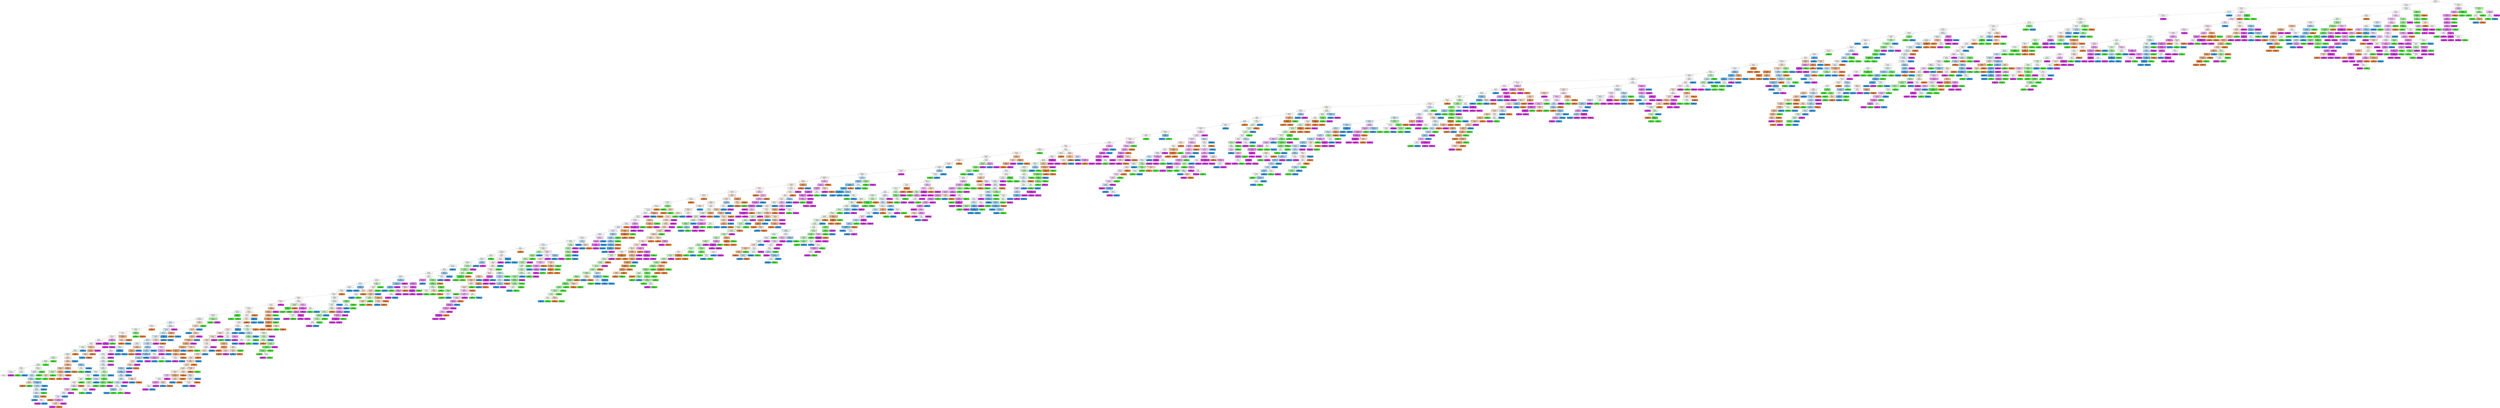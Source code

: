 digraph Tree {
node [shape=box, style="filled, rounded", color="black", fontname=helvetica] ;
edge [fontname=helvetica] ;
0 [label="Rubber___Flux <= 0.0\ngini = 0.75\nsamples = 2112\nvalue = [528.0, 528.0, 528.0, 528.0]\nclass = Spring", fillcolor="#ffffff"] ;
1 [label="Balloons_Latex___Flux <= 1.56\ngini = 0.75\nsamples = 2079\nvalue = [524.05, 514.3, 526.14, 515.85]\nclass = Summer", fillcolor="#ffffff"] ;
0 -> 1 [labeldistance=2.5, labelangle=45, headlabel="True"] ;
2 [label="Balloons_Latex___Flux <= 0.98\ngini = 0.75\nsamples = 1913\nvalue = [491.13, 459.49, 500.11, 466.32]\nclass = Summer", fillcolor="#fefeff"] ;
1 -> 2 ;
3 [label="Total_Debris <= 5353.94\ngini = 0.75\nsamples = 1771\nvalue = [463.48, 421.12, 473.15, 419.6]\nclass = Summer", fillcolor="#fefeff"] ;
2 -> 3 ;
4 [label="Rope_Net_Pieces__non_nylon____F <= 14.78\ngini = 0.75\nsamples = 1768\nvalue = [463.48, 421.12, 470.37, 419.6]\nclass = Summer", fillcolor="#fefeff"] ;
3 -> 4 ;
5 [label="Balloons_Latex___Flux <= 0.0\ngini = 0.75\nsamples = 1764\nvalue = [463.48, 421.12, 470.37, 415.86]\nclass = Summer", fillcolor="#fefeff"] ;
4 -> 5 ;
6 [label="Straws <= 34.42\ngini = 0.75\nsamples = 1706\nvalue = [447.68, 401.02, 455.49, 408.38]\nclass = Summer", fillcolor="#fefeff"] ;
5 -> 6 ;
7 [label="Rope_Net_Pieces__non_nylon____F <= 0.99\ngini = 0.75\nsamples = 1702\nvalue = [447.68, 398.28, 454.56, 408.38]\nclass = Summer", fillcolor="#fefeff"] ;
6 -> 7 ;
8 [label="Paper_and_Cardboard <= 4.96\ngini = 0.75\nsamples = 1613\nvalue = [430.56, 371.79, 436.9, 382.22]\nclass = Summer", fillcolor="#fefeff"] ;
7 -> 8 ;
9 [label="Fishing_Lures___Line <= 27.47\ngini = 0.75\nsamples = 1493\nvalue = [397.65, 342.56, 393.21, 367.26]\nclass = Fall", fillcolor="#fffefe"] ;
8 -> 9 ;
10 [label="Glass_Beverage_Bottles <= 7.27\ngini = 0.75\nsamples = 1489\nvalue = [397.65, 339.82, 392.28, 367.26]\nclass = Fall", fillcolor="#fffefe"] ;
9 -> 10 ;
11 [label="Fishing_Lures___Line___Flux <= -0.0\ngini = 0.75\nsamples = 1476\nvalue = [397.65, 333.43, 388.56, 365.39]\nclass = Fall", fillcolor="#fffefd"] ;
10 -> 11 ;
12 [label="gini = 0.0\nsamples = 2\nvalue = [0.0, 0.0, 1.86, 0.0]\nclass = Summer", fillcolor="#399de5"] ;
11 -> 12 ;
13 [label="Straws <= 30.91\ngini = 0.75\nsamples = 1474\nvalue = [397.65, 333.43, 386.7, 365.39]\nclass = Fall", fillcolor="#fffefd"] ;
11 -> 13 ;
14 [label="Cigar_Tips___Flux <= 0.0\ngini = 0.75\nsamples = 1472\nvalue = [397.65, 333.43, 384.85, 365.39]\nclass = Fall", fillcolor="#fffefd"] ;
13 -> 14 ;
15 [label="Personal_Care_Products <= 28.9\ngini = 0.75\nsamples = 1452\nvalue = [392.38, 329.77, 375.55, 363.53]\nclass = Fall", fillcolor="#fffdfc"] ;
14 -> 15 ;
16 [label="Plastic_Utensils <= 17.59\ngini = 0.75\nsamples = 1450\nvalue = [392.38, 327.94, 375.55, 363.53]\nclass = Fall", fillcolor="#fffdfc"] ;
15 -> 16 ;
17 [label="Straws <= 17.24\ngini = 0.75\nsamples = 1443\nvalue = [391.06, 327.94, 369.97, 363.53]\nclass = Fall", fillcolor="#fefdfb"] ;
16 -> 17 ;
18 [label="Bottle_Container_Caps <= 94.98\ngini = 0.75\nsamples = 1435\nvalue = [385.8, 327.03, 369.04, 361.66]\nclass = Fall", fillcolor="#fffdfc"] ;
17 -> 18 ;
19 [label="Fishing_Lures___Line___Flux <= 0.0\ngini = 0.75\nsamples = 1413\nvalue = [375.26, 323.38, 361.61, 359.79]\nclass = Fall", fillcolor="#fffdfc"] ;
18 -> 19 ;
20 [label="Cardboard_Cartons___Flux <= 5.14\ngini = 0.75\nsamples = 1411\nvalue = [372.63, 323.38, 361.61, 359.79]\nclass = Fall", fillcolor="#fffefd"] ;
19 -> 20 ;
21 [label="Paper_Bags <= 1.67\ngini = 0.75\nsamples = 1398\nvalue = [370.0, 322.46, 353.24, 358.85]\nclass = Fall", fillcolor="#fffefd"] ;
20 -> 21 ;
22 [label="Foamed_Plastic_Fragments <= 76.21\ngini = 0.75\nsamples = 1389\nvalue = [370.0, 317.9, 350.45, 357.92]\nclass = Fall", fillcolor="#fffefd"] ;
21 -> 22 ;
23 [label="Fabric_Pieces <= 0.93\ngini = 0.75\nsamples = 1360\nvalue = [359.46, 312.42, 347.66, 346.7]\nclass = Fall", fillcolor="#fffefd"] ;
22 -> 23 ;
24 [label="Rope_Net_Pieces__non_nylon____F <= 0.0\ngini = 0.75\nsamples = 1269\nvalue = [333.13, 301.45, 321.63, 317.73]\nclass = Fall", fillcolor="#fffdfd"] ;
23 -> 24 ;
25 [label="Flip_Flops <= 5.99\ngini = 0.75\nsamples = 1258\nvalue = [329.18, 301.45, 320.7, 311.19]\nclass = Fall", fillcolor="#fffefd"] ;
24 -> 25 ;
26 [label="Jars <= 2.33\ngini = 0.75\nsamples = 1256\nvalue = [329.18, 301.45, 320.7, 309.32]\nclass = Fall", fillcolor="#fffefd"] ;
25 -> 26 ;
27 [label="Plastic_Utensils <= 6.7\ngini = 0.75\nsamples = 1254\nvalue = [329.18, 301.45, 318.85, 309.32]\nclass = Fall", fillcolor="#fffefd"] ;
26 -> 27 ;
28 [label="Rubber_Other <= 1.13\ngini = 0.75\nsamples = 1247\nvalue = [327.86, 300.54, 314.2, 309.32]\nclass = Fall", fillcolor="#fffdfc"] ;
27 -> 28 ;
29 [label="Balloons_Latex <= 8.71\ngini = 0.75\nsamples = 1227\nvalue = [327.86, 291.4, 308.62, 305.59]\nclass = Fall", fillcolor="#fefcfb"] ;
28 -> 29 ;
30 [label="Cloth_Fabric___Flux <= 0.93\ngini = 0.75\nsamples = 1226\nvalue = [326.54, 291.4, 308.62, 305.59]\nclass = Fall", fillcolor="#fefdfb"] ;
29 -> 30 ;
31 [label="Rubber_Fragments <= 1.4\ngini = 0.75\nsamples = 1124\nvalue = [302.84, 271.31, 274.23, 282.22]\nclass = Fall", fillcolor="#fefcfa"] ;
30 -> 31 ;
32 [label="Metal___Flux <= 0.0\ngini = 0.75\nsamples = 1086\nvalue = [292.31, 257.61, 269.58, 272.88]\nclass = Fall", fillcolor="#fefcfa"] ;
31 -> 32 ;
33 [label="Glass_Beverage_Bottles <= 4.59\ngini = 0.75\nsamples = 1083\nvalue = [292.31, 257.61, 267.72, 271.94]\nclass = Fall", fillcolor="#fefcfa"] ;
32 -> 33 ;
34 [label="Jars <= 0.35\ngini = 0.75\nsamples = 1080\nvalue = [289.68, 256.69, 267.72, 271.94]\nclass = Fall", fillcolor="#fefcfb"] ;
33 -> 34 ;
35 [label="Bags <= 15.63\ngini = 0.75\nsamples = 1058\nvalue = [288.36, 249.38, 261.21, 266.34]\nclass = Fall", fillcolor="#fefcfa"] ;
34 -> 35 ;
36 [label="Processed_Lumber_Other <= 31.28\ngini = 0.75\nsamples = 1057\nvalue = [287.04, 249.38, 261.21, 266.34]\nclass = Fall", fillcolor="#fefcfa"] ;
35 -> 36 ;
37 [label="Disposable_Cigarette_Lighters <= 0.86\ngini = 0.75\nsamples = 1055\nvalue = [287.04, 249.38, 259.35, 266.34]\nclass = Fall", fillcolor="#fefcfa"] ;
36 -> 37 ;
38 [label="Processed_Lumber___Flux <= 1.4\ngini = 0.75\nsamples = 972\nvalue = [267.29, 236.6, 238.9, 236.43]\nclass = Fall", fillcolor="#fefaf7"] ;
37 -> 38 ;
39 [label="Paper_and_Cardboard___Flux <= 1.3\ngini = 0.75\nsamples = 968\nvalue = [267.29, 235.68, 236.11, 236.43]\nclass = Fall", fillcolor="#fefaf7"] ;
38 -> 39 ;
40 [label="Rope_Net_Pieces__non_nylon____F <= 0.0\ngini = 0.75\nsamples = 966\nvalue = [267.29, 233.85, 236.11, 236.43]\nclass = Fall", fillcolor="#fefaf7"] ;
39 -> 40 ;
41 [label="Cups <= 4.45\ngini = 0.75\nsamples = 949\nvalue = [260.71, 232.94, 236.11, 226.15]\nclass = Fall", fillcolor="#fefbf8"] ;
40 -> 41 ;
42 [label="Bags <= 0.14\ngini = 0.75\nsamples = 941\nvalue = [260.71, 232.03, 234.25, 221.48]\nclass = Fall", fillcolor="#fefaf8"] ;
41 -> 42 ;
43 [label="Gloves__non_rubber_ <= 0.14\ngini = 0.75\nsamples = 726\nvalue = [217.26, 170.82, 183.13, 165.41]\nclass = Fall", fillcolor="#fdf7f3"] ;
42 -> 43 ;
44 [label="Clothing___Shoes___Flux <= 0.17\ngini = 0.75\nsamples = 724\nvalue = [217.26, 169.0, 183.13, 165.41]\nclass = Fall", fillcolor="#fdf7f3"] ;
43 -> 44 ;
45 [label="Metal___Flux <= 0.0\ngini = 0.75\nsamples = 717\nvalue = [211.99, 169.0, 182.2, 163.54]\nclass = Fall", fillcolor="#fef8f4"] ;
44 -> 45 ;
46 [label="Metal_Other___Flux <= 0.0\ngini = 0.75\nsamples = 709\nvalue = [211.99, 166.26, 180.34, 160.74]\nclass = Fall", fillcolor="#fdf8f3"] ;
45 -> 46 ;
47 [label="Processed_Lumber_Other <= 4.27\ngini = 0.75\nsamples = 708\nvalue = [210.67, 166.26, 180.34, 160.74]\nclass = Fall", fillcolor="#fef8f4"] ;
46 -> 47 ;
48 [label="Gloves__non_rubber____Flux <= 1.77\ngini = 0.75\nsamples = 706\nvalue = [210.67, 166.26, 178.48, 160.74]\nclass = Fall", fillcolor="#fdf7f3"] ;
47 -> 48 ;
49 [label="Aerosol_Cans___Flux <= 0.0\ngini = 0.75\nsamples = 703\nvalue = [210.67, 165.34, 176.62, 160.74]\nclass = Fall", fillcolor="#fdf7f2"] ;
48 -> 49 ;
50 [label="Plastic_Utensils___Flux <= 0.0\ngini = 0.75\nsamples = 701\nvalue = [210.67, 165.34, 176.62, 158.87]\nclass = Fall", fillcolor="#fdf7f2"] ;
49 -> 50 ;
51 [label="Hard_Plastic_Fragments <= 171.61\ngini = 0.75\nsamples = 686\nvalue = [209.36, 160.78, 169.18, 157.93]\nclass = Fall", fillcolor="#fdf5f0"] ;
50 -> 51 ;
52 [label="Cigarettes <= 15.25\ngini = 0.75\nsamples = 675\nvalue = [206.72, 158.95, 168.25, 152.33]\nclass = Fall", fillcolor="#fdf6f0"] ;
51 -> 52 ;
53 [label="Hard_Plastic_Fragments <= 30.2\ngini = 0.75\nsamples = 671\nvalue = [202.77, 158.95, 167.32, 152.33]\nclass = Fall", fillcolor="#fdf6f1"] ;
52 -> 53 ;
54 [label="Glass_Fragments___Flux <= 0.0\ngini = 0.75\nsamples = 598\nvalue = [177.76, 137.94, 155.24, 135.5]\nclass = Fall", fillcolor="#fef9f5"] ;
53 -> 54 ;
55 [label="Aluminum_Tin_Cans___Flux <= 0.0\ngini = 0.75\nsamples = 586\nvalue = [173.81, 137.94, 152.45, 129.9]\nclass = Fall", fillcolor="#fef9f5"] ;
54 -> 55 ;
56 [label="Cloth_Fabric_Other___Flux <= 13.83\ngini = 0.75\nsamples = 485\nvalue = [132.99, 115.1, 135.72, 104.67]\nclass = Summer", fillcolor="#fdfeff"] ;
55 -> 56 ;
57 [label="Rubber_Gloves___Flux <= 0.0\ngini = 0.75\nsamples = 484\nvalue = [131.67, 115.1, 135.72, 104.67]\nclass = Summer", fillcolor="#fdfeff"] ;
56 -> 57 ;
58 [label="Hard_Plastic_Fragments <= 28.09\ngini = 0.75\nsamples = 483\nvalue = [130.35, 115.1, 135.72, 104.67]\nclass = Summer", fillcolor="#fcfeff"] ;
57 -> 58 ;
59 [label="Unclassified___Flux <= 172.05\ngini = 0.75\nsamples = 478\nvalue = [129.04, 111.45, 135.72, 104.67]\nclass = Summer", fillcolor="#fbfdff"] ;
58 -> 59 ;
60 [label="Rope_Net_Pieces__non_nylon____F <= 0.0\ngini = 0.75\nsamples = 476\nvalue = [126.4, 111.45, 135.72, 104.67]\nclass = Summer", fillcolor="#fafcfe"] ;
59 -> 60 ;
61 [label="Rubber_Gloves <= 1.62\ngini = 0.75\nsamples = 473\nvalue = [123.77, 111.45, 134.79, 104.67]\nclass = Summer", fillcolor="#f9fcfe"] ;
60 -> 61 ;
62 [label="Cloth_Fabric <= 1.26\ngini = 0.75\nsamples = 472\nvalue = [123.77, 111.45, 134.79, 103.73]\nclass = Summer", fillcolor="#f9fcfe"] ;
61 -> 62 ;
63 [label="Rubber_Fragments___Flux <= 1.85\ngini = 0.75\nsamples = 468\nvalue = [121.14, 110.53, 134.79, 102.8]\nclass = Summer", fillcolor="#f7fbfe"] ;
62 -> 63 ;
64 [label="Glass_Other___Flux <= 0.0\ngini = 0.75\nsamples = 465\nvalue = [121.14, 109.62, 134.79, 100.93]\nclass = Summer", fillcolor="#f7fbfe"] ;
63 -> 64 ;
65 [label="Bottle_Container_Caps <= 10.45\ngini = 0.75\nsamples = 463\nvalue = [118.5, 109.62, 134.79, 100.93]\nclass = Summer", fillcolor="#f6fafe"] ;
64 -> 65 ;
66 [label="Rubber_Fragments___Flux <= 0.82\ngini = 0.75\nsamples = 460\nvalue = [115.87, 108.71, 134.79, 100.93]\nclass = Summer", fillcolor="#f4fafe"] ;
65 -> 66 ;
67 [label="Metal___Flux <= 0.0\ngini = 0.75\nsamples = 446\nvalue = [113.24, 105.97, 127.35, 99.99]\nclass = Summer", fillcolor="#f7fbfe"] ;
66 -> 67 ;
68 [label="Aerosol_Cans___Flux <= 0.0\ngini = 0.75\nsamples = 439\nvalue = [113.24, 105.97, 124.56, 96.25]\nclass = Summer", fillcolor="#f8fcfe"] ;
67 -> 68 ;
69 [label="Foamed_Plastic_Fragments___Flux <= 0.0\ngini = 0.75\nsamples = 436\nvalue = [111.92, 105.97, 122.7, 96.25]\nclass = Summer", fillcolor="#f8fcfe"] ;
68 -> 69 ;
70 [label="Other_Jugs_Containers <= 1.49\ngini = 0.75\nsamples = 428\nvalue = [111.92, 102.31, 120.85, 94.39]\nclass = Summer", fillcolor="#f9fcfe"] ;
69 -> 70 ;
71 [label="Tires <= 2.51\ngini = 0.75\nsamples = 397\nvalue = [107.97, 91.35, 114.34, 85.98]\nclass = Summer", fillcolor="#fbfdfe"] ;
70 -> 71 ;
72 [label="Personal_Care_Products <= 0.4\ngini = 0.75\nsamples = 396\nvalue = [106.65, 91.35, 114.34, 85.98]\nclass = Summer", fillcolor="#fafcfe"] ;
71 -> 72 ;
73 [label="Tires___Flux <= 0.0\ngini = 0.75\nsamples = 358\nvalue = [93.49, 87.7, 104.11, 73.83]\nclass = Summer", fillcolor="#f7fbfe"] ;
72 -> 73 ;
74 [label="Cigarettes___Flux <= 0.0\ngini = 0.75\nsamples = 356\nvalue = [93.49, 85.87, 104.11, 73.83]\nclass = Summer", fillcolor="#f7fbfe"] ;
73 -> 74 ;
75 [label="Towels_Rags___Flux <= 1.47\ngini = 0.75\nsamples = 353\nvalue = [93.49, 85.87, 102.25, 72.89]\nclass = Summer", fillcolor="#f8fcfe"] ;
74 -> 75 ;
76 [label="Plastic_Utensils___Flux <= 0.0\ngini = 0.75\nsamples = 348\nvalue = [92.17, 83.13, 102.25, 71.96]\nclass = Summer", fillcolor="#f7fbfe"] ;
75 -> 76 ;
77 [label="Rubber <= 1.09\ngini = 0.75\nsamples = 346\nvalue = [92.17, 83.13, 100.39, 71.96]\nclass = Summer", fillcolor="#f9fcfe"] ;
76 -> 77 ;
78 [label="Metal___Flux <= 0.0\ngini = 0.75\nsamples = 343\nvalue = [92.17, 83.13, 98.54, 71.02]\nclass = Summer", fillcolor="#fafdfe"] ;
77 -> 78 ;
79 [label="Cloth_Fabric <= 0.39\ngini = 0.74\nsamples = 318\nvalue = [88.22, 73.99, 95.75, 62.61]\nclass = Summer", fillcolor="#f9fcfe"] ;
78 -> 79 ;
80 [label="Balloons_Mylar <= 1.36\ngini = 0.74\nsamples = 308\nvalue = [88.22, 72.17, 90.17, 60.74]\nclass = Summer", fillcolor="#fdfeff"] ;
79 -> 80 ;
81 [label="Glass___Flux <= 0.0\ngini = 0.74\nsamples = 296\nvalue = [84.27, 65.77, 88.31, 60.74]\nclass = Summer", fillcolor="#fbfdff"] ;
80 -> 81 ;
82 [label="Rubber_Gloves <= 0.28\ngini = 0.75\nsamples = 288\nvalue = [82.95, 64.86, 82.73, 60.74]\nclass = Fall", fillcolor="#ffffff"] ;
81 -> 82 ;
83 [label="Cardboard_Cartons <= 0.39\ngini = 0.75\nsamples = 286\nvalue = [82.95, 64.86, 80.87, 60.74]\nclass = Fall", fillcolor="#fffefd"] ;
82 -> 83 ;
84 [label="Food_Wrappers___Flux <= 0.0\ngini = 0.75\nsamples = 285\nvalue = [81.64, 64.86, 80.87, 60.74]\nclass = Fall", fillcolor="#fffffe"] ;
83 -> 84 ;
85 [label="Glass___Flux <= 0.0\ngini = 0.74\nsamples = 267\nvalue = [80.32, 58.46, 75.3, 57.01]\nclass = Fall", fillcolor="#fefcfa"] ;
84 -> 85 ;
86 [label="Metal_Other___Flux <= 0.0\ngini = 0.74\nsamples = 257\nvalue = [79.0, 54.81, 74.37, 53.27]\nclass = Fall", fillcolor="#fefcfa"] ;
85 -> 86 ;
87 [label="Cups___Flux <= 0.0\ngini = 0.74\nsamples = 256\nvalue = [79.0, 54.81, 74.37, 52.33]\nclass = Fall", fillcolor="#fefcfa"] ;
86 -> 87 ;
88 [label="Bottle_Container_Caps___Flux <= 0.0\ngini = 0.74\nsamples = 245\nvalue = [71.1, 52.07, 73.44, 51.4]\nclass = Summer", fillcolor="#fcfeff"] ;
87 -> 88 ;
89 [label="Plastic_Rope_Net <= 6.39\ngini = 0.75\nsamples = 183\nvalue = [46.08, 43.85, 53.92, 39.25]\nclass = Summer", fillcolor="#f4f9fe"] ;
88 -> 89 ;
90 [label="Rubber_Fragments___Flux <= 0.0\ngini = 0.75\nsamples = 181\nvalue = [46.08, 42.02, 53.92, 39.25]\nclass = Summer", fillcolor="#f4f9fd"] ;
89 -> 90 ;
91 [label="Other_Jugs_Containers <= 0.16\ngini = 0.75\nsamples = 178\nvalue = [46.08, 40.19, 53.92, 38.32]\nclass = Summer", fillcolor="#f3f9fd"] ;
90 -> 91 ;
92 [label="Plastic <= 4.43\ngini = 0.75\nsamples = 161\nvalue = [38.18, 38.37, 49.27, 34.58]\nclass = Summer", fillcolor="#edf6fd"] ;
91 -> 92 ;
93 [label="Towels_Rags___Flux <= 0.39\ngini = 0.74\nsamples = 81\nvalue = [23.7, 24.66, 19.52, 14.02]\nclass = Spring", fillcolor="#fcfffc"] ;
92 -> 93 ;
94 [label="Bottle_Container_Caps___Flux <= 0.0\ngini = 0.74\nsamples = 80\nvalue = [22.38, 24.66, 19.52, 14.02]\nclass = Spring", fillcolor="#f8fef7"] ;
93 -> 94 ;
95 [label="Hard_Plastic_Fragments___Flux <= 0.0\ngini = 0.74\nsamples = 75\nvalue = [21.07, 21.01, 19.52, 14.02]\nclass = Fall", fillcolor="#ffffff"] ;
94 -> 95 ;
96 [label="Rubber_Other___Flux <= 1.14\ngini = 0.75\nsamples = 72\nvalue = [18.43, 21.01, 18.59, 14.02]\nclass = Spring", fillcolor="#f7fef6"] ;
95 -> 96 ;
97 [label="Flip_Flops <= 0.0\ngini = 0.74\nsamples = 69\nvalue = [18.43, 20.1, 18.59, 12.15]\nclass = Spring", fillcolor="#fafef9"] ;
96 -> 97 ;
98 [label="Plastic___Flux <= 0.0\ngini = 0.74\nsamples = 68\nvalue = [18.43, 20.1, 18.59, 11.21]\nclass = Spring", fillcolor="#f9fef9"] ;
97 -> 98 ;
99 [label="Bottle_Container_Caps___Flux <= 0.0\ngini = 0.74\nsamples = 64\nvalue = [15.8, 20.1, 17.66, 10.28]\nclass = Spring", fillcolor="#f5fef5"] ;
98 -> 99 ;
100 [label="Total_Debris <= 5.29\ngini = 0.74\nsamples = 63\nvalue = [15.8, 20.1, 16.73, 10.28]\nclass = Spring", fillcolor="#f2fdf1"] ;
99 -> 100 ;
101 [label="Unclassified___Flux <= 2.86\ngini = 0.74\nsamples = 62\nvalue = [14.48, 20.1, 16.73, 10.28]\nclass = Spring", fillcolor="#f1fdf0"] ;
100 -> 101 ;
102 [label="Processed_Lumber <= 0.45\ngini = 0.73\nsamples = 48\nvalue = [7.9, 17.36, 12.08, 9.35]\nclass = Spring", fillcolor="#e3fbe1"] ;
101 -> 102 ;
103 [label="Total_Debris <= 2.9\ngini = 0.73\nsamples = 47\nvalue = [7.9, 16.44, 12.08, 9.35]\nclass = Spring", fillcolor="#e7fce5"] ;
102 -> 103 ;
104 [label="Plastic <= 0.96\ngini = 0.73\nsamples = 46\nvalue = [7.9, 15.53, 12.08, 9.35]\nclass = Spring", fillcolor="#ecfcea"] ;
103 -> 104 ;
105 [label="Total_Debris <= 0.7\ngini = 0.74\nsamples = 30\nvalue = [5.27, 9.13, 6.51, 8.41]\nclass = Spring", fillcolor="#f9fef8"] ;
104 -> 105 ;
106 [label="Rubber_Other___Flux <= 0.03\ngini = 0.74\nsamples = 28\nvalue = [5.27, 8.22, 5.58, 8.41]\nclass = Winter", fillcolor="#fffdff"] ;
105 -> 106 ;
107 [label="gini = 0.74\nsamples = 27\nvalue = [5.27, 8.22, 5.58, 7.48]\nclass = Spring", fillcolor="#f8fef7"] ;
106 -> 107 ;
108 [label="gini = -0.0\nsamples = 1\nvalue = [0.0, 0.0, 0.0, 0.93]\nclass = Winter", fillcolor="#d739e5"] ;
106 -> 108 ;
109 [label="Rubber___Flux <= 0.0\ngini = 0.5\nsamples = 2\nvalue = [0.0, 0.91, 0.93, 0.0]\nclass = Summer", fillcolor="#fcfdff"] ;
105 -> 109 ;
110 [label="gini = 0.0\nsamples = 1\nvalue = [0.0, 0.91, 0.0, 0.0]\nclass = Spring", fillcolor="#47e539"] ;
109 -> 110 ;
111 [label="gini = -0.0\nsamples = 1\nvalue = [0.0, 0.0, 0.93, 0.0]\nclass = Summer", fillcolor="#399de5"] ;
109 -> 111 ;
112 [label="Paper_Bags___Flux <= 0.26\ngini = 0.67\nsamples = 16\nvalue = [2.63, 6.39, 5.58, 0.93]\nclass = Spring", fillcolor="#f0fdef"] ;
104 -> 112 ;
113 [label="Filmed_Plastic_Fragments <= 0.68\ngini = 0.68\nsamples = 14\nvalue = [2.63, 4.57, 5.58, 0.93]\nclass = Summer", fillcolor="#e9f4fc"] ;
112 -> 113 ;
114 [label="Food_Wrappers <= 0.12\ngini = 0.68\nsamples = 13\nvalue = [2.63, 3.65, 5.58, 0.93]\nclass = Summer", fillcolor="#d5eafa"] ;
113 -> 114 ;
115 [label="Unclassified___Flux <= 0.23\ngini = 0.65\nsamples = 11\nvalue = [2.63, 1.83, 5.58, 0.93]\nclass = Summer", fillcolor="#b9dcf6"] ;
114 -> 115 ;
116 [label="Plastic <= 1.49\ngini = 0.48\nsamples = 2\nvalue = [1.32, 0.91, 0.0, 0.0]\nclass = Fall", fillcolor="#f7d8c2"] ;
115 -> 116 ;
117 [label="gini = 0.0\nsamples = 1\nvalue = [1.32, 0.0, 0.0, 0.0]\nclass = Fall", fillcolor="#e58139"] ;
116 -> 117 ;
118 [label="gini = 0.0\nsamples = 1\nvalue = [0.0, 0.91, 0.0, 0.0]\nclass = Spring", fillcolor="#47e539"] ;
116 -> 118 ;
119 [label="Hard_Plastic_Fragments___Flux <= 0.0\ngini = 0.55\nsamples = 9\nvalue = [1.32, 0.91, 5.58, 0.93]\nclass = Summer", fillcolor="#8dc7f0"] ;
115 -> 119 ;
120 [label="Plastic_Beverage_Bottles <= 0.57\ngini = 0.68\nsamples = 6\nvalue = [1.32, 0.91, 2.79, 0.93]\nclass = Summer", fillcolor="#c0e0f7"] ;
119 -> 120 ;
121 [label="Total_Debris <= 0.0\ngini = 0.73\nsamples = 5\nvalue = [1.32, 0.91, 1.86, 0.93]\nclass = Summer", fillcolor="#e2f1fb"] ;
120 -> 121 ;
122 [label="Hard_Plastic_Fragments <= 0.74\ngini = 0.64\nsamples = 4\nvalue = [1.32, 0.0, 1.86, 0.93]\nclass = Summer", fillcolor="#d9ecfa"] ;
121 -> 122 ;
123 [label="Total_Debris <= 0.0\ngini = 0.45\nsamples = 3\nvalue = [0.0, 0.0, 1.86, 0.93]\nclass = Summer", fillcolor="#9dcef2"] ;
122 -> 123 ;
124 [label="gini = 0.0\nsamples = 1\nvalue = [0.0, 0.0, 0.93, 0.0]\nclass = Summer", fillcolor="#399de5"] ;
123 -> 124 ;
125 [label="Cigarettes <= 0.64\ngini = 0.5\nsamples = 2\nvalue = [0.0, 0.0, 0.93, 0.93]\nclass = Winter", fillcolor="#fffeff"] ;
123 -> 125 ;
126 [label="gini = 0.0\nsamples = 1\nvalue = [0.0, 0.0, 0.0, 0.93]\nclass = Winter", fillcolor="#d739e5"] ;
125 -> 126 ;
127 [label="gini = -0.0\nsamples = 1\nvalue = [0.0, 0.0, 0.93, 0.0]\nclass = Summer", fillcolor="#399de5"] ;
125 -> 127 ;
128 [label="gini = -0.0\nsamples = 1\nvalue = [1.32, 0.0, 0.0, 0.0]\nclass = Fall", fillcolor="#e58139"] ;
122 -> 128 ;
129 [label="gini = -0.0\nsamples = 1\nvalue = [0.0, 0.91, 0.0, 0.0]\nclass = Spring", fillcolor="#47e539"] ;
121 -> 129 ;
130 [label="gini = -0.0\nsamples = 1\nvalue = [0.0, 0.0, 0.93, 0.0]\nclass = Summer", fillcolor="#399de5"] ;
120 -> 130 ;
131 [label="gini = -0.0\nsamples = 3\nvalue = [0.0, 0.0, 2.79, 0.0]\nclass = Summer", fillcolor="#399de5"] ;
119 -> 131 ;
132 [label="gini = -0.0\nsamples = 2\nvalue = [0.0, 1.83, 0.0, 0.0]\nclass = Spring", fillcolor="#47e539"] ;
114 -> 132 ;
133 [label="gini = 0.0\nsamples = 1\nvalue = [0.0, 0.91, 0.0, 0.0]\nclass = Spring", fillcolor="#47e539"] ;
113 -> 133 ;
134 [label="gini = 0.0\nsamples = 2\nvalue = [0.0, 1.83, 0.0, 0.0]\nclass = Spring", fillcolor="#47e539"] ;
112 -> 134 ;
135 [label="gini = -0.0\nsamples = 1\nvalue = [0.0, 0.91, 0.0, 0.0]\nclass = Spring", fillcolor="#47e539"] ;
103 -> 135 ;
136 [label="gini = -0.0\nsamples = 1\nvalue = [0.0, 0.91, 0.0, 0.0]\nclass = Spring", fillcolor="#47e539"] ;
102 -> 136 ;
137 [label="Straws <= 0.26\ngini = 0.67\nsamples = 14\nvalue = [6.58, 2.74, 4.65, 0.93]\nclass = Fall", fillcolor="#fae7da"] ;
101 -> 137 ;
138 [label="Metal <= 0.9\ngini = 0.65\nsamples = 12\nvalue = [6.58, 2.74, 2.79, 0.93]\nclass = Fall", fillcolor="#f5d0b6"] ;
137 -> 138 ;
139 [label="Unclassified___Flux <= 4.22\ngini = 0.54\nsamples = 9\nvalue = [6.58, 1.83, 0.93, 0.93]\nclass = Fall", fillcolor="#f0b890"] ;
138 -> 139 ;
140 [label="Unclassified___Flux <= 3.83\ngini = 0.56\nsamples = 6\nvalue = [3.95, 1.83, 0.0, 0.93]\nclass = Fall", fillcolor="#f4c8a9"] ;
139 -> 140 ;
141 [label="Hard_Plastic_Fragments___Flux <= 0.0\ngini = 0.49\nsamples = 3\nvalue = [1.32, 1.83, 0.0, 0.0]\nclass = Spring", fillcolor="#ccf8c8"] ;
140 -> 141 ;
142 [label="Plastic___Flux <= 0.0\ngini = 0.48\nsamples = 2\nvalue = [1.32, 0.91, 0.0, 0.0]\nclass = Fall", fillcolor="#f7d8c2"] ;
141 -> 142 ;
143 [label="gini = 0.0\nsamples = 1\nvalue = [0.0, 0.91, 0.0, 0.0]\nclass = Spring", fillcolor="#47e539"] ;
142 -> 143 ;
144 [label="gini = 0.0\nsamples = 1\nvalue = [1.32, 0.0, 0.0, 0.0]\nclass = Fall", fillcolor="#e58139"] ;
142 -> 144 ;
145 [label="gini = -0.0\nsamples = 1\nvalue = [0.0, 0.91, 0.0, 0.0]\nclass = Spring", fillcolor="#47e539"] ;
141 -> 145 ;
146 [label="Plastic___Flux <= 0.0\ngini = 0.39\nsamples = 3\nvalue = [2.63, 0.0, 0.0, 0.93]\nclass = Fall", fillcolor="#eeae7f"] ;
140 -> 146 ;
147 [label="Foamed_Plastic_Fragments <= 1.92\ngini = 0.49\nsamples = 2\nvalue = [1.32, 0.0, 0.0, 0.93]\nclass = Fall", fillcolor="#f7dac6"] ;
146 -> 147 ;
148 [label="gini = 0.0\nsamples = 1\nvalue = [1.32, 0.0, 0.0, 0.0]\nclass = Fall", fillcolor="#e58139"] ;
147 -> 148 ;
149 [label="gini = 0.0\nsamples = 1\nvalue = [0.0, 0.0, 0.0, 0.93]\nclass = Winter", fillcolor="#d739e5"] ;
147 -> 149 ;
150 [label="gini = -0.0\nsamples = 1\nvalue = [1.32, 0.0, 0.0, 0.0]\nclass = Fall", fillcolor="#e58139"] ;
146 -> 150 ;
151 [label="Processed_Lumber <= 0.0\ngini = 0.39\nsamples = 3\nvalue = [2.63, 0.0, 0.93, 0.0]\nclass = Fall", fillcolor="#eead7f"] ;
139 -> 151 ;
152 [label="gini = 0.0\nsamples = 1\nvalue = [0.0, 0.0, 0.93, 0.0]\nclass = Summer", fillcolor="#399de5"] ;
151 -> 152 ;
153 [label="gini = 0.0\nsamples = 2\nvalue = [2.63, 0.0, 0.0, 0.0]\nclass = Fall", fillcolor="#e58139"] ;
151 -> 153 ;
154 [label="Plastic___Flux <= 0.0\ngini = 0.44\nsamples = 3\nvalue = [0.0, 0.91, 1.86, 0.0]\nclass = Summer", fillcolor="#9acdf2"] ;
138 -> 154 ;
155 [label="Aluminum_Tin_Cans___Flux <= 0.0\ngini = 0.5\nsamples = 2\nvalue = [0.0, 0.91, 0.93, 0.0]\nclass = Summer", fillcolor="#fcfdff"] ;
154 -> 155 ;
156 [label="gini = 0.0\nsamples = 1\nvalue = [0.0, 0.91, 0.0, 0.0]\nclass = Spring", fillcolor="#47e539"] ;
155 -> 156 ;
157 [label="gini = -0.0\nsamples = 1\nvalue = [0.0, 0.0, 0.93, 0.0]\nclass = Summer", fillcolor="#399de5"] ;
155 -> 157 ;
158 [label="gini = 0.0\nsamples = 1\nvalue = [0.0, 0.0, 0.93, 0.0]\nclass = Summer", fillcolor="#399de5"] ;
154 -> 158 ;
159 [label="gini = -0.0\nsamples = 2\nvalue = [0.0, 0.0, 1.86, 0.0]\nclass = Summer", fillcolor="#399de5"] ;
137 -> 159 ;
160 [label="gini = -0.0\nsamples = 1\nvalue = [1.32, 0.0, 0.0, 0.0]\nclass = Fall", fillcolor="#e58139"] ;
100 -> 160 ;
161 [label="gini = 0.0\nsamples = 1\nvalue = [0.0, 0.0, 0.93, 0.0]\nclass = Summer", fillcolor="#399de5"] ;
99 -> 161 ;
162 [label="Plastic_Rope_Net___Flux <= 0.0\ngini = 0.57\nsamples = 4\nvalue = [2.63, 0.0, 0.93, 0.93]\nclass = Fall", fillcolor="#f3c3a1"] ;
98 -> 162 ;
163 [label="Fishing_Lures___Line <= 0.05\ngini = 0.39\nsamples = 3\nvalue = [2.63, 0.0, 0.93, 0.0]\nclass = Fall", fillcolor="#eead7f"] ;
162 -> 163 ;
164 [label="Plastic_Rope_Net <= 0.27\ngini = 0.49\nsamples = 2\nvalue = [1.32, 0.0, 0.93, 0.0]\nclass = Fall", fillcolor="#f7dac5"] ;
163 -> 164 ;
165 [label="gini = 0.0\nsamples = 1\nvalue = [0.0, 0.0, 0.93, 0.0]\nclass = Summer", fillcolor="#399de5"] ;
164 -> 165 ;
166 [label="gini = -0.0\nsamples = 1\nvalue = [1.32, 0.0, 0.0, 0.0]\nclass = Fall", fillcolor="#e58139"] ;
164 -> 166 ;
167 [label="gini = -0.0\nsamples = 1\nvalue = [1.32, 0.0, 0.0, 0.0]\nclass = Fall", fillcolor="#e58139"] ;
163 -> 167 ;
168 [label="gini = 0.0\nsamples = 1\nvalue = [0.0, 0.0, 0.0, 0.93]\nclass = Winter", fillcolor="#d739e5"] ;
162 -> 168 ;
169 [label="gini = 0.0\nsamples = 1\nvalue = [0.0, 0.0, 0.0, 0.93]\nclass = Winter", fillcolor="#d739e5"] ;
97 -> 169 ;
170 [label="Plastic_Beverage_Bottles <= 0.3\ngini = 0.44\nsamples = 3\nvalue = [0.0, 0.91, 0.0, 1.87]\nclass = Winter", fillcolor="#eb9af2"] ;
96 -> 170 ;
171 [label="Plastic_Rope_Net <= 0.13\ngini = 0.0\nsamples = 2\nvalue = [0.0, 0.0, 0.0, 1.87]\nclass = Winter", fillcolor="#d739e5"] ;
170 -> 171 ;
172 [label="gini = 0.0\nsamples = 1\nvalue = [0.0, 0.0, 0.0, 0.93]\nclass = Winter", fillcolor="#d739e5"] ;
171 -> 172 ;
173 [label="gini = 0.0\nsamples = 1\nvalue = [0.0, 0.0, 0.0, 0.93]\nclass = Winter", fillcolor="#d739e5"] ;
171 -> 173 ;
174 [label="gini = 0.0\nsamples = 1\nvalue = [0.0, 0.91, 0.0, 0.0]\nclass = Spring", fillcolor="#47e539"] ;
170 -> 174 ;
175 [label="Hard_Plastic_Fragments___Flux <= 0.0\ngini = 0.39\nsamples = 3\nvalue = [2.63, 0.0, 0.93, 0.0]\nclass = Fall", fillcolor="#eead7f"] ;
95 -> 175 ;
176 [label="Rubber_Other___Flux <= 0.99\ngini = 0.49\nsamples = 2\nvalue = [1.32, 0.0, 0.93, 0.0]\nclass = Fall", fillcolor="#f7dac5"] ;
175 -> 176 ;
177 [label="gini = 0.0\nsamples = 1\nvalue = [1.32, 0.0, 0.0, 0.0]\nclass = Fall", fillcolor="#e58139"] ;
176 -> 177 ;
178 [label="gini = -0.0\nsamples = 1\nvalue = [0.0, 0.0, 0.93, 0.0]\nclass = Summer", fillcolor="#399de5"] ;
176 -> 178 ;
179 [label="gini = -0.0\nsamples = 1\nvalue = [1.32, 0.0, 0.0, 0.0]\nclass = Fall", fillcolor="#e58139"] ;
175 -> 179 ;
180 [label="Plastic_Rope_Net <= 0.18\ngini = 0.39\nsamples = 5\nvalue = [1.32, 3.65, 0.0, 0.0]\nclass = Spring", fillcolor="#89ee80"] ;
94 -> 180 ;
181 [label="gini = 0.0\nsamples = 4\nvalue = [0.0, 3.65, 0.0, 0.0]\nclass = Spring", fillcolor="#47e539"] ;
180 -> 181 ;
182 [label="gini = -0.0\nsamples = 1\nvalue = [1.32, 0.0, 0.0, 0.0]\nclass = Fall", fillcolor="#e58139"] ;
180 -> 182 ;
183 [label="gini = 0.0\nsamples = 1\nvalue = [1.32, 0.0, 0.0, 0.0]\nclass = Fall", fillcolor="#e58139"] ;
93 -> 183 ;
184 [label="Metal___Flux <= 0.0\ngini = 0.72\nsamples = 80\nvalue = [14.48, 13.7, 29.75, 20.56]\nclass = Summer", fillcolor="#e0effb"] ;
92 -> 184 ;
185 [label="Rubber_Other___Flux <= 1.98\ngini = 0.72\nsamples = 78\nvalue = [14.48, 13.7, 29.75, 18.69]\nclass = Summer", fillcolor="#d9ecfa"] ;
184 -> 185 ;
186 [label="Processed_Lumber <= 2.98\ngini = 0.72\nsamples = 75\nvalue = [11.85, 13.7, 28.82, 18.69]\nclass = Summer", fillcolor="#daedfa"] ;
185 -> 186 ;
187 [label="Bottle_Container_Caps___Flux <= 0.0\ngini = 0.73\nsamples = 71\nvalue = [11.85, 13.7, 25.1, 18.69]\nclass = Summer", fillcolor="#e6f3fc"] ;
186 -> 187 ;
188 [label="Total_Debris <= 5.66\ngini = 0.72\nsamples = 69\nvalue = [10.53, 13.7, 25.1, 17.76]\nclass = Summer", fillcolor="#e2f0fb"] ;
187 -> 188 ;
189 [label="Buoys___Floats <= 2.72\ngini = 0.73\nsamples = 52\nvalue = [7.9, 12.79, 16.73, 13.08]\nclass = Summer", fillcolor="#ecf5fc"] ;
188 -> 189 ;
190 [label="Balloons_Mylar___Flux <= 0.0\ngini = 0.72\nsamples = 48\nvalue = [5.27, 12.79, 15.8, 12.15]\nclass = Summer", fillcolor="#edf6fd"] ;
189 -> 190 ;
191 [label="Straws <= 1.62\ngini = 0.73\nsamples = 46\nvalue = [5.27, 12.79, 13.94, 12.15]\nclass = Summer", fillcolor="#f8fbfe"] ;
190 -> 191 ;
192 [label="Glass_Fragments <= 0.31\ngini = 0.73\nsamples = 44\nvalue = [5.27, 12.79, 13.94, 10.28]\nclass = Summer", fillcolor="#f7fbfe"] ;
191 -> 192 ;
193 [label="Metal___Flux <= 0.0\ngini = 0.72\nsamples = 43\nvalue = [5.27, 12.79, 13.94, 9.35]\nclass = Summer", fillcolor="#f7fbfe"] ;
192 -> 193 ;
194 [label="Balloons_Mylar <= 0.8\ngini = 0.72\nsamples = 41\nvalue = [5.27, 10.96, 13.94, 9.35]\nclass = Summer", fillcolor="#eaf5fc"] ;
193 -> 194 ;
195 [label="Plastic_Rope_Net <= 1.17\ngini = 0.72\nsamples = 40\nvalue = [5.27, 10.96, 13.94, 8.41]\nclass = Summer", fillcolor="#eaf4fc"] ;
194 -> 195 ;
196 [label="Hard_Plastic_Fragments <= 4.81\ngini = 0.73\nsamples = 26\nvalue = [3.95, 9.13, 6.51, 5.61]\nclass = Spring", fillcolor="#e5fbe3"] ;
195 -> 196 ;
197 [label="Plastic_Beverage_Bottles___Flux <= 0.0\ngini = 0.74\nsamples = 13\nvalue = [3.95, 2.74, 2.79, 3.74]\nclass = Fall", fillcolor="#fefcfb"] ;
196 -> 197 ;
198 [label="Unclassified___Flux <= 17.82\ngini = 0.71\nsamples = 11\nvalue = [3.95, 2.74, 0.93, 3.74]\nclass = Fall", fillcolor="#fefbf9"] ;
197 -> 198 ;
199 [label="Plastic_Other___Flux <= 0.0\ngini = 0.69\nsamples = 10\nvalue = [3.95, 1.83, 0.93, 3.74]\nclass = Fall", fillcolor="#fefbf9"] ;
198 -> 199 ;
200 [label="Food_Wrappers <= 2.72\ngini = 0.66\nsamples = 9\nvalue = [3.95, 0.91, 0.93, 3.74]\nclass = Fall", fillcolor="#fefaf8"] ;
199 -> 200 ;
201 [label="Food_Wrappers___Flux <= 0.0\ngini = 0.66\nsamples = 8\nvalue = [2.63, 0.91, 0.93, 3.74]\nclass = Winter", fillcolor="#f7d8fa"] ;
200 -> 201 ;
202 [label="Buoys___Floats___Flux <= 0.0\ngini = 0.59\nsamples = 7\nvalue = [2.63, 0.0, 0.93, 3.74]\nclass = Winter", fillcolor="#f6d0f9"] ;
201 -> 202 ;
203 [label="Plastic_Rope_Net <= 0.0\ngini = 0.61\nsamples = 6\nvalue = [2.63, 0.0, 0.93, 2.8]\nclass = Winter", fillcolor="#fdf6fe"] ;
202 -> 203 ;
204 [label="Unclassified___Flux <= 1.06\ngini = 0.5\nsamples = 5\nvalue = [2.63, 0.0, 0.0, 2.8]\nclass = Winter", fillcolor="#fdf3fd"] ;
203 -> 204 ;
205 [label="gini = 0.0\nsamples = 1\nvalue = [1.32, 0.0, 0.0, 0.0]\nclass = Fall", fillcolor="#e58139"] ;
204 -> 205 ;
206 [label="Foamed_Plastic_Fragments___Flux <= 0.0\ngini = 0.43\nsamples = 4\nvalue = [1.32, 0.0, 0.0, 2.8]\nclass = Winter", fillcolor="#ea96f1"] ;
204 -> 206 ;
207 [label="Foamed_Plastic_Fragments <= 0.34\ngini = 0.49\nsamples = 2\nvalue = [1.32, 0.0, 0.0, 0.93]\nclass = Fall", fillcolor="#f7dac6"] ;
206 -> 207 ;
208 [label="gini = 0.0\nsamples = 1\nvalue = [0.0, 0.0, 0.0, 0.93]\nclass = Winter", fillcolor="#d739e5"] ;
207 -> 208 ;
209 [label="gini = 0.0\nsamples = 1\nvalue = [1.32, 0.0, 0.0, 0.0]\nclass = Fall", fillcolor="#e58139"] ;
207 -> 209 ;
210 [label="gini = -0.0\nsamples = 2\nvalue = [0.0, 0.0, 0.0, 1.87]\nclass = Winter", fillcolor="#d739e5"] ;
206 -> 210 ;
211 [label="gini = -0.0\nsamples = 1\nvalue = [0.0, 0.0, 0.93, 0.0]\nclass = Summer", fillcolor="#399de5"] ;
203 -> 211 ;
212 [label="gini = 0.0\nsamples = 1\nvalue = [0.0, 0.0, 0.0, 0.93]\nclass = Winter", fillcolor="#d739e5"] ;
202 -> 212 ;
213 [label="gini = -0.0\nsamples = 1\nvalue = [0.0, 0.91, 0.0, 0.0]\nclass = Spring", fillcolor="#47e539"] ;
201 -> 213 ;
214 [label="gini = 0.0\nsamples = 1\nvalue = [1.32, 0.0, 0.0, 0.0]\nclass = Fall", fillcolor="#e58139"] ;
200 -> 214 ;
215 [label="gini = -0.0\nsamples = 1\nvalue = [0.0, 0.91, 0.0, 0.0]\nclass = Spring", fillcolor="#47e539"] ;
199 -> 215 ;
216 [label="gini = -0.0\nsamples = 1\nvalue = [0.0, 0.91, 0.0, 0.0]\nclass = Spring", fillcolor="#47e539"] ;
198 -> 216 ;
217 [label="gini = -0.0\nsamples = 2\nvalue = [0.0, 0.0, 1.86, 0.0]\nclass = Summer", fillcolor="#399de5"] ;
197 -> 217 ;
218 [label="Glass_Other <= 0.34\ngini = 0.59\nsamples = 13\nvalue = [0.0, 6.39, 3.72, 1.87]\nclass = Spring", fillcolor="#c3f7bf"] ;
196 -> 218 ;
219 [label="Plastic_Rope_Net <= 0.83\ngini = 0.57\nsamples = 12\nvalue = [0.0, 6.39, 2.79, 1.87]\nclass = Spring", fillcolor="#aff4a9"] ;
218 -> 219 ;
220 [label="Bottle_Container_Caps___Flux <= 0.0\ngini = 0.61\nsamples = 6\nvalue = [0.0, 1.83, 2.79, 0.93]\nclass = Summer", fillcolor="#cce6f8"] ;
219 -> 220 ;
221 [label="Plastic_Other <= 2.67\ngini = 0.63\nsamples = 4\nvalue = [0.0, 1.83, 0.93, 0.93]\nclass = Spring", fillcolor="#c3f7bf"] ;
220 -> 221 ;
222 [label="Food_Wrappers___Flux <= 0.0\ngini = 0.67\nsamples = 3\nvalue = [0.0, 0.91, 0.93, 0.93]\nclass = Winter", fillcolor="#fffeff"] ;
221 -> 222 ;
223 [label="Fabric_Pieces___Flux <= 0.6\ngini = 0.5\nsamples = 2\nvalue = [0.0, 0.91, 0.93, 0.0]\nclass = Summer", fillcolor="#fcfdff"] ;
222 -> 223 ;
224 [label="gini = 0.0\nsamples = 1\nvalue = [0.0, 0.91, 0.0, 0.0]\nclass = Spring", fillcolor="#47e539"] ;
223 -> 224 ;
225 [label="gini = -0.0\nsamples = 1\nvalue = [0.0, 0.0, 0.93, 0.0]\nclass = Summer", fillcolor="#399de5"] ;
223 -> 225 ;
226 [label="gini = 0.0\nsamples = 1\nvalue = [0.0, 0.0, 0.0, 0.93]\nclass = Winter", fillcolor="#d739e5"] ;
222 -> 226 ;
227 [label="gini = 0.0\nsamples = 1\nvalue = [0.0, 0.91, 0.0, 0.0]\nclass = Spring", fillcolor="#47e539"] ;
221 -> 227 ;
228 [label="gini = -0.0\nsamples = 2\nvalue = [0.0, 0.0, 1.86, 0.0]\nclass = Summer", fillcolor="#399de5"] ;
220 -> 228 ;
229 [label="Cloth_Fabric <= 0.0\ngini = 0.28\nsamples = 6\nvalue = [0.0, 4.57, 0.0, 0.93]\nclass = Spring", fillcolor="#6dea62"] ;
219 -> 229 ;
230 [label="Total_Debris <= 0.0\ngini = 0.32\nsamples = 5\nvalue = [0.0, 3.65, 0.0, 0.93]\nclass = Spring", fillcolor="#76ec6c"] ;
229 -> 230 ;
231 [label="gini = 0.0\nsamples = 4\nvalue = [0.0, 3.65, 0.0, 0.0]\nclass = Spring", fillcolor="#47e539"] ;
230 -> 231 ;
232 [label="gini = 0.0\nsamples = 1\nvalue = [0.0, 0.0, 0.0, 0.93]\nclass = Winter", fillcolor="#d739e5"] ;
230 -> 232 ;
233 [label="gini = 0.0\nsamples = 1\nvalue = [0.0, 0.91, 0.0, 0.0]\nclass = Spring", fillcolor="#47e539"] ;
229 -> 233 ;
234 [label="gini = -0.0\nsamples = 1\nvalue = [0.0, 0.0, 0.93, 0.0]\nclass = Summer", fillcolor="#399de5"] ;
218 -> 234 ;
235 [label="Food_Wrappers___Flux <= 0.0\ngini = 0.62\nsamples = 14\nvalue = [1.32, 1.83, 7.44, 2.8]\nclass = Summer", fillcolor="#a8d4f4"] ;
195 -> 235 ;
236 [label="Hard_Plastic_Fragments___Flux <= 0.0\ngini = 0.59\nsamples = 13\nvalue = [1.32, 1.83, 7.44, 1.87]\nclass = Summer", fillcolor="#97cbf1"] ;
235 -> 236 ;
237 [label="Metal <= 0.18\ngini = 0.71\nsamples = 9\nvalue = [1.32, 1.83, 3.72, 1.87]\nclass = Summer", fillcolor="#cae5f8"] ;
236 -> 237 ;
238 [label="Total_Debris <= 4.33\ngini = 0.65\nsamples = 7\nvalue = [0.0, 1.83, 2.79, 1.87]\nclass = Summer", fillcolor="#d8ebfa"] ;
237 -> 238 ;
239 [label="Fishing_Lures___Line___Flux <= 0.0\ngini = 0.61\nsamples = 6\nvalue = [0.0, 1.83, 2.79, 0.93]\nclass = Summer", fillcolor="#cce6f8"] ;
238 -> 239 ;
240 [label="Total_Debris <= 0.0\ngini = 0.64\nsamples = 5\nvalue = [0.0, 1.83, 1.86, 0.93]\nclass = Summer", fillcolor="#fdfeff"] ;
239 -> 240 ;
241 [label="Bottle_Container_Caps <= 2.57\ngini = 0.44\nsamples = 3\nvalue = [0.0, 0.91, 1.86, 0.0]\nclass = Summer", fillcolor="#9acdf2"] ;
240 -> 241 ;
242 [label="gini = 0.0\nsamples = 2\nvalue = [0.0, 0.0, 1.86, 0.0]\nclass = Summer", fillcolor="#399de5"] ;
241 -> 242 ;
243 [label="gini = 0.0\nsamples = 1\nvalue = [0.0, 0.91, 0.0, 0.0]\nclass = Spring", fillcolor="#47e539"] ;
241 -> 243 ;
244 [label="Plastic <= 9.98\ngini = 0.5\nsamples = 2\nvalue = [0.0, 0.91, 0.0, 0.93]\nclass = Winter", fillcolor="#fefbfe"] ;
240 -> 244 ;
245 [label="gini = 0.0\nsamples = 1\nvalue = [0.0, 0.91, 0.0, 0.0]\nclass = Spring", fillcolor="#47e539"] ;
244 -> 245 ;
246 [label="gini = 0.0\nsamples = 1\nvalue = [0.0, 0.0, 0.0, 0.93]\nclass = Winter", fillcolor="#d739e5"] ;
244 -> 246 ;
247 [label="gini = -0.0\nsamples = 1\nvalue = [0.0, 0.0, 0.93, 0.0]\nclass = Summer", fillcolor="#399de5"] ;
239 -> 247 ;
248 [label="gini = 0.0\nsamples = 1\nvalue = [0.0, 0.0, 0.0, 0.93]\nclass = Winter", fillcolor="#d739e5"] ;
238 -> 248 ;
249 [label="Bottle_Container_Caps___Flux <= 0.0\ngini = 0.49\nsamples = 2\nvalue = [1.32, 0.0, 0.93, 0.0]\nclass = Fall", fillcolor="#f7dac5"] ;
237 -> 249 ;
250 [label="gini = 0.0\nsamples = 1\nvalue = [0.0, 0.0, 0.93, 0.0]\nclass = Summer", fillcolor="#399de5"] ;
249 -> 250 ;
251 [label="gini = -0.0\nsamples = 1\nvalue = [1.32, 0.0, 0.0, 0.0]\nclass = Fall", fillcolor="#e58139"] ;
249 -> 251 ;
252 [label="gini = -0.0\nsamples = 4\nvalue = [0.0, 0.0, 3.72, 0.0]\nclass = Summer", fillcolor="#399de5"] ;
236 -> 252 ;
253 [label="gini = -0.0\nsamples = 1\nvalue = [0.0, 0.0, 0.0, 0.93]\nclass = Winter", fillcolor="#d739e5"] ;
235 -> 253 ;
254 [label="gini = 0.0\nsamples = 1\nvalue = [0.0, 0.0, 0.0, 0.93]\nclass = Winter", fillcolor="#d739e5"] ;
194 -> 254 ;
255 [label="gini = -0.0\nsamples = 2\nvalue = [0.0, 1.83, 0.0, 0.0]\nclass = Spring", fillcolor="#47e539"] ;
193 -> 255 ;
256 [label="gini = 0.0\nsamples = 1\nvalue = [0.0, 0.0, 0.0, 0.93]\nclass = Winter", fillcolor="#d739e5"] ;
192 -> 256 ;
257 [label="gini = 0.0\nsamples = 2\nvalue = [0.0, 0.0, 0.0, 1.87]\nclass = Winter", fillcolor="#d739e5"] ;
191 -> 257 ;
258 [label="Plastic_Beverage_Bottles <= 1.3\ngini = 0.0\nsamples = 2\nvalue = [0.0, 0.0, 1.86, 0.0]\nclass = Summer", fillcolor="#399de5"] ;
190 -> 258 ;
259 [label="gini = 0.0\nsamples = 1\nvalue = [0.0, 0.0, 0.93, 0.0]\nclass = Summer", fillcolor="#399de5"] ;
258 -> 259 ;
260 [label="gini = 0.0\nsamples = 1\nvalue = [0.0, 0.0, 0.93, 0.0]\nclass = Summer", fillcolor="#399de5"] ;
258 -> 260 ;
261 [label="Gloves__non_rubber____Flux <= 0.42\ngini = 0.57\nsamples = 4\nvalue = [2.63, 0.0, 0.93, 0.93]\nclass = Fall", fillcolor="#f3c3a1"] ;
189 -> 261 ;
262 [label="Plastic___Flux <= 0.0\ngini = 0.39\nsamples = 3\nvalue = [2.63, 0.0, 0.0, 0.93]\nclass = Fall", fillcolor="#eeae7f"] ;
261 -> 262 ;
263 [label="gini = -0.0\nsamples = 2\nvalue = [2.63, 0.0, 0.0, 0.0]\nclass = Fall", fillcolor="#e58139"] ;
262 -> 263 ;
264 [label="gini = 0.0\nsamples = 1\nvalue = [0.0, 0.0, 0.0, 0.93]\nclass = Winter", fillcolor="#d739e5"] ;
262 -> 264 ;
265 [label="gini = 0.0\nsamples = 1\nvalue = [0.0, 0.0, 0.93, 0.0]\nclass = Summer", fillcolor="#399de5"] ;
261 -> 265 ;
266 [label="Foamed_Plastic_Fragments___Flux <= 0.0\ngini = 0.64\nsamples = 17\nvalue = [2.63, 0.91, 8.37, 4.67]\nclass = Summer", fillcolor="#c2e1f7"] ;
188 -> 266 ;
267 [label="Rubber_Other <= 0.86\ngini = 0.58\nsamples = 13\nvalue = [1.32, 0.91, 7.44, 2.8]\nclass = Summer", fillcolor="#a0d0f3"] ;
266 -> 267 ;
268 [label="Hard_Plastic_Fragments <= 6.81\ngini = 0.6\nsamples = 12\nvalue = [1.32, 0.91, 6.51, 2.8]\nclass = Summer", fillcolor="#abd5f4"] ;
267 -> 268 ;
269 [label="Plastic_Beverage_Bottles___Flux <= 0.0\ngini = 0.49\nsamples = 7\nvalue = [1.32, 0.0, 4.65, 0.93]\nclass = Summer", fillcolor="#89c5ef"] ;
268 -> 269 ;
270 [label="Lumber_Building_Material <= 0.03\ngini = 0.59\nsamples = 5\nvalue = [1.32, 0.0, 2.79, 0.93]\nclass = Summer", fillcolor="#b1d8f5"] ;
269 -> 270 ;
271 [label="Plastic___Flux <= 0.0\ngini = 0.66\nsamples = 3\nvalue = [1.32, 0.0, 0.93, 0.93]\nclass = Fall", fillcolor="#fbeadd"] ;
270 -> 271 ;
272 [label="Total_Debris <= 11.88\ngini = 0.49\nsamples = 2\nvalue = [1.32, 0.0, 0.93, 0.0]\nclass = Fall", fillcolor="#f7dac5"] ;
271 -> 272 ;
273 [label="gini = 0.0\nsamples = 1\nvalue = [0.0, 0.0, 0.93, 0.0]\nclass = Summer", fillcolor="#399de5"] ;
272 -> 273 ;
274 [label="gini = -0.0\nsamples = 1\nvalue = [1.32, 0.0, 0.0, 0.0]\nclass = Fall", fillcolor="#e58139"] ;
272 -> 274 ;
275 [label="gini = -0.0\nsamples = 1\nvalue = [0.0, 0.0, 0.0, 0.93]\nclass = Winter", fillcolor="#d739e5"] ;
271 -> 275 ;
276 [label="gini = -0.0\nsamples = 2\nvalue = [0.0, 0.0, 1.86, 0.0]\nclass = Summer", fillcolor="#399de5"] ;
270 -> 276 ;
277 [label="gini = -0.0\nsamples = 2\nvalue = [0.0, 0.0, 1.86, 0.0]\nclass = Summer", fillcolor="#399de5"] ;
269 -> 277 ;
278 [label="Plastic_Other <= 0.2\ngini = 0.64\nsamples = 5\nvalue = [0.0, 0.91, 1.86, 1.87]\nclass = Winter", fillcolor="#fffeff"] ;
268 -> 278 ;
279 [label="Foamed_Plastic_Fragments___Flux <= 0.0\ngini = 0.44\nsamples = 3\nvalue = [0.0, 0.0, 0.93, 1.87]\nclass = Winter", fillcolor="#eb9bf2"] ;
278 -> 279 ;
280 [label="gini = 0.0\nsamples = 2\nvalue = [0.0, 0.0, 0.0, 1.87]\nclass = Winter", fillcolor="#d739e5"] ;
279 -> 280 ;
281 [label="gini = 0.0\nsamples = 1\nvalue = [0.0, 0.0, 0.93, 0.0]\nclass = Summer", fillcolor="#399de5"] ;
279 -> 281 ;
282 [label="Plastic <= 15.47\ngini = 0.5\nsamples = 2\nvalue = [0.0, 0.91, 0.93, 0.0]\nclass = Summer", fillcolor="#fcfdff"] ;
278 -> 282 ;
283 [label="gini = 0.0\nsamples = 1\nvalue = [0.0, 0.91, 0.0, 0.0]\nclass = Spring", fillcolor="#47e539"] ;
282 -> 283 ;
284 [label="gini = -0.0\nsamples = 1\nvalue = [0.0, 0.0, 0.93, 0.0]\nclass = Summer", fillcolor="#399de5"] ;
282 -> 284 ;
285 [label="gini = 0.0\nsamples = 1\nvalue = [0.0, 0.0, 0.93, 0.0]\nclass = Summer", fillcolor="#399de5"] ;
267 -> 285 ;
286 [label="Cigarettes___Flux <= 0.0\ngini = 0.64\nsamples = 4\nvalue = [1.32, 0.0, 0.93, 1.87]\nclass = Winter", fillcolor="#f7d8fa"] ;
266 -> 286 ;
287 [label="Hard_Plastic_Fragments <= 18.19\ngini = 0.44\nsamples = 3\nvalue = [0.0, 0.0, 0.93, 1.87]\nclass = Winter", fillcolor="#eb9bf2"] ;
286 -> 287 ;
288 [label="gini = 0.0\nsamples = 2\nvalue = [0.0, 0.0, 0.0, 1.87]\nclass = Winter", fillcolor="#d739e5"] ;
287 -> 288 ;
289 [label="gini = 0.0\nsamples = 1\nvalue = [0.0, 0.0, 0.93, 0.0]\nclass = Summer", fillcolor="#399de5"] ;
287 -> 289 ;
290 [label="gini = -0.0\nsamples = 1\nvalue = [1.32, 0.0, 0.0, 0.0]\nclass = Fall", fillcolor="#e58139"] ;
286 -> 290 ;
291 [label="Hard_Plastic_Fragments <= 8.76\ngini = 0.49\nsamples = 2\nvalue = [1.32, 0.0, 0.0, 0.93]\nclass = Fall", fillcolor="#f7dac6"] ;
187 -> 291 ;
292 [label="gini = 0.0\nsamples = 1\nvalue = [0.0, 0.0, 0.0, 0.93]\nclass = Winter", fillcolor="#d739e5"] ;
291 -> 292 ;
293 [label="gini = 0.0\nsamples = 1\nvalue = [1.32, 0.0, 0.0, 0.0]\nclass = Fall", fillcolor="#e58139"] ;
291 -> 293 ;
294 [label="Plastic_Utensils___Flux <= 0.0\ngini = 0.0\nsamples = 4\nvalue = [0.0, 0.0, 3.72, 0.0]\nclass = Summer", fillcolor="#399de5"] ;
186 -> 294 ;
295 [label="gini = 0.0\nsamples = 3\nvalue = [0.0, 0.0, 2.79, 0.0]\nclass = Summer", fillcolor="#399de5"] ;
294 -> 295 ;
296 [label="gini = 0.0\nsamples = 1\nvalue = [0.0, 0.0, 0.93, 0.0]\nclass = Summer", fillcolor="#399de5"] ;
294 -> 296 ;
297 [label="Food_Wrappers___Flux <= 0.0\ngini = 0.39\nsamples = 3\nvalue = [2.63, 0.0, 0.93, 0.0]\nclass = Fall", fillcolor="#eead7f"] ;
185 -> 297 ;
298 [label="gini = 0.0\nsamples = 2\nvalue = [2.63, 0.0, 0.0, 0.0]\nclass = Fall", fillcolor="#e58139"] ;
297 -> 298 ;
299 [label="gini = 0.0\nsamples = 1\nvalue = [0.0, 0.0, 0.93, 0.0]\nclass = Summer", fillcolor="#399de5"] ;
297 -> 299 ;
300 [label="gini = 0.0\nsamples = 2\nvalue = [0.0, 0.0, 0.0, 1.87]\nclass = Winter", fillcolor="#d739e5"] ;
184 -> 300 ;
301 [label="Processed_Lumber <= 2.09\ngini = 0.69\nsamples = 17\nvalue = [7.9, 1.83, 4.65, 3.74]\nclass = Fall", fillcolor="#f9e1cf"] ;
91 -> 301 ;
302 [label="Filmed_Plastic_Fragments <= 3.16\ngini = 0.67\nsamples = 16\nvalue = [7.9, 0.91, 4.65, 3.74]\nclass = Fall", fillcolor="#f8decc"] ;
301 -> 302 ;
303 [label="Plastic <= 2.91\ngini = 0.66\nsamples = 15\nvalue = [7.9, 0.91, 3.72, 3.74]\nclass = Fall", fillcolor="#f6d5bd"] ;
302 -> 303 ;
304 [label="gini = 0.0\nsamples = 1\nvalue = [0.0, 0.0, 0.93, 0.0]\nclass = Summer", fillcolor="#399de5"] ;
303 -> 304 ;
305 [label="Flip_Flops <= 0.96\ngini = 0.64\nsamples = 14\nvalue = [7.9, 0.91, 2.79, 3.74]\nclass = Fall", fillcolor="#f6d2b8"] ;
303 -> 305 ;
306 [label="Straws___Flux <= 0.0\ngini = 0.59\nsamples = 12\nvalue = [7.9, 0.91, 2.79, 1.87]\nclass = Fall", fillcolor="#f3c3a0"] ;
305 -> 306 ;
307 [label="Filmed_Plastic_Fragments___Flux <= 0.0\ngini = 0.55\nsamples = 11\nvalue = [7.9, 0.91, 1.86, 1.87]\nclass = Fall", fillcolor="#f0b88f"] ;
306 -> 307 ;
308 [label="Glass_Beverage_Bottles <= 0.24\ngini = 0.5\nsamples = 10\nvalue = [7.9, 0.91, 1.86, 0.93]\nclass = Fall", fillcolor="#efb184"] ;
307 -> 308 ;
309 [label="Fishing_Lures___Line___Flux <= 0.0\ngini = 0.46\nsamples = 8\nvalue = [6.58, 0.0, 1.86, 0.93]\nclass = Fall", fillcolor="#efb083"] ;
308 -> 309 ;
310 [label="Processed_Lumber_Other <= 0.0\ngini = 0.37\nsamples = 7\nvalue = [6.58, 0.0, 0.93, 0.93]\nclass = Fall", fillcolor="#eba06a"] ;
309 -> 310 ;
311 [label="Plastic <= 7.8\ngini = 0.42\nsamples = 6\nvalue = [5.27, 0.0, 0.93, 0.93]\nclass = Fall", fillcolor="#eda775"] ;
310 -> 311 ;
312 [label="Hard_Plastic_Fragments___Flux <= 0.0\ngini = 0.5\nsamples = 2\nvalue = [0.0, 0.0, 0.93, 0.93]\nclass = Winter", fillcolor="#fffeff"] ;
311 -> 312 ;
313 [label="gini = 0.0\nsamples = 1\nvalue = [0.0, 0.0, 0.0, 0.93]\nclass = Winter", fillcolor="#d739e5"] ;
312 -> 313 ;
314 [label="gini = -0.0\nsamples = 1\nvalue = [0.0, 0.0, 0.93, 0.0]\nclass = Summer", fillcolor="#399de5"] ;
312 -> 314 ;
315 [label="gini = -0.0\nsamples = 4\nvalue = [5.27, 0.0, 0.0, 0.0]\nclass = Fall", fillcolor="#e58139"] ;
311 -> 315 ;
316 [label="gini = 0.0\nsamples = 1\nvalue = [1.32, 0.0, 0.0, 0.0]\nclass = Fall", fillcolor="#e58139"] ;
310 -> 316 ;
317 [label="gini = -0.0\nsamples = 1\nvalue = [0.0, 0.0, 0.93, 0.0]\nclass = Summer", fillcolor="#399de5"] ;
309 -> 317 ;
318 [label="Bottle_Container_Caps___Flux <= 0.0\ngini = 0.48\nsamples = 2\nvalue = [1.32, 0.91, 0.0, 0.0]\nclass = Fall", fillcolor="#f7d8c2"] ;
308 -> 318 ;
319 [label="gini = 0.0\nsamples = 1\nvalue = [1.32, 0.0, 0.0, 0.0]\nclass = Fall", fillcolor="#e58139"] ;
318 -> 319 ;
320 [label="gini = 0.0\nsamples = 1\nvalue = [0.0, 0.91, 0.0, 0.0]\nclass = Spring", fillcolor="#47e539"] ;
318 -> 320 ;
321 [label="gini = -0.0\nsamples = 1\nvalue = [0.0, 0.0, 0.0, 0.93]\nclass = Winter", fillcolor="#d739e5"] ;
307 -> 321 ;
322 [label="gini = -0.0\nsamples = 1\nvalue = [0.0, 0.0, 0.93, 0.0]\nclass = Summer", fillcolor="#399de5"] ;
306 -> 322 ;
323 [label="gini = -0.0\nsamples = 2\nvalue = [0.0, 0.0, 0.0, 1.87]\nclass = Winter", fillcolor="#d739e5"] ;
305 -> 323 ;
324 [label="gini = -0.0\nsamples = 1\nvalue = [0.0, 0.0, 0.93, 0.0]\nclass = Summer", fillcolor="#399de5"] ;
302 -> 324 ;
325 [label="gini = 0.0\nsamples = 1\nvalue = [0.0, 0.91, 0.0, 0.0]\nclass = Spring", fillcolor="#47e539"] ;
301 -> 325 ;
326 [label="Processed_Lumber_Other___Flux <= 0.0\ngini = 0.45\nsamples = 3\nvalue = [0.0, 1.83, 0.0, 0.93]\nclass = Spring", fillcolor="#a5f29e"] ;
90 -> 326 ;
327 [label="gini = -0.0\nsamples = 2\nvalue = [0.0, 1.83, 0.0, 0.0]\nclass = Spring", fillcolor="#47e539"] ;
326 -> 327 ;
328 [label="gini = 0.0\nsamples = 1\nvalue = [0.0, 0.0, 0.0, 0.93]\nclass = Winter", fillcolor="#d739e5"] ;
326 -> 328 ;
329 [label="Plastic___Flux <= 0.0\ngini = 0.0\nsamples = 2\nvalue = [0.0, 1.83, 0.0, 0.0]\nclass = Spring", fillcolor="#47e539"] ;
89 -> 329 ;
330 [label="gini = 0.0\nsamples = 1\nvalue = [0.0, 0.91, 0.0, 0.0]\nclass = Spring", fillcolor="#47e539"] ;
329 -> 330 ;
331 [label="gini = 0.0\nsamples = 1\nvalue = [0.0, 0.91, 0.0, 0.0]\nclass = Spring", fillcolor="#47e539"] ;
329 -> 331 ;
332 [label="Glass___Flux <= 0.0\ngini = 0.71\nsamples = 62\nvalue = [25.02, 8.22, 19.52, 12.15]\nclass = Fall", fillcolor="#fcf0e7"] ;
88 -> 332 ;
333 [label="Metal_Other <= 0.81\ngini = 0.72\nsamples = 59\nvalue = [21.07, 8.22, 19.52, 12.15]\nclass = Fall", fillcolor="#fefaf8"] ;
332 -> 333 ;
334 [label="Rubber_Fragments <= 0.88\ngini = 0.72\nsamples = 57\nvalue = [21.07, 8.22, 17.66, 12.15]\nclass = Fall", fillcolor="#fdf5ef"] ;
333 -> 334 ;
335 [label="Plastic_Other___Flux <= 0.0\ngini = 0.73\nsamples = 55\nvalue = [18.43, 8.22, 17.66, 12.15]\nclass = Fall", fillcolor="#fefcfb"] ;
334 -> 335 ;
336 [label="Balloons_Mylar <= 0.72\ngini = 0.69\nsamples = 40\nvalue = [15.8, 2.74, 13.94, 9.35]\nclass = Fall", fillcolor="#fdf7f2"] ;
335 -> 336 ;
337 [label="Straws___Flux <= 0.0\ngini = 0.69\nsamples = 38\nvalue = [15.8, 2.74, 12.08, 9.35]\nclass = Fall", fillcolor="#fceee5"] ;
336 -> 337 ;
338 [label="Plastic_Other___Flux <= 0.0\ngini = 0.67\nsamples = 33\nvalue = [15.8, 1.83, 10.23, 7.48]\nclass = Fall", fillcolor="#f9e3d3"] ;
337 -> 338 ;
339 [label="Aluminum_Tin_Cans___Flux <= 0.0\ngini = 0.66\nsamples = 32\nvalue = [15.8, 1.83, 10.23, 6.54]\nclass = Fall", fillcolor="#f9e2d1"] ;
338 -> 339 ;
340 [label="Buoys___Floats <= 0.54\ngini = 0.65\nsamples = 31\nvalue = [15.8, 1.83, 10.23, 5.61]\nclass = Fall", fillcolor="#f9e1cf"] ;
339 -> 340 ;
341 [label="Cloth_Fabric_Other___Flux <= 0.01\ngini = 0.66\nsamples = 24\nvalue = [10.53, 0.91, 9.3, 4.67]\nclass = Fall", fillcolor="#fdf5f0"] ;
340 -> 341 ;
342 [label="Cigarettes___Flux <= 0.0\ngini = 0.65\nsamples = 23\nvalue = [10.53, 0.91, 9.3, 3.74]\nclass = Fall", fillcolor="#fdf5ef"] ;
341 -> 342 ;
343 [label="Glass___Flux <= 0.0\ngini = 0.65\nsamples = 21\nvalue = [10.53, 0.91, 7.44, 3.74]\nclass = Fall", fillcolor="#fae5d7"] ;
342 -> 343 ;
344 [label="Flip_Flops___Flux <= 0.0\ngini = 0.64\nsamples = 20\nvalue = [10.53, 0.91, 6.51, 3.74]\nclass = Fall", fillcolor="#f8deca"] ;
343 -> 344 ;
345 [label="Flip_Flops <= 0.55\ngini = 0.66\nsamples = 19\nvalue = [9.22, 0.91, 6.51, 3.74]\nclass = Fall", fillcolor="#fae6d8"] ;
344 -> 345 ;
346 [label="Plastic_Beverage_Bottles___Flux <= 0.0\ngini = 0.65\nsamples = 17\nvalue = [9.22, 0.91, 4.65, 3.74]\nclass = Fall", fillcolor="#f6d5be"] ;
345 -> 346 ;
347 [label="Plastic_Other <= 0.67\ngini = 0.67\nsamples = 16\nvalue = [7.9, 0.91, 4.65, 3.74]\nclass = Fall", fillcolor="#f8decc"] ;
346 -> 347 ;
348 [label="Plastic <= 13.33\ngini = 0.65\nsamples = 14\nvalue = [6.58, 0.0, 4.65, 3.74]\nclass = Fall", fillcolor="#fae7da"] ;
347 -> 348 ;
349 [label="Filmed_Plastic_Fragments___Flux <= 0.0\ngini = 0.66\nsamples = 9\nvalue = [3.95, 0.0, 2.79, 2.8]\nclass = Fall", fillcolor="#fbeadd"] ;
348 -> 349 ;
350 [label="Plastic_Beverage_Bottles <= 0.05\ngini = 0.63\nsamples = 6\nvalue = [1.32, 0.0, 1.86, 2.8]\nclass = Winter", fillcolor="#f6d2f9"] ;
349 -> 350 ;
351 [label="Bottle_Container_Caps___Flux <= 0.0\ngini = 0.66\nsamples = 5\nvalue = [1.32, 0.0, 1.86, 1.87]\nclass = Winter", fillcolor="#fffeff"] ;
350 -> 351 ;
352 [label="Plastic_Rope_Net___Flux <= 0.0\ngini = 0.44\nsamples = 3\nvalue = [0.0, 0.0, 0.93, 1.87]\nclass = Winter", fillcolor="#eb9bf2"] ;
351 -> 352 ;
353 [label="Total_Debris <= 0.0\ngini = 0.5\nsamples = 2\nvalue = [0.0, 0.0, 0.93, 0.93]\nclass = Winter", fillcolor="#fffeff"] ;
352 -> 353 ;
354 [label="gini = 0.0\nsamples = 1\nvalue = [0.0, 0.0, 0.0, 0.93]\nclass = Winter", fillcolor="#d739e5"] ;
353 -> 354 ;
355 [label="gini = -0.0\nsamples = 1\nvalue = [0.0, 0.0, 0.93, 0.0]\nclass = Summer", fillcolor="#399de5"] ;
353 -> 355 ;
356 [label="gini = 0.0\nsamples = 1\nvalue = [0.0, 0.0, 0.0, 0.93]\nclass = Winter", fillcolor="#d739e5"] ;
352 -> 356 ;
357 [label="Total_Debris <= 0.62\ngini = 0.49\nsamples = 2\nvalue = [1.32, 0.0, 0.93, 0.0]\nclass = Fall", fillcolor="#f7dac5"] ;
351 -> 357 ;
358 [label="gini = 0.0\nsamples = 1\nvalue = [0.0, 0.0, 0.93, 0.0]\nclass = Summer", fillcolor="#399de5"] ;
357 -> 358 ;
359 [label="gini = -0.0\nsamples = 1\nvalue = [1.32, 0.0, 0.0, 0.0]\nclass = Fall", fillcolor="#e58139"] ;
357 -> 359 ;
360 [label="gini = 0.0\nsamples = 1\nvalue = [0.0, 0.0, 0.0, 0.93]\nclass = Winter", fillcolor="#d739e5"] ;
350 -> 360 ;
361 [label="Fishing_Lures___Line___Flux <= 0.0\ngini = 0.39\nsamples = 3\nvalue = [2.63, 0.0, 0.93, 0.0]\nclass = Fall", fillcolor="#eead7f"] ;
349 -> 361 ;
362 [label="Foamed_Plastic_Fragments <= 0.48\ngini = 0.49\nsamples = 2\nvalue = [1.32, 0.0, 0.93, 0.0]\nclass = Fall", fillcolor="#f7dac5"] ;
361 -> 362 ;
363 [label="gini = 0.0\nsamples = 1\nvalue = [0.0, 0.0, 0.93, 0.0]\nclass = Summer", fillcolor="#399de5"] ;
362 -> 363 ;
364 [label="gini = -0.0\nsamples = 1\nvalue = [1.32, 0.0, 0.0, 0.0]\nclass = Fall", fillcolor="#e58139"] ;
362 -> 364 ;
365 [label="gini = -0.0\nsamples = 1\nvalue = [1.32, 0.0, 0.0, 0.0]\nclass = Fall", fillcolor="#e58139"] ;
361 -> 365 ;
366 [label="Plastic___Flux <= 0.0\ngini = 0.62\nsamples = 5\nvalue = [2.63, 0.0, 1.86, 0.93]\nclass = Fall", fillcolor="#f9e4d4"] ;
348 -> 366 ;
367 [label="gini = 0.0\nsamples = 1\nvalue = [1.32, 0.0, 0.0, 0.0]\nclass = Fall", fillcolor="#e58139"] ;
366 -> 367 ;
368 [label="Fishing_Lures___Line <= 0.0\ngini = 0.64\nsamples = 4\nvalue = [1.32, 0.0, 1.86, 0.93]\nclass = Summer", fillcolor="#d9ecfa"] ;
366 -> 368 ;
369 [label="Plastic_Beverage_Bottles <= 0.89\ngini = 0.66\nsamples = 3\nvalue = [1.32, 0.0, 0.93, 0.93]\nclass = Fall", fillcolor="#fbeadd"] ;
368 -> 369 ;
370 [label="Foamed_Plastic_Fragments___Flux <= 0.0\ngini = 0.5\nsamples = 2\nvalue = [0.0, 0.0, 0.93, 0.93]\nclass = Winter", fillcolor="#fffeff"] ;
369 -> 370 ;
371 [label="gini = 0.0\nsamples = 1\nvalue = [0.0, 0.0, 0.93, 0.0]\nclass = Summer", fillcolor="#399de5"] ;
370 -> 371 ;
372 [label="gini = -0.0\nsamples = 1\nvalue = [0.0, 0.0, 0.0, 0.93]\nclass = Winter", fillcolor="#d739e5"] ;
370 -> 372 ;
373 [label="gini = 0.0\nsamples = 1\nvalue = [1.32, 0.0, 0.0, 0.0]\nclass = Fall", fillcolor="#e58139"] ;
369 -> 373 ;
374 [label="gini = 0.0\nsamples = 1\nvalue = [0.0, 0.0, 0.93, 0.0]\nclass = Summer", fillcolor="#399de5"] ;
368 -> 374 ;
375 [label="Foamed_Plastic_Fragments <= 0.85\ngini = 0.48\nsamples = 2\nvalue = [1.32, 0.91, 0.0, 0.0]\nclass = Fall", fillcolor="#f7d8c2"] ;
347 -> 375 ;
376 [label="gini = 0.0\nsamples = 1\nvalue = [1.32, 0.0, 0.0, 0.0]\nclass = Fall", fillcolor="#e58139"] ;
375 -> 376 ;
377 [label="gini = 0.0\nsamples = 1\nvalue = [0.0, 0.91, 0.0, 0.0]\nclass = Spring", fillcolor="#47e539"] ;
375 -> 377 ;
378 [label="gini = 0.0\nsamples = 1\nvalue = [1.32, 0.0, 0.0, 0.0]\nclass = Fall", fillcolor="#e58139"] ;
346 -> 378 ;
379 [label="gini = 0.0\nsamples = 2\nvalue = [0.0, 0.0, 1.86, 0.0]\nclass = Summer", fillcolor="#399de5"] ;
345 -> 379 ;
380 [label="gini = 0.0\nsamples = 1\nvalue = [1.32, 0.0, 0.0, 0.0]\nclass = Fall", fillcolor="#e58139"] ;
344 -> 380 ;
381 [label="gini = 0.0\nsamples = 1\nvalue = [0.0, 0.0, 0.93, 0.0]\nclass = Summer", fillcolor="#399de5"] ;
343 -> 381 ;
382 [label="gini = 0.0\nsamples = 2\nvalue = [0.0, 0.0, 1.86, 0.0]\nclass = Summer", fillcolor="#399de5"] ;
342 -> 382 ;
383 [label="gini = -0.0\nsamples = 1\nvalue = [0.0, 0.0, 0.0, 0.93]\nclass = Winter", fillcolor="#d739e5"] ;
341 -> 383 ;
384 [label="Other_Jugs_Containers <= 0.81\ngini = 0.53\nsamples = 7\nvalue = [5.27, 0.91, 0.93, 0.93]\nclass = Fall", fillcolor="#efb286"] ;
340 -> 384 ;
385 [label="Unclassified___Flux <= 44.23\ngini = 0.31\nsamples = 4\nvalue = [3.95, 0.0, 0.0, 0.93]\nclass = Fall", fillcolor="#eb9f68"] ;
384 -> 385 ;
386 [label="gini = 0.0\nsamples = 2\nvalue = [2.63, 0.0, 0.0, 0.0]\nclass = Fall", fillcolor="#e58139"] ;
385 -> 386 ;
387 [label="Plastic_Utensils___Flux <= 0.0\ngini = 0.49\nsamples = 2\nvalue = [1.32, 0.0, 0.0, 0.93]\nclass = Fall", fillcolor="#f7dac6"] ;
385 -> 387 ;
388 [label="gini = 0.0\nsamples = 1\nvalue = [1.32, 0.0, 0.0, 0.0]\nclass = Fall", fillcolor="#e58139"] ;
387 -> 388 ;
389 [label="gini = 0.0\nsamples = 1\nvalue = [0.0, 0.0, 0.0, 0.93]\nclass = Winter", fillcolor="#d739e5"] ;
387 -> 389 ;
390 [label="Plastic <= 26.47\ngini = 0.66\nsamples = 3\nvalue = [1.32, 0.91, 0.93, 0.0]\nclass = Fall", fillcolor="#fae9dd"] ;
384 -> 390 ;
391 [label="Bottle_Container_Caps <= 1.29\ngini = 0.49\nsamples = 2\nvalue = [1.32, 0.0, 0.93, 0.0]\nclass = Fall", fillcolor="#f7dac5"] ;
390 -> 391 ;
392 [label="gini = 0.0\nsamples = 1\nvalue = [0.0, 0.0, 0.93, 0.0]\nclass = Summer", fillcolor="#399de5"] ;
391 -> 392 ;
393 [label="gini = -0.0\nsamples = 1\nvalue = [1.32, 0.0, 0.0, 0.0]\nclass = Fall", fillcolor="#e58139"] ;
391 -> 393 ;
394 [label="gini = -0.0\nsamples = 1\nvalue = [0.0, 0.91, 0.0, 0.0]\nclass = Spring", fillcolor="#47e539"] ;
390 -> 394 ;
395 [label="gini = -0.0\nsamples = 1\nvalue = [0.0, 0.0, 0.0, 0.93]\nclass = Winter", fillcolor="#d739e5"] ;
339 -> 395 ;
396 [label="gini = -0.0\nsamples = 1\nvalue = [0.0, 0.0, 0.0, 0.93]\nclass = Winter", fillcolor="#d739e5"] ;
338 -> 396 ;
397 [label="Plastic___Flux <= 0.0\ngini = 0.64\nsamples = 5\nvalue = [0.0, 0.91, 1.86, 1.87]\nclass = Winter", fillcolor="#fffeff"] ;
337 -> 397 ;
398 [label="Other_Jugs_Containers <= 0.74\ngini = 0.5\nsamples = 2\nvalue = [0.0, 0.91, 0.93, 0.0]\nclass = Summer", fillcolor="#fcfdff"] ;
397 -> 398 ;
399 [label="gini = 0.0\nsamples = 1\nvalue = [0.0, 0.91, 0.0, 0.0]\nclass = Spring", fillcolor="#47e539"] ;
398 -> 399 ;
400 [label="gini = -0.0\nsamples = 1\nvalue = [0.0, 0.0, 0.93, 0.0]\nclass = Summer", fillcolor="#399de5"] ;
398 -> 400 ;
401 [label="Straws___Flux <= 0.0\ngini = 0.44\nsamples = 3\nvalue = [0.0, 0.0, 0.93, 1.87]\nclass = Winter", fillcolor="#eb9bf2"] ;
397 -> 401 ;
402 [label="gini = 0.0\nsamples = 1\nvalue = [0.0, 0.0, 0.0, 0.93]\nclass = Winter", fillcolor="#d739e5"] ;
401 -> 402 ;
403 [label="Buoys___Floats <= 0.67\ngini = 0.5\nsamples = 2\nvalue = [0.0, 0.0, 0.93, 0.93]\nclass = Winter", fillcolor="#fffeff"] ;
401 -> 403 ;
404 [label="gini = 0.0\nsamples = 1\nvalue = [0.0, 0.0, 0.93, 0.0]\nclass = Summer", fillcolor="#399de5"] ;
403 -> 404 ;
405 [label="gini = -0.0\nsamples = 1\nvalue = [0.0, 0.0, 0.0, 0.93]\nclass = Winter", fillcolor="#d739e5"] ;
403 -> 405 ;
406 [label="Plastic_Other___Flux <= 0.0\ngini = 0.0\nsamples = 2\nvalue = [0.0, 0.0, 1.86, 0.0]\nclass = Summer", fillcolor="#399de5"] ;
336 -> 406 ;
407 [label="gini = 0.0\nsamples = 1\nvalue = [0.0, 0.0, 0.93, 0.0]\nclass = Summer", fillcolor="#399de5"] ;
406 -> 407 ;
408 [label="gini = 0.0\nsamples = 1\nvalue = [0.0, 0.0, 0.93, 0.0]\nclass = Summer", fillcolor="#399de5"] ;
406 -> 408 ;
409 [label="Unclassified <= 0.71\ngini = 0.73\nsamples = 15\nvalue = [2.63, 5.48, 3.72, 2.8]\nclass = Spring", fillcolor="#e1fbdf"] ;
335 -> 409 ;
410 [label="Foamed_Plastic_Fragments___Flux <= 0.0\ngini = 0.7\nsamples = 14\nvalue = [1.32, 5.48, 3.72, 2.8]\nclass = Spring", fillcolor="#ddfadb"] ;
409 -> 410 ;
411 [label="Plastic_Rope_Net___Flux <= 0.0\ngini = 0.48\nsamples = 5\nvalue = [0.0, 1.83, 2.79, 0.0]\nclass = Summer", fillcolor="#bbddf6"] ;
410 -> 411 ;
412 [label="Flip_Flops___Flux <= 0.0\ngini = 0.45\nsamples = 3\nvalue = [0.0, 1.83, 0.93, 0.0]\nclass = Spring", fillcolor="#a5f29e"] ;
411 -> 412 ;
413 [label="Unclassified___Flux <= 12.56\ngini = 0.5\nsamples = 2\nvalue = [0.0, 0.91, 0.93, 0.0]\nclass = Summer", fillcolor="#fcfdff"] ;
412 -> 413 ;
414 [label="gini = 0.0\nsamples = 1\nvalue = [0.0, 0.91, 0.0, 0.0]\nclass = Spring", fillcolor="#47e539"] ;
413 -> 414 ;
415 [label="gini = -0.0\nsamples = 1\nvalue = [0.0, 0.0, 0.93, 0.0]\nclass = Summer", fillcolor="#399de5"] ;
413 -> 415 ;
416 [label="gini = 0.0\nsamples = 1\nvalue = [0.0, 0.91, 0.0, 0.0]\nclass = Spring", fillcolor="#47e539"] ;
412 -> 416 ;
417 [label="gini = 0.0\nsamples = 2\nvalue = [0.0, 0.0, 1.86, 0.0]\nclass = Summer", fillcolor="#399de5"] ;
411 -> 417 ;
418 [label="Glass_Fragments <= 0.65\ngini = 0.69\nsamples = 9\nvalue = [1.32, 3.65, 0.93, 2.8]\nclass = Spring", fillcolor="#e4fbe2"] ;
410 -> 418 ;
419 [label="Filmed_Plastic_Fragments___Flux <= 0.0\ngini = 0.68\nsamples = 8\nvalue = [1.32, 3.65, 0.93, 1.87]\nclass = Spring", fillcolor="#c7f7c3"] ;
418 -> 419 ;
420 [label="Plastic___Flux <= 0.0\ngini = 0.6\nsamples = 7\nvalue = [1.32, 3.65, 0.0, 1.87]\nclass = Spring", fillcolor="#bdf6b8"] ;
419 -> 420 ;
421 [label="gini = 0.0\nsamples = 1\nvalue = [1.32, 0.0, 0.0, 0.0]\nclass = Fall", fillcolor="#e58139"] ;
420 -> 421 ;
422 [label="Lumber_Building_Material <= 9.49\ngini = 0.45\nsamples = 6\nvalue = [0.0, 3.65, 0.0, 1.87]\nclass = Spring", fillcolor="#a5f29e"] ;
420 -> 422 ;
423 [label="Filmed_Plastic_Fragments___Flux <= 0.0\ngini = 0.32\nsamples = 5\nvalue = [0.0, 3.65, 0.0, 0.93]\nclass = Spring", fillcolor="#76ec6c"] ;
422 -> 423 ;
424 [label="Filmed_Plastic_Fragments <= 1.44\ngini = 0.38\nsamples = 4\nvalue = [0.0, 2.74, 0.0, 0.93]\nclass = Spring", fillcolor="#86ee7d"] ;
423 -> 424 ;
425 [label="gini = 0.0\nsamples = 2\nvalue = [0.0, 1.83, 0.0, 0.0]\nclass = Spring", fillcolor="#47e539"] ;
424 -> 425 ;
426 [label="Balloons_Mylar <= 0.4\ngini = 0.5\nsamples = 2\nvalue = [0.0, 0.91, 0.0, 0.93]\nclass = Winter", fillcolor="#fefbfe"] ;
424 -> 426 ;
427 [label="gini = 0.0\nsamples = 1\nvalue = [0.0, 0.0, 0.0, 0.93]\nclass = Winter", fillcolor="#d739e5"] ;
426 -> 427 ;
428 [label="gini = 0.0\nsamples = 1\nvalue = [0.0, 0.91, 0.0, 0.0]\nclass = Spring", fillcolor="#47e539"] ;
426 -> 428 ;
429 [label="gini = 0.0\nsamples = 1\nvalue = [0.0, 0.91, 0.0, 0.0]\nclass = Spring", fillcolor="#47e539"] ;
423 -> 429 ;
430 [label="gini = 0.0\nsamples = 1\nvalue = [0.0, 0.0, 0.0, 0.93]\nclass = Winter", fillcolor="#d739e5"] ;
422 -> 430 ;
431 [label="gini = -0.0\nsamples = 1\nvalue = [0.0, 0.0, 0.93, 0.0]\nclass = Summer", fillcolor="#399de5"] ;
419 -> 431 ;
432 [label="gini = 0.0\nsamples = 1\nvalue = [0.0, 0.0, 0.0, 0.93]\nclass = Winter", fillcolor="#d739e5"] ;
418 -> 432 ;
433 [label="gini = -0.0\nsamples = 1\nvalue = [1.32, 0.0, 0.0, 0.0]\nclass = Fall", fillcolor="#e58139"] ;
409 -> 433 ;
434 [label="gini = -0.0\nsamples = 2\nvalue = [2.63, 0.0, 0.0, 0.0]\nclass = Fall", fillcolor="#e58139"] ;
334 -> 434 ;
435 [label="Plastic_Other <= 0.96\ngini = 0.0\nsamples = 2\nvalue = [0.0, 0.0, 1.86, 0.0]\nclass = Summer", fillcolor="#399de5"] ;
333 -> 435 ;
436 [label="gini = 0.0\nsamples = 1\nvalue = [0.0, 0.0, 0.93, 0.0]\nclass = Summer", fillcolor="#399de5"] ;
435 -> 436 ;
437 [label="gini = 0.0\nsamples = 1\nvalue = [0.0, 0.0, 0.93, 0.0]\nclass = Summer", fillcolor="#399de5"] ;
435 -> 437 ;
438 [label="gini = -0.0\nsamples = 3\nvalue = [3.95, 0.0, 0.0, 0.0]\nclass = Fall", fillcolor="#e58139"] ;
332 -> 438 ;
439 [label="Metal___Flux <= 0.0\ngini = 0.54\nsamples = 11\nvalue = [7.9, 2.74, 0.93, 0.93]\nclass = Fall", fillcolor="#f1bc96"] ;
87 -> 439 ;
440 [label="Glass_Fragments___Flux <= 0.0\ngini = 0.47\nsamples = 10\nvalue = [7.9, 2.74, 0.93, 0.0]\nclass = Fall", fillcolor="#f0b58b"] ;
439 -> 440 ;
441 [label="Cups___Flux <= 0.0\ngini = 0.41\nsamples = 9\nvalue = [7.9, 1.83, 0.93, 0.0]\nclass = Fall", fillcolor="#eda877"] ;
440 -> 441 ;
442 [label="Processed_Lumber_Other___Flux <= 0.46\ngini = 0.31\nsamples = 8\nvalue = [7.9, 1.83, 0.0, 0.0]\nclass = Fall", fillcolor="#eb9e67"] ;
441 -> 442 ;
443 [label="Bottle_Container_Caps <= 0.53\ngini = 0.19\nsamples = 7\nvalue = [7.9, 0.91, 0.0, 0.0]\nclass = Fall", fillcolor="#e89050"] ;
442 -> 443 ;
444 [label="Rubber_Other___Flux <= 0.2\ngini = 0.0\nsamples = 5\nvalue = [6.58, 0.0, 0.0, 0.0]\nclass = Fall", fillcolor="#e58139"] ;
443 -> 444 ;
445 [label="gini = 0.0\nsamples = 4\nvalue = [5.27, 0.0, 0.0, 0.0]\nclass = Fall", fillcolor="#e58139"] ;
444 -> 445 ;
446 [label="gini = 0.0\nsamples = 1\nvalue = [1.32, 0.0, 0.0, 0.0]\nclass = Fall", fillcolor="#e58139"] ;
444 -> 446 ;
447 [label="Plastic_Other___Flux <= 0.0\ngini = 0.48\nsamples = 2\nvalue = [1.32, 0.91, 0.0, 0.0]\nclass = Fall", fillcolor="#f7d8c2"] ;
443 -> 447 ;
448 [label="gini = 0.0\nsamples = 1\nvalue = [0.0, 0.91, 0.0, 0.0]\nclass = Spring", fillcolor="#47e539"] ;
447 -> 448 ;
449 [label="gini = 0.0\nsamples = 1\nvalue = [1.32, 0.0, 0.0, 0.0]\nclass = Fall", fillcolor="#e58139"] ;
447 -> 449 ;
450 [label="gini = -0.0\nsamples = 1\nvalue = [0.0, 0.91, 0.0, 0.0]\nclass = Spring", fillcolor="#47e539"] ;
442 -> 450 ;
451 [label="gini = -0.0\nsamples = 1\nvalue = [0.0, 0.0, 0.93, 0.0]\nclass = Summer", fillcolor="#399de5"] ;
441 -> 451 ;
452 [label="gini = -0.0\nsamples = 1\nvalue = [0.0, 0.91, 0.0, 0.0]\nclass = Spring", fillcolor="#47e539"] ;
440 -> 452 ;
453 [label="gini = -0.0\nsamples = 1\nvalue = [0.0, 0.0, 0.0, 0.93]\nclass = Winter", fillcolor="#d739e5"] ;
439 -> 453 ;
454 [label="gini = -0.0\nsamples = 1\nvalue = [0.0, 0.0, 0.0, 0.93]\nclass = Winter", fillcolor="#d739e5"] ;
86 -> 454 ;
455 [label="Glass_Fragments___Flux <= 0.0\ngini = 0.68\nsamples = 10\nvalue = [1.32, 3.65, 0.93, 3.74]\nclass = Winter", fillcolor="#fefcff"] ;
85 -> 455 ;
456 [label="Plastic_Beverage_Bottles___Flux <= 0.0\ngini = 0.49\nsamples = 3\nvalue = [1.32, 1.83, 0.0, 0.0]\nclass = Spring", fillcolor="#ccf8c8"] ;
455 -> 456 ;
457 [label="Glass_Fragments <= 0.23\ngini = 0.0\nsamples = 2\nvalue = [0.0, 1.83, 0.0, 0.0]\nclass = Spring", fillcolor="#47e539"] ;
456 -> 457 ;
458 [label="gini = 0.0\nsamples = 1\nvalue = [0.0, 0.91, 0.0, 0.0]\nclass = Spring", fillcolor="#47e539"] ;
457 -> 458 ;
459 [label="gini = 0.0\nsamples = 1\nvalue = [0.0, 0.91, 0.0, 0.0]\nclass = Spring", fillcolor="#47e539"] ;
457 -> 459 ;
460 [label="gini = 0.0\nsamples = 1\nvalue = [1.32, 0.0, 0.0, 0.0]\nclass = Fall", fillcolor="#e58139"] ;
456 -> 460 ;
461 [label="Glass <= 27.41\ngini = 0.57\nsamples = 7\nvalue = [0.0, 1.83, 0.93, 3.74]\nclass = Winter", fillcolor="#efaef4"] ;
455 -> 461 ;
462 [label="Foamed_Plastic_Fragments <= 3.31\ngini = 0.32\nsamples = 5\nvalue = [0.0, 0.91, 0.0, 3.74]\nclass = Winter", fillcolor="#e169eb"] ;
461 -> 462 ;
463 [label="Glass___Flux <= 0.0\ngini = 0.37\nsamples = 4\nvalue = [0.0, 0.91, 0.0, 2.8]\nclass = Winter", fillcolor="#e47aed"] ;
462 -> 463 ;
464 [label="Paper_and_Cardboard___Flux <= 0.0\ngini = 0.5\nsamples = 2\nvalue = [0.0, 0.91, 0.0, 0.93]\nclass = Winter", fillcolor="#fefbfe"] ;
463 -> 464 ;
465 [label="gini = 0.0\nsamples = 1\nvalue = [0.0, 0.0, 0.0, 0.93]\nclass = Winter", fillcolor="#d739e5"] ;
464 -> 465 ;
466 [label="gini = 0.0\nsamples = 1\nvalue = [0.0, 0.91, 0.0, 0.0]\nclass = Spring", fillcolor="#47e539"] ;
464 -> 466 ;
467 [label="Metal_Other___Flux <= 0.0\ngini = 0.0\nsamples = 2\nvalue = [0.0, 0.0, 0.0, 1.87]\nclass = Winter", fillcolor="#d739e5"] ;
463 -> 467 ;
468 [label="gini = 0.0\nsamples = 1\nvalue = [0.0, 0.0, 0.0, 0.93]\nclass = Winter", fillcolor="#d739e5"] ;
467 -> 468 ;
469 [label="gini = 0.0\nsamples = 1\nvalue = [0.0, 0.0, 0.0, 0.93]\nclass = Winter", fillcolor="#d739e5"] ;
467 -> 469 ;
470 [label="gini = 0.0\nsamples = 1\nvalue = [0.0, 0.0, 0.0, 0.93]\nclass = Winter", fillcolor="#d739e5"] ;
462 -> 470 ;
471 [label="Glass <= 31.44\ngini = 0.5\nsamples = 2\nvalue = [0.0, 0.91, 0.93, 0.0]\nclass = Summer", fillcolor="#fcfdff"] ;
461 -> 471 ;
472 [label="gini = 0.0\nsamples = 1\nvalue = [0.0, 0.91, 0.0, 0.0]\nclass = Spring", fillcolor="#47e539"] ;
471 -> 472 ;
473 [label="gini = -0.0\nsamples = 1\nvalue = [0.0, 0.0, 0.93, 0.0]\nclass = Summer", fillcolor="#399de5"] ;
471 -> 473 ;
474 [label="Filmed_Plastic_Fragments <= 3.33\ngini = 0.7\nsamples = 18\nvalue = [1.32, 6.39, 5.58, 3.74]\nclass = Spring", fillcolor="#f2fdf1"] ;
84 -> 474 ;
475 [label="Cardboard_Cartons___Flux <= 0.1\ngini = 0.72\nsamples = 14\nvalue = [1.32, 3.65, 4.65, 3.74]\nclass = Summer", fillcolor="#ecf6fd"] ;
474 -> 475 ;
476 [label="Filmed_Plastic_Fragments <= 0.72\ngini = 0.72\nsamples = 12\nvalue = [1.32, 3.65, 2.79, 3.74]\nclass = Winter", fillcolor="#fffdff"] ;
475 -> 476 ;
477 [label="Plastic_Rope_Net <= 1.0\ngini = 0.71\nsamples = 7\nvalue = [1.32, 2.74, 1.86, 0.93]\nclass = Spring", fillcolor="#dffadc"] ;
476 -> 477 ;
478 [label="Paper_and_Cardboard___Flux <= 0.0\ngini = 0.61\nsamples = 6\nvalue = [0.0, 2.74, 1.86, 0.93]\nclass = Spring", fillcolor="#d3f9d0"] ;
477 -> 478 ;
479 [label="Total_Debris <= 10.54\ngini = 0.56\nsamples = 5\nvalue = [0.0, 2.74, 0.93, 0.93]\nclass = Spring", fillcolor="#a4f29e"] ;
478 -> 479 ;
480 [label="Foamed_Plastic_Fragments <= 5.88\ngini = 0.63\nsamples = 4\nvalue = [0.0, 1.83, 0.93, 0.93]\nclass = Spring", fillcolor="#c3f7bf"] ;
479 -> 480 ;
481 [label="Plastic <= 9.99\ngini = 0.5\nsamples = 2\nvalue = [0.0, 0.0, 0.93, 0.93]\nclass = Winter", fillcolor="#fffeff"] ;
480 -> 481 ;
482 [label="gini = 0.0\nsamples = 1\nvalue = [0.0, 0.0, 0.0, 0.93]\nclass = Winter", fillcolor="#d739e5"] ;
481 -> 482 ;
483 [label="gini = -0.0\nsamples = 1\nvalue = [0.0, 0.0, 0.93, 0.0]\nclass = Summer", fillcolor="#399de5"] ;
481 -> 483 ;
484 [label="gini = -0.0\nsamples = 2\nvalue = [0.0, 1.83, 0.0, 0.0]\nclass = Spring", fillcolor="#47e539"] ;
480 -> 484 ;
485 [label="gini = -0.0\nsamples = 1\nvalue = [0.0, 0.91, 0.0, 0.0]\nclass = Spring", fillcolor="#47e539"] ;
479 -> 485 ;
486 [label="gini = -0.0\nsamples = 1\nvalue = [0.0, 0.0, 0.93, 0.0]\nclass = Summer", fillcolor="#399de5"] ;
478 -> 486 ;
487 [label="gini = -0.0\nsamples = 1\nvalue = [1.32, 0.0, 0.0, 0.0]\nclass = Fall", fillcolor="#e58139"] ;
477 -> 487 ;
488 [label="Plastic <= 46.04\ngini = 0.56\nsamples = 5\nvalue = [0.0, 0.91, 0.93, 2.8]\nclass = Winter", fillcolor="#eb9bf2"] ;
476 -> 488 ;
489 [label="Plastic_Rope_Net___Flux <= 0.0\ngini = 0.37\nsamples = 4\nvalue = [0.0, 0.91, 0.0, 2.8]\nclass = Winter", fillcolor="#e47aed"] ;
488 -> 489 ;
490 [label="Plastic_Beverage_Bottles <= 0.76\ngini = 0.44\nsamples = 3\nvalue = [0.0, 0.91, 0.0, 1.87]\nclass = Winter", fillcolor="#eb9af2"] ;
489 -> 490 ;
491 [label="Foamed_Plastic_Fragments <= 9.95\ngini = 0.0\nsamples = 2\nvalue = [0.0, 0.0, 0.0, 1.87]\nclass = Winter", fillcolor="#d739e5"] ;
490 -> 491 ;
492 [label="gini = 0.0\nsamples = 1\nvalue = [0.0, 0.0, 0.0, 0.93]\nclass = Winter", fillcolor="#d739e5"] ;
491 -> 492 ;
493 [label="gini = 0.0\nsamples = 1\nvalue = [0.0, 0.0, 0.0, 0.93]\nclass = Winter", fillcolor="#d739e5"] ;
491 -> 493 ;
494 [label="gini = 0.0\nsamples = 1\nvalue = [0.0, 0.91, 0.0, 0.0]\nclass = Spring", fillcolor="#47e539"] ;
490 -> 494 ;
495 [label="gini = 0.0\nsamples = 1\nvalue = [0.0, 0.0, 0.0, 0.93]\nclass = Winter", fillcolor="#d739e5"] ;
489 -> 495 ;
496 [label="gini = 0.0\nsamples = 1\nvalue = [0.0, 0.0, 0.93, 0.0]\nclass = Summer", fillcolor="#399de5"] ;
488 -> 496 ;
497 [label="gini = -0.0\nsamples = 2\nvalue = [0.0, 0.0, 1.86, 0.0]\nclass = Summer", fillcolor="#399de5"] ;
475 -> 497 ;
498 [label="Cigar_Tips___Flux <= 0.0\ngini = 0.38\nsamples = 4\nvalue = [0.0, 2.74, 0.93, 0.0]\nclass = Spring", fillcolor="#85ee7c"] ;
474 -> 498 ;
499 [label="Total_Debris <= 0.0\ngini = 0.5\nsamples = 2\nvalue = [0.0, 0.91, 0.93, 0.0]\nclass = Summer", fillcolor="#fcfdff"] ;
498 -> 499 ;
500 [label="gini = 0.0\nsamples = 1\nvalue = [0.0, 0.0, 0.93, 0.0]\nclass = Summer", fillcolor="#399de5"] ;
499 -> 500 ;
501 [label="gini = -0.0\nsamples = 1\nvalue = [0.0, 0.91, 0.0, 0.0]\nclass = Spring", fillcolor="#47e539"] ;
499 -> 501 ;
502 [label="gini = -0.0\nsamples = 2\nvalue = [0.0, 1.83, 0.0, 0.0]\nclass = Spring", fillcolor="#47e539"] ;
498 -> 502 ;
503 [label="gini = -0.0\nsamples = 1\nvalue = [1.32, 0.0, 0.0, 0.0]\nclass = Fall", fillcolor="#e58139"] ;
83 -> 503 ;
504 [label="gini = 0.0\nsamples = 2\nvalue = [0.0, 0.0, 1.86, 0.0]\nclass = Summer", fillcolor="#399de5"] ;
82 -> 504 ;
505 [label="Plastic_Other___Flux <= 0.0\ngini = 0.45\nsamples = 8\nvalue = [1.32, 0.91, 5.58, 0.0]\nclass = Summer", fillcolor="#7dbfee"] ;
81 -> 505 ;
506 [label="gini = -0.0\nsamples = 5\nvalue = [0.0, 0.0, 4.65, 0.0]\nclass = Summer", fillcolor="#399de5"] ;
505 -> 506 ;
507 [label="Glass___Flux <= 0.0\ngini = 0.66\nsamples = 3\nvalue = [1.32, 0.91, 0.93, 0.0]\nclass = Fall", fillcolor="#fae9dd"] ;
505 -> 507 ;
508 [label="Plastic___Flux <= 0.0\ngini = 0.5\nsamples = 2\nvalue = [0.0, 0.91, 0.93, 0.0]\nclass = Summer", fillcolor="#fcfdff"] ;
507 -> 508 ;
509 [label="gini = 0.0\nsamples = 1\nvalue = [0.0, 0.0, 0.93, 0.0]\nclass = Summer", fillcolor="#399de5"] ;
508 -> 509 ;
510 [label="gini = -0.0\nsamples = 1\nvalue = [0.0, 0.91, 0.0, 0.0]\nclass = Spring", fillcolor="#47e539"] ;
508 -> 510 ;
511 [label="gini = 0.0\nsamples = 1\nvalue = [1.32, 0.0, 0.0, 0.0]\nclass = Fall", fillcolor="#e58139"] ;
507 -> 511 ;
512 [label="Food_Wrappers___Flux <= 0.0\ngini = 0.6\nsamples = 12\nvalue = [3.95, 6.39, 1.86, 0.0]\nclass = Spring", fillcolor="#c9f7c4"] ;
80 -> 512 ;
513 [label="Food_Wrappers <= 0.95\ngini = 0.64\nsamples = 9\nvalue = [3.95, 3.65, 1.86, 0.0]\nclass = Fall", fillcolor="#fef9f5"] ;
512 -> 513 ;
514 [label="Straws <= 1.45\ngini = 0.62\nsamples = 7\nvalue = [3.95, 1.83, 1.86, 0.0]\nclass = Fall", fillcolor="#f6d1b7"] ;
513 -> 514 ;
515 [label="Hard_Plastic_Fragments <= 3.31\ngini = 0.56\nsamples = 6\nvalue = [3.95, 1.83, 0.93, 0.0]\nclass = Fall", fillcolor="#f4c8a9"] ;
514 -> 515 ;
516 [label="Filmed_Plastic_Fragments___Flux <= 0.0\ngini = 0.49\nsamples = 3\nvalue = [1.32, 1.83, 0.0, 0.0]\nclass = Spring", fillcolor="#ccf8c8"] ;
515 -> 516 ;
517 [label="Lumber_Building_Material <= 0.0\ngini = 0.48\nsamples = 2\nvalue = [1.32, 0.91, 0.0, 0.0]\nclass = Fall", fillcolor="#f7d8c2"] ;
516 -> 517 ;
518 [label="gini = 0.0\nsamples = 1\nvalue = [0.0, 0.91, 0.0, 0.0]\nclass = Spring", fillcolor="#47e539"] ;
517 -> 518 ;
519 [label="gini = 0.0\nsamples = 1\nvalue = [1.32, 0.0, 0.0, 0.0]\nclass = Fall", fillcolor="#e58139"] ;
517 -> 519 ;
520 [label="gini = -0.0\nsamples = 1\nvalue = [0.0, 0.91, 0.0, 0.0]\nclass = Spring", fillcolor="#47e539"] ;
516 -> 520 ;
521 [label="Cardboard_Cartons___Flux <= 0.92\ngini = 0.39\nsamples = 3\nvalue = [2.63, 0.0, 0.93, 0.0]\nclass = Fall", fillcolor="#eead7f"] ;
515 -> 521 ;
522 [label="Hard_Plastic_Fragments <= 12.02\ngini = 0.49\nsamples = 2\nvalue = [1.32, 0.0, 0.93, 0.0]\nclass = Fall", fillcolor="#f7dac5"] ;
521 -> 522 ;
523 [label="gini = 0.0\nsamples = 1\nvalue = [0.0, 0.0, 0.93, 0.0]\nclass = Summer", fillcolor="#399de5"] ;
522 -> 523 ;
524 [label="gini = -0.0\nsamples = 1\nvalue = [1.32, 0.0, 0.0, 0.0]\nclass = Fall", fillcolor="#e58139"] ;
522 -> 524 ;
525 [label="gini = -0.0\nsamples = 1\nvalue = [1.32, 0.0, 0.0, 0.0]\nclass = Fall", fillcolor="#e58139"] ;
521 -> 525 ;
526 [label="gini = -0.0\nsamples = 1\nvalue = [0.0, 0.0, 0.93, 0.0]\nclass = Summer", fillcolor="#399de5"] ;
514 -> 526 ;
527 [label="gini = -0.0\nsamples = 2\nvalue = [0.0, 1.83, 0.0, 0.0]\nclass = Spring", fillcolor="#47e539"] ;
513 -> 527 ;
528 [label="gini = 0.0\nsamples = 3\nvalue = [0.0, 2.74, 0.0, 0.0]\nclass = Spring", fillcolor="#47e539"] ;
512 -> 528 ;
529 [label="Processed_Lumber___Flux <= 0.0\ngini = 0.56\nsamples = 10\nvalue = [0.0, 1.83, 5.58, 1.87]\nclass = Summer", fillcolor="#9ccef2"] ;
79 -> 529 ;
530 [label="Hard_Plastic_Fragments___Flux <= 0.0\ngini = 0.49\nsamples = 9\nvalue = [0.0, 1.83, 5.58, 0.93]\nclass = Summer", fillcolor="#8dc7f0"] ;
529 -> 530 ;
531 [label="Glass <= 0.07\ngini = 0.37\nsamples = 8\nvalue = [0.0, 1.83, 5.58, 0.0]\nclass = Summer", fillcolor="#7abdee"] ;
530 -> 531 ;
532 [label="gini = -0.0\nsamples = 6\nvalue = [0.0, 0.0, 5.58, 0.0]\nclass = Summer", fillcolor="#399de5"] ;
531 -> 532 ;
533 [label="gini = -0.0\nsamples = 2\nvalue = [0.0, 1.83, 0.0, 0.0]\nclass = Spring", fillcolor="#47e539"] ;
531 -> 533 ;
534 [label="gini = 0.0\nsamples = 1\nvalue = [0.0, 0.0, 0.0, 0.93]\nclass = Winter", fillcolor="#d739e5"] ;
530 -> 534 ;
535 [label="gini = -0.0\nsamples = 1\nvalue = [0.0, 0.0, 0.0, 0.93]\nclass = Winter", fillcolor="#d739e5"] ;
529 -> 535 ;
536 [label="Plastic___Flux <= 0.0\ngini = 0.7\nsamples = 25\nvalue = [3.95, 9.13, 2.79, 8.41]\nclass = Spring", fillcolor="#f7fef6"] ;
78 -> 536 ;
537 [label="Plastic_Rope_Net___Flux <= 0.0\ngini = 0.54\nsamples = 12\nvalue = [1.32, 0.91, 1.86, 7.48]\nclass = Winter", fillcolor="#e88cf0"] ;
536 -> 537 ;
538 [label="Plastic___Flux <= 0.0\ngini = 0.48\nsamples = 11\nvalue = [1.32, 0.91, 0.93, 7.48]\nclass = Winter", fillcolor="#e57cee"] ;
537 -> 538 ;
539 [label="Metal_Fragments___Flux <= 0.0\ngini = 0.64\nsamples = 4\nvalue = [1.32, 0.0, 0.93, 1.87]\nclass = Winter", fillcolor="#f7d8fa"] ;
538 -> 539 ;
540 [label="Cigarettes <= 0.35\ngini = 0.44\nsamples = 3\nvalue = [0.0, 0.0, 0.93, 1.87]\nclass = Winter", fillcolor="#eb9bf2"] ;
539 -> 540 ;
541 [label="Total_Debris <= 1.72\ngini = 0.5\nsamples = 2\nvalue = [0.0, 0.0, 0.93, 0.93]\nclass = Winter", fillcolor="#fffeff"] ;
540 -> 541 ;
542 [label="gini = 0.0\nsamples = 1\nvalue = [0.0, 0.0, 0.0, 0.93]\nclass = Winter", fillcolor="#d739e5"] ;
541 -> 542 ;
543 [label="gini = -0.0\nsamples = 1\nvalue = [0.0, 0.0, 0.93, 0.0]\nclass = Summer", fillcolor="#399de5"] ;
541 -> 543 ;
544 [label="gini = 0.0\nsamples = 1\nvalue = [0.0, 0.0, 0.0, 0.93]\nclass = Winter", fillcolor="#d739e5"] ;
540 -> 544 ;
545 [label="gini = -0.0\nsamples = 1\nvalue = [1.32, 0.0, 0.0, 0.0]\nclass = Fall", fillcolor="#e58139"] ;
539 -> 545 ;
546 [label="Metal_Other___Flux <= 0.0\ngini = 0.24\nsamples = 7\nvalue = [0.0, 0.91, 0.0, 5.61]\nclass = Winter", fillcolor="#de59e9"] ;
538 -> 546 ;
547 [label="Total_Debris <= 5.76\ngini = 0.0\nsamples = 6\nvalue = [0.0, 0.0, 0.0, 5.61]\nclass = Winter", fillcolor="#d739e5"] ;
546 -> 547 ;
548 [label="gini = 0.0\nsamples = 2\nvalue = [0.0, 0.0, 0.0, 1.87]\nclass = Winter", fillcolor="#d739e5"] ;
547 -> 548 ;
549 [label="gini = 0.0\nsamples = 4\nvalue = [0.0, 0.0, 0.0, 3.74]\nclass = Winter", fillcolor="#d739e5"] ;
547 -> 549 ;
550 [label="gini = -0.0\nsamples = 1\nvalue = [0.0, 0.91, 0.0, 0.0]\nclass = Spring", fillcolor="#47e539"] ;
546 -> 550 ;
551 [label="gini = -0.0\nsamples = 1\nvalue = [0.0, 0.0, 0.93, 0.0]\nclass = Summer", fillcolor="#399de5"] ;
537 -> 551 ;
552 [label="Plastic_Rope_Net___Flux <= 0.0\ngini = 0.53\nsamples = 13\nvalue = [2.63, 8.22, 0.93, 0.93]\nclass = Spring", fillcolor="#99f191"] ;
536 -> 552 ;
553 [label="Food_Wrappers <= 0.48\ngini = 0.45\nsamples = 12\nvalue = [1.32, 8.22, 0.93, 0.93]\nclass = Spring", fillcolor="#81ed77"] ;
552 -> 553 ;
554 [label="Filmed_Plastic_Fragments <= 0.13\ngini = 0.64\nsamples = 4\nvalue = [1.32, 1.83, 0.0, 0.93]\nclass = Spring", fillcolor="#ddfada"] ;
553 -> 554 ;
555 [label="Plastic_Beverage_Bottles <= 0.07\ngini = 0.5\nsamples = 2\nvalue = [0.0, 0.91, 0.0, 0.93]\nclass = Winter", fillcolor="#fefbfe"] ;
554 -> 555 ;
556 [label="gini = 0.0\nsamples = 1\nvalue = [0.0, 0.0, 0.0, 0.93]\nclass = Winter", fillcolor="#d739e5"] ;
555 -> 556 ;
557 [label="gini = 0.0\nsamples = 1\nvalue = [0.0, 0.91, 0.0, 0.0]\nclass = Spring", fillcolor="#47e539"] ;
555 -> 557 ;
558 [label="Glass_Fragments <= 0.4\ngini = 0.48\nsamples = 2\nvalue = [1.32, 0.91, 0.0, 0.0]\nclass = Fall", fillcolor="#f7d8c2"] ;
554 -> 558 ;
559 [label="gini = 0.0\nsamples = 1\nvalue = [0.0, 0.91, 0.0, 0.0]\nclass = Spring", fillcolor="#47e539"] ;
558 -> 559 ;
560 [label="gini = 0.0\nsamples = 1\nvalue = [1.32, 0.0, 0.0, 0.0]\nclass = Fall", fillcolor="#e58139"] ;
558 -> 560 ;
561 [label="Metal_Other___Flux <= 0.0\ngini = 0.22\nsamples = 8\nvalue = [0.0, 6.39, 0.93, 0.0]\nclass = Spring", fillcolor="#62e956"] ;
553 -> 561 ;
562 [label="gini = 0.0\nsamples = 5\nvalue = [0.0, 4.57, 0.0, 0.0]\nclass = Spring", fillcolor="#47e539"] ;
561 -> 562 ;
563 [label="Glass_Other___Flux <= 0.0\ngini = 0.45\nsamples = 3\nvalue = [0.0, 1.83, 0.93, 0.0]\nclass = Spring", fillcolor="#a5f29e"] ;
561 -> 563 ;
564 [label="Filmed_Plastic_Fragments___Flux <= 0.0\ngini = 0.5\nsamples = 2\nvalue = [0.0, 0.91, 0.93, 0.0]\nclass = Summer", fillcolor="#fcfdff"] ;
563 -> 564 ;
565 [label="gini = 0.0\nsamples = 1\nvalue = [0.0, 0.91, 0.0, 0.0]\nclass = Spring", fillcolor="#47e539"] ;
564 -> 565 ;
566 [label="gini = -0.0\nsamples = 1\nvalue = [0.0, 0.0, 0.93, 0.0]\nclass = Summer", fillcolor="#399de5"] ;
564 -> 566 ;
567 [label="gini = 0.0\nsamples = 1\nvalue = [0.0, 0.91, 0.0, 0.0]\nclass = Spring", fillcolor="#47e539"] ;
563 -> 567 ;
568 [label="gini = -0.0\nsamples = 1\nvalue = [1.32, 0.0, 0.0, 0.0]\nclass = Fall", fillcolor="#e58139"] ;
552 -> 568 ;
569 [label="Metal___Flux <= 0.0\ngini = 0.45\nsamples = 3\nvalue = [0.0, 0.0, 1.86, 0.93]\nclass = Summer", fillcolor="#9dcef2"] ;
77 -> 569 ;
570 [label="Foamed_Plastic_Fragments <= 2.96\ngini = 0.5\nsamples = 2\nvalue = [0.0, 0.0, 0.93, 0.93]\nclass = Winter", fillcolor="#fffeff"] ;
569 -> 570 ;
571 [label="gini = 0.0\nsamples = 1\nvalue = [0.0, 0.0, 0.93, 0.0]\nclass = Summer", fillcolor="#399de5"] ;
570 -> 571 ;
572 [label="gini = -0.0\nsamples = 1\nvalue = [0.0, 0.0, 0.0, 0.93]\nclass = Winter", fillcolor="#d739e5"] ;
570 -> 572 ;
573 [label="gini = 0.0\nsamples = 1\nvalue = [0.0, 0.0, 0.93, 0.0]\nclass = Summer", fillcolor="#399de5"] ;
569 -> 573 ;
574 [label="gini = 0.0\nsamples = 2\nvalue = [0.0, 0.0, 1.86, 0.0]\nclass = Summer", fillcolor="#399de5"] ;
76 -> 574 ;
575 [label="Cardboard_Cartons___Flux <= 1.22\ngini = 0.59\nsamples = 5\nvalue = [1.32, 2.74, 0.0, 0.93]\nclass = Spring", fillcolor="#b8f5b2"] ;
75 -> 575 ;
576 [label="Processed_Lumber_Other___Flux <= 3.17\ngini = 0.44\nsamples = 4\nvalue = [1.32, 2.74, 0.0, 0.0]\nclass = Spring", fillcolor="#9ff198"] ;
575 -> 576 ;
577 [label="Plastic <= 13.72\ngini = 0.49\nsamples = 3\nvalue = [1.32, 1.83, 0.0, 0.0]\nclass = Spring", fillcolor="#ccf8c8"] ;
576 -> 577 ;
578 [label="Foamed_Plastic_Fragments <= 0.36\ngini = 0.0\nsamples = 2\nvalue = [0.0, 1.83, 0.0, 0.0]\nclass = Spring", fillcolor="#47e539"] ;
577 -> 578 ;
579 [label="gini = 0.0\nsamples = 1\nvalue = [0.0, 0.91, 0.0, 0.0]\nclass = Spring", fillcolor="#47e539"] ;
578 -> 579 ;
580 [label="gini = 0.0\nsamples = 1\nvalue = [0.0, 0.91, 0.0, 0.0]\nclass = Spring", fillcolor="#47e539"] ;
578 -> 580 ;
581 [label="gini = 0.0\nsamples = 1\nvalue = [1.32, 0.0, 0.0, 0.0]\nclass = Fall", fillcolor="#e58139"] ;
577 -> 581 ;
582 [label="gini = -0.0\nsamples = 1\nvalue = [0.0, 0.91, 0.0, 0.0]\nclass = Spring", fillcolor="#47e539"] ;
576 -> 582 ;
583 [label="gini = 0.0\nsamples = 1\nvalue = [0.0, 0.0, 0.0, 0.93]\nclass = Winter", fillcolor="#d739e5"] ;
575 -> 583 ;
584 [label="Plastic_Other <= 0.89\ngini = 0.45\nsamples = 3\nvalue = [0.0, 0.0, 1.86, 0.93]\nclass = Summer", fillcolor="#9dcef2"] ;
74 -> 584 ;
585 [label="gini = 0.0\nsamples = 2\nvalue = [0.0, 0.0, 1.86, 0.0]\nclass = Summer", fillcolor="#399de5"] ;
584 -> 585 ;
586 [label="gini = 0.0\nsamples = 1\nvalue = [0.0, 0.0, 0.0, 0.93]\nclass = Winter", fillcolor="#d739e5"] ;
584 -> 586 ;
587 [label="gini = 0.0\nsamples = 2\nvalue = [0.0, 1.83, 0.0, 0.0]\nclass = Spring", fillcolor="#47e539"] ;
73 -> 587 ;
588 [label="Plastic_Other <= 4.4\ngini = 0.71\nsamples = 38\nvalue = [13.17, 3.65, 10.23, 12.15]\nclass = Fall", fillcolor="#fefaf8"] ;
72 -> 588 ;
589 [label="Metal_Other___Flux <= 0.0\ngini = 0.71\nsamples = 36\nvalue = [13.17, 3.65, 8.37, 12.15]\nclass = Fall", fillcolor="#fefaf7"] ;
588 -> 589 ;
590 [label="Cups <= 1.3\ngini = 0.71\nsamples = 34\nvalue = [13.17, 3.65, 8.37, 10.28]\nclass = Fall", fillcolor="#fcf1e8"] ;
589 -> 590 ;
591 [label="Cigar_Tips <= 5.76\ngini = 0.71\nsamples = 33\nvalue = [13.17, 3.65, 7.44, 10.28]\nclass = Fall", fillcolor="#fcf0e7"] ;
590 -> 591 ;
592 [label="Cardboard_Cartons___Flux <= 0.71\ngini = 0.7\nsamples = 32\nvalue = [13.17, 2.74, 7.44, 10.28]\nclass = Fall", fillcolor="#fcefe7"] ;
591 -> 592 ;
593 [label="Cigarettes___Flux <= 0.0\ngini = 0.67\nsamples = 26\nvalue = [11.85, 1.83, 4.65, 9.35]\nclass = Fall", fillcolor="#fbeee4"] ;
592 -> 593 ;
594 [label="Food_Wrappers <= 3.37\ngini = 0.63\nsamples = 20\nvalue = [11.85, 1.83, 3.72, 4.67]\nclass = Fall", fillcolor="#f4cbad"] ;
593 -> 594 ;
595 [label="Personal_Care_Products___Flux <= 0.0\ngini = 0.61\nsamples = 19\nvalue = [11.85, 1.83, 2.79, 4.67]\nclass = Fall", fillcolor="#f4c8a9"] ;
594 -> 595 ;
596 [label="Plastic_Rope_Net <= 3.77\ngini = 0.68\nsamples = 14\nvalue = [6.58, 1.83, 1.86, 4.67]\nclass = Fall", fillcolor="#fae8da"] ;
595 -> 596 ;
597 [label="Filmed_Plastic_Fragments <= 1.67\ngini = 0.65\nsamples = 13\nvalue = [6.58, 0.91, 1.86, 4.67]\nclass = Fall", fillcolor="#fae5d7"] ;
596 -> 597 ;
598 [label="Plastic_Beverage_Bottles___Flux <= 0.0\ngini = 0.67\nsamples = 10\nvalue = [2.63, 0.91, 1.86, 4.67]\nclass = Winter", fillcolor="#f4c9f8"] ;
597 -> 598 ;
599 [label="Lumber_Building_Material___Flux <= 0.0\ngini = 0.56\nsamples = 8\nvalue = [2.63, 0.0, 0.93, 4.67]\nclass = Winter", fillcolor="#f0b7f6"] ;
598 -> 599 ;
600 [label="Other_Jugs_Containers___Flux <= 0.0\ngini = 0.59\nsamples = 7\nvalue = [2.63, 0.0, 0.93, 3.74]\nclass = Winter", fillcolor="#f6d0f9"] ;
599 -> 600 ;
601 [label="Cigarettes <= 0.03\ngini = 0.54\nsamples = 6\nvalue = [1.32, 0.0, 0.93, 3.74]\nclass = Winter", fillcolor="#ea98f2"] ;
600 -> 601 ;
602 [label="Hard_Plastic_Fragments <= 5.47\ngini = 0.39\nsamples = 5\nvalue = [1.32, 0.0, 0.0, 3.74]\nclass = Winter", fillcolor="#e57fee"] ;
601 -> 602 ;
603 [label="Bottle_Container_Caps <= 1.53\ngini = 0.43\nsamples = 4\nvalue = [1.32, 0.0, 0.0, 2.8]\nclass = Winter", fillcolor="#ea96f1"] ;
602 -> 603 ;
604 [label="Food_Wrappers <= 0.68\ngini = 0.48\nsamples = 3\nvalue = [1.32, 0.0, 0.0, 1.87]\nclass = Winter", fillcolor="#f3c4f7"] ;
603 -> 604 ;
605 [label="Hard_Plastic_Fragments <= 2.76\ngini = 0.0\nsamples = 2\nvalue = [0.0, 0.0, 0.0, 1.87]\nclass = Winter", fillcolor="#d739e5"] ;
604 -> 605 ;
606 [label="gini = 0.0\nsamples = 1\nvalue = [0.0, 0.0, 0.0, 0.93]\nclass = Winter", fillcolor="#d739e5"] ;
605 -> 606 ;
607 [label="gini = 0.0\nsamples = 1\nvalue = [0.0, 0.0, 0.0, 0.93]\nclass = Winter", fillcolor="#d739e5"] ;
605 -> 607 ;
608 [label="gini = 0.0\nsamples = 1\nvalue = [1.32, 0.0, 0.0, 0.0]\nclass = Fall", fillcolor="#e58139"] ;
604 -> 608 ;
609 [label="gini = 0.0\nsamples = 1\nvalue = [0.0, 0.0, 0.0, 0.93]\nclass = Winter", fillcolor="#d739e5"] ;
603 -> 609 ;
610 [label="gini = 0.0\nsamples = 1\nvalue = [0.0, 0.0, 0.0, 0.93]\nclass = Winter", fillcolor="#d739e5"] ;
602 -> 610 ;
611 [label="gini = -0.0\nsamples = 1\nvalue = [0.0, 0.0, 0.93, 0.0]\nclass = Summer", fillcolor="#399de5"] ;
601 -> 611 ;
612 [label="gini = -0.0\nsamples = 1\nvalue = [1.32, 0.0, 0.0, 0.0]\nclass = Fall", fillcolor="#e58139"] ;
600 -> 612 ;
613 [label="gini = 0.0\nsamples = 1\nvalue = [0.0, 0.0, 0.0, 0.93]\nclass = Winter", fillcolor="#d739e5"] ;
599 -> 613 ;
614 [label="Straws___Flux <= 0.0\ngini = 0.5\nsamples = 2\nvalue = [0.0, 0.91, 0.93, 0.0]\nclass = Summer", fillcolor="#fcfdff"] ;
598 -> 614 ;
615 [label="gini = 0.0\nsamples = 1\nvalue = [0.0, 0.91, 0.0, 0.0]\nclass = Spring", fillcolor="#47e539"] ;
614 -> 615 ;
616 [label="gini = -0.0\nsamples = 1\nvalue = [0.0, 0.0, 0.93, 0.0]\nclass = Summer", fillcolor="#399de5"] ;
614 -> 616 ;
617 [label="gini = 0.0\nsamples = 3\nvalue = [3.95, 0.0, 0.0, 0.0]\nclass = Fall", fillcolor="#e58139"] ;
597 -> 617 ;
618 [label="gini = -0.0\nsamples = 1\nvalue = [0.0, 0.91, 0.0, 0.0]\nclass = Spring", fillcolor="#47e539"] ;
596 -> 618 ;
619 [label="Plastic___Flux <= 0.0\ngini = 0.26\nsamples = 5\nvalue = [5.27, 0.0, 0.93, 0.0]\nclass = Fall", fillcolor="#ea975c"] ;
595 -> 619 ;
620 [label="gini = 0.0\nsamples = 1\nvalue = [0.0, 0.0, 0.93, 0.0]\nclass = Summer", fillcolor="#399de5"] ;
619 -> 620 ;
621 [label="gini = 0.0\nsamples = 4\nvalue = [5.27, 0.0, 0.0, 0.0]\nclass = Fall", fillcolor="#e58139"] ;
619 -> 621 ;
622 [label="gini = -0.0\nsamples = 1\nvalue = [0.0, 0.0, 0.93, 0.0]\nclass = Summer", fillcolor="#399de5"] ;
594 -> 622 ;
623 [label="Unclassified___Flux <= 21.22\ngini = 0.28\nsamples = 6\nvalue = [0.0, 0.0, 0.93, 4.67]\nclass = Winter", fillcolor="#df60ea"] ;
593 -> 623 ;
624 [label="Cups___Flux <= 0.0\ngini = 0.0\nsamples = 5\nvalue = [0.0, 0.0, 0.0, 4.67]\nclass = Winter", fillcolor="#d739e5"] ;
623 -> 624 ;
625 [label="gini = 0.0\nsamples = 3\nvalue = [0.0, 0.0, 0.0, 2.8]\nclass = Winter", fillcolor="#d739e5"] ;
624 -> 625 ;
626 [label="gini = 0.0\nsamples = 2\nvalue = [0.0, 0.0, 0.0, 1.87]\nclass = Winter", fillcolor="#d739e5"] ;
624 -> 626 ;
627 [label="gini = -0.0\nsamples = 1\nvalue = [0.0, 0.0, 0.93, 0.0]\nclass = Summer", fillcolor="#399de5"] ;
623 -> 627 ;
628 [label="Balloons_Mylar <= 0.97\ngini = 0.68\nsamples = 6\nvalue = [1.32, 0.91, 2.79, 0.93]\nclass = Summer", fillcolor="#c0e0f7"] ;
592 -> 628 ;
629 [label="Hard_Plastic_Fragments <= 12.05\ngini = 0.59\nsamples = 5\nvalue = [1.32, 0.0, 2.79, 0.93]\nclass = Summer", fillcolor="#b1d8f5"] ;
628 -> 629 ;
630 [label="Cigarettes___Flux <= 0.0\ngini = 0.64\nsamples = 4\nvalue = [1.32, 0.0, 1.86, 0.93]\nclass = Summer", fillcolor="#d9ecfa"] ;
629 -> 630 ;
631 [label="Hard_Plastic_Fragments <= 3.07\ngini = 0.45\nsamples = 3\nvalue = [0.0, 0.0, 1.86, 0.93]\nclass = Summer", fillcolor="#9dcef2"] ;
630 -> 631 ;
632 [label="gini = 0.0\nsamples = 2\nvalue = [0.0, 0.0, 1.86, 0.0]\nclass = Summer", fillcolor="#399de5"] ;
631 -> 632 ;
633 [label="gini = 0.0\nsamples = 1\nvalue = [0.0, 0.0, 0.0, 0.93]\nclass = Winter", fillcolor="#d739e5"] ;
631 -> 633 ;
634 [label="gini = -0.0\nsamples = 1\nvalue = [1.32, 0.0, 0.0, 0.0]\nclass = Fall", fillcolor="#e58139"] ;
630 -> 634 ;
635 [label="gini = -0.0\nsamples = 1\nvalue = [0.0, 0.0, 0.93, 0.0]\nclass = Summer", fillcolor="#399de5"] ;
629 -> 635 ;
636 [label="gini = -0.0\nsamples = 1\nvalue = [0.0, 0.91, 0.0, 0.0]\nclass = Spring", fillcolor="#47e539"] ;
628 -> 636 ;
637 [label="gini = -0.0\nsamples = 1\nvalue = [0.0, 0.91, 0.0, 0.0]\nclass = Spring", fillcolor="#47e539"] ;
591 -> 637 ;
638 [label="gini = 0.0\nsamples = 1\nvalue = [0.0, 0.0, 0.93, 0.0]\nclass = Summer", fillcolor="#399de5"] ;
590 -> 638 ;
639 [label="gini = 0.0\nsamples = 2\nvalue = [0.0, 0.0, 0.0, 1.87]\nclass = Winter", fillcolor="#d739e5"] ;
589 -> 639 ;
640 [label="Plastic_Other___Flux <= 0.0\ngini = 0.0\nsamples = 2\nvalue = [0.0, 0.0, 1.86, 0.0]\nclass = Summer", fillcolor="#399de5"] ;
588 -> 640 ;
641 [label="gini = 0.0\nsamples = 1\nvalue = [0.0, 0.0, 0.93, 0.0]\nclass = Summer", fillcolor="#399de5"] ;
640 -> 641 ;
642 [label="gini = 0.0\nsamples = 1\nvalue = [0.0, 0.0, 0.93, 0.0]\nclass = Summer", fillcolor="#399de5"] ;
640 -> 642 ;
643 [label="gini = -0.0\nsamples = 1\nvalue = [1.32, 0.0, 0.0, 0.0]\nclass = Fall", fillcolor="#e58139"] ;
71 -> 643 ;
644 [label="Bottle_Container_Caps___Flux <= 0.0\ngini = 0.72\nsamples = 31\nvalue = [3.95, 10.96, 6.51, 8.41]\nclass = Spring", fillcolor="#e9fce7"] ;
70 -> 644 ;
645 [label="Cups <= 0.54\ngini = 0.59\nsamples = 16\nvalue = [0.0, 8.22, 3.72, 2.8]\nclass = Spring", fillcolor="#b4f4ae"] ;
644 -> 645 ;
646 [label="Metal___Flux <= 0.0\ngini = 0.56\nsamples = 15\nvalue = [0.0, 8.22, 2.79, 2.8]\nclass = Spring", fillcolor="#a4f29e"] ;
645 -> 646 ;
647 [label="Fabric_Pieces___Flux <= 0.32\ngini = 0.63\nsamples = 12\nvalue = [0.0, 5.48, 2.79, 2.8]\nclass = Spring", fillcolor="#c3f7bf"] ;
646 -> 647 ;
648 [label="Foamed_Plastic_Fragments <= 3.3\ngini = 0.6\nsamples = 11\nvalue = [0.0, 5.48, 2.79, 1.87]\nclass = Spring", fillcolor="#bcf5b6"] ;
647 -> 648 ;
649 [label="Food_Wrappers <= 0.83\ngini = 0.64\nsamples = 9\nvalue = [0.0, 3.65, 2.79, 1.87]\nclass = Spring", fillcolor="#e2fbe0"] ;
648 -> 649 ;
650 [label="Other_Jugs_Containers___Flux <= 0.0\ngini = 0.63\nsamples = 8\nvalue = [0.0, 3.65, 1.86, 1.87]\nclass = Spring", fillcolor="#c3f7bf"] ;
649 -> 650 ;
651 [label="Plastic_Other___Flux <= 0.0\ngini = 0.61\nsamples = 6\nvalue = [0.0, 2.74, 1.86, 0.93]\nclass = Spring", fillcolor="#d3f9d0"] ;
650 -> 651 ;
652 [label="Filmed_Plastic_Fragments <= 0.66\ngini = 0.56\nsamples = 5\nvalue = [0.0, 2.74, 0.93, 0.93]\nclass = Spring", fillcolor="#a4f29e"] ;
651 -> 652 ;
653 [label="Glass_Beverage_Bottles <= 0.71\ngini = 0.38\nsamples = 4\nvalue = [0.0, 2.74, 0.93, 0.0]\nclass = Spring", fillcolor="#85ee7c"] ;
652 -> 653 ;
654 [label="Bottle_Container_Caps <= 2.83\ngini = 0.45\nsamples = 3\nvalue = [0.0, 1.83, 0.93, 0.0]\nclass = Spring", fillcolor="#a5f29e"] ;
653 -> 654 ;
655 [label="Foamed_Plastic_Fragments___Flux <= 0.0\ngini = 0.5\nsamples = 2\nvalue = [0.0, 0.91, 0.93, 0.0]\nclass = Summer", fillcolor="#fcfdff"] ;
654 -> 655 ;
656 [label="gini = 0.0\nsamples = 1\nvalue = [0.0, 0.0, 0.93, 0.0]\nclass = Summer", fillcolor="#399de5"] ;
655 -> 656 ;
657 [label="gini = -0.0\nsamples = 1\nvalue = [0.0, 0.91, 0.0, 0.0]\nclass = Spring", fillcolor="#47e539"] ;
655 -> 657 ;
658 [label="gini = 0.0\nsamples = 1\nvalue = [0.0, 0.91, 0.0, 0.0]\nclass = Spring", fillcolor="#47e539"] ;
654 -> 658 ;
659 [label="gini = -0.0\nsamples = 1\nvalue = [0.0, 0.91, 0.0, 0.0]\nclass = Spring", fillcolor="#47e539"] ;
653 -> 659 ;
660 [label="gini = 0.0\nsamples = 1\nvalue = [0.0, 0.0, 0.0, 0.93]\nclass = Winter", fillcolor="#d739e5"] ;
652 -> 660 ;
661 [label="gini = -0.0\nsamples = 1\nvalue = [0.0, 0.0, 0.93, 0.0]\nclass = Summer", fillcolor="#399de5"] ;
651 -> 661 ;
662 [label="Total_Debris <= 3.04\ngini = 0.5\nsamples = 2\nvalue = [0.0, 0.91, 0.0, 0.93]\nclass = Winter", fillcolor="#fefbfe"] ;
650 -> 662 ;
663 [label="gini = 0.0\nsamples = 1\nvalue = [0.0, 0.91, 0.0, 0.0]\nclass = Spring", fillcolor="#47e539"] ;
662 -> 663 ;
664 [label="gini = 0.0\nsamples = 1\nvalue = [0.0, 0.0, 0.0, 0.93]\nclass = Winter", fillcolor="#d739e5"] ;
662 -> 664 ;
665 [label="gini = -0.0\nsamples = 1\nvalue = [0.0, 0.0, 0.93, 0.0]\nclass = Summer", fillcolor="#399de5"] ;
649 -> 665 ;
666 [label="gini = 0.0\nsamples = 2\nvalue = [0.0, 1.83, 0.0, 0.0]\nclass = Spring", fillcolor="#47e539"] ;
648 -> 666 ;
667 [label="gini = -0.0\nsamples = 1\nvalue = [0.0, 0.0, 0.0, 0.93]\nclass = Winter", fillcolor="#d739e5"] ;
647 -> 667 ;
668 [label="gini = 0.0\nsamples = 3\nvalue = [0.0, 2.74, 0.0, 0.0]\nclass = Spring", fillcolor="#47e539"] ;
646 -> 668 ;
669 [label="gini = -0.0\nsamples = 1\nvalue = [0.0, 0.0, 0.93, 0.0]\nclass = Summer", fillcolor="#399de5"] ;
645 -> 669 ;
670 [label="Filmed_Plastic_Fragments___Flux <= 0.0\ngini = 0.73\nsamples = 15\nvalue = [3.95, 2.74, 2.79, 5.61]\nclass = Winter", fillcolor="#f9e2fb"] ;
644 -> 670 ;
671 [label="Foamed_Plastic_Fragments <= 10.42\ngini = 0.7\nsamples = 12\nvalue = [3.95, 2.74, 0.93, 4.67]\nclass = Winter", fillcolor="#fceefd"] ;
670 -> 671 ;
672 [label="Hard_Plastic_Fragments <= 10.5\ngini = 0.71\nsamples = 10\nvalue = [3.95, 2.74, 0.93, 2.8]\nclass = Fall", fillcolor="#fbece1"] ;
671 -> 672 ;
673 [label="Lumber_Building_Material___Flux <= 0.0\ngini = 0.68\nsamples = 6\nvalue = [1.32, 0.91, 0.93, 2.8]\nclass = Winter", fillcolor="#f2c0f7"] ;
672 -> 673 ;
674 [label="Processed_Lumber___Flux <= 0.0\ngini = 0.56\nsamples = 5\nvalue = [0.0, 0.91, 0.93, 2.8]\nclass = Winter", fillcolor="#eb9bf2"] ;
673 -> 674 ;
675 [label="Total_Debris <= 1.88\ngini = 0.37\nsamples = 4\nvalue = [0.0, 0.91, 0.0, 2.8]\nclass = Winter", fillcolor="#e47aed"] ;
674 -> 675 ;
676 [label="gini = 0.0\nsamples = 3\nvalue = [0.0, 0.0, 0.0, 2.8]\nclass = Winter", fillcolor="#d739e5"] ;
675 -> 676 ;
677 [label="gini = -0.0\nsamples = 1\nvalue = [0.0, 0.91, 0.0, 0.0]\nclass = Spring", fillcolor="#47e539"] ;
675 -> 677 ;
678 [label="gini = 0.0\nsamples = 1\nvalue = [0.0, 0.0, 0.93, 0.0]\nclass = Summer", fillcolor="#399de5"] ;
674 -> 678 ;
679 [label="gini = -0.0\nsamples = 1\nvalue = [1.32, 0.0, 0.0, 0.0]\nclass = Fall", fillcolor="#e58139"] ;
673 -> 679 ;
680 [label="Bottle_Container_Caps <= 9.33\ngini = 0.48\nsamples = 4\nvalue = [2.63, 1.83, 0.0, 0.0]\nclass = Fall", fillcolor="#f7d8c2"] ;
672 -> 680 ;
681 [label="Plastic_Rope_Net___Flux <= 0.0\ngini = 0.38\nsamples = 3\nvalue = [2.63, 0.91, 0.0, 0.0]\nclass = Fall", fillcolor="#eead7e"] ;
680 -> 681 ;
682 [label="Plastic_Other___Flux <= 0.0\ngini = 0.0\nsamples = 2\nvalue = [2.63, 0.0, 0.0, 0.0]\nclass = Fall", fillcolor="#e58139"] ;
681 -> 682 ;
683 [label="gini = 0.0\nsamples = 1\nvalue = [1.32, 0.0, 0.0, 0.0]\nclass = Fall", fillcolor="#e58139"] ;
682 -> 683 ;
684 [label="gini = 0.0\nsamples = 1\nvalue = [1.32, 0.0, 0.0, 0.0]\nclass = Fall", fillcolor="#e58139"] ;
682 -> 684 ;
685 [label="gini = -0.0\nsamples = 1\nvalue = [0.0, 0.91, 0.0, 0.0]\nclass = Spring", fillcolor="#47e539"] ;
681 -> 685 ;
686 [label="gini = -0.0\nsamples = 1\nvalue = [0.0, 0.91, 0.0, 0.0]\nclass = Spring", fillcolor="#47e539"] ;
680 -> 686 ;
687 [label="gini = -0.0\nsamples = 2\nvalue = [0.0, 0.0, 0.0, 1.87]\nclass = Winter", fillcolor="#d739e5"] ;
671 -> 687 ;
688 [label="Flip_Flops___Flux <= 0.0\ngini = 0.45\nsamples = 3\nvalue = [0.0, 0.0, 1.86, 0.93]\nclass = Summer", fillcolor="#9dcef2"] ;
670 -> 688 ;
689 [label="gini = 0.0\nsamples = 2\nvalue = [0.0, 0.0, 1.86, 0.0]\nclass = Summer", fillcolor="#399de5"] ;
688 -> 689 ;
690 [label="gini = 0.0\nsamples = 1\nvalue = [0.0, 0.0, 0.0, 0.93]\nclass = Winter", fillcolor="#d739e5"] ;
688 -> 690 ;
691 [label="Buoys___Floats___Flux <= 0.0\ngini = 0.63\nsamples = 8\nvalue = [0.0, 3.65, 1.86, 1.87]\nclass = Spring", fillcolor="#c3f7bf"] ;
69 -> 691 ;
692 [label="Buoys___Floats <= 0.48\ngini = 0.57\nsamples = 7\nvalue = [0.0, 3.65, 1.86, 0.93]\nclass = Spring", fillcolor="#b7f5b2"] ;
691 -> 692 ;
693 [label="Paper_Bags___Flux <= 2.99\ngini = 0.45\nsamples = 6\nvalue = [0.0, 3.65, 1.86, 0.0]\nclass = Spring", fillcolor="#a5f29e"] ;
692 -> 693 ;
694 [label="Cups___Flux <= 0.0\ngini = 0.32\nsamples = 5\nvalue = [0.0, 3.65, 0.93, 0.0]\nclass = Spring", fillcolor="#76ec6b"] ;
693 -> 694 ;
695 [label="gini = -0.0\nsamples = 4\nvalue = [0.0, 3.65, 0.0, 0.0]\nclass = Spring", fillcolor="#47e539"] ;
694 -> 695 ;
696 [label="gini = 0.0\nsamples = 1\nvalue = [0.0, 0.0, 0.93, 0.0]\nclass = Summer", fillcolor="#399de5"] ;
694 -> 696 ;
697 [label="gini = -0.0\nsamples = 1\nvalue = [0.0, 0.0, 0.93, 0.0]\nclass = Summer", fillcolor="#399de5"] ;
693 -> 697 ;
698 [label="gini = 0.0\nsamples = 1\nvalue = [0.0, 0.0, 0.0, 0.93]\nclass = Winter", fillcolor="#d739e5"] ;
692 -> 698 ;
699 [label="gini = 0.0\nsamples = 1\nvalue = [0.0, 0.0, 0.0, 0.93]\nclass = Winter", fillcolor="#d739e5"] ;
691 -> 699 ;
700 [label="Plastic___Flux <= 0.0\ngini = 0.49\nsamples = 3\nvalue = [1.32, 0.0, 1.86, 0.0]\nclass = Summer", fillcolor="#c5e2f7"] ;
68 -> 700 ;
701 [label="gini = 0.0\nsamples = 1\nvalue = [0.0, 0.0, 0.93, 0.0]\nclass = Summer", fillcolor="#399de5"] ;
700 -> 701 ;
702 [label="Metal_Other___Flux <= 0.0\ngini = 0.49\nsamples = 2\nvalue = [1.32, 0.0, 0.93, 0.0]\nclass = Fall", fillcolor="#f7dac5"] ;
700 -> 702 ;
703 [label="gini = 0.0\nsamples = 1\nvalue = [0.0, 0.0, 0.93, 0.0]\nclass = Summer", fillcolor="#399de5"] ;
702 -> 703 ;
704 [label="gini = -0.0\nsamples = 1\nvalue = [1.32, 0.0, 0.0, 0.0]\nclass = Fall", fillcolor="#e58139"] ;
702 -> 704 ;
705 [label="Processed_Lumber___Flux <= 0.74\ngini = 0.49\nsamples = 7\nvalue = [0.0, 0.0, 2.79, 3.74]\nclass = Winter", fillcolor="#f5cdf8"] ;
67 -> 705 ;
706 [label="Balloons_Mylar <= 1.69\ngini = 0.44\nsamples = 6\nvalue = [0.0, 0.0, 1.86, 3.74]\nclass = Winter", fillcolor="#eb9bf2"] ;
705 -> 706 ;
707 [label="Bottle_Container_Caps___Flux <= 0.0\ngini = 0.32\nsamples = 5\nvalue = [0.0, 0.0, 0.93, 3.74]\nclass = Winter", fillcolor="#e16aeb"] ;
706 -> 707 ;
708 [label="gini = -0.0\nsamples = 4\nvalue = [0.0, 0.0, 0.0, 3.74]\nclass = Winter", fillcolor="#d739e5"] ;
707 -> 708 ;
709 [label="gini = 0.0\nsamples = 1\nvalue = [0.0, 0.0, 0.93, 0.0]\nclass = Summer", fillcolor="#399de5"] ;
707 -> 709 ;
710 [label="gini = -0.0\nsamples = 1\nvalue = [0.0, 0.0, 0.93, 0.0]\nclass = Summer", fillcolor="#399de5"] ;
706 -> 710 ;
711 [label="gini = -0.0\nsamples = 1\nvalue = [0.0, 0.0, 0.93, 0.0]\nclass = Summer", fillcolor="#399de5"] ;
705 -> 711 ;
712 [label="Other_Jugs_Containers <= 1.36\ngini = 0.63\nsamples = 14\nvalue = [2.63, 2.74, 7.44, 0.93]\nclass = Summer", fillcolor="#abd5f4"] ;
66 -> 712 ;
713 [label="Plastic <= 34.26\ngini = 0.6\nsamples = 13\nvalue = [2.63, 1.83, 7.44, 0.93]\nclass = Summer", fillcolor="#a2d1f3"] ;
712 -> 713 ;
714 [label="Unclassified <= 0.0\ngini = 0.48\nsamples = 11\nvalue = [2.63, 0.0, 7.44, 0.93]\nclass = Summer", fillcolor="#8dc7f0"] ;
713 -> 714 ;
715 [label="Plastic_Rope_Net___Flux <= 0.0\ngini = 0.38\nsamples = 10\nvalue = [1.32, 0.0, 7.44, 0.93]\nclass = Summer", fillcolor="#6eb7ec"] ;
714 -> 715 ;
716 [label="Glass_Fragments___Flux <= 0.0\ngini = 0.2\nsamples = 9\nvalue = [0.0, 0.0, 7.44, 0.93]\nclass = Summer", fillcolor="#52a9e8"] ;
715 -> 716 ;
717 [label="gini = -0.0\nsamples = 8\nvalue = [0.0, 0.0, 7.44, 0.0]\nclass = Summer", fillcolor="#399de5"] ;
716 -> 717 ;
718 [label="gini = 0.0\nsamples = 1\nvalue = [0.0, 0.0, 0.0, 0.93]\nclass = Winter", fillcolor="#d739e5"] ;
716 -> 718 ;
719 [label="gini = -0.0\nsamples = 1\nvalue = [1.32, 0.0, 0.0, 0.0]\nclass = Fall", fillcolor="#e58139"] ;
715 -> 719 ;
720 [label="gini = -0.0\nsamples = 1\nvalue = [1.32, 0.0, 0.0, 0.0]\nclass = Fall", fillcolor="#e58139"] ;
714 -> 720 ;
721 [label="gini = -0.0\nsamples = 2\nvalue = [0.0, 1.83, 0.0, 0.0]\nclass = Spring", fillcolor="#47e539"] ;
713 -> 721 ;
722 [label="gini = -0.0\nsamples = 1\nvalue = [0.0, 0.91, 0.0, 0.0]\nclass = Spring", fillcolor="#47e539"] ;
712 -> 722 ;
723 [label="Filmed_Plastic_Fragments___Flux <= 0.0\ngini = 0.38\nsamples = 3\nvalue = [2.63, 0.91, 0.0, 0.0]\nclass = Fall", fillcolor="#eead7e"] ;
65 -> 723 ;
724 [label="Hard_Plastic_Fragments___Flux <= 0.0\ngini = 0.0\nsamples = 2\nvalue = [2.63, 0.0, 0.0, 0.0]\nclass = Fall", fillcolor="#e58139"] ;
723 -> 724 ;
725 [label="gini = 0.0\nsamples = 1\nvalue = [1.32, 0.0, 0.0, 0.0]\nclass = Fall", fillcolor="#e58139"] ;
724 -> 725 ;
726 [label="gini = 0.0\nsamples = 1\nvalue = [1.32, 0.0, 0.0, 0.0]\nclass = Fall", fillcolor="#e58139"] ;
724 -> 726 ;
727 [label="gini = -0.0\nsamples = 1\nvalue = [0.0, 0.91, 0.0, 0.0]\nclass = Spring", fillcolor="#47e539"] ;
723 -> 727 ;
728 [label="gini = -0.0\nsamples = 2\nvalue = [2.63, 0.0, 0.0, 0.0]\nclass = Fall", fillcolor="#e58139"] ;
64 -> 728 ;
729 [label="Cloth_Fabric <= 0.0\ngini = 0.44\nsamples = 3\nvalue = [0.0, 0.91, 0.0, 1.87]\nclass = Winter", fillcolor="#eb9af2"] ;
63 -> 729 ;
730 [label="Filmed_Plastic_Fragments___Flux <= 0.0\ngini = 0.0\nsamples = 2\nvalue = [0.0, 0.0, 0.0, 1.87]\nclass = Winter", fillcolor="#d739e5"] ;
729 -> 730 ;
731 [label="gini = 0.0\nsamples = 1\nvalue = [0.0, 0.0, 0.0, 0.93]\nclass = Winter", fillcolor="#d739e5"] ;
730 -> 731 ;
732 [label="gini = 0.0\nsamples = 1\nvalue = [0.0, 0.0, 0.0, 0.93]\nclass = Winter", fillcolor="#d739e5"] ;
730 -> 732 ;
733 [label="gini = 0.0\nsamples = 1\nvalue = [0.0, 0.91, 0.0, 0.0]\nclass = Spring", fillcolor="#47e539"] ;
729 -> 733 ;
734 [label="Plastic___Flux <= 0.0\ngini = 0.57\nsamples = 4\nvalue = [2.63, 0.91, 0.0, 0.93]\nclass = Fall", fillcolor="#f3c3a0"] ;
62 -> 734 ;
735 [label="Lumber_Building_Material <= 0.59\ngini = 0.39\nsamples = 3\nvalue = [2.63, 0.0, 0.0, 0.93]\nclass = Fall", fillcolor="#eeae7f"] ;
734 -> 735 ;
736 [label="gini = -0.0\nsamples = 2\nvalue = [2.63, 0.0, 0.0, 0.0]\nclass = Fall", fillcolor="#e58139"] ;
735 -> 736 ;
737 [label="gini = 0.0\nsamples = 1\nvalue = [0.0, 0.0, 0.0, 0.93]\nclass = Winter", fillcolor="#d739e5"] ;
735 -> 737 ;
738 [label="gini = -0.0\nsamples = 1\nvalue = [0.0, 0.91, 0.0, 0.0]\nclass = Spring", fillcolor="#47e539"] ;
734 -> 738 ;
739 [label="gini = -0.0\nsamples = 1\nvalue = [0.0, 0.0, 0.0, 0.93]\nclass = Winter", fillcolor="#d739e5"] ;
61 -> 739 ;
740 [label="Processed_Lumber___Flux <= 0.0\ngini = 0.39\nsamples = 3\nvalue = [2.63, 0.0, 0.93, 0.0]\nclass = Fall", fillcolor="#eead7f"] ;
60 -> 740 ;
741 [label="gini = 0.0\nsamples = 1\nvalue = [0.0, 0.0, 0.93, 0.0]\nclass = Summer", fillcolor="#399de5"] ;
740 -> 741 ;
742 [label="gini = 0.0\nsamples = 2\nvalue = [2.63, 0.0, 0.0, 0.0]\nclass = Fall", fillcolor="#e58139"] ;
740 -> 742 ;
743 [label="gini = -0.0\nsamples = 2\nvalue = [2.63, 0.0, 0.0, 0.0]\nclass = Fall", fillcolor="#e58139"] ;
59 -> 743 ;
744 [label="Plastic <= 74.22\ngini = 0.39\nsamples = 5\nvalue = [1.32, 3.65, 0.0, 0.0]\nclass = Spring", fillcolor="#89ee80"] ;
58 -> 744 ;
745 [label="gini = 0.0\nsamples = 3\nvalue = [0.0, 2.74, 0.0, 0.0]\nclass = Spring", fillcolor="#47e539"] ;
744 -> 745 ;
746 [label="Food_Wrappers <= 6.78\ngini = 0.48\nsamples = 2\nvalue = [1.32, 0.91, 0.0, 0.0]\nclass = Fall", fillcolor="#f7d8c2"] ;
744 -> 746 ;
747 [label="gini = 0.0\nsamples = 1\nvalue = [1.32, 0.0, 0.0, 0.0]\nclass = Fall", fillcolor="#e58139"] ;
746 -> 747 ;
748 [label="gini = 0.0\nsamples = 1\nvalue = [0.0, 0.91, 0.0, 0.0]\nclass = Spring", fillcolor="#47e539"] ;
746 -> 748 ;
749 [label="gini = -0.0\nsamples = 1\nvalue = [1.32, 0.0, 0.0, 0.0]\nclass = Fall", fillcolor="#e58139"] ;
57 -> 749 ;
750 [label="gini = -0.0\nsamples = 1\nvalue = [1.32, 0.0, 0.0, 0.0]\nclass = Fall", fillcolor="#e58139"] ;
56 -> 750 ;
751 [label="Foamed_Plastic_Fragments <= 21.1\ngini = 0.72\nsamples = 101\nvalue = [40.82, 22.84, 16.73, 25.23]\nclass = Fall", fillcolor="#fae7d9"] ;
55 -> 751 ;
752 [label="Lumber_Building_Material <= 5.45\ngini = 0.73\nsamples = 97\nvalue = [36.87, 21.92, 16.73, 25.23]\nclass = Fall", fillcolor="#fbece0"] ;
751 -> 752 ;
753 [label="Rubber___Flux <= 0.0\ngini = 0.72\nsamples = 94\nvalue = [36.87, 21.92, 14.87, 24.3]\nclass = Fall", fillcolor="#fbe9dd"] ;
752 -> 753 ;
754 [label="Paper_and_Cardboard___Flux <= 0.0\ngini = 0.7\nsamples = 69\nvalue = [28.97, 16.44, 7.44, 19.62]\nclass = Fall", fillcolor="#fae9dc"] ;
753 -> 754 ;
755 [label="Processed_Lumber_Other <= 0.19\ngini = 0.7\nsamples = 68\nvalue = [28.97, 16.44, 6.51, 19.62]\nclass = Fall", fillcolor="#fae8db"] ;
754 -> 755 ;
756 [label="Cups___Flux <= 0.0\ngini = 0.69\nsamples = 66\nvalue = [28.97, 16.44, 5.58, 18.69]\nclass = Fall", fillcolor="#fae6d7"] ;
755 -> 756 ;
757 [label="Metal___Flux <= 0.0\ngini = 0.69\nsamples = 65\nvalue = [28.97, 15.53, 5.58, 18.69]\nclass = Fall", fillcolor="#fae5d6"] ;
756 -> 757 ;
758 [label="Plastic_Rope_Net <= 13.87\ngini = 0.69\nsamples = 63\nvalue = [28.97, 15.53, 5.58, 16.82]\nclass = Fall", fillcolor="#f9e0cf"] ;
757 -> 758 ;
759 [label="F6_Pack_Rings <= 0.85\ngini = 0.68\nsamples = 61\nvalue = [28.97, 15.53, 5.58, 14.95]\nclass = Fall", fillcolor="#f8ddc9"] ;
758 -> 759 ;
760 [label="Cloth_Fabric <= 1.83\ngini = 0.68\nsamples = 59\nvalue = [28.97, 15.53, 5.58, 13.08]\nclass = Fall", fillcolor="#f8dbc7"] ;
759 -> 760 ;
761 [label="Filmed_Plastic_Fragments <= 5.59\ngini = 0.67\nsamples = 58\nvalue = [28.97, 15.53, 5.58, 12.15]\nclass = Fall", fillcolor="#f8dbc6"] ;
760 -> 761 ;
762 [label="Plastic_Other___Flux <= 0.0\ngini = 0.67\nsamples = 56\nvalue = [28.97, 13.7, 5.58, 12.15]\nclass = Fall", fillcolor="#f7d6be"] ;
761 -> 762 ;
763 [label="Bottle_Container_Caps___Flux <= 0.0\ngini = 0.68\nsamples = 50\nvalue = [25.02, 13.7, 5.58, 9.35]\nclass = Fall", fillcolor="#f8dbc7"] ;
762 -> 763 ;
764 [label="Processed_Lumber_Other___Flux <= 0.77\ngini = 0.7\nsamples = 46\nvalue = [19.75, 13.7, 5.58, 9.35]\nclass = Fall", fillcolor="#fae9dc"] ;
763 -> 764 ;
765 [label="Plastic_Other___Flux <= 0.0\ngini = 0.69\nsamples = 44\nvalue = [19.75, 13.7, 5.58, 7.48]\nclass = Fall", fillcolor="#fae8da"] ;
764 -> 765 ;
766 [label="Unclassified___Flux <= 19.67\ngini = 0.67\nsamples = 38\nvalue = [18.43, 12.79, 5.58, 3.74]\nclass = Fall", fillcolor="#fae5d7"] ;
765 -> 766 ;
767 [label="Lumber_Building_Material___Flux <= 0.26\ngini = 0.67\nsamples = 27\nvalue = [10.53, 10.96, 4.65, 1.87]\nclass = Spring", fillcolor="#fafefa"] ;
766 -> 767 ;
768 [label="Glass_Beverage_Bottles___Flux <= 0.0\ngini = 0.68\nsamples = 25\nvalue = [7.9, 10.96, 4.65, 1.87]\nclass = Spring", fillcolor="#dffadc"] ;
767 -> 768 ;
769 [label="Plastic_Other <= 1.07\ngini = 0.66\nsamples = 24\nvalue = [7.9, 10.96, 4.65, 0.93]\nclass = Spring", fillcolor="#ddfada"] ;
768 -> 769 ;
770 [label="Glass_Fragments <= 5.78\ngini = 0.65\nsamples = 23\nvalue = [6.58, 10.96, 4.65, 0.93]\nclass = Spring", fillcolor="#cef8cb"] ;
769 -> 770 ;
771 [label="Foamed_Plastic_Fragments___Flux <= 0.0\ngini = 0.62\nsamples = 22\nvalue = [6.58, 10.96, 4.65, 0.0]\nclass = Spring", fillcolor="#cbf8c7"] ;
770 -> 771 ;
772 [label="Food_Wrappers <= 0.16\ngini = 0.61\nsamples = 21\nvalue = [5.27, 10.96, 4.65, 0.0]\nclass = Spring", fillcolor="#bcf6b7"] ;
771 -> 772 ;
773 [label="Personal_Care_Products___Flux <= 0.0\ngini = 0.57\nsamples = 16\nvalue = [5.27, 9.13, 1.86, 0.0]\nclass = Spring", fillcolor="#bef6b9"] ;
772 -> 773 ;
774 [label="Metal___Flux <= 0.0\ngini = 0.49\nsamples = 14\nvalue = [3.95, 9.13, 0.93, 0.0]\nclass = Spring", fillcolor="#a0f299"] ;
773 -> 774 ;
775 [label="Glass_Fragments <= 2.56\ngini = 0.43\nsamples = 13\nvalue = [2.63, 9.13, 0.93, 0.0]\nclass = Spring", fillcolor="#88ee7f"] ;
774 -> 775 ;
776 [label="Plastic_Rope_Net <= 0.08\ngini = 0.36\nsamples = 11\nvalue = [1.32, 8.22, 0.93, 0.0]\nclass = Spring", fillcolor="#74eb6a"] ;
775 -> 776 ;
777 [label="Cigarettes <= 0.91\ngini = 0.54\nsamples = 6\nvalue = [1.32, 3.65, 0.93, 0.0]\nclass = Spring", fillcolor="#a1f29a"] ;
776 -> 777 ;
778 [label="Filmed_Plastic_Fragments___Flux <= 0.0\ngini = 0.59\nsamples = 5\nvalue = [1.32, 2.74, 0.93, 0.0]\nclass = Spring", fillcolor="#b8f5b2"] ;
777 -> 778 ;
779 [label="Aluminum_Tin_Cans___Flux <= 0.0\ngini = 0.64\nsamples = 4\nvalue = [1.32, 1.83, 0.93, 0.0]\nclass = Spring", fillcolor="#ddfada"] ;
778 -> 779 ;
780 [label="Plastic___Flux <= 0.0\ngini = 0.5\nsamples = 2\nvalue = [0.0, 0.91, 0.93, 0.0]\nclass = Summer", fillcolor="#fcfdff"] ;
779 -> 780 ;
781 [label="gini = 0.0\nsamples = 1\nvalue = [0.0, 0.0, 0.93, 0.0]\nclass = Summer", fillcolor="#399de5"] ;
780 -> 781 ;
782 [label="gini = -0.0\nsamples = 1\nvalue = [0.0, 0.91, 0.0, 0.0]\nclass = Spring", fillcolor="#47e539"] ;
780 -> 782 ;
783 [label="Glass_Other <= 0.29\ngini = 0.48\nsamples = 2\nvalue = [1.32, 0.91, 0.0, 0.0]\nclass = Fall", fillcolor="#f7d8c2"] ;
779 -> 783 ;
784 [label="gini = 0.0\nsamples = 1\nvalue = [1.32, 0.0, 0.0, 0.0]\nclass = Fall", fillcolor="#e58139"] ;
783 -> 784 ;
785 [label="gini = 0.0\nsamples = 1\nvalue = [0.0, 0.91, 0.0, 0.0]\nclass = Spring", fillcolor="#47e539"] ;
783 -> 785 ;
786 [label="gini = -0.0\nsamples = 1\nvalue = [0.0, 0.91, 0.0, 0.0]\nclass = Spring", fillcolor="#47e539"] ;
778 -> 786 ;
787 [label="gini = 0.0\nsamples = 1\nvalue = [0.0, 0.91, 0.0, 0.0]\nclass = Spring", fillcolor="#47e539"] ;
777 -> 787 ;
788 [label="gini = 0.0\nsamples = 5\nvalue = [0.0, 4.57, 0.0, 0.0]\nclass = Spring", fillcolor="#47e539"] ;
776 -> 788 ;
789 [label="Filmed_Plastic_Fragments___Flux <= 0.0\ngini = 0.48\nsamples = 2\nvalue = [1.32, 0.91, 0.0, 0.0]\nclass = Fall", fillcolor="#f7d8c2"] ;
775 -> 789 ;
790 [label="gini = 0.0\nsamples = 1\nvalue = [1.32, 0.0, 0.0, 0.0]\nclass = Fall", fillcolor="#e58139"] ;
789 -> 790 ;
791 [label="gini = 0.0\nsamples = 1\nvalue = [0.0, 0.91, 0.0, 0.0]\nclass = Spring", fillcolor="#47e539"] ;
789 -> 791 ;
792 [label="gini = 0.0\nsamples = 1\nvalue = [1.32, 0.0, 0.0, 0.0]\nclass = Fall", fillcolor="#e58139"] ;
774 -> 792 ;
793 [label="Total_Debris <= 0.0\ngini = 0.49\nsamples = 2\nvalue = [1.32, 0.0, 0.93, 0.0]\nclass = Fall", fillcolor="#f7dac5"] ;
773 -> 793 ;
794 [label="gini = 0.0\nsamples = 1\nvalue = [0.0, 0.0, 0.93, 0.0]\nclass = Summer", fillcolor="#399de5"] ;
793 -> 794 ;
795 [label="gini = -0.0\nsamples = 1\nvalue = [1.32, 0.0, 0.0, 0.0]\nclass = Fall", fillcolor="#e58139"] ;
793 -> 795 ;
796 [label="Cups___Flux <= 0.0\ngini = 0.48\nsamples = 5\nvalue = [0.0, 1.83, 2.79, 0.0]\nclass = Summer", fillcolor="#bbddf6"] ;
772 -> 796 ;
797 [label="Lumber_Building_Material___Flux <= 0.0\ngini = 0.37\nsamples = 4\nvalue = [0.0, 0.91, 2.79, 0.0]\nclass = Summer", fillcolor="#7abdee"] ;
796 -> 797 ;
798 [label="Paper_and_Cardboard <= 0.62\ngini = 0.5\nsamples = 2\nvalue = [0.0, 0.91, 0.93, 0.0]\nclass = Summer", fillcolor="#fcfdff"] ;
797 -> 798 ;
799 [label="gini = 0.0\nsamples = 1\nvalue = [0.0, 0.91, 0.0, 0.0]\nclass = Spring", fillcolor="#47e539"] ;
798 -> 799 ;
800 [label="gini = -0.0\nsamples = 1\nvalue = [0.0, 0.0, 0.93, 0.0]\nclass = Summer", fillcolor="#399de5"] ;
798 -> 800 ;
801 [label="Food_Wrappers___Flux <= 0.0\ngini = 0.0\nsamples = 2\nvalue = [0.0, 0.0, 1.86, 0.0]\nclass = Summer", fillcolor="#399de5"] ;
797 -> 801 ;
802 [label="gini = 0.0\nsamples = 1\nvalue = [0.0, 0.0, 0.93, 0.0]\nclass = Summer", fillcolor="#399de5"] ;
801 -> 802 ;
803 [label="gini = 0.0\nsamples = 1\nvalue = [0.0, 0.0, 0.93, 0.0]\nclass = Summer", fillcolor="#399de5"] ;
801 -> 803 ;
804 [label="gini = -0.0\nsamples = 1\nvalue = [0.0, 0.91, 0.0, 0.0]\nclass = Spring", fillcolor="#47e539"] ;
796 -> 804 ;
805 [label="gini = 0.0\nsamples = 1\nvalue = [1.32, 0.0, 0.0, 0.0]\nclass = Fall", fillcolor="#e58139"] ;
771 -> 805 ;
806 [label="gini = -0.0\nsamples = 1\nvalue = [0.0, 0.0, 0.0, 0.93]\nclass = Winter", fillcolor="#d739e5"] ;
770 -> 806 ;
807 [label="gini = 0.0\nsamples = 1\nvalue = [1.32, 0.0, 0.0, 0.0]\nclass = Fall", fillcolor="#e58139"] ;
769 -> 807 ;
808 [label="gini = -0.0\nsamples = 1\nvalue = [0.0, 0.0, 0.0, 0.93]\nclass = Winter", fillcolor="#d739e5"] ;
768 -> 808 ;
809 [label="Plastic_Beverage_Bottles___Flux <= 0.0\ngini = 0.0\nsamples = 2\nvalue = [2.63, 0.0, 0.0, 0.0]\nclass = Fall", fillcolor="#e58139"] ;
767 -> 809 ;
810 [label="gini = 0.0\nsamples = 1\nvalue = [1.32, 0.0, 0.0, 0.0]\nclass = Fall", fillcolor="#e58139"] ;
809 -> 810 ;
811 [label="gini = 0.0\nsamples = 1\nvalue = [1.32, 0.0, 0.0, 0.0]\nclass = Fall", fillcolor="#e58139"] ;
809 -> 811 ;
812 [label="Foamed_Plastic_Fragments <= 12.77\ngini = 0.55\nsamples = 11\nvalue = [7.9, 1.83, 0.93, 1.87]\nclass = Fall", fillcolor="#f0b88f"] ;
766 -> 812 ;
813 [label="Cigarettes___Flux <= 0.0\ngini = 0.5\nsamples = 10\nvalue = [7.9, 1.83, 0.93, 0.93]\nclass = Fall", fillcolor="#efb184"] ;
812 -> 813 ;
814 [label="Fishing_Lures___Line <= 2.5\ngini = 0.41\nsamples = 9\nvalue = [7.9, 1.83, 0.93, 0.0]\nclass = Fall", fillcolor="#eda877"] ;
813 -> 814 ;
815 [label="Filmed_Plastic_Fragments <= 3.95\ngini = 0.31\nsamples = 8\nvalue = [7.9, 1.83, 0.0, 0.0]\nclass = Fall", fillcolor="#eb9e67"] ;
814 -> 815 ;
816 [label="Processed_Lumber___Flux <= 0.01\ngini = 0.19\nsamples = 7\nvalue = [7.9, 0.91, 0.0, 0.0]\nclass = Fall", fillcolor="#e89050"] ;
815 -> 816 ;
817 [label="Plastic___Flux <= 0.0\ngini = 0.25\nsamples = 5\nvalue = [5.27, 0.91, 0.0, 0.0]\nclass = Fall", fillcolor="#ea975b"] ;
816 -> 817 ;
818 [label="Glass_Beverage_Bottles <= 0.86\ngini = 0.48\nsamples = 2\nvalue = [1.32, 0.91, 0.0, 0.0]\nclass = Fall", fillcolor="#f7d8c2"] ;
817 -> 818 ;
819 [label="gini = 0.0\nsamples = 1\nvalue = [1.32, 0.0, 0.0, 0.0]\nclass = Fall", fillcolor="#e58139"] ;
818 -> 819 ;
820 [label="gini = 0.0\nsamples = 1\nvalue = [0.0, 0.91, 0.0, 0.0]\nclass = Spring", fillcolor="#47e539"] ;
818 -> 820 ;
821 [label="gini = -0.0\nsamples = 3\nvalue = [3.95, 0.0, 0.0, 0.0]\nclass = Fall", fillcolor="#e58139"] ;
817 -> 821 ;
822 [label="gini = 0.0\nsamples = 2\nvalue = [2.63, 0.0, 0.0, 0.0]\nclass = Fall", fillcolor="#e58139"] ;
816 -> 822 ;
823 [label="gini = -0.0\nsamples = 1\nvalue = [0.0, 0.91, 0.0, 0.0]\nclass = Spring", fillcolor="#47e539"] ;
815 -> 823 ;
824 [label="gini = -0.0\nsamples = 1\nvalue = [0.0, 0.0, 0.93, 0.0]\nclass = Summer", fillcolor="#399de5"] ;
814 -> 824 ;
825 [label="gini = -0.0\nsamples = 1\nvalue = [0.0, 0.0, 0.0, 0.93]\nclass = Winter", fillcolor="#d739e5"] ;
813 -> 825 ;
826 [label="gini = -0.0\nsamples = 1\nvalue = [0.0, 0.0, 0.0, 0.93]\nclass = Winter", fillcolor="#d739e5"] ;
812 -> 826 ;
827 [label="Aluminum_Tin_Cans___Flux <= 0.0\ngini = 0.54\nsamples = 6\nvalue = [1.32, 0.91, 0.0, 3.74]\nclass = Winter", fillcolor="#ea98f1"] ;
765 -> 827 ;
828 [label="gini = 0.0\nsamples = 1\nvalue = [1.32, 0.0, 0.0, 0.0]\nclass = Fall", fillcolor="#e58139"] ;
827 -> 828 ;
829 [label="Metal_Other <= 0.61\ngini = 0.32\nsamples = 5\nvalue = [0.0, 0.91, 0.0, 3.74]\nclass = Winter", fillcolor="#e169eb"] ;
827 -> 829 ;
830 [label="Other_Jugs_Containers <= 1.2\ngini = 0.0\nsamples = 4\nvalue = [0.0, 0.0, 0.0, 3.74]\nclass = Winter", fillcolor="#d739e5"] ;
829 -> 830 ;
831 [label="gini = 0.0\nsamples = 2\nvalue = [0.0, 0.0, 0.0, 1.87]\nclass = Winter", fillcolor="#d739e5"] ;
830 -> 831 ;
832 [label="gini = 0.0\nsamples = 2\nvalue = [0.0, 0.0, 0.0, 1.87]\nclass = Winter", fillcolor="#d739e5"] ;
830 -> 832 ;
833 [label="gini = -0.0\nsamples = 1\nvalue = [0.0, 0.91, 0.0, 0.0]\nclass = Spring", fillcolor="#47e539"] ;
829 -> 833 ;
834 [label="gini = -0.0\nsamples = 2\nvalue = [0.0, 0.0, 0.0, 1.87]\nclass = Winter", fillcolor="#d739e5"] ;
764 -> 834 ;
835 [label="gini = -0.0\nsamples = 4\nvalue = [5.27, 0.0, 0.0, 0.0]\nclass = Fall", fillcolor="#e58139"] ;
763 -> 835 ;
836 [label="Metal_Fragments <= 0.55\ngini = 0.49\nsamples = 6\nvalue = [3.95, 0.0, 0.0, 2.8]\nclass = Fall", fillcolor="#f7dac6"] ;
762 -> 836 ;
837 [label="gini = 0.0\nsamples = 2\nvalue = [2.63, 0.0, 0.0, 0.0]\nclass = Fall", fillcolor="#e58139"] ;
836 -> 837 ;
838 [label="Cigarettes___Flux <= 0.0\ngini = 0.43\nsamples = 4\nvalue = [1.32, 0.0, 0.0, 2.8]\nclass = Winter", fillcolor="#ea96f1"] ;
836 -> 838 ;
839 [label="gini = 0.0\nsamples = 3\nvalue = [0.0, 0.0, 0.0, 2.8]\nclass = Winter", fillcolor="#d739e5"] ;
838 -> 839 ;
840 [label="gini = -0.0\nsamples = 1\nvalue = [1.32, 0.0, 0.0, 0.0]\nclass = Fall", fillcolor="#e58139"] ;
838 -> 840 ;
841 [label="gini = -0.0\nsamples = 2\nvalue = [0.0, 1.83, 0.0, 0.0]\nclass = Spring", fillcolor="#47e539"] ;
761 -> 841 ;
842 [label="gini = 0.0\nsamples = 1\nvalue = [0.0, 0.0, 0.0, 0.93]\nclass = Winter", fillcolor="#d739e5"] ;
760 -> 842 ;
843 [label="gini = 0.0\nsamples = 2\nvalue = [0.0, 0.0, 0.0, 1.87]\nclass = Winter", fillcolor="#d739e5"] ;
759 -> 843 ;
844 [label="gini = 0.0\nsamples = 2\nvalue = [0.0, 0.0, 0.0, 1.87]\nclass = Winter", fillcolor="#d739e5"] ;
758 -> 844 ;
845 [label="gini = 0.0\nsamples = 2\nvalue = [0.0, 0.0, 0.0, 1.87]\nclass = Winter", fillcolor="#d739e5"] ;
757 -> 845 ;
846 [label="gini = 0.0\nsamples = 1\nvalue = [0.0, 0.91, 0.0, 0.0]\nclass = Spring", fillcolor="#47e539"] ;
756 -> 846 ;
847 [label="Bottle_Container_Caps___Flux <= 0.0\ngini = 0.5\nsamples = 2\nvalue = [0.0, 0.0, 0.93, 0.93]\nclass = Winter", fillcolor="#fffeff"] ;
755 -> 847 ;
848 [label="gini = 0.0\nsamples = 1\nvalue = [0.0, 0.0, 0.93, 0.0]\nclass = Summer", fillcolor="#399de5"] ;
847 -> 848 ;
849 [label="gini = -0.0\nsamples = 1\nvalue = [0.0, 0.0, 0.0, 0.93]\nclass = Winter", fillcolor="#d739e5"] ;
847 -> 849 ;
850 [label="gini = 0.0\nsamples = 1\nvalue = [0.0, 0.0, 0.93, 0.0]\nclass = Summer", fillcolor="#399de5"] ;
754 -> 850 ;
851 [label="Processed_Lumber___Flux <= 0.0\ngini = 0.74\nsamples = 25\nvalue = [7.9, 5.48, 7.44, 4.67]\nclass = Fall", fillcolor="#fefcfa"] ;
753 -> 851 ;
852 [label="Flip_Flops___Flux <= 0.0\ngini = 0.73\nsamples = 17\nvalue = [2.63, 5.48, 4.65, 3.74]\nclass = Spring", fillcolor="#f2fdf1"] ;
851 -> 852 ;
853 [label="Cardboard_Cartons___Flux <= 0.95\ngini = 0.65\nsamples = 14\nvalue = [0.0, 5.48, 3.72, 3.74]\nclass = Spring", fillcolor="#dcfad9"] ;
852 -> 853 ;
854 [label="Plastic_Other <= 0.46\ngini = 0.64\nsamples = 13\nvalue = [0.0, 5.48, 3.72, 2.8]\nclass = Spring", fillcolor="#d8f9d5"] ;
853 -> 854 ;
855 [label="Buoys___Floats___Flux <= 0.0\ngini = 0.49\nsamples = 7\nvalue = [0.0, 3.65, 2.79, 0.0]\nclass = Spring", fillcolor="#d3f9d0"] ;
854 -> 855 ;
856 [label="Foamed_Plastic_Fragments <= 1.43\ngini = 0.45\nsamples = 6\nvalue = [0.0, 3.65, 1.86, 0.0]\nclass = Spring", fillcolor="#a5f29e"] ;
855 -> 856 ;
857 [label="gini = 0.0\nsamples = 3\nvalue = [0.0, 2.74, 0.0, 0.0]\nclass = Spring", fillcolor="#47e539"] ;
856 -> 857 ;
858 [label="Total_Debris <= 5.44\ngini = 0.44\nsamples = 3\nvalue = [0.0, 0.91, 1.86, 0.0]\nclass = Summer", fillcolor="#9acdf2"] ;
856 -> 858 ;
859 [label="gini = 0.0\nsamples = 2\nvalue = [0.0, 0.0, 1.86, 0.0]\nclass = Summer", fillcolor="#399de5"] ;
858 -> 859 ;
860 [label="gini = 0.0\nsamples = 1\nvalue = [0.0, 0.91, 0.0, 0.0]\nclass = Spring", fillcolor="#47e539"] ;
858 -> 860 ;
861 [label="gini = -0.0\nsamples = 1\nvalue = [0.0, 0.0, 0.93, 0.0]\nclass = Summer", fillcolor="#399de5"] ;
855 -> 861 ;
862 [label="Other_Jugs_Containers___Flux <= 0.0\ngini = 0.61\nsamples = 6\nvalue = [0.0, 1.83, 0.93, 2.8]\nclass = Winter", fillcolor="#f5cbf8"] ;
854 -> 862 ;
863 [label="Processed_Lumber_Other___Flux <= 0.1\ngini = 0.37\nsamples = 4\nvalue = [0.0, 0.91, 0.0, 2.8]\nclass = Winter", fillcolor="#e47aed"] ;
862 -> 863 ;
864 [label="Metal_Fragments <= 1.85\ngini = 0.0\nsamples = 3\nvalue = [0.0, 0.0, 0.0, 2.8]\nclass = Winter", fillcolor="#d739e5"] ;
863 -> 864 ;
865 [label="gini = 0.0\nsamples = 2\nvalue = [0.0, 0.0, 0.0, 1.87]\nclass = Winter", fillcolor="#d739e5"] ;
864 -> 865 ;
866 [label="gini = 0.0\nsamples = 1\nvalue = [0.0, 0.0, 0.0, 0.93]\nclass = Winter", fillcolor="#d739e5"] ;
864 -> 866 ;
867 [label="gini = -0.0\nsamples = 1\nvalue = [0.0, 0.91, 0.0, 0.0]\nclass = Spring", fillcolor="#47e539"] ;
863 -> 867 ;
868 [label="Aluminum_Tin_Cans___Flux <= 0.0\ngini = 0.5\nsamples = 2\nvalue = [0.0, 0.91, 0.93, 0.0]\nclass = Summer", fillcolor="#fcfdff"] ;
862 -> 868 ;
869 [label="gini = 0.0\nsamples = 1\nvalue = [0.0, 0.91, 0.0, 0.0]\nclass = Spring", fillcolor="#47e539"] ;
868 -> 869 ;
870 [label="gini = -0.0\nsamples = 1\nvalue = [0.0, 0.0, 0.93, 0.0]\nclass = Summer", fillcolor="#399de5"] ;
868 -> 870 ;
871 [label="gini = -0.0\nsamples = 1\nvalue = [0.0, 0.0, 0.0, 0.93]\nclass = Winter", fillcolor="#d739e5"] ;
853 -> 871 ;
872 [label="Processed_Lumber <= 0.0\ngini = 0.39\nsamples = 3\nvalue = [2.63, 0.0, 0.93, 0.0]\nclass = Fall", fillcolor="#eead7f"] ;
852 -> 872 ;
873 [label="gini = 0.0\nsamples = 2\nvalue = [2.63, 0.0, 0.0, 0.0]\nclass = Fall", fillcolor="#e58139"] ;
872 -> 873 ;
874 [label="gini = 0.0\nsamples = 1\nvalue = [0.0, 0.0, 0.93, 0.0]\nclass = Summer", fillcolor="#399de5"] ;
872 -> 874 ;
875 [label="Cloth_Fabric_Other <= 0.27\ngini = 0.55\nsamples = 8\nvalue = [5.27, 0.0, 2.79, 0.93]\nclass = Fall", fillcolor="#f5cdb0"] ;
851 -> 875 ;
876 [label="Bottle_Container_Caps <= 1.07\ngini = 0.51\nsamples = 7\nvalue = [5.27, 0.0, 1.86, 0.93]\nclass = Fall", fillcolor="#f1ba92"] ;
875 -> 876 ;
877 [label="Metal_Fragments___Flux <= 0.0\ngini = 0.62\nsamples = 5\nvalue = [2.63, 0.0, 1.86, 0.93]\nclass = Fall", fillcolor="#f9e4d4"] ;
876 -> 877 ;
878 [label="Plastic_Rope_Net___Flux <= 0.0\ngini = 0.49\nsamples = 4\nvalue = [2.63, 0.0, 1.86, 0.0]\nclass = Fall", fillcolor="#f7dac5"] ;
877 -> 878 ;
879 [label="Plastic___Flux <= 0.0\ngini = 0.39\nsamples = 3\nvalue = [2.63, 0.0, 0.93, 0.0]\nclass = Fall", fillcolor="#eead7f"] ;
878 -> 879 ;
880 [label="gini = 0.0\nsamples = 1\nvalue = [0.0, 0.0, 0.93, 0.0]\nclass = Summer", fillcolor="#399de5"] ;
879 -> 880 ;
881 [label="gini = 0.0\nsamples = 2\nvalue = [2.63, 0.0, 0.0, 0.0]\nclass = Fall", fillcolor="#e58139"] ;
879 -> 881 ;
882 [label="gini = 0.0\nsamples = 1\nvalue = [0.0, 0.0, 0.93, 0.0]\nclass = Summer", fillcolor="#399de5"] ;
878 -> 882 ;
883 [label="gini = 0.0\nsamples = 1\nvalue = [0.0, 0.0, 0.0, 0.93]\nclass = Winter", fillcolor="#d739e5"] ;
877 -> 883 ;
884 [label="gini = 0.0\nsamples = 2\nvalue = [2.63, 0.0, 0.0, 0.0]\nclass = Fall", fillcolor="#e58139"] ;
876 -> 884 ;
885 [label="gini = -0.0\nsamples = 1\nvalue = [0.0, 0.0, 0.93, 0.0]\nclass = Summer", fillcolor="#399de5"] ;
875 -> 885 ;
886 [label="Clothing___Shoes <= 0.4\ngini = 0.45\nsamples = 3\nvalue = [0.0, 0.0, 1.86, 0.93]\nclass = Summer", fillcolor="#9dcef2"] ;
752 -> 886 ;
887 [label="Food_Wrappers___Flux <= 0.0\ngini = 0.5\nsamples = 2\nvalue = [0.0, 0.0, 0.93, 0.93]\nclass = Winter", fillcolor="#fffeff"] ;
886 -> 887 ;
888 [label="gini = 0.0\nsamples = 1\nvalue = [0.0, 0.0, 0.93, 0.0]\nclass = Summer", fillcolor="#399de5"] ;
887 -> 888 ;
889 [label="gini = -0.0\nsamples = 1\nvalue = [0.0, 0.0, 0.0, 0.93]\nclass = Winter", fillcolor="#d739e5"] ;
887 -> 889 ;
890 [label="gini = 0.0\nsamples = 1\nvalue = [0.0, 0.0, 0.93, 0.0]\nclass = Summer", fillcolor="#399de5"] ;
886 -> 890 ;
891 [label="Hard_Plastic_Fragments <= 4.4\ngini = 0.31\nsamples = 4\nvalue = [3.95, 0.91, 0.0, 0.0]\nclass = Fall", fillcolor="#eb9e67"] ;
751 -> 891 ;
892 [label="Total_Debris <= 0.0\ngini = 0.48\nsamples = 2\nvalue = [1.32, 0.91, 0.0, 0.0]\nclass = Fall", fillcolor="#f7d8c2"] ;
891 -> 892 ;
893 [label="gini = 0.0\nsamples = 1\nvalue = [1.32, 0.0, 0.0, 0.0]\nclass = Fall", fillcolor="#e58139"] ;
892 -> 893 ;
894 [label="gini = 0.0\nsamples = 1\nvalue = [0.0, 0.91, 0.0, 0.0]\nclass = Spring", fillcolor="#47e539"] ;
892 -> 894 ;
895 [label="gini = -0.0\nsamples = 2\nvalue = [2.63, 0.0, 0.0, 0.0]\nclass = Fall", fillcolor="#e58139"] ;
891 -> 895 ;
896 [label="Hard_Plastic_Fragments <= 1.58\ngini = 0.64\nsamples = 12\nvalue = [3.95, 0.0, 2.79, 5.61]\nclass = Winter", fillcolor="#f7d8fa"] ;
54 -> 896 ;
897 [label="gini = 0.0\nsamples = 1\nvalue = [1.32, 0.0, 0.0, 0.0]\nclass = Fall", fillcolor="#e58139"] ;
896 -> 897 ;
898 [label="Processed_Lumber <= 2.26\ngini = 0.62\nsamples = 11\nvalue = [2.63, 0.0, 2.79, 5.61]\nclass = Winter", fillcolor="#f1bbf6"] ;
896 -> 898 ;
899 [label="Personal_Care_Products <= 0.64\ngini = 0.57\nsamples = 10\nvalue = [1.32, 0.0, 2.79, 5.61]\nclass = Winter", fillcolor="#efaef4"] ;
898 -> 899 ;
900 [label="Lumber_Building_Material <= 0.0\ngini = 0.45\nsamples = 8\nvalue = [1.32, 0.0, 0.93, 5.61]\nclass = Winter", fillcolor="#e57dee"] ;
899 -> 900 ;
901 [label="Lumber_Building_Material <= 0.0\ngini = 0.31\nsamples = 7\nvalue = [1.32, 0.0, 0.0, 5.61]\nclass = Winter", fillcolor="#e067eb"] ;
900 -> 901 ;
902 [label="gini = 0.0\nsamples = 4\nvalue = [0.0, 0.0, 0.0, 3.74]\nclass = Winter", fillcolor="#d739e5"] ;
901 -> 902 ;
903 [label="Metal___Flux <= 0.0\ngini = 0.48\nsamples = 3\nvalue = [1.32, 0.0, 0.0, 1.87]\nclass = Winter", fillcolor="#f3c4f7"] ;
901 -> 903 ;
904 [label="Filmed_Plastic_Fragments___Flux <= 0.0\ngini = 0.0\nsamples = 2\nvalue = [0.0, 0.0, 0.0, 1.87]\nclass = Winter", fillcolor="#d739e5"] ;
903 -> 904 ;
905 [label="gini = 0.0\nsamples = 1\nvalue = [0.0, 0.0, 0.0, 0.93]\nclass = Winter", fillcolor="#d739e5"] ;
904 -> 905 ;
906 [label="gini = 0.0\nsamples = 1\nvalue = [0.0, 0.0, 0.0, 0.93]\nclass = Winter", fillcolor="#d739e5"] ;
904 -> 906 ;
907 [label="gini = 0.0\nsamples = 1\nvalue = [1.32, 0.0, 0.0, 0.0]\nclass = Fall", fillcolor="#e58139"] ;
903 -> 907 ;
908 [label="gini = -0.0\nsamples = 1\nvalue = [0.0, 0.0, 0.93, 0.0]\nclass = Summer", fillcolor="#399de5"] ;
900 -> 908 ;
909 [label="gini = -0.0\nsamples = 2\nvalue = [0.0, 0.0, 1.86, 0.0]\nclass = Summer", fillcolor="#399de5"] ;
899 -> 909 ;
910 [label="gini = -0.0\nsamples = 1\nvalue = [1.32, 0.0, 0.0, 0.0]\nclass = Fall", fillcolor="#e58139"] ;
898 -> 910 ;
911 [label="Glass_Fragments___Flux <= 0.0\ngini = 0.73\nsamples = 73\nvalue = [25.02, 21.01, 12.08, 16.82]\nclass = Fall", fillcolor="#fdf6f0"] ;
53 -> 911 ;
912 [label="Fabric_Pieces___Flux <= 0.45\ngini = 0.73\nsamples = 71\nvalue = [25.02, 21.01, 12.08, 14.95]\nclass = Fall", fillcolor="#fdf5f0"] ;
911 -> 912 ;
913 [label="Metal <= 3.84\ngini = 0.73\nsamples = 70\nvalue = [23.7, 21.01, 12.08, 14.95]\nclass = Fall", fillcolor="#fef8f5"] ;
912 -> 913 ;
914 [label="Paper_Bags___Flux <= 4.87\ngini = 0.73\nsamples = 67\nvalue = [23.7, 21.01, 10.23, 14.02]\nclass = Fall", fillcolor="#fef8f4"] ;
913 -> 914 ;
915 [label="Towels_Rags___Flux <= 8.32\ngini = 0.72\nsamples = 63\nvalue = [23.7, 20.1, 9.3, 12.15]\nclass = Fall", fillcolor="#fdf5ef"] ;
914 -> 915 ;
916 [label="Gloves__non_rubber____Flux <= 0.65\ngini = 0.71\nsamples = 62\nvalue = [23.7, 20.1, 8.37, 12.15]\nclass = Fall", fillcolor="#fdf5ef"] ;
915 -> 916 ;
917 [label="Filmed_Plastic_Fragments___Flux <= 0.0\ngini = 0.72\nsamples = 59\nvalue = [21.07, 20.1, 8.37, 11.21]\nclass = Fall", fillcolor="#fefcfa"] ;
916 -> 917 ;
918 [label="Cloth_Fabric_Other___Flux <= 1.82\ngini = 0.69\nsamples = 46\nvalue = [11.85, 20.1, 4.65, 9.35]\nclass = Spring", fillcolor="#d2f9cf"] ;
917 -> 918 ;
919 [label="Buoys___Floats___Flux <= 0.0\ngini = 0.68\nsamples = 44\nvalue = [11.85, 20.1, 4.65, 7.48]\nclass = Spring", fillcolor="#d0f8cc"] ;
918 -> 919 ;
920 [label="Straws <= 8.19\ngini = 0.67\nsamples = 43\nvalue = [11.85, 20.1, 4.65, 6.54]\nclass = Spring", fillcolor="#cff8cb"] ;
919 -> 920 ;
921 [label="Aluminum_Tin_Cans <= 1.03\ngini = 0.66\nsamples = 42\nvalue = [11.85, 20.1, 3.72, 6.54]\nclass = Spring", fillcolor="#cdf8c9"] ;
920 -> 921 ;
922 [label="Processed_Lumber_Other <= 0.43\ngini = 0.68\nsamples = 39\nvalue = [11.85, 17.36, 3.72, 6.54]\nclass = Spring", fillcolor="#dafad8"] ;
921 -> 922 ;
923 [label="Processed_Lumber_Other___Flux <= 2.41\ngini = 0.68\nsamples = 38\nvalue = [10.53, 17.36, 3.72, 6.54]\nclass = Spring", fillcolor="#d2f9ce"] ;
922 -> 923 ;
924 [label="Filmed_Plastic_Fragments <= 3.03\ngini = 0.67\nsamples = 37\nvalue = [10.53, 17.36, 3.72, 5.61]\nclass = Spring", fillcolor="#d0f8cc"] ;
923 -> 924 ;
925 [label="Unclassified___Flux <= 201.45\ngini = 0.67\nsamples = 34\nvalue = [7.9, 16.44, 3.72, 5.61]\nclass = Spring", fillcolor="#c2f6bd"] ;
924 -> 925 ;
926 [label="Clothing___Shoes___Flux <= 0.0\ngini = 0.65\nsamples = 31\nvalue = [7.9, 15.53, 3.72, 3.74]\nclass = Spring", fillcolor="#c2f6bd"] ;
925 -> 926 ;
927 [label="Straws <= 0.29\ngini = 0.64\nsamples = 30\nvalue = [7.9, 15.53, 3.72, 2.8]\nclass = Spring", fillcolor="#bff6ba"] ;
926 -> 927 ;
928 [label="Balloons_Mylar <= 0.54\ngini = 0.63\nsamples = 22\nvalue = [7.9, 10.96, 1.86, 1.87]\nclass = Spring", fillcolor="#d9fad6"] ;
927 -> 928 ;
929 [label="Plastic___Flux <= 0.0\ngini = 0.62\nsamples = 18\nvalue = [7.9, 8.22, 0.93, 1.87]\nclass = Spring", fillcolor="#fafef9"] ;
928 -> 929 ;
930 [label="Rubber_Fragments___Flux <= 0.48\ngini = 0.62\nsamples = 16\nvalue = [5.27, 8.22, 0.93, 1.87]\nclass = Spring", fillcolor="#cef8ca"] ;
929 -> 930 ;
931 [label="Plastic_Utensils___Flux <= 0.0\ngini = 0.59\nsamples = 15\nvalue = [5.27, 8.22, 0.93, 0.93]\nclass = Spring", fillcolor="#c9f7c5"] ;
930 -> 931 ;
932 [label="Personal_Care_Products <= 1.82\ngini = 0.57\nsamples = 14\nvalue = [3.95, 8.22, 0.93, 0.93]\nclass = Spring", fillcolor="#b1f4ab"] ;
931 -> 932 ;
933 [label="Flip_Flops <= 0.56\ngini = 0.48\nsamples = 11\nvalue = [1.32, 7.31, 0.93, 0.93]\nclass = Spring", fillcolor="#87ee7e"] ;
932 -> 933 ;
934 [label="Bottle_Container_Caps <= 4.76\ngini = 0.52\nsamples = 10\nvalue = [1.32, 6.39, 0.93, 0.93]\nclass = Spring", fillcolor="#8eef85"] ;
933 -> 934 ;
935 [label="Plastic___Flux <= 0.0\ngini = 0.64\nsamples = 4\nvalue = [1.32, 1.83, 0.93, 0.0]\nclass = Spring", fillcolor="#ddfada"] ;
934 -> 935 ;
936 [label="gini = 0.0\nsamples = 1\nvalue = [1.32, 0.0, 0.0, 0.0]\nclass = Fall", fillcolor="#e58139"] ;
935 -> 936 ;
937 [label="Paper_Bags___Flux <= 0.52\ngini = 0.45\nsamples = 3\nvalue = [0.0, 1.83, 0.93, 0.0]\nclass = Spring", fillcolor="#a5f29e"] ;
935 -> 937 ;
938 [label="gini = 0.0\nsamples = 2\nvalue = [0.0, 1.83, 0.0, 0.0]\nclass = Spring", fillcolor="#47e539"] ;
937 -> 938 ;
939 [label="gini = 0.0\nsamples = 1\nvalue = [0.0, 0.0, 0.93, 0.0]\nclass = Summer", fillcolor="#399de5"] ;
937 -> 939 ;
940 [label="Rubber___Flux <= 0.0\ngini = 0.28\nsamples = 6\nvalue = [0.0, 4.57, 0.0, 0.93]\nclass = Spring", fillcolor="#6dea62"] ;
934 -> 940 ;
941 [label="Total_Debris <= 35.15\ngini = 0.32\nsamples = 5\nvalue = [0.0, 3.65, 0.0, 0.93]\nclass = Spring", fillcolor="#76ec6c"] ;
940 -> 941 ;
942 [label="Foamed_Plastic_Fragments___Flux <= 0.0\ngini = 0.45\nsamples = 3\nvalue = [0.0, 1.83, 0.0, 0.93]\nclass = Spring", fillcolor="#a5f29e"] ;
941 -> 942 ;
943 [label="gini = 0.0\nsamples = 1\nvalue = [0.0, 0.91, 0.0, 0.0]\nclass = Spring", fillcolor="#47e539"] ;
942 -> 943 ;
944 [label="Plastic_Rope_Net <= 0.22\ngini = 0.5\nsamples = 2\nvalue = [0.0, 0.91, 0.0, 0.93]\nclass = Winter", fillcolor="#fefbfe"] ;
942 -> 944 ;
945 [label="gini = 0.0\nsamples = 1\nvalue = [0.0, 0.0, 0.0, 0.93]\nclass = Winter", fillcolor="#d739e5"] ;
944 -> 945 ;
946 [label="gini = 0.0\nsamples = 1\nvalue = [0.0, 0.91, 0.0, 0.0]\nclass = Spring", fillcolor="#47e539"] ;
944 -> 946 ;
947 [label="gini = -0.0\nsamples = 2\nvalue = [0.0, 1.83, 0.0, 0.0]\nclass = Spring", fillcolor="#47e539"] ;
941 -> 947 ;
948 [label="gini = 0.0\nsamples = 1\nvalue = [0.0, 0.91, 0.0, 0.0]\nclass = Spring", fillcolor="#47e539"] ;
940 -> 948 ;
949 [label="gini = 0.0\nsamples = 1\nvalue = [0.0, 0.91, 0.0, 0.0]\nclass = Spring", fillcolor="#47e539"] ;
933 -> 949 ;
950 [label="Plastic_Beverage_Bottles <= 2.87\ngini = 0.38\nsamples = 3\nvalue = [2.63, 0.91, 0.0, 0.0]\nclass = Fall", fillcolor="#eead7e"] ;
932 -> 950 ;
951 [label="Hard_Plastic_Fragments <= 152.66\ngini = 0.0\nsamples = 2\nvalue = [2.63, 0.0, 0.0, 0.0]\nclass = Fall", fillcolor="#e58139"] ;
950 -> 951 ;
952 [label="gini = 0.0\nsamples = 1\nvalue = [1.32, 0.0, 0.0, 0.0]\nclass = Fall", fillcolor="#e58139"] ;
951 -> 952 ;
953 [label="gini = 0.0\nsamples = 1\nvalue = [1.32, 0.0, 0.0, 0.0]\nclass = Fall", fillcolor="#e58139"] ;
951 -> 953 ;
954 [label="gini = -0.0\nsamples = 1\nvalue = [0.0, 0.91, 0.0, 0.0]\nclass = Spring", fillcolor="#47e539"] ;
950 -> 954 ;
955 [label="gini = 0.0\nsamples = 1\nvalue = [1.32, 0.0, 0.0, 0.0]\nclass = Fall", fillcolor="#e58139"] ;
931 -> 955 ;
956 [label="gini = -0.0\nsamples = 1\nvalue = [0.0, 0.0, 0.0, 0.93]\nclass = Winter", fillcolor="#d739e5"] ;
930 -> 956 ;
957 [label="Plastic_Beverage_Bottles <= 0.08\ngini = 0.0\nsamples = 2\nvalue = [2.63, 0.0, 0.0, 0.0]\nclass = Fall", fillcolor="#e58139"] ;
929 -> 957 ;
958 [label="gini = 0.0\nsamples = 1\nvalue = [1.32, 0.0, 0.0, 0.0]\nclass = Fall", fillcolor="#e58139"] ;
957 -> 958 ;
959 [label="gini = 0.0\nsamples = 1\nvalue = [1.32, 0.0, 0.0, 0.0]\nclass = Fall", fillcolor="#e58139"] ;
957 -> 959 ;
960 [label="Cigarettes___Flux <= 0.0\ngini = 0.38\nsamples = 4\nvalue = [0.0, 2.74, 0.93, 0.0]\nclass = Spring", fillcolor="#85ee7c"] ;
928 -> 960 ;
961 [label="gini = 0.0\nsamples = 3\nvalue = [0.0, 2.74, 0.0, 0.0]\nclass = Spring", fillcolor="#47e539"] ;
960 -> 961 ;
962 [label="gini = 0.0\nsamples = 1\nvalue = [0.0, 0.0, 0.93, 0.0]\nclass = Summer", fillcolor="#399de5"] ;
960 -> 962 ;
963 [label="Cigarettes___Flux <= 0.0\ngini = 0.54\nsamples = 8\nvalue = [0.0, 4.57, 1.86, 0.93]\nclass = Spring", fillcolor="#a4f29e"] ;
927 -> 963 ;
964 [label="Straws <= 2.25\ngini = 0.28\nsamples = 6\nvalue = [0.0, 4.57, 0.93, 0.0]\nclass = Spring", fillcolor="#6cea61"] ;
963 -> 964 ;
965 [label="gini = 0.0\nsamples = 4\nvalue = [0.0, 3.65, 0.0, 0.0]\nclass = Spring", fillcolor="#47e539"] ;
964 -> 965 ;
966 [label="Fishing_Lures___Line <= 0.9\ngini = 0.5\nsamples = 2\nvalue = [0.0, 0.91, 0.93, 0.0]\nclass = Summer", fillcolor="#fcfdff"] ;
964 -> 966 ;
967 [label="gini = 0.0\nsamples = 1\nvalue = [0.0, 0.0, 0.93, 0.0]\nclass = Summer", fillcolor="#399de5"] ;
966 -> 967 ;
968 [label="gini = -0.0\nsamples = 1\nvalue = [0.0, 0.91, 0.0, 0.0]\nclass = Spring", fillcolor="#47e539"] ;
966 -> 968 ;
969 [label="Fishing_Lures___Line <= 0.38\ngini = 0.5\nsamples = 2\nvalue = [0.0, 0.0, 0.93, 0.93]\nclass = Winter", fillcolor="#fffeff"] ;
963 -> 969 ;
970 [label="gini = 0.0\nsamples = 1\nvalue = [0.0, 0.0, 0.93, 0.0]\nclass = Summer", fillcolor="#399de5"] ;
969 -> 970 ;
971 [label="gini = -0.0\nsamples = 1\nvalue = [0.0, 0.0, 0.0, 0.93]\nclass = Winter", fillcolor="#d739e5"] ;
969 -> 971 ;
972 [label="gini = -0.0\nsamples = 1\nvalue = [0.0, 0.0, 0.0, 0.93]\nclass = Winter", fillcolor="#d739e5"] ;
926 -> 972 ;
973 [label="Buoys___Floats___Flux <= 0.0\ngini = 0.44\nsamples = 3\nvalue = [0.0, 0.91, 0.0, 1.87]\nclass = Winter", fillcolor="#eb9af2"] ;
925 -> 973 ;
974 [label="Buoys___Floats___Flux <= 0.0\ngini = 0.0\nsamples = 2\nvalue = [0.0, 0.0, 0.0, 1.87]\nclass = Winter", fillcolor="#d739e5"] ;
973 -> 974 ;
975 [label="gini = 0.0\nsamples = 1\nvalue = [0.0, 0.0, 0.0, 0.93]\nclass = Winter", fillcolor="#d739e5"] ;
974 -> 975 ;
976 [label="gini = 0.0\nsamples = 1\nvalue = [0.0, 0.0, 0.0, 0.93]\nclass = Winter", fillcolor="#d739e5"] ;
974 -> 976 ;
977 [label="gini = 0.0\nsamples = 1\nvalue = [0.0, 0.91, 0.0, 0.0]\nclass = Spring", fillcolor="#47e539"] ;
973 -> 977 ;
978 [label="Unclassified___Flux <= 91.6\ngini = 0.38\nsamples = 3\nvalue = [2.63, 0.91, 0.0, 0.0]\nclass = Fall", fillcolor="#eead7e"] ;
924 -> 978 ;
979 [label="Tires___Flux <= 0.0\ngini = 0.0\nsamples = 2\nvalue = [2.63, 0.0, 0.0, 0.0]\nclass = Fall", fillcolor="#e58139"] ;
978 -> 979 ;
980 [label="gini = 0.0\nsamples = 1\nvalue = [1.32, 0.0, 0.0, 0.0]\nclass = Fall", fillcolor="#e58139"] ;
979 -> 980 ;
981 [label="gini = 0.0\nsamples = 1\nvalue = [1.32, 0.0, 0.0, 0.0]\nclass = Fall", fillcolor="#e58139"] ;
979 -> 981 ;
982 [label="gini = -0.0\nsamples = 1\nvalue = [0.0, 0.91, 0.0, 0.0]\nclass = Spring", fillcolor="#47e539"] ;
978 -> 982 ;
983 [label="gini = -0.0\nsamples = 1\nvalue = [0.0, 0.0, 0.0, 0.93]\nclass = Winter", fillcolor="#d739e5"] ;
923 -> 983 ;
984 [label="gini = -0.0\nsamples = 1\nvalue = [1.32, 0.0, 0.0, 0.0]\nclass = Fall", fillcolor="#e58139"] ;
922 -> 984 ;
985 [label="gini = -0.0\nsamples = 3\nvalue = [0.0, 2.74, 0.0, 0.0]\nclass = Spring", fillcolor="#47e539"] ;
921 -> 985 ;
986 [label="gini = 0.0\nsamples = 1\nvalue = [0.0, 0.0, 0.93, 0.0]\nclass = Summer", fillcolor="#399de5"] ;
920 -> 986 ;
987 [label="gini = -0.0\nsamples = 1\nvalue = [0.0, 0.0, 0.0, 0.93]\nclass = Winter", fillcolor="#d739e5"] ;
919 -> 987 ;
988 [label="gini = -0.0\nsamples = 2\nvalue = [0.0, 0.0, 0.0, 1.87]\nclass = Winter", fillcolor="#d739e5"] ;
918 -> 988 ;
989 [label="Hard_Plastic_Fragments <= 47.21\ngini = 0.53\nsamples = 13\nvalue = [9.22, 0.0, 3.72, 1.87]\nclass = Fall", fillcolor="#f2c19d"] ;
917 -> 989 ;
990 [label="Cigarettes___Flux <= 0.0\ngini = 0.42\nsamples = 8\nvalue = [6.58, 0.0, 2.79, 0.0]\nclass = Fall", fillcolor="#f0b68d"] ;
989 -> 990 ;
991 [label="Straws <= 3.48\ngini = 0.34\nsamples = 7\nvalue = [6.58, 0.0, 1.86, 0.0]\nclass = Fall", fillcolor="#eca571"] ;
990 -> 991 ;
992 [label="Plastic_Other___Flux <= 0.0\ngini = 0.22\nsamples = 6\nvalue = [6.58, 0.0, 0.93, 0.0]\nclass = Fall", fillcolor="#e99355"] ;
991 -> 992 ;
993 [label="gini = 0.0\nsamples = 4\nvalue = [5.27, 0.0, 0.0, 0.0]\nclass = Fall", fillcolor="#e58139"] ;
992 -> 993 ;
994 [label="Total_Debris <= 86.08\ngini = 0.49\nsamples = 2\nvalue = [1.32, 0.0, 0.93, 0.0]\nclass = Fall", fillcolor="#f7dac5"] ;
992 -> 994 ;
995 [label="gini = 0.0\nsamples = 1\nvalue = [0.0, 0.0, 0.93, 0.0]\nclass = Summer", fillcolor="#399de5"] ;
994 -> 995 ;
996 [label="gini = -0.0\nsamples = 1\nvalue = [1.32, 0.0, 0.0, 0.0]\nclass = Fall", fillcolor="#e58139"] ;
994 -> 996 ;
997 [label="gini = -0.0\nsamples = 1\nvalue = [0.0, 0.0, 0.93, 0.0]\nclass = Summer", fillcolor="#399de5"] ;
991 -> 997 ;
998 [label="gini = -0.0\nsamples = 1\nvalue = [0.0, 0.0, 0.93, 0.0]\nclass = Summer", fillcolor="#399de5"] ;
990 -> 998 ;
999 [label="Paper_and_Cardboard___Flux <= 0.0\ngini = 0.62\nsamples = 5\nvalue = [2.63, 0.0, 0.93, 1.87]\nclass = Fall", fillcolor="#f9e4d5"] ;
989 -> 999 ;
1000 [label="Plastic_Other___Flux <= 0.0\ngini = 0.57\nsamples = 4\nvalue = [2.63, 0.0, 0.93, 0.93]\nclass = Fall", fillcolor="#f3c3a1"] ;
999 -> 1000 ;
1001 [label="Bottle_Container_Caps___Flux <= 0.0\ngini = 0.39\nsamples = 3\nvalue = [2.63, 0.0, 0.93, 0.0]\nclass = Fall", fillcolor="#eead7f"] ;
1000 -> 1001 ;
1002 [label="gini = 0.0\nsamples = 2\nvalue = [2.63, 0.0, 0.0, 0.0]\nclass = Fall", fillcolor="#e58139"] ;
1001 -> 1002 ;
1003 [label="gini = 0.0\nsamples = 1\nvalue = [0.0, 0.0, 0.93, 0.0]\nclass = Summer", fillcolor="#399de5"] ;
1001 -> 1003 ;
1004 [label="gini = 0.0\nsamples = 1\nvalue = [0.0, 0.0, 0.0, 0.93]\nclass = Winter", fillcolor="#d739e5"] ;
1000 -> 1004 ;
1005 [label="gini = 0.0\nsamples = 1\nvalue = [0.0, 0.0, 0.0, 0.93]\nclass = Winter", fillcolor="#d739e5"] ;
999 -> 1005 ;
1006 [label="Straws___Flux <= 0.0\ngini = 0.39\nsamples = 3\nvalue = [2.63, 0.0, 0.0, 0.93]\nclass = Fall", fillcolor="#eeae7f"] ;
916 -> 1006 ;
1007 [label="gini = -0.0\nsamples = 2\nvalue = [2.63, 0.0, 0.0, 0.0]\nclass = Fall", fillcolor="#e58139"] ;
1006 -> 1007 ;
1008 [label="gini = 0.0\nsamples = 1\nvalue = [0.0, 0.0, 0.0, 0.93]\nclass = Winter", fillcolor="#d739e5"] ;
1006 -> 1008 ;
1009 [label="gini = 0.0\nsamples = 1\nvalue = [0.0, 0.0, 0.93, 0.0]\nclass = Summer", fillcolor="#399de5"] ;
915 -> 1009 ;
1010 [label="Cigarettes <= 2.55\ngini = 0.62\nsamples = 4\nvalue = [0.0, 0.91, 0.93, 1.87]\nclass = Winter", fillcolor="#f1bcf6"] ;
914 -> 1010 ;
1011 [label="Total_Debris <= 0.0\ngini = 0.44\nsamples = 3\nvalue = [0.0, 0.91, 0.0, 1.87]\nclass = Winter", fillcolor="#eb9af2"] ;
1010 -> 1011 ;
1012 [label="gini = 0.0\nsamples = 1\nvalue = [0.0, 0.0, 0.0, 0.93]\nclass = Winter", fillcolor="#d739e5"] ;
1011 -> 1012 ;
1013 [label="Bottle_Container_Caps___Flux <= 0.0\ngini = 0.5\nsamples = 2\nvalue = [0.0, 0.91, 0.0, 0.93]\nclass = Winter", fillcolor="#fefbfe"] ;
1011 -> 1013 ;
1014 [label="gini = 0.0\nsamples = 1\nvalue = [0.0, 0.91, 0.0, 0.0]\nclass = Spring", fillcolor="#47e539"] ;
1013 -> 1014 ;
1015 [label="gini = 0.0\nsamples = 1\nvalue = [0.0, 0.0, 0.0, 0.93]\nclass = Winter", fillcolor="#d739e5"] ;
1013 -> 1015 ;
1016 [label="gini = 0.0\nsamples = 1\nvalue = [0.0, 0.0, 0.93, 0.0]\nclass = Summer", fillcolor="#399de5"] ;
1010 -> 1016 ;
1017 [label="Metal___Flux <= 0.0\ngini = 0.45\nsamples = 3\nvalue = [0.0, 0.0, 1.86, 0.93]\nclass = Summer", fillcolor="#9dcef2"] ;
913 -> 1017 ;
1018 [label="gini = 0.0\nsamples = 2\nvalue = [0.0, 0.0, 1.86, 0.0]\nclass = Summer", fillcolor="#399de5"] ;
1017 -> 1018 ;
1019 [label="gini = 0.0\nsamples = 1\nvalue = [0.0, 0.0, 0.0, 0.93]\nclass = Winter", fillcolor="#d739e5"] ;
1017 -> 1019 ;
1020 [label="gini = 0.0\nsamples = 1\nvalue = [1.32, 0.0, 0.0, 0.0]\nclass = Fall", fillcolor="#e58139"] ;
912 -> 1020 ;
1021 [label="gini = 0.0\nsamples = 2\nvalue = [0.0, 0.0, 0.0, 1.87]\nclass = Winter", fillcolor="#d739e5"] ;
911 -> 1021 ;
1022 [label="Filmed_Plastic_Fragments <= 9.1\ngini = 0.31\nsamples = 4\nvalue = [3.95, 0.0, 0.93, 0.0]\nclass = Fall", fillcolor="#eb9f68"] ;
52 -> 1022 ;
1023 [label="gini = -0.0\nsamples = 3\nvalue = [3.95, 0.0, 0.0, 0.0]\nclass = Fall", fillcolor="#e58139"] ;
1022 -> 1023 ;
1024 [label="gini = 0.0\nsamples = 1\nvalue = [0.0, 0.0, 0.93, 0.0]\nclass = Summer", fillcolor="#399de5"] ;
1022 -> 1024 ;
1025 [label="Paper_and_Cardboard <= 1.21\ngini = 0.65\nsamples = 11\nvalue = [2.63, 1.83, 0.93, 5.61]\nclass = Winter", fillcolor="#f1b9f6"] ;
51 -> 1025 ;
1026 [label="Plastic___Flux <= 0.01\ngini = 0.6\nsamples = 10\nvalue = [1.32, 1.83, 0.93, 5.61]\nclass = Winter", fillcolor="#eca0f2"] ;
1025 -> 1026 ;
1027 [label="Glass_Fragments <= 0.75\ngini = 0.53\nsamples = 8\nvalue = [0.0, 1.83, 0.93, 4.67]\nclass = Winter", fillcolor="#eb9af2"] ;
1026 -> 1027 ;
1028 [label="Plastic_Beverage_Bottles <= 0.89\ngini = 0.27\nsamples = 6\nvalue = [0.0, 0.91, 0.0, 4.67]\nclass = Winter", fillcolor="#df60ea"] ;
1027 -> 1028 ;
1029 [label="Rubber_Fragments___Flux <= 0.0\ngini = 0.37\nsamples = 4\nvalue = [0.0, 0.91, 0.0, 2.8]\nclass = Winter", fillcolor="#e47aed"] ;
1028 -> 1029 ;
1030 [label="Foamed_Plastic_Fragments <= 15.28\ngini = 0.44\nsamples = 3\nvalue = [0.0, 0.91, 0.0, 1.87]\nclass = Winter", fillcolor="#eb9af2"] ;
1029 -> 1030 ;
1031 [label="gini = 0.0\nsamples = 1\nvalue = [0.0, 0.91, 0.0, 0.0]\nclass = Spring", fillcolor="#47e539"] ;
1030 -> 1031 ;
1032 [label="Processed_Lumber <= 0.0\ngini = 0.0\nsamples = 2\nvalue = [0.0, 0.0, 0.0, 1.87]\nclass = Winter", fillcolor="#d739e5"] ;
1030 -> 1032 ;
1033 [label="gini = 0.0\nsamples = 1\nvalue = [0.0, 0.0, 0.0, 0.93]\nclass = Winter", fillcolor="#d739e5"] ;
1032 -> 1033 ;
1034 [label="gini = 0.0\nsamples = 1\nvalue = [0.0, 0.0, 0.0, 0.93]\nclass = Winter", fillcolor="#d739e5"] ;
1032 -> 1034 ;
1035 [label="gini = 0.0\nsamples = 1\nvalue = [0.0, 0.0, 0.0, 0.93]\nclass = Winter", fillcolor="#d739e5"] ;
1029 -> 1035 ;
1036 [label="gini = 0.0\nsamples = 2\nvalue = [0.0, 0.0, 0.0, 1.87]\nclass = Winter", fillcolor="#d739e5"] ;
1028 -> 1036 ;
1037 [label="Personal_Care_Products___Flux <= 0.0\ngini = 0.5\nsamples = 2\nvalue = [0.0, 0.91, 0.93, 0.0]\nclass = Summer", fillcolor="#fcfdff"] ;
1027 -> 1037 ;
1038 [label="gini = 0.0\nsamples = 1\nvalue = [0.0, 0.91, 0.0, 0.0]\nclass = Spring", fillcolor="#47e539"] ;
1037 -> 1038 ;
1039 [label="gini = -0.0\nsamples = 1\nvalue = [0.0, 0.0, 0.93, 0.0]\nclass = Summer", fillcolor="#399de5"] ;
1037 -> 1039 ;
1040 [label="Cloth_Fabric <= 4.06\ngini = 0.49\nsamples = 2\nvalue = [1.32, 0.0, 0.0, 0.93]\nclass = Fall", fillcolor="#f7dac6"] ;
1026 -> 1040 ;
1041 [label="gini = 0.0\nsamples = 1\nvalue = [0.0, 0.0, 0.0, 0.93]\nclass = Winter", fillcolor="#d739e5"] ;
1040 -> 1041 ;
1042 [label="gini = 0.0\nsamples = 1\nvalue = [1.32, 0.0, 0.0, 0.0]\nclass = Fall", fillcolor="#e58139"] ;
1040 -> 1042 ;
1043 [label="gini = -0.0\nsamples = 1\nvalue = [1.32, 0.0, 0.0, 0.0]\nclass = Fall", fillcolor="#e58139"] ;
1025 -> 1043 ;
1044 [label="Plastic___Flux <= 0.01\ngini = 0.61\nsamples = 15\nvalue = [1.32, 4.57, 7.44, 0.93]\nclass = Summer", fillcolor="#c4e2f7"] ;
50 -> 1044 ;
1045 [label="Plastic_Utensils <= 2.64\ngini = 0.51\nsamples = 12\nvalue = [1.32, 2.74, 7.44, 0.0]\nclass = Summer", fillcolor="#95caf1"] ;
1044 -> 1045 ;
1046 [label="Foamed_Plastic_Fragments___Flux <= 0.0\ngini = 0.45\nsamples = 8\nvalue = [1.32, 0.91, 5.58, 0.0]\nclass = Summer", fillcolor="#7dbfee"] ;
1045 -> 1046 ;
1047 [label="Fishing_Lures___Line <= 0.73\ngini = 0.24\nsamples = 7\nvalue = [0.0, 0.91, 5.58, 0.0]\nclass = Summer", fillcolor="#59ade9"] ;
1046 -> 1047 ;
1048 [label="Hard_Plastic_Fragments___Flux <= 0.0\ngini = 0.0\nsamples = 4\nvalue = [0.0, 0.0, 3.72, 0.0]\nclass = Summer", fillcolor="#399de5"] ;
1047 -> 1048 ;
1049 [label="gini = 0.0\nsamples = 3\nvalue = [0.0, 0.0, 2.79, 0.0]\nclass = Summer", fillcolor="#399de5"] ;
1048 -> 1049 ;
1050 [label="gini = 0.0\nsamples = 1\nvalue = [0.0, 0.0, 0.93, 0.0]\nclass = Summer", fillcolor="#399de5"] ;
1048 -> 1050 ;
1051 [label="Food_Wrappers___Flux <= 0.0\ngini = 0.44\nsamples = 3\nvalue = [0.0, 0.91, 1.86, 0.0]\nclass = Summer", fillcolor="#9acdf2"] ;
1047 -> 1051 ;
1052 [label="gini = 0.0\nsamples = 1\nvalue = [0.0, 0.0, 0.93, 0.0]\nclass = Summer", fillcolor="#399de5"] ;
1051 -> 1052 ;
1053 [label="Personal_Care_Products <= 0.37\ngini = 0.5\nsamples = 2\nvalue = [0.0, 0.91, 0.93, 0.0]\nclass = Summer", fillcolor="#fcfdff"] ;
1051 -> 1053 ;
1054 [label="gini = 0.0\nsamples = 1\nvalue = [0.0, 0.91, 0.0, 0.0]\nclass = Spring", fillcolor="#47e539"] ;
1053 -> 1054 ;
1055 [label="gini = -0.0\nsamples = 1\nvalue = [0.0, 0.0, 0.93, 0.0]\nclass = Summer", fillcolor="#399de5"] ;
1053 -> 1055 ;
1056 [label="gini = -0.0\nsamples = 1\nvalue = [1.32, 0.0, 0.0, 0.0]\nclass = Fall", fillcolor="#e58139"] ;
1046 -> 1056 ;
1057 [label="Processed_Lumber___Flux <= 0.5\ngini = 0.5\nsamples = 4\nvalue = [0.0, 1.83, 1.86, 0.0]\nclass = Summer", fillcolor="#fcfdff"] ;
1045 -> 1057 ;
1058 [label="gini = 0.0\nsamples = 2\nvalue = [0.0, 0.0, 1.86, 0.0]\nclass = Summer", fillcolor="#399de5"] ;
1057 -> 1058 ;
1059 [label="gini = -0.0\nsamples = 2\nvalue = [0.0, 1.83, 0.0, 0.0]\nclass = Spring", fillcolor="#47e539"] ;
1057 -> 1059 ;
1060 [label="Plastic_Rope_Net___Flux <= 0.0\ngini = 0.45\nsamples = 3\nvalue = [0.0, 1.83, 0.0, 0.93]\nclass = Spring", fillcolor="#a5f29e"] ;
1044 -> 1060 ;
1061 [label="gini = -0.0\nsamples = 2\nvalue = [0.0, 1.83, 0.0, 0.0]\nclass = Spring", fillcolor="#47e539"] ;
1060 -> 1061 ;
1062 [label="gini = 0.0\nsamples = 1\nvalue = [0.0, 0.0, 0.0, 0.93]\nclass = Winter", fillcolor="#d739e5"] ;
1060 -> 1062 ;
1063 [label="gini = -0.0\nsamples = 2\nvalue = [0.0, 0.0, 0.0, 1.87]\nclass = Winter", fillcolor="#d739e5"] ;
49 -> 1063 ;
1064 [label="Glass___Flux <= 0.0\ngini = 0.44\nsamples = 3\nvalue = [0.0, 0.91, 1.86, 0.0]\nclass = Summer", fillcolor="#9acdf2"] ;
48 -> 1064 ;
1065 [label="Rope_Net_Pieces__non_nylon_ <= 0.0\ngini = 0.5\nsamples = 2\nvalue = [0.0, 0.91, 0.93, 0.0]\nclass = Summer", fillcolor="#fcfdff"] ;
1064 -> 1065 ;
1066 [label="gini = 0.0\nsamples = 1\nvalue = [0.0, 0.91, 0.0, 0.0]\nclass = Spring", fillcolor="#47e539"] ;
1065 -> 1066 ;
1067 [label="gini = -0.0\nsamples = 1\nvalue = [0.0, 0.0, 0.93, 0.0]\nclass = Summer", fillcolor="#399de5"] ;
1065 -> 1067 ;
1068 [label="gini = 0.0\nsamples = 1\nvalue = [0.0, 0.0, 0.93, 0.0]\nclass = Summer", fillcolor="#399de5"] ;
1064 -> 1068 ;
1069 [label="gini = 0.0\nsamples = 2\nvalue = [0.0, 0.0, 1.86, 0.0]\nclass = Summer", fillcolor="#399de5"] ;
47 -> 1069 ;
1070 [label="gini = 0.0\nsamples = 1\nvalue = [1.32, 0.0, 0.0, 0.0]\nclass = Fall", fillcolor="#e58139"] ;
46 -> 1070 ;
1071 [label="Unclassified <= 3.95\ngini = 0.66\nsamples = 8\nvalue = [0.0, 2.74, 1.86, 2.8]\nclass = Winter", fillcolor="#fefcff"] ;
45 -> 1071 ;
1072 [label="Glass_Other <= 0.08\ngini = 0.56\nsamples = 5\nvalue = [0.0, 2.74, 0.93, 0.93]\nclass = Spring", fillcolor="#a4f29e"] ;
1071 -> 1072 ;
1073 [label="Glass <= 170.79\ngini = 0.38\nsamples = 4\nvalue = [0.0, 2.74, 0.93, 0.0]\nclass = Spring", fillcolor="#85ee7c"] ;
1072 -> 1073 ;
1074 [label="Metal___Flux <= 0.0\ngini = 0.45\nsamples = 3\nvalue = [0.0, 1.83, 0.93, 0.0]\nclass = Spring", fillcolor="#a5f29e"] ;
1073 -> 1074 ;
1075 [label="gini = 0.0\nsamples = 2\nvalue = [0.0, 1.83, 0.0, 0.0]\nclass = Spring", fillcolor="#47e539"] ;
1074 -> 1075 ;
1076 [label="gini = 0.0\nsamples = 1\nvalue = [0.0, 0.0, 0.93, 0.0]\nclass = Summer", fillcolor="#399de5"] ;
1074 -> 1076 ;
1077 [label="gini = 0.0\nsamples = 1\nvalue = [0.0, 0.91, 0.0, 0.0]\nclass = Spring", fillcolor="#47e539"] ;
1073 -> 1077 ;
1078 [label="gini = 0.0\nsamples = 1\nvalue = [0.0, 0.0, 0.0, 0.93]\nclass = Winter", fillcolor="#d739e5"] ;
1072 -> 1078 ;
1079 [label="Glass___Flux <= 0.0\ngini = 0.44\nsamples = 3\nvalue = [0.0, 0.0, 0.93, 1.87]\nclass = Winter", fillcolor="#eb9bf2"] ;
1071 -> 1079 ;
1080 [label="gini = 0.0\nsamples = 1\nvalue = [0.0, 0.0, 0.93, 0.0]\nclass = Summer", fillcolor="#399de5"] ;
1079 -> 1080 ;
1081 [label="gini = 0.0\nsamples = 2\nvalue = [0.0, 0.0, 0.0, 1.87]\nclass = Winter", fillcolor="#d739e5"] ;
1079 -> 1081 ;
1082 [label="Metal___Flux <= 0.0\ngini = 0.51\nsamples = 7\nvalue = [5.27, 0.0, 0.93, 1.87]\nclass = Fall", fillcolor="#f1ba92"] ;
44 -> 1082 ;
1083 [label="Food_Wrappers___Flux <= 0.0\ngini = 0.49\nsamples = 4\nvalue = [2.63, 0.0, 0.0, 1.87]\nclass = Fall", fillcolor="#f7dac6"] ;
1082 -> 1083 ;
1084 [label="Paper_and_Cardboard <= 0.0\ngini = 0.39\nsamples = 3\nvalue = [2.63, 0.0, 0.0, 0.93]\nclass = Fall", fillcolor="#eeae7f"] ;
1083 -> 1084 ;
1085 [label="gini = -0.0\nsamples = 2\nvalue = [2.63, 0.0, 0.0, 0.0]\nclass = Fall", fillcolor="#e58139"] ;
1084 -> 1085 ;
1086 [label="gini = 0.0\nsamples = 1\nvalue = [0.0, 0.0, 0.0, 0.93]\nclass = Winter", fillcolor="#d739e5"] ;
1084 -> 1086 ;
1087 [label="gini = 0.0\nsamples = 1\nvalue = [0.0, 0.0, 0.0, 0.93]\nclass = Winter", fillcolor="#d739e5"] ;
1083 -> 1087 ;
1088 [label="Unclassified___Flux <= 10.56\ngini = 0.39\nsamples = 3\nvalue = [2.63, 0.0, 0.93, 0.0]\nclass = Fall", fillcolor="#eead7f"] ;
1082 -> 1088 ;
1089 [label="gini = 0.0\nsamples = 1\nvalue = [0.0, 0.0, 0.93, 0.0]\nclass = Summer", fillcolor="#399de5"] ;
1088 -> 1089 ;
1090 [label="gini = 0.0\nsamples = 2\nvalue = [2.63, 0.0, 0.0, 0.0]\nclass = Fall", fillcolor="#e58139"] ;
1088 -> 1090 ;
1091 [label="gini = 0.0\nsamples = 2\nvalue = [0.0, 1.83, 0.0, 0.0]\nclass = Spring", fillcolor="#47e539"] ;
43 -> 1091 ;
1092 [label="Bags <= 4.91\ngini = 0.75\nsamples = 215\nvalue = [43.45, 61.2, 51.13, 56.07]\nclass = Spring", fillcolor="#f9fef8"] ;
42 -> 1092 ;
1093 [label="Glass_Fragments___Flux <= 0.0\ngini = 0.74\nsamples = 202\nvalue = [36.87, 61.2, 46.48, 53.27]\nclass = Spring", fillcolor="#f5fef4"] ;
1092 -> 1093 ;
1094 [label="Plastic_Other___Flux <= 0.0\ngini = 0.74\nsamples = 201\nvalue = [35.55, 61.2, 46.48, 53.27]\nclass = Spring", fillcolor="#f5fef4"] ;
1093 -> 1094 ;
1095 [label="Glass <= 26.09\ngini = 0.74\nsamples = 198\nvalue = [35.55, 61.2, 46.48, 50.46]\nclass = Spring", fillcolor="#f1fdf0"] ;
1094 -> 1095 ;
1096 [label="Glass_Other___Flux <= 0.0\ngini = 0.74\nsamples = 194\nvalue = [32.92, 60.29, 46.48, 49.53]\nclass = Spring", fillcolor="#f1fdf0"] ;
1095 -> 1096 ;
1097 [label="Processed_Lumber <= 2.53\ngini = 0.74\nsamples = 191\nvalue = [32.92, 59.38, 44.62, 49.53]\nclass = Spring", fillcolor="#f2fdf1"] ;
1096 -> 1097 ;
1098 [label="Bags___Flux <= 0.0\ngini = 0.74\nsamples = 166\nvalue = [31.6, 47.5, 39.04, 44.86]\nclass = Spring", fillcolor="#fbfefb"] ;
1097 -> 1098 ;
1099 [label="Plastic_Other___Flux <= 0.0\ngini = 0.74\nsamples = 136\nvalue = [28.97, 37.45, 28.82, 39.25]\nclass = Winter", fillcolor="#fefbff"] ;
1098 -> 1099 ;
1100 [label="Foamed_Plastic_Fragments___Flux <= 0.0\ngini = 0.74\nsamples = 130\nvalue = [25.02, 36.54, 28.82, 37.38]\nclass = Winter", fillcolor="#fffdff"] ;
1099 -> 1100 ;
1101 [label="Paper_Bags___Flux <= 2.98\ngini = 0.75\nsamples = 105\nvalue = [22.38, 30.15, 26.03, 25.23]\nclass = Spring", fillcolor="#f5fef5"] ;
1100 -> 1101 ;
1102 [label="Glass_Fragments___Flux <= 0.0\ngini = 0.75\nsamples = 96\nvalue = [21.07, 27.4, 26.03, 20.56]\nclass = Spring", fillcolor="#fbfefb"] ;
1101 -> 1102 ;
1103 [label="Rope_Net_Pieces__non_nylon_ <= 0.0\ngini = 0.74\nsamples = 94\nvalue = [18.43, 27.4, 26.03, 20.56]\nclass = Spring", fillcolor="#fbfefb"] ;
1102 -> 1103 ;
1104 [label="Straws <= 0.18\ngini = 0.74\nsamples = 89\nvalue = [18.43, 24.66, 26.03, 18.69]\nclass = Summer", fillcolor="#fbfdfe"] ;
1103 -> 1104 ;
1105 [label="Lumber_Building_Material <= 0.56\ngini = 0.73\nsamples = 64\nvalue = [11.85, 21.92, 16.73, 12.15]\nclass = Spring", fillcolor="#eafce9"] ;
1104 -> 1105 ;
1106 [label="Glass___Flux <= 0.0\ngini = 0.73\nsamples = 61\nvalue = [10.53, 20.1, 16.73, 12.15]\nclass = Spring", fillcolor="#f1fdef"] ;
1105 -> 1106 ;
1107 [label="Cardboard_Cartons___Flux <= 1.29\ngini = 0.73\nsamples = 60\nvalue = [9.22, 20.1, 16.73, 12.15]\nclass = Spring", fillcolor="#f0fdef"] ;
1106 -> 1107 ;
1108 [label="Metal <= 6.52\ngini = 0.73\nsamples = 56\nvalue = [9.22, 20.1, 13.94, 11.21]\nclass = Spring", fillcolor="#e3fbe1"] ;
1107 -> 1108 ;
1109 [label="Plastic_Utensils <= 0.15\ngini = 0.72\nsamples = 53\nvalue = [9.22, 20.1, 12.08, 10.28]\nclass = Spring", fillcolor="#dafad7"] ;
1108 -> 1109 ;
1110 [label="Metal_Other <= 0.36\ngini = 0.73\nsamples = 50\nvalue = [9.22, 17.36, 12.08, 10.28]\nclass = Spring", fillcolor="#e5fbe3"] ;
1109 -> 1110 ;
1111 [label="Tires___Flux <= 0.0\ngini = 0.73\nsamples = 47\nvalue = [6.58, 16.44, 12.08, 10.28]\nclass = Spring", fillcolor="#e7fce5"] ;
1110 -> 1111 ;
1112 [label="Personal_Care_Products___Flux <= 0.0\ngini = 0.72\nsamples = 46\nvalue = [5.27, 16.44, 12.08, 10.28]\nclass = Spring", fillcolor="#e6fbe4"] ;
1111 -> 1112 ;
1113 [label="Cups <= 0.29\ngini = 0.72\nsamples = 45\nvalue = [5.27, 16.44, 11.15, 10.28]\nclass = Spring", fillcolor="#e1fbde"] ;
1112 -> 1113 ;
1114 [label="Metal <= 0.81\ngini = 0.73\nsamples = 38\nvalue = [5.27, 11.88, 10.23, 9.35]\nclass = Spring", fillcolor="#f4fdf3"] ;
1113 -> 1114 ;
1115 [label="Foamed_Plastic_Fragments___Flux <= 0.0\ngini = 0.73\nsamples = 24\nvalue = [3.95, 5.48, 8.37, 5.61]\nclass = Summer", fillcolor="#e0f0fb"] ;
1114 -> 1115 ;
1116 [label="Buoys___Floats <= 0.84\ngini = 0.72\nsamples = 13\nvalue = [3.95, 2.74, 4.65, 1.87]\nclass = Summer", fillcolor="#f0f8fd"] ;
1115 -> 1116 ;
1117 [label="Paper_Bags___Flux <= 1.63\ngini = 0.71\nsamples = 12\nvalue = [3.95, 1.83, 4.65, 1.87]\nclass = Summer", fillcolor="#eef7fd"] ;
1116 -> 1117 ;
1118 [label="Lumber_Building_Material <= 0.0\ngini = 0.68\nsamples = 11\nvalue = [3.95, 1.83, 4.65, 0.93]\nclass = Summer", fillcolor="#ecf6fd"] ;
1117 -> 1118 ;
1119 [label="Unclassified___Flux <= 8.21\ngini = 0.69\nsamples = 9\nvalue = [3.95, 1.83, 2.79, 0.93]\nclass = Fall", fillcolor="#fbe9dd"] ;
1118 -> 1119 ;
1120 [label="Lumber_Building_Material___Flux <= 0.74\ngini = 0.56\nsamples = 6\nvalue = [3.95, 0.91, 1.86, 0.0]\nclass = Fall", fillcolor="#f4c9aa"] ;
1119 -> 1120 ;
1121 [label="Unclassified___Flux <= 0.95\ngini = 0.44\nsamples = 5\nvalue = [3.95, 0.0, 1.86, 0.0]\nclass = Fall", fillcolor="#f1bc96"] ;
1120 -> 1121 ;
1122 [label="gini = 0.0\nsamples = 2\nvalue = [2.63, 0.0, 0.0, 0.0]\nclass = Fall", fillcolor="#e58139"] ;
1121 -> 1122 ;
1123 [label="Fishing_Lures___Line___Flux <= 0.0\ngini = 0.49\nsamples = 3\nvalue = [1.32, 0.0, 1.86, 0.0]\nclass = Summer", fillcolor="#c5e2f7"] ;
1121 -> 1123 ;
1124 [label="gini = 0.0\nsamples = 2\nvalue = [0.0, 0.0, 1.86, 0.0]\nclass = Summer", fillcolor="#399de5"] ;
1123 -> 1124 ;
1125 [label="gini = 0.0\nsamples = 1\nvalue = [1.32, 0.0, 0.0, 0.0]\nclass = Fall", fillcolor="#e58139"] ;
1123 -> 1125 ;
1126 [label="gini = -0.0\nsamples = 1\nvalue = [0.0, 0.91, 0.0, 0.0]\nclass = Spring", fillcolor="#47e539"] ;
1120 -> 1126 ;
1127 [label="Plastic <= 19.49\ngini = 0.67\nsamples = 3\nvalue = [0.0, 0.91, 0.93, 0.93]\nclass = Winter", fillcolor="#fffeff"] ;
1119 -> 1127 ;
1128 [label="Rubber_Fragments___Flux <= 0.3\ngini = 0.5\nsamples = 2\nvalue = [0.0, 0.91, 0.93, 0.0]\nclass = Summer", fillcolor="#fcfdff"] ;
1127 -> 1128 ;
1129 [label="gini = 0.0\nsamples = 1\nvalue = [0.0, 0.0, 0.93, 0.0]\nclass = Summer", fillcolor="#399de5"] ;
1128 -> 1129 ;
1130 [label="gini = -0.0\nsamples = 1\nvalue = [0.0, 0.91, 0.0, 0.0]\nclass = Spring", fillcolor="#47e539"] ;
1128 -> 1130 ;
1131 [label="gini = 0.0\nsamples = 1\nvalue = [0.0, 0.0, 0.0, 0.93]\nclass = Winter", fillcolor="#d739e5"] ;
1127 -> 1131 ;
1132 [label="gini = -0.0\nsamples = 2\nvalue = [0.0, 0.0, 1.86, 0.0]\nclass = Summer", fillcolor="#399de5"] ;
1118 -> 1132 ;
1133 [label="gini = -0.0\nsamples = 1\nvalue = [0.0, 0.0, 0.0, 0.93]\nclass = Winter", fillcolor="#d739e5"] ;
1117 -> 1133 ;
1134 [label="gini = -0.0\nsamples = 1\nvalue = [0.0, 0.91, 0.0, 0.0]\nclass = Spring", fillcolor="#47e539"] ;
1116 -> 1134 ;
1135 [label="Processed_Lumber <= 0.0\ngini = 0.66\nsamples = 11\nvalue = [0.0, 2.74, 3.72, 3.74]\nclass = Winter", fillcolor="#fffeff"] ;
1115 -> 1135 ;
1136 [label="Plastic_Beverage_Bottles <= 3.98\ngini = 0.62\nsamples = 8\nvalue = [0.0, 1.83, 1.86, 3.74]\nclass = Winter", fillcolor="#f1bcf6"] ;
1135 -> 1136 ;
1137 [label="Hard_Plastic_Fragments___Flux <= 0.0\ngini = 0.65\nsamples = 7\nvalue = [0.0, 1.83, 1.86, 2.8]\nclass = Winter", fillcolor="#f7d7fa"] ;
1136 -> 1137 ;
1138 [label="Filmed_Plastic_Fragments___Flux <= 0.0\ngini = 0.67\nsamples = 6\nvalue = [0.0, 1.83, 1.86, 1.87]\nclass = Winter", fillcolor="#fffeff"] ;
1137 -> 1138 ;
1139 [label="Total_Debris <= 16.12\ngini = 0.64\nsamples = 5\nvalue = [0.0, 1.83, 1.86, 0.93]\nclass = Summer", fillcolor="#fdfeff"] ;
1138 -> 1139 ;
1140 [label="Unclassified___Flux <= 5.86\ngini = 0.62\nsamples = 4\nvalue = [0.0, 0.91, 1.86, 0.93]\nclass = Summer", fillcolor="#bddef6"] ;
1139 -> 1140 ;
1141 [label="gini = 0.0\nsamples = 1\nvalue = [0.0, 0.0, 0.0, 0.93]\nclass = Winter", fillcolor="#d739e5"] ;
1140 -> 1141 ;
1142 [label="Foamed_Plastic_Fragments___Flux <= 0.0\ngini = 0.44\nsamples = 3\nvalue = [0.0, 0.91, 1.86, 0.0]\nclass = Summer", fillcolor="#9acdf2"] ;
1140 -> 1142 ;
1143 [label="Unclassified___Flux <= 18.7\ngini = 0.5\nsamples = 2\nvalue = [0.0, 0.91, 0.93, 0.0]\nclass = Summer", fillcolor="#fcfdff"] ;
1142 -> 1143 ;
1144 [label="gini = 0.0\nsamples = 1\nvalue = [0.0, 0.0, 0.93, 0.0]\nclass = Summer", fillcolor="#399de5"] ;
1143 -> 1144 ;
1145 [label="gini = -0.0\nsamples = 1\nvalue = [0.0, 0.91, 0.0, 0.0]\nclass = Spring", fillcolor="#47e539"] ;
1143 -> 1145 ;
1146 [label="gini = 0.0\nsamples = 1\nvalue = [0.0, 0.0, 0.93, 0.0]\nclass = Summer", fillcolor="#399de5"] ;
1142 -> 1146 ;
1147 [label="gini = -0.0\nsamples = 1\nvalue = [0.0, 0.91, 0.0, 0.0]\nclass = Spring", fillcolor="#47e539"] ;
1139 -> 1147 ;
1148 [label="gini = 0.0\nsamples = 1\nvalue = [0.0, 0.0, 0.0, 0.93]\nclass = Winter", fillcolor="#d739e5"] ;
1138 -> 1148 ;
1149 [label="gini = 0.0\nsamples = 1\nvalue = [0.0, 0.0, 0.0, 0.93]\nclass = Winter", fillcolor="#d739e5"] ;
1137 -> 1149 ;
1150 [label="gini = 0.0\nsamples = 1\nvalue = [0.0, 0.0, 0.0, 0.93]\nclass = Winter", fillcolor="#d739e5"] ;
1136 -> 1150 ;
1151 [label="Other_Jugs_Containers <= 0.52\ngini = 0.44\nsamples = 3\nvalue = [0.0, 0.91, 1.86, 0.0]\nclass = Summer", fillcolor="#9acdf2"] ;
1135 -> 1151 ;
1152 [label="gini = 0.0\nsamples = 2\nvalue = [0.0, 0.0, 1.86, 0.0]\nclass = Summer", fillcolor="#399de5"] ;
1151 -> 1152 ;
1153 [label="gini = 0.0\nsamples = 1\nvalue = [0.0, 0.91, 0.0, 0.0]\nclass = Spring", fillcolor="#47e539"] ;
1151 -> 1153 ;
1154 [label="Aluminum_Tin_Cans <= 1.83\ngini = 0.66\nsamples = 14\nvalue = [1.32, 6.39, 1.86, 3.74]\nclass = Spring", fillcolor="#ccf8c8"] ;
1114 -> 1154 ;
1155 [label="Other_Jugs_Containers <= 0.38\ngini = 0.53\nsamples = 11\nvalue = [0.0, 6.39, 1.86, 1.87]\nclass = Spring", fillcolor="#9af192"] ;
1154 -> 1155 ;
1156 [label="Plastic_Beverage_Bottles <= 0.46\ngini = 0.63\nsamples = 8\nvalue = [0.0, 3.65, 1.86, 1.87]\nclass = Spring", fillcolor="#c3f7bf"] ;
1155 -> 1156 ;
1157 [label="Hard_Plastic_Fragments <= 49.46\ngini = 0.45\nsamples = 3\nvalue = [0.0, 1.83, 0.93, 0.0]\nclass = Spring", fillcolor="#a5f29e"] ;
1156 -> 1157 ;
1158 [label="gini = 0.0\nsamples = 2\nvalue = [0.0, 1.83, 0.0, 0.0]\nclass = Spring", fillcolor="#47e539"] ;
1157 -> 1158 ;
1159 [label="gini = 0.0\nsamples = 1\nvalue = [0.0, 0.0, 0.93, 0.0]\nclass = Summer", fillcolor="#399de5"] ;
1157 -> 1159 ;
1160 [label="Metal___Flux <= 0.0\ngini = 0.64\nsamples = 5\nvalue = [0.0, 1.83, 0.93, 1.87]\nclass = Winter", fillcolor="#fefcff"] ;
1156 -> 1160 ;
1161 [label="gini = 0.0\nsamples = 1\nvalue = [0.0, 0.0, 0.93, 0.0]\nclass = Summer", fillcolor="#399de5"] ;
1160 -> 1161 ;
1162 [label="Food_Wrappers___Flux <= 0.0\ngini = 0.5\nsamples = 4\nvalue = [0.0, 1.83, 0.0, 1.87]\nclass = Winter", fillcolor="#fefbfe"] ;
1160 -> 1162 ;
1163 [label="Hard_Plastic_Fragments___Flux <= 0.0\ngini = 0.44\nsamples = 3\nvalue = [0.0, 0.91, 0.0, 1.87]\nclass = Winter", fillcolor="#eb9af2"] ;
1162 -> 1163 ;
1164 [label="Food_Wrappers <= 1.54\ngini = 0.5\nsamples = 2\nvalue = [0.0, 0.91, 0.0, 0.93]\nclass = Winter", fillcolor="#fefbfe"] ;
1163 -> 1164 ;
1165 [label="gini = 0.0\nsamples = 1\nvalue = [0.0, 0.0, 0.0, 0.93]\nclass = Winter", fillcolor="#d739e5"] ;
1164 -> 1165 ;
1166 [label="gini = 0.0\nsamples = 1\nvalue = [0.0, 0.91, 0.0, 0.0]\nclass = Spring", fillcolor="#47e539"] ;
1164 -> 1166 ;
1167 [label="gini = 0.0\nsamples = 1\nvalue = [0.0, 0.0, 0.0, 0.93]\nclass = Winter", fillcolor="#d739e5"] ;
1163 -> 1167 ;
1168 [label="gini = -0.0\nsamples = 1\nvalue = [0.0, 0.91, 0.0, 0.0]\nclass = Spring", fillcolor="#47e539"] ;
1162 -> 1168 ;
1169 [label="gini = 0.0\nsamples = 3\nvalue = [0.0, 2.74, 0.0, 0.0]\nclass = Spring", fillcolor="#47e539"] ;
1155 -> 1169 ;
1170 [label="Fishing_Lures___Line <= 0.85\ngini = 0.48\nsamples = 3\nvalue = [1.32, 0.0, 0.0, 1.87]\nclass = Winter", fillcolor="#f3c4f7"] ;
1154 -> 1170 ;
1171 [label="Unclassified___Flux <= 22.95\ngini = 0.0\nsamples = 2\nvalue = [0.0, 0.0, 0.0, 1.87]\nclass = Winter", fillcolor="#d739e5"] ;
1170 -> 1171 ;
1172 [label="gini = 0.0\nsamples = 1\nvalue = [0.0, 0.0, 0.0, 0.93]\nclass = Winter", fillcolor="#d739e5"] ;
1171 -> 1172 ;
1173 [label="gini = 0.0\nsamples = 1\nvalue = [0.0, 0.0, 0.0, 0.93]\nclass = Winter", fillcolor="#d739e5"] ;
1171 -> 1173 ;
1174 [label="gini = 0.0\nsamples = 1\nvalue = [1.32, 0.0, 0.0, 0.0]\nclass = Fall", fillcolor="#e58139"] ;
1170 -> 1174 ;
1175 [label="Flip_Flops <= 0.42\ngini = 0.45\nsamples = 7\nvalue = [0.0, 4.57, 0.93, 0.93]\nclass = Spring", fillcolor="#85ee7c"] ;
1113 -> 1175 ;
1176 [label="Unclassified <= 1.33\ngini = 0.28\nsamples = 6\nvalue = [0.0, 4.57, 0.93, 0.0]\nclass = Spring", fillcolor="#6cea61"] ;
1175 -> 1176 ;
1177 [label="gini = 0.0\nsamples = 5\nvalue = [0.0, 4.57, 0.0, 0.0]\nclass = Spring", fillcolor="#47e539"] ;
1176 -> 1177 ;
1178 [label="gini = -0.0\nsamples = 1\nvalue = [0.0, 0.0, 0.93, 0.0]\nclass = Summer", fillcolor="#399de5"] ;
1176 -> 1178 ;
1179 [label="gini = 0.0\nsamples = 1\nvalue = [0.0, 0.0, 0.0, 0.93]\nclass = Winter", fillcolor="#d739e5"] ;
1175 -> 1179 ;
1180 [label="gini = 0.0\nsamples = 1\nvalue = [0.0, 0.0, 0.93, 0.0]\nclass = Summer", fillcolor="#399de5"] ;
1112 -> 1180 ;
1181 [label="gini = -0.0\nsamples = 1\nvalue = [1.32, 0.0, 0.0, 0.0]\nclass = Fall", fillcolor="#e58139"] ;
1111 -> 1181 ;
1182 [label="Filmed_Plastic_Fragments___Flux <= 0.0\ngini = 0.38\nsamples = 3\nvalue = [2.63, 0.91, 0.0, 0.0]\nclass = Fall", fillcolor="#eead7e"] ;
1110 -> 1182 ;
1183 [label="Glass_Fragments <= 0.37\ngini = 0.0\nsamples = 2\nvalue = [2.63, 0.0, 0.0, 0.0]\nclass = Fall", fillcolor="#e58139"] ;
1182 -> 1183 ;
1184 [label="gini = 0.0\nsamples = 1\nvalue = [1.32, 0.0, 0.0, 0.0]\nclass = Fall", fillcolor="#e58139"] ;
1183 -> 1184 ;
1185 [label="gini = 0.0\nsamples = 1\nvalue = [1.32, 0.0, 0.0, 0.0]\nclass = Fall", fillcolor="#e58139"] ;
1183 -> 1185 ;
1186 [label="gini = -0.0\nsamples = 1\nvalue = [0.0, 0.91, 0.0, 0.0]\nclass = Spring", fillcolor="#47e539"] ;
1182 -> 1186 ;
1187 [label="gini = -0.0\nsamples = 3\nvalue = [0.0, 2.74, 0.0, 0.0]\nclass = Spring", fillcolor="#47e539"] ;
1109 -> 1187 ;
1188 [label="Paper_and_Cardboard <= 0.08\ngini = 0.45\nsamples = 3\nvalue = [0.0, 0.0, 1.86, 0.93]\nclass = Summer", fillcolor="#9dcef2"] ;
1108 -> 1188 ;
1189 [label="gini = 0.0\nsamples = 2\nvalue = [0.0, 0.0, 1.86, 0.0]\nclass = Summer", fillcolor="#399de5"] ;
1188 -> 1189 ;
1190 [label="gini = 0.0\nsamples = 1\nvalue = [0.0, 0.0, 0.0, 0.93]\nclass = Winter", fillcolor="#d739e5"] ;
1188 -> 1190 ;
1191 [label="Aluminum_Tin_Cans___Flux <= 0.0\ngini = 0.38\nsamples = 4\nvalue = [0.0, 0.0, 2.79, 0.93]\nclass = Summer", fillcolor="#7bbeee"] ;
1107 -> 1191 ;
1192 [label="gini = 0.0\nsamples = 3\nvalue = [0.0, 0.0, 2.79, 0.0]\nclass = Summer", fillcolor="#399de5"] ;
1191 -> 1192 ;
1193 [label="gini = 0.0\nsamples = 1\nvalue = [0.0, 0.0, 0.0, 0.93]\nclass = Winter", fillcolor="#d739e5"] ;
1191 -> 1193 ;
1194 [label="gini = -0.0\nsamples = 1\nvalue = [1.32, 0.0, 0.0, 0.0]\nclass = Fall", fillcolor="#e58139"] ;
1106 -> 1194 ;
1195 [label="Filmed_Plastic_Fragments___Flux <= 0.0\ngini = 0.49\nsamples = 3\nvalue = [1.32, 1.83, 0.0, 0.0]\nclass = Spring", fillcolor="#ccf8c8"] ;
1105 -> 1195 ;
1196 [label="Filmed_Plastic_Fragments___Flux <= 0.0\ngini = 0.0\nsamples = 2\nvalue = [0.0, 1.83, 0.0, 0.0]\nclass = Spring", fillcolor="#47e539"] ;
1195 -> 1196 ;
1197 [label="gini = 0.0\nsamples = 1\nvalue = [0.0, 0.91, 0.0, 0.0]\nclass = Spring", fillcolor="#47e539"] ;
1196 -> 1197 ;
1198 [label="gini = 0.0\nsamples = 1\nvalue = [0.0, 0.91, 0.0, 0.0]\nclass = Spring", fillcolor="#47e539"] ;
1196 -> 1198 ;
1199 [label="gini = 0.0\nsamples = 1\nvalue = [1.32, 0.0, 0.0, 0.0]\nclass = Fall", fillcolor="#e58139"] ;
1195 -> 1199 ;
1200 [label="Metal_Fragments <= 1.61\ngini = 0.72\nsamples = 25\nvalue = [6.58, 2.74, 9.3, 6.54]\nclass = Summer", fillcolor="#e2f1fb"] ;
1104 -> 1200 ;
1201 [label="Metal_Fragments___Flux <= 0.0\ngini = 0.71\nsamples = 23\nvalue = [6.58, 2.74, 9.3, 4.67]\nclass = Summer", fillcolor="#dfeffb"] ;
1200 -> 1201 ;
1202 [label="Plastic_Other <= 3.79\ngini = 0.7\nsamples = 22\nvalue = [5.27, 2.74, 9.3, 4.67]\nclass = Summer", fillcolor="#cfe7f9"] ;
1201 -> 1202 ;
1203 [label="Rubber_Fragments___Flux <= 0.65\ngini = 0.71\nsamples = 17\nvalue = [5.27, 1.83, 6.51, 3.74]\nclass = Summer", fillcolor="#ebf5fc"] ;
1202 -> 1203 ;
1204 [label="Rubber___Flux <= 0.0\ngini = 0.64\nsamples = 12\nvalue = [1.32, 0.91, 5.58, 3.74]\nclass = Summer", fillcolor="#d0e8f9"] ;
1203 -> 1204 ;
1205 [label="Balloons_Mylar___Flux <= 0.0\ngini = 0.68\nsamples = 10\nvalue = [1.32, 0.91, 3.72, 3.74]\nclass = Winter", fillcolor="#fffeff"] ;
1204 -> 1205 ;
1206 [label="Plastic_Other <= 0.5\ngini = 0.68\nsamples = 9\nvalue = [1.32, 0.91, 2.79, 3.74]\nclass = Winter", fillcolor="#f9e0fb"] ;
1205 -> 1206 ;
1207 [label="Hard_Plastic_Fragments <= 12.14\ngini = 0.68\nsamples = 6\nvalue = [1.32, 0.91, 2.79, 0.93]\nclass = Summer", fillcolor="#c0e0f7"] ;
1206 -> 1207 ;
1208 [label="Balloons_Mylar___Flux <= 0.0\ngini = 0.59\nsamples = 5\nvalue = [1.32, 0.0, 2.79, 0.93]\nclass = Summer", fillcolor="#b1d8f5"] ;
1207 -> 1208 ;
1209 [label="Foamed_Plastic_Fragments___Flux <= 0.0\ngini = 0.38\nsamples = 4\nvalue = [0.0, 0.0, 2.79, 0.93]\nclass = Summer", fillcolor="#7bbeee"] ;
1208 -> 1209 ;
1210 [label="gini = 0.0\nsamples = 2\nvalue = [0.0, 0.0, 1.86, 0.0]\nclass = Summer", fillcolor="#399de5"] ;
1209 -> 1210 ;
1211 [label="Hard_Plastic_Fragments___Flux <= 0.0\ngini = 0.5\nsamples = 2\nvalue = [0.0, 0.0, 0.93, 0.93]\nclass = Winter", fillcolor="#fffeff"] ;
1209 -> 1211 ;
1212 [label="gini = 0.0\nsamples = 1\nvalue = [0.0, 0.0, 0.93, 0.0]\nclass = Summer", fillcolor="#399de5"] ;
1211 -> 1212 ;
1213 [label="gini = -0.0\nsamples = 1\nvalue = [0.0, 0.0, 0.0, 0.93]\nclass = Winter", fillcolor="#d739e5"] ;
1211 -> 1213 ;
1214 [label="gini = -0.0\nsamples = 1\nvalue = [1.32, 0.0, 0.0, 0.0]\nclass = Fall", fillcolor="#e58139"] ;
1208 -> 1214 ;
1215 [label="gini = -0.0\nsamples = 1\nvalue = [0.0, 0.91, 0.0, 0.0]\nclass = Spring", fillcolor="#47e539"] ;
1207 -> 1215 ;
1216 [label="Plastic_Rope_Net <= 2.05\ngini = 0.0\nsamples = 3\nvalue = [0.0, 0.0, 0.0, 2.8]\nclass = Winter", fillcolor="#d739e5"] ;
1206 -> 1216 ;
1217 [label="gini = 0.0\nsamples = 2\nvalue = [0.0, 0.0, 0.0, 1.87]\nclass = Winter", fillcolor="#d739e5"] ;
1216 -> 1217 ;
1218 [label="gini = 0.0\nsamples = 1\nvalue = [0.0, 0.0, 0.0, 0.93]\nclass = Winter", fillcolor="#d739e5"] ;
1216 -> 1218 ;
1219 [label="gini = -0.0\nsamples = 1\nvalue = [0.0, 0.0, 0.93, 0.0]\nclass = Summer", fillcolor="#399de5"] ;
1205 -> 1219 ;
1220 [label="gini = -0.0\nsamples = 2\nvalue = [0.0, 0.0, 1.86, 0.0]\nclass = Summer", fillcolor="#399de5"] ;
1204 -> 1220 ;
1221 [label="Unclassified___Flux <= 55.58\ngini = 0.48\nsamples = 5\nvalue = [3.95, 0.91, 0.93, 0.0]\nclass = Fall", fillcolor="#efb184"] ;
1203 -> 1221 ;
1222 [label="gini = -0.0\nsamples = 3\nvalue = [3.95, 0.0, 0.0, 0.0]\nclass = Fall", fillcolor="#e58139"] ;
1221 -> 1222 ;
1223 [label="Cigarettes___Flux <= 0.0\ngini = 0.5\nsamples = 2\nvalue = [0.0, 0.91, 0.93, 0.0]\nclass = Summer", fillcolor="#fcfdff"] ;
1221 -> 1223 ;
1224 [label="gini = 0.0\nsamples = 1\nvalue = [0.0, 0.91, 0.0, 0.0]\nclass = Spring", fillcolor="#47e539"] ;
1223 -> 1224 ;
1225 [label="gini = -0.0\nsamples = 1\nvalue = [0.0, 0.0, 0.93, 0.0]\nclass = Summer", fillcolor="#399de5"] ;
1223 -> 1225 ;
1226 [label="Bags <= 2.8\ngini = 0.56\nsamples = 5\nvalue = [0.0, 0.91, 2.79, 0.93]\nclass = Summer", fillcolor="#9ccef2"] ;
1202 -> 1226 ;
1227 [label="gini = 0.0\nsamples = 3\nvalue = [0.0, 0.0, 2.79, 0.0]\nclass = Summer", fillcolor="#399de5"] ;
1226 -> 1227 ;
1228 [label="Total_Debris <= 65.52\ngini = 0.5\nsamples = 2\nvalue = [0.0, 0.91, 0.0, 0.93]\nclass = Winter", fillcolor="#fefbfe"] ;
1226 -> 1228 ;
1229 [label="gini = 0.0\nsamples = 1\nvalue = [0.0, 0.0, 0.0, 0.93]\nclass = Winter", fillcolor="#d739e5"] ;
1228 -> 1229 ;
1230 [label="gini = 0.0\nsamples = 1\nvalue = [0.0, 0.91, 0.0, 0.0]\nclass = Spring", fillcolor="#47e539"] ;
1228 -> 1230 ;
1231 [label="gini = 0.0\nsamples = 1\nvalue = [1.32, 0.0, 0.0, 0.0]\nclass = Fall", fillcolor="#e58139"] ;
1201 -> 1231 ;
1232 [label="gini = -0.0\nsamples = 2\nvalue = [0.0, 0.0, 0.0, 1.87]\nclass = Winter", fillcolor="#d739e5"] ;
1200 -> 1232 ;
1233 [label="Rubber___Flux <= 0.0\ngini = 0.48\nsamples = 5\nvalue = [0.0, 2.74, 0.0, 1.87]\nclass = Spring", fillcolor="#c4f7c0"] ;
1103 -> 1233 ;
1234 [label="Rubber_Other___Flux <= 0.33\ngini = 0.38\nsamples = 4\nvalue = [0.0, 2.74, 0.0, 0.93]\nclass = Spring", fillcolor="#86ee7d"] ;
1233 -> 1234 ;
1235 [label="Hard_Plastic_Fragments___Flux <= 0.0\ngini = 0.5\nsamples = 2\nvalue = [0.0, 0.91, 0.0, 0.93]\nclass = Winter", fillcolor="#fefbfe"] ;
1234 -> 1235 ;
1236 [label="gini = 0.0\nsamples = 1\nvalue = [0.0, 0.91, 0.0, 0.0]\nclass = Spring", fillcolor="#47e539"] ;
1235 -> 1236 ;
1237 [label="gini = 0.0\nsamples = 1\nvalue = [0.0, 0.0, 0.0, 0.93]\nclass = Winter", fillcolor="#d739e5"] ;
1235 -> 1237 ;
1238 [label="gini = -0.0\nsamples = 2\nvalue = [0.0, 1.83, 0.0, 0.0]\nclass = Spring", fillcolor="#47e539"] ;
1234 -> 1238 ;
1239 [label="gini = 0.0\nsamples = 1\nvalue = [0.0, 0.0, 0.0, 0.93]\nclass = Winter", fillcolor="#d739e5"] ;
1233 -> 1239 ;
1240 [label="Plastic_Other___Flux <= 0.0\ngini = 0.0\nsamples = 2\nvalue = [2.63, 0.0, 0.0, 0.0]\nclass = Fall", fillcolor="#e58139"] ;
1102 -> 1240 ;
1241 [label="gini = 0.0\nsamples = 1\nvalue = [1.32, 0.0, 0.0, 0.0]\nclass = Fall", fillcolor="#e58139"] ;
1240 -> 1241 ;
1242 [label="gini = 0.0\nsamples = 1\nvalue = [1.32, 0.0, 0.0, 0.0]\nclass = Fall", fillcolor="#e58139"] ;
1240 -> 1242 ;
1243 [label="Balloons_Mylar <= 1.76\ngini = 0.59\nsamples = 9\nvalue = [1.32, 2.74, 0.0, 4.67]\nclass = Winter", fillcolor="#f2bff7"] ;
1101 -> 1243 ;
1244 [label="Cigar_Tips <= 0.74\ngini = 0.49\nsamples = 7\nvalue = [0.0, 2.74, 0.0, 3.74]\nclass = Winter", fillcolor="#f4caf8"] ;
1243 -> 1244 ;
1245 [label="Plastic_Other___Flux <= 0.0\ngini = 0.48\nsamples = 5\nvalue = [0.0, 2.74, 0.0, 1.87]\nclass = Spring", fillcolor="#c4f7c0"] ;
1244 -> 1245 ;
1246 [label="gini = 0.0\nsamples = 2\nvalue = [0.0, 1.83, 0.0, 0.0]\nclass = Spring", fillcolor="#47e539"] ;
1245 -> 1246 ;
1247 [label="Plastic_Other <= 1.33\ngini = 0.44\nsamples = 3\nvalue = [0.0, 0.91, 0.0, 1.87]\nclass = Winter", fillcolor="#eb9af2"] ;
1245 -> 1247 ;
1248 [label="Plastic___Flux <= 0.0\ngini = 0.5\nsamples = 2\nvalue = [0.0, 0.91, 0.0, 0.93]\nclass = Winter", fillcolor="#fefbfe"] ;
1247 -> 1248 ;
1249 [label="gini = 0.0\nsamples = 1\nvalue = [0.0, 0.0, 0.0, 0.93]\nclass = Winter", fillcolor="#d739e5"] ;
1248 -> 1249 ;
1250 [label="gini = 0.0\nsamples = 1\nvalue = [0.0, 0.91, 0.0, 0.0]\nclass = Spring", fillcolor="#47e539"] ;
1248 -> 1250 ;
1251 [label="gini = 0.0\nsamples = 1\nvalue = [0.0, 0.0, 0.0, 0.93]\nclass = Winter", fillcolor="#d739e5"] ;
1247 -> 1251 ;
1252 [label="Unclassified___Flux <= 88.01\ngini = 0.0\nsamples = 2\nvalue = [0.0, 0.0, 0.0, 1.87]\nclass = Winter", fillcolor="#d739e5"] ;
1244 -> 1252 ;
1253 [label="gini = 0.0\nsamples = 1\nvalue = [0.0, 0.0, 0.0, 0.93]\nclass = Winter", fillcolor="#d739e5"] ;
1252 -> 1253 ;
1254 [label="gini = 0.0\nsamples = 1\nvalue = [0.0, 0.0, 0.0, 0.93]\nclass = Winter", fillcolor="#d739e5"] ;
1252 -> 1254 ;
1255 [label="Food_Wrappers <= 5.62\ngini = 0.49\nsamples = 2\nvalue = [1.32, 0.0, 0.0, 0.93]\nclass = Fall", fillcolor="#f7dac6"] ;
1243 -> 1255 ;
1256 [label="gini = 0.0\nsamples = 1\nvalue = [1.32, 0.0, 0.0, 0.0]\nclass = Fall", fillcolor="#e58139"] ;
1255 -> 1256 ;
1257 [label="gini = 0.0\nsamples = 1\nvalue = [0.0, 0.0, 0.0, 0.93]\nclass = Winter", fillcolor="#d739e5"] ;
1255 -> 1257 ;
1258 [label="Straws___Flux <= 0.0\ngini = 0.65\nsamples = 25\nvalue = [2.63, 6.39, 2.79, 12.15]\nclass = Winter", fillcolor="#f2bef6"] ;
1100 -> 1258 ;
1259 [label="Filmed_Plastic_Fragments <= 12.18\ngini = 0.63\nsamples = 23\nvalue = [2.63, 4.57, 2.79, 12.15]\nclass = Winter", fillcolor="#eeaaf4"] ;
1258 -> 1259 ;
1260 [label="Rubber___Flux <= 0.0\ngini = 0.61\nsamples = 20\nvalue = [2.63, 2.74, 2.79, 11.21]\nclass = Winter", fillcolor="#eb9af2"] ;
1259 -> 1260 ;
1261 [label="Processed_Lumber <= 1.82\ngini = 0.65\nsamples = 13\nvalue = [2.63, 0.91, 2.79, 6.54]\nclass = Winter", fillcolor="#f0b5f5"] ;
1260 -> 1261 ;
1262 [label="Fabric_Pieces___Flux <= 3.37\ngini = 0.57\nsamples = 11\nvalue = [1.32, 0.91, 1.86, 6.54]\nclass = Winter", fillcolor="#ea95f1"] ;
1261 -> 1262 ;
1263 [label="Plastic_Utensils <= 0.09\ngini = 0.49\nsamples = 10\nvalue = [1.32, 0.0, 1.86, 6.54]\nclass = Winter", fillcolor="#e789f0"] ;
1262 -> 1263 ;
1264 [label="Cloth_Fabric <= 0.0\ngini = 0.56\nsamples = 8\nvalue = [1.32, 0.0, 1.86, 4.67]\nclass = Winter", fillcolor="#eca2f3"] ;
1263 -> 1264 ;
1265 [label="Food_Wrappers <= 1.18\ngini = 0.49\nsamples = 7\nvalue = [1.32, 0.0, 0.93, 4.67]\nclass = Winter", fillcolor="#e788ef"] ;
1264 -> 1265 ;
1266 [label="gini = 0.0\nsamples = 2\nvalue = [0.0, 0.0, 0.0, 1.87]\nclass = Winter", fillcolor="#d739e5"] ;
1265 -> 1266 ;
1267 [label="Plastic <= 56.07\ngini = 0.59\nsamples = 5\nvalue = [1.32, 0.0, 0.93, 2.8]\nclass = Winter", fillcolor="#efb0f5"] ;
1265 -> 1267 ;
1268 [label="Bags___Flux <= 0.0\ngini = 0.49\nsamples = 2\nvalue = [1.32, 0.0, 0.0, 0.93]\nclass = Fall", fillcolor="#f7dac6"] ;
1267 -> 1268 ;
1269 [label="gini = 0.0\nsamples = 1\nvalue = [1.32, 0.0, 0.0, 0.0]\nclass = Fall", fillcolor="#e58139"] ;
1268 -> 1269 ;
1270 [label="gini = 0.0\nsamples = 1\nvalue = [0.0, 0.0, 0.0, 0.93]\nclass = Winter", fillcolor="#d739e5"] ;
1268 -> 1270 ;
1271 [label="Cups___Flux <= 0.0\ngini = 0.44\nsamples = 3\nvalue = [0.0, 0.0, 0.93, 1.87]\nclass = Winter", fillcolor="#eb9bf2"] ;
1267 -> 1271 ;
1272 [label="Plastic_Other___Flux <= 0.0\ngini = 0.5\nsamples = 2\nvalue = [0.0, 0.0, 0.93, 0.93]\nclass = Winter", fillcolor="#fffeff"] ;
1271 -> 1272 ;
1273 [label="gini = 0.0\nsamples = 1\nvalue = [0.0, 0.0, 0.93, 0.0]\nclass = Summer", fillcolor="#399de5"] ;
1272 -> 1273 ;
1274 [label="gini = -0.0\nsamples = 1\nvalue = [0.0, 0.0, 0.0, 0.93]\nclass = Winter", fillcolor="#d739e5"] ;
1272 -> 1274 ;
1275 [label="gini = 0.0\nsamples = 1\nvalue = [0.0, 0.0, 0.0, 0.93]\nclass = Winter", fillcolor="#d739e5"] ;
1271 -> 1275 ;
1276 [label="gini = -0.0\nsamples = 1\nvalue = [0.0, 0.0, 0.93, 0.0]\nclass = Summer", fillcolor="#399de5"] ;
1264 -> 1276 ;
1277 [label="gini = -0.0\nsamples = 2\nvalue = [0.0, 0.0, 0.0, 1.87]\nclass = Winter", fillcolor="#d739e5"] ;
1263 -> 1277 ;
1278 [label="gini = -0.0\nsamples = 1\nvalue = [0.0, 0.91, 0.0, 0.0]\nclass = Spring", fillcolor="#47e539"] ;
1262 -> 1278 ;
1279 [label="Bottle_Container_Caps <= 11.74\ngini = 0.49\nsamples = 2\nvalue = [1.32, 0.0, 0.93, 0.0]\nclass = Fall", fillcolor="#f7dac5"] ;
1261 -> 1279 ;
1280 [label="gini = 0.0\nsamples = 1\nvalue = [0.0, 0.0, 0.93, 0.0]\nclass = Summer", fillcolor="#399de5"] ;
1279 -> 1280 ;
1281 [label="gini = -0.0\nsamples = 1\nvalue = [1.32, 0.0, 0.0, 0.0]\nclass = Fall", fillcolor="#e58139"] ;
1279 -> 1281 ;
1282 [label="Metal___Flux <= 0.0\ngini = 0.4\nsamples = 7\nvalue = [0.0, 1.83, 0.0, 4.67]\nclass = Winter", fillcolor="#e786ef"] ;
1260 -> 1282 ;
1283 [label="gini = 0.0\nsamples = 3\nvalue = [0.0, 0.0, 0.0, 2.8]\nclass = Winter", fillcolor="#d739e5"] ;
1282 -> 1283 ;
1284 [label="Cigarettes___Flux <= 0.0\ngini = 0.5\nsamples = 4\nvalue = [0.0, 1.83, 0.0, 1.87]\nclass = Winter", fillcolor="#fefbfe"] ;
1282 -> 1284 ;
1285 [label="Rubber_Fragments___Flux <= 0.9\ngini = 0.44\nsamples = 3\nvalue = [0.0, 0.91, 0.0, 1.87]\nclass = Winter", fillcolor="#eb9af2"] ;
1284 -> 1285 ;
1286 [label="gini = 0.0\nsamples = 1\nvalue = [0.0, 0.91, 0.0, 0.0]\nclass = Spring", fillcolor="#47e539"] ;
1285 -> 1286 ;
1287 [label="Plastic_Beverage_Bottles <= 0.5\ngini = 0.0\nsamples = 2\nvalue = [0.0, 0.0, 0.0, 1.87]\nclass = Winter", fillcolor="#d739e5"] ;
1285 -> 1287 ;
1288 [label="gini = 0.0\nsamples = 1\nvalue = [0.0, 0.0, 0.0, 0.93]\nclass = Winter", fillcolor="#d739e5"] ;
1287 -> 1288 ;
1289 [label="gini = 0.0\nsamples = 1\nvalue = [0.0, 0.0, 0.0, 0.93]\nclass = Winter", fillcolor="#d739e5"] ;
1287 -> 1289 ;
1290 [label="gini = -0.0\nsamples = 1\nvalue = [0.0, 0.91, 0.0, 0.0]\nclass = Spring", fillcolor="#47e539"] ;
1284 -> 1290 ;
1291 [label="Food_Wrappers___Flux <= 0.0\ngini = 0.45\nsamples = 3\nvalue = [0.0, 1.83, 0.0, 0.93]\nclass = Spring", fillcolor="#a5f29e"] ;
1259 -> 1291 ;
1292 [label="gini = -0.0\nsamples = 2\nvalue = [0.0, 1.83, 0.0, 0.0]\nclass = Spring", fillcolor="#47e539"] ;
1291 -> 1292 ;
1293 [label="gini = 0.0\nsamples = 1\nvalue = [0.0, 0.0, 0.0, 0.93]\nclass = Winter", fillcolor="#d739e5"] ;
1291 -> 1293 ;
1294 [label="Glass <= 6.94\ngini = 0.0\nsamples = 2\nvalue = [0.0, 1.83, 0.0, 0.0]\nclass = Spring", fillcolor="#47e539"] ;
1258 -> 1294 ;
1295 [label="gini = 0.0\nsamples = 1\nvalue = [0.0, 0.91, 0.0, 0.0]\nclass = Spring", fillcolor="#47e539"] ;
1294 -> 1295 ;
1296 [label="gini = 0.0\nsamples = 1\nvalue = [0.0, 0.91, 0.0, 0.0]\nclass = Spring", fillcolor="#47e539"] ;
1294 -> 1296 ;
1297 [label="Hard_Plastic_Fragments <= 15.66\ngini = 0.56\nsamples = 6\nvalue = [3.95, 0.91, 0.0, 1.87]\nclass = Fall", fillcolor="#f4c9aa"] ;
1099 -> 1297 ;
1298 [label="gini = 0.0\nsamples = 2\nvalue = [2.63, 0.0, 0.0, 0.0]\nclass = Fall", fillcolor="#e58139"] ;
1297 -> 1298 ;
1299 [label="Cups___Flux <= 0.0\ngini = 0.64\nsamples = 4\nvalue = [1.32, 0.91, 0.0, 1.87]\nclass = Winter", fillcolor="#f7d8fa"] ;
1297 -> 1299 ;
1300 [label="Hard_Plastic_Fragments <= 35.61\ngini = 0.48\nsamples = 2\nvalue = [1.32, 0.91, 0.0, 0.0]\nclass = Fall", fillcolor="#f7d8c2"] ;
1299 -> 1300 ;
1301 [label="gini = 0.0\nsamples = 1\nvalue = [1.32, 0.0, 0.0, 0.0]\nclass = Fall", fillcolor="#e58139"] ;
1300 -> 1301 ;
1302 [label="gini = 0.0\nsamples = 1\nvalue = [0.0, 0.91, 0.0, 0.0]\nclass = Spring", fillcolor="#47e539"] ;
1300 -> 1302 ;
1303 [label="gini = 0.0\nsamples = 2\nvalue = [0.0, 0.0, 0.0, 1.87]\nclass = Winter", fillcolor="#d739e5"] ;
1299 -> 1303 ;
1304 [label="Filmed_Plastic_Fragments___Flux <= 0.0\ngini = 0.7\nsamples = 30\nvalue = [2.63, 10.05, 10.23, 5.61]\nclass = Summer", fillcolor="#fdfeff"] ;
1098 -> 1304 ;
1305 [label="Other_Jugs_Containers <= 6.82\ngini = 0.7\nsamples = 28\nvalue = [2.63, 8.22, 10.23, 5.61]\nclass = Summer", fillcolor="#eaf4fc"] ;
1304 -> 1305 ;
1306 [label="Paper_and_Cardboard___Flux <= 0.0\ngini = 0.7\nsamples = 27\nvalue = [2.63, 8.22, 10.23, 4.67]\nclass = Summer", fillcolor="#e8f4fc"] ;
1305 -> 1306 ;
1307 [label="Total_Debris <= 139.82\ngini = 0.69\nsamples = 26\nvalue = [2.63, 8.22, 10.23, 3.74]\nclass = Summer", fillcolor="#e7f3fc"] ;
1306 -> 1307 ;
1308 [label="Cups___Flux <= 0.0\ngini = 0.66\nsamples = 25\nvalue = [1.32, 8.22, 10.23, 3.74]\nclass = Summer", fillcolor="#e5f2fc"] ;
1307 -> 1308 ;
1309 [label="Food_Wrappers___Flux <= 0.0\ngini = 0.65\nsamples = 20\nvalue = [1.32, 5.48, 9.3, 2.8]\nclass = Summer", fillcolor="#c7e3f8"] ;
1308 -> 1309 ;
1310 [label="Personal_Care_Products <= 0.17\ngini = 0.66\nsamples = 11\nvalue = [0.0, 3.65, 3.72, 2.8]\nclass = Summer", fillcolor="#fdfeff"] ;
1309 -> 1310 ;
1311 [label="Food_Wrappers <= 0.15\ngini = 0.64\nsamples = 10\nvalue = [0.0, 3.65, 3.72, 1.87]\nclass = Summer", fillcolor="#fdfeff"] ;
1310 -> 1311 ;
1312 [label="Plastic_Rope_Net <= 0.43\ngini = 0.59\nsamples = 8\nvalue = [0.0, 2.74, 3.72, 0.93]\nclass = Summer", fillcolor="#d5eafa"] ;
1311 -> 1312 ;
1313 [label="Foamed_Plastic_Fragments <= 5.3\ngini = 0.45\nsamples = 3\nvalue = [0.0, 1.83, 0.0, 0.93]\nclass = Spring", fillcolor="#a5f29e"] ;
1312 -> 1313 ;
1314 [label="gini = -0.0\nsamples = 2\nvalue = [0.0, 1.83, 0.0, 0.0]\nclass = Spring", fillcolor="#47e539"] ;
1313 -> 1314 ;
1315 [label="gini = 0.0\nsamples = 1\nvalue = [0.0, 0.0, 0.0, 0.93]\nclass = Winter", fillcolor="#d739e5"] ;
1313 -> 1315 ;
1316 [label="Unclassified <= 0.0\ngini = 0.32\nsamples = 5\nvalue = [0.0, 0.91, 3.72, 0.0]\nclass = Summer", fillcolor="#6ab5eb"] ;
1312 -> 1316 ;
1317 [label="Other_Jugs_Containers___Flux <= 0.0\ngini = 0.0\nsamples = 4\nvalue = [0.0, 0.0, 3.72, 0.0]\nclass = Summer", fillcolor="#399de5"] ;
1316 -> 1317 ;
1318 [label="gini = 0.0\nsamples = 3\nvalue = [0.0, 0.0, 2.79, 0.0]\nclass = Summer", fillcolor="#399de5"] ;
1317 -> 1318 ;
1319 [label="gini = 0.0\nsamples = 1\nvalue = [0.0, 0.0, 0.93, 0.0]\nclass = Summer", fillcolor="#399de5"] ;
1317 -> 1319 ;
1320 [label="gini = -0.0\nsamples = 1\nvalue = [0.0, 0.91, 0.0, 0.0]\nclass = Spring", fillcolor="#47e539"] ;
1316 -> 1320 ;
1321 [label="Total_Debris <= 0.0\ngini = 0.5\nsamples = 2\nvalue = [0.0, 0.91, 0.0, 0.93]\nclass = Winter", fillcolor="#fefbfe"] ;
1311 -> 1321 ;
1322 [label="gini = 0.0\nsamples = 1\nvalue = [0.0, 0.0, 0.0, 0.93]\nclass = Winter", fillcolor="#d739e5"] ;
1321 -> 1322 ;
1323 [label="gini = 0.0\nsamples = 1\nvalue = [0.0, 0.91, 0.0, 0.0]\nclass = Spring", fillcolor="#47e539"] ;
1321 -> 1323 ;
1324 [label="gini = -0.0\nsamples = 1\nvalue = [0.0, 0.0, 0.0, 0.93]\nclass = Winter", fillcolor="#d739e5"] ;
1310 -> 1324 ;
1325 [label="Rubber_Gloves <= 0.43\ngini = 0.52\nsamples = 9\nvalue = [1.32, 1.83, 5.58, 0.0]\nclass = Summer", fillcolor="#93caf1"] ;
1309 -> 1325 ;
1326 [label="Fishing_Lures___Line___Flux <= 0.0\ngini = 0.45\nsamples = 8\nvalue = [1.32, 0.91, 5.58, 0.0]\nclass = Summer", fillcolor="#7dbfee"] ;
1325 -> 1326 ;
1327 [label="gini = 0.0\nsamples = 2\nvalue = [0.0, 0.0, 1.86, 0.0]\nclass = Summer", fillcolor="#399de5"] ;
1326 -> 1327 ;
1328 [label="Total_Debris <= 8.12\ngini = 0.54\nsamples = 6\nvalue = [1.32, 0.91, 3.72, 0.0]\nclass = Summer", fillcolor="#98ccf2"] ;
1326 -> 1328 ;
1329 [label="Other_Jugs_Containers___Flux <= 0.0\ngini = 0.32\nsamples = 5\nvalue = [0.0, 0.91, 3.72, 0.0]\nclass = Summer", fillcolor="#6ab5eb"] ;
1328 -> 1329 ;
1330 [label="gini = 0.0\nsamples = 2\nvalue = [0.0, 0.0, 1.86, 0.0]\nclass = Summer", fillcolor="#399de5"] ;
1329 -> 1330 ;
1331 [label="Cloth_Fabric_Other___Flux <= 0.89\ngini = 0.44\nsamples = 3\nvalue = [0.0, 0.91, 1.86, 0.0]\nclass = Summer", fillcolor="#9acdf2"] ;
1329 -> 1331 ;
1332 [label="gini = 0.0\nsamples = 2\nvalue = [0.0, 0.0, 1.86, 0.0]\nclass = Summer", fillcolor="#399de5"] ;
1331 -> 1332 ;
1333 [label="gini = 0.0\nsamples = 1\nvalue = [0.0, 0.91, 0.0, 0.0]\nclass = Spring", fillcolor="#47e539"] ;
1331 -> 1333 ;
1334 [label="gini = -0.0\nsamples = 1\nvalue = [1.32, 0.0, 0.0, 0.0]\nclass = Fall", fillcolor="#e58139"] ;
1328 -> 1334 ;
1335 [label="gini = -0.0\nsamples = 1\nvalue = [0.0, 0.91, 0.0, 0.0]\nclass = Spring", fillcolor="#47e539"] ;
1325 -> 1335 ;
1336 [label="Plastic_Beverage_Bottles___Flux <= 0.0\ngini = 0.56\nsamples = 5\nvalue = [0.0, 2.74, 0.93, 0.93]\nclass = Spring", fillcolor="#a4f29e"] ;
1308 -> 1336 ;
1337 [label="gini = 0.0\nsamples = 2\nvalue = [0.0, 1.83, 0.0, 0.0]\nclass = Spring", fillcolor="#47e539"] ;
1336 -> 1337 ;
1338 [label="Hard_Plastic_Fragments <= 27.55\ngini = 0.67\nsamples = 3\nvalue = [0.0, 0.91, 0.93, 0.93]\nclass = Winter", fillcolor="#fffeff"] ;
1336 -> 1338 ;
1339 [label="Cigarettes___Flux <= 0.0\ngini = 0.5\nsamples = 2\nvalue = [0.0, 0.91, 0.0, 0.93]\nclass = Winter", fillcolor="#fefbfe"] ;
1338 -> 1339 ;
1340 [label="gini = 0.0\nsamples = 1\nvalue = [0.0, 0.91, 0.0, 0.0]\nclass = Spring", fillcolor="#47e539"] ;
1339 -> 1340 ;
1341 [label="gini = 0.0\nsamples = 1\nvalue = [0.0, 0.0, 0.0, 0.93]\nclass = Winter", fillcolor="#d739e5"] ;
1339 -> 1341 ;
1342 [label="gini = 0.0\nsamples = 1\nvalue = [0.0, 0.0, 0.93, 0.0]\nclass = Summer", fillcolor="#399de5"] ;
1338 -> 1342 ;
1343 [label="gini = 0.0\nsamples = 1\nvalue = [1.32, 0.0, 0.0, 0.0]\nclass = Fall", fillcolor="#e58139"] ;
1307 -> 1343 ;
1344 [label="gini = -0.0\nsamples = 1\nvalue = [0.0, 0.0, 0.0, 0.93]\nclass = Winter", fillcolor="#d739e5"] ;
1306 -> 1344 ;
1345 [label="gini = -0.0\nsamples = 1\nvalue = [0.0, 0.0, 0.0, 0.93]\nclass = Winter", fillcolor="#d739e5"] ;
1305 -> 1345 ;
1346 [label="Glass_Fragments <= 0.8\ngini = 0.0\nsamples = 2\nvalue = [0.0, 1.83, 0.0, 0.0]\nclass = Spring", fillcolor="#47e539"] ;
1304 -> 1346 ;
1347 [label="gini = 0.0\nsamples = 1\nvalue = [0.0, 0.91, 0.0, 0.0]\nclass = Spring", fillcolor="#47e539"] ;
1346 -> 1347 ;
1348 [label="gini = 0.0\nsamples = 1\nvalue = [0.0, 0.91, 0.0, 0.0]\nclass = Spring", fillcolor="#47e539"] ;
1346 -> 1348 ;
1349 [label="Paper_and_Cardboard___Flux <= 0.0\ngini = 0.64\nsamples = 25\nvalue = [1.32, 11.88, 5.58, 4.67]\nclass = Spring", fillcolor="#bef6b9"] ;
1097 -> 1349 ;
1350 [label="Cups___Flux <= 0.0\ngini = 0.71\nsamples = 16\nvalue = [1.32, 5.48, 4.65, 3.74]\nclass = Spring", fillcolor="#f0fdef"] ;
1349 -> 1350 ;
1351 [label="Lumber_Building_Material___Flux <= 0.0\ngini = 0.66\nsamples = 11\nvalue = [1.32, 0.91, 4.65, 3.74]\nclass = Summer", fillcolor="#e5f2fc"] ;
1350 -> 1351 ;
1352 [label="Cigarettes <= 7.96\ngini = 0.58\nsamples = 10\nvalue = [0.0, 0.91, 4.65, 3.74]\nclass = Summer", fillcolor="#dfeffb"] ;
1351 -> 1352 ;
1353 [label="Rubber_Other___Flux <= 0.0\ngini = 0.5\nsamples = 8\nvalue = [0.0, 0.0, 3.72, 3.74]\nclass = Winter", fillcolor="#fffeff"] ;
1352 -> 1353 ;
1354 [label="Plastic_Rope_Net <= 8.11\ngini = 0.49\nsamples = 7\nvalue = [0.0, 0.0, 2.79, 3.74]\nclass = Winter", fillcolor="#f5cdf8"] ;
1353 -> 1354 ;
1355 [label="Fishing_Lures___Line <= 1.75\ngini = 0.48\nsamples = 5\nvalue = [0.0, 0.0, 2.79, 1.87]\nclass = Summer", fillcolor="#bedff6"] ;
1354 -> 1355 ;
1356 [label="Filmed_Plastic_Fragments <= 1.38\ngini = 0.38\nsamples = 4\nvalue = [0.0, 0.0, 2.79, 0.93]\nclass = Summer", fillcolor="#7bbeee"] ;
1355 -> 1356 ;
1357 [label="gini = 0.0\nsamples = 1\nvalue = [0.0, 0.0, 0.0, 0.93]\nclass = Winter", fillcolor="#d739e5"] ;
1356 -> 1357 ;
1358 [label="gini = 0.0\nsamples = 3\nvalue = [0.0, 0.0, 2.79, 0.0]\nclass = Summer", fillcolor="#399de5"] ;
1356 -> 1358 ;
1359 [label="gini = 0.0\nsamples = 1\nvalue = [0.0, 0.0, 0.0, 0.93]\nclass = Winter", fillcolor="#d739e5"] ;
1355 -> 1359 ;
1360 [label="Foamed_Plastic_Fragments___Flux <= 0.0\ngini = 0.0\nsamples = 2\nvalue = [0.0, 0.0, 0.0, 1.87]\nclass = Winter", fillcolor="#d739e5"] ;
1354 -> 1360 ;
1361 [label="gini = 0.0\nsamples = 1\nvalue = [0.0, 0.0, 0.0, 0.93]\nclass = Winter", fillcolor="#d739e5"] ;
1360 -> 1361 ;
1362 [label="gini = 0.0\nsamples = 1\nvalue = [0.0, 0.0, 0.0, 0.93]\nclass = Winter", fillcolor="#d739e5"] ;
1360 -> 1362 ;
1363 [label="gini = -0.0\nsamples = 1\nvalue = [0.0, 0.0, 0.93, 0.0]\nclass = Summer", fillcolor="#399de5"] ;
1353 -> 1363 ;
1364 [label="Metal_Fragments <= 0.54\ngini = 0.5\nsamples = 2\nvalue = [0.0, 0.91, 0.93, 0.0]\nclass = Summer", fillcolor="#fcfdff"] ;
1352 -> 1364 ;
1365 [label="gini = 0.0\nsamples = 1\nvalue = [0.0, 0.91, 0.0, 0.0]\nclass = Spring", fillcolor="#47e539"] ;
1364 -> 1365 ;
1366 [label="gini = -0.0\nsamples = 1\nvalue = [0.0, 0.0, 0.93, 0.0]\nclass = Summer", fillcolor="#399de5"] ;
1364 -> 1366 ;
1367 [label="gini = -0.0\nsamples = 1\nvalue = [1.32, 0.0, 0.0, 0.0]\nclass = Fall", fillcolor="#e58139"] ;
1351 -> 1367 ;
1368 [label="gini = 0.0\nsamples = 5\nvalue = [0.0, 4.57, 0.0, 0.0]\nclass = Spring", fillcolor="#47e539"] ;
1350 -> 1368 ;
1369 [label="Rope_Net_Pieces__non_nylon____F <= 0.0\ngini = 0.38\nsamples = 9\nvalue = [0.0, 6.39, 0.93, 0.93]\nclass = Spring", fillcolor="#76ec6b"] ;
1349 -> 1369 ;
1370 [label="Rubber_Fragments <= 0.21\ngini = 0.22\nsamples = 8\nvalue = [0.0, 6.39, 0.0, 0.93]\nclass = Spring", fillcolor="#62e956"] ;
1369 -> 1370 ;
1371 [label="Paper_and_Cardboard <= 2.94\ngini = 0.38\nsamples = 4\nvalue = [0.0, 2.74, 0.0, 0.93]\nclass = Spring", fillcolor="#86ee7d"] ;
1370 -> 1371 ;
1372 [label="gini = -0.0\nsamples = 3\nvalue = [0.0, 2.74, 0.0, 0.0]\nclass = Spring", fillcolor="#47e539"] ;
1371 -> 1372 ;
1373 [label="gini = 0.0\nsamples = 1\nvalue = [0.0, 0.0, 0.0, 0.93]\nclass = Winter", fillcolor="#d739e5"] ;
1371 -> 1373 ;
1374 [label="gini = 0.0\nsamples = 4\nvalue = [0.0, 3.65, 0.0, 0.0]\nclass = Spring", fillcolor="#47e539"] ;
1370 -> 1374 ;
1375 [label="gini = -0.0\nsamples = 1\nvalue = [0.0, 0.0, 0.93, 0.0]\nclass = Summer", fillcolor="#399de5"] ;
1369 -> 1375 ;
1376 [label="Cloth_Fabric <= 0.0\ngini = 0.44\nsamples = 3\nvalue = [0.0, 0.91, 1.86, 0.0]\nclass = Summer", fillcolor="#9acdf2"] ;
1096 -> 1376 ;
1377 [label="gini = 0.0\nsamples = 2\nvalue = [0.0, 0.0, 1.86, 0.0]\nclass = Summer", fillcolor="#399de5"] ;
1376 -> 1377 ;
1378 [label="gini = 0.0\nsamples = 1\nvalue = [0.0, 0.91, 0.0, 0.0]\nclass = Spring", fillcolor="#47e539"] ;
1376 -> 1378 ;
1379 [label="Rubber_Gloves___Flux <= 0.0\ngini = 0.57\nsamples = 4\nvalue = [2.63, 0.91, 0.0, 0.93]\nclass = Fall", fillcolor="#f3c3a0"] ;
1095 -> 1379 ;
1380 [label="Gloves__non_rubber____Flux <= 0.65\ngini = 0.38\nsamples = 3\nvalue = [2.63, 0.91, 0.0, 0.0]\nclass = Fall", fillcolor="#eead7e"] ;
1379 -> 1380 ;
1381 [label="Metal_Fragments___Flux <= 0.0\ngini = 0.0\nsamples = 2\nvalue = [2.63, 0.0, 0.0, 0.0]\nclass = Fall", fillcolor="#e58139"] ;
1380 -> 1381 ;
1382 [label="gini = 0.0\nsamples = 1\nvalue = [1.32, 0.0, 0.0, 0.0]\nclass = Fall", fillcolor="#e58139"] ;
1381 -> 1382 ;
1383 [label="gini = 0.0\nsamples = 1\nvalue = [1.32, 0.0, 0.0, 0.0]\nclass = Fall", fillcolor="#e58139"] ;
1381 -> 1383 ;
1384 [label="gini = -0.0\nsamples = 1\nvalue = [0.0, 0.91, 0.0, 0.0]\nclass = Spring", fillcolor="#47e539"] ;
1380 -> 1384 ;
1385 [label="gini = 0.0\nsamples = 1\nvalue = [0.0, 0.0, 0.0, 0.93]\nclass = Winter", fillcolor="#d739e5"] ;
1379 -> 1385 ;
1386 [label="Plastic_Beverage_Bottles <= 2.14\ngini = 0.0\nsamples = 3\nvalue = [0.0, 0.0, 0.0, 2.8]\nclass = Winter", fillcolor="#d739e5"] ;
1094 -> 1386 ;
1387 [label="gini = 0.0\nsamples = 1\nvalue = [0.0, 0.0, 0.0, 0.93]\nclass = Winter", fillcolor="#d739e5"] ;
1386 -> 1387 ;
1388 [label="gini = 0.0\nsamples = 2\nvalue = [0.0, 0.0, 0.0, 1.87]\nclass = Winter", fillcolor="#d739e5"] ;
1386 -> 1388 ;
1389 [label="gini = 0.0\nsamples = 1\nvalue = [1.32, 0.0, 0.0, 0.0]\nclass = Fall", fillcolor="#e58139"] ;
1093 -> 1389 ;
1390 [label="Glass <= 0.71\ngini = 0.63\nsamples = 13\nvalue = [6.58, 0.0, 4.65, 2.8]\nclass = Fall", fillcolor="#fae5d6"] ;
1092 -> 1390 ;
1391 [label="Metal_Fragments___Flux <= 0.0\ngini = 0.45\nsamples = 7\nvalue = [5.27, 0.0, 2.79, 0.0]\nclass = Fall", fillcolor="#f3c4a2"] ;
1390 -> 1391 ;
1392 [label="Aluminum_Tin_Cans <= 0.61\ngini = 0.5\nsamples = 5\nvalue = [2.63, 0.0, 2.79, 0.0]\nclass = Summer", fillcolor="#f4fafe"] ;
1391 -> 1392 ;
1393 [label="gini = 0.0\nsamples = 2\nvalue = [2.63, 0.0, 0.0, 0.0]\nclass = Fall", fillcolor="#e58139"] ;
1392 -> 1393 ;
1394 [label="gini = -0.0\nsamples = 3\nvalue = [0.0, 0.0, 2.79, 0.0]\nclass = Summer", fillcolor="#399de5"] ;
1392 -> 1394 ;
1395 [label="gini = 0.0\nsamples = 2\nvalue = [2.63, 0.0, 0.0, 0.0]\nclass = Fall", fillcolor="#e58139"] ;
1391 -> 1395 ;
1396 [label="Metal___Flux <= 0.0\ngini = 0.63\nsamples = 6\nvalue = [1.32, 0.0, 1.86, 2.8]\nclass = Winter", fillcolor="#f6d2f9"] ;
1390 -> 1396 ;
1397 [label="gini = 0.0\nsamples = 2\nvalue = [0.0, 0.0, 1.86, 0.0]\nclass = Summer", fillcolor="#399de5"] ;
1396 -> 1397 ;
1398 [label="Glass_Beverage_Bottles <= 0.61\ngini = 0.43\nsamples = 4\nvalue = [1.32, 0.0, 0.0, 2.8]\nclass = Winter", fillcolor="#ea96f1"] ;
1396 -> 1398 ;
1399 [label="gini = 0.0\nsamples = 3\nvalue = [0.0, 0.0, 0.0, 2.8]\nclass = Winter", fillcolor="#d739e5"] ;
1398 -> 1399 ;
1400 [label="gini = -0.0\nsamples = 1\nvalue = [1.32, 0.0, 0.0, 0.0]\nclass = Fall", fillcolor="#e58139"] ;
1398 -> 1400 ;
1401 [label="Cups <= 10.16\ngini = 0.53\nsamples = 8\nvalue = [0.0, 0.91, 1.86, 4.67]\nclass = Winter", fillcolor="#eb9bf2"] ;
41 -> 1401 ;
1402 [label="Plastic_Utensils___Flux <= 0.0\ngini = 0.45\nsamples = 7\nvalue = [0.0, 0.91, 0.93, 4.67]\nclass = Winter", fillcolor="#e47aee"] ;
1401 -> 1402 ;
1403 [label="Metal_Other <= 1.38\ngini = 0.27\nsamples = 6\nvalue = [0.0, 0.91, 0.0, 4.67]\nclass = Winter", fillcolor="#df60ea"] ;
1402 -> 1403 ;
1404 [label="Plastic_Rope_Net <= 11.11\ngini = 0.32\nsamples = 5\nvalue = [0.0, 0.91, 0.0, 3.74]\nclass = Winter", fillcolor="#e169eb"] ;
1403 -> 1404 ;
1405 [label="Clothing___Shoes <= 0.24\ngini = 0.0\nsamples = 3\nvalue = [0.0, 0.0, 0.0, 2.8]\nclass = Winter", fillcolor="#d739e5"] ;
1404 -> 1405 ;
1406 [label="gini = 0.0\nsamples = 2\nvalue = [0.0, 0.0, 0.0, 1.87]\nclass = Winter", fillcolor="#d739e5"] ;
1405 -> 1406 ;
1407 [label="gini = 0.0\nsamples = 1\nvalue = [0.0, 0.0, 0.0, 0.93]\nclass = Winter", fillcolor="#d739e5"] ;
1405 -> 1407 ;
1408 [label="Rubber___Flux <= 0.0\ngini = 0.5\nsamples = 2\nvalue = [0.0, 0.91, 0.0, 0.93]\nclass = Winter", fillcolor="#fefbfe"] ;
1404 -> 1408 ;
1409 [label="gini = 0.0\nsamples = 1\nvalue = [0.0, 0.91, 0.0, 0.0]\nclass = Spring", fillcolor="#47e539"] ;
1408 -> 1409 ;
1410 [label="gini = 0.0\nsamples = 1\nvalue = [0.0, 0.0, 0.0, 0.93]\nclass = Winter", fillcolor="#d739e5"] ;
1408 -> 1410 ;
1411 [label="gini = 0.0\nsamples = 1\nvalue = [0.0, 0.0, 0.0, 0.93]\nclass = Winter", fillcolor="#d739e5"] ;
1403 -> 1411 ;
1412 [label="gini = -0.0\nsamples = 1\nvalue = [0.0, 0.0, 0.93, 0.0]\nclass = Summer", fillcolor="#399de5"] ;
1402 -> 1412 ;
1413 [label="gini = -0.0\nsamples = 1\nvalue = [0.0, 0.0, 0.93, 0.0]\nclass = Summer", fillcolor="#399de5"] ;
1401 -> 1413 ;
1414 [label="Rope_Net_Pieces__non_nylon_ <= 2.42\ngini = 0.53\nsamples = 17\nvalue = [6.58, 0.91, 0.0, 10.28]\nclass = Winter", fillcolor="#f2bef6"] ;
40 -> 1414 ;
1415 [label="Balloons_Latex___Flux <= 0.0\ngini = 0.48\nsamples = 16\nvalue = [6.58, 0.0, 0.0, 10.28]\nclass = Winter", fillcolor="#f1b8f6"] ;
1414 -> 1415 ;
1416 [label="Rubber_Other <= 0.28\ngini = 0.45\nsamples = 15\nvalue = [5.27, 0.0, 0.0, 10.28]\nclass = Winter", fillcolor="#eb9ef2"] ;
1415 -> 1416 ;
1417 [label="Processed_Lumber <= 4.69\ngini = 0.4\nsamples = 14\nvalue = [3.95, 0.0, 0.0, 10.28]\nclass = Winter", fillcolor="#e685ef"] ;
1416 -> 1417 ;
1418 [label="Paper_and_Cardboard <= 0.75\ngini = 0.23\nsamples = 10\nvalue = [1.32, 0.0, 0.0, 8.41]\nclass = Winter", fillcolor="#dd58e9"] ;
1417 -> 1418 ;
1419 [label="gini = -0.0\nsamples = 8\nvalue = [0.0, 0.0, 0.0, 7.48]\nclass = Winter", fillcolor="#d739e5"] ;
1418 -> 1419 ;
1420 [label="Lumber_Building_Material <= 2.13\ngini = 0.49\nsamples = 2\nvalue = [1.32, 0.0, 0.0, 0.93]\nclass = Fall", fillcolor="#f7dac6"] ;
1418 -> 1420 ;
1421 [label="gini = 0.0\nsamples = 1\nvalue = [0.0, 0.0, 0.0, 0.93]\nclass = Winter", fillcolor="#d739e5"] ;
1420 -> 1421 ;
1422 [label="gini = 0.0\nsamples = 1\nvalue = [1.32, 0.0, 0.0, 0.0]\nclass = Fall", fillcolor="#e58139"] ;
1420 -> 1422 ;
1423 [label="Other_Jugs_Containers <= 0.4\ngini = 0.49\nsamples = 4\nvalue = [2.63, 0.0, 0.0, 1.87]\nclass = Fall", fillcolor="#f7dac6"] ;
1417 -> 1423 ;
1424 [label="gini = 0.0\nsamples = 2\nvalue = [0.0, 0.0, 0.0, 1.87]\nclass = Winter", fillcolor="#d739e5"] ;
1423 -> 1424 ;
1425 [label="gini = 0.0\nsamples = 2\nvalue = [2.63, 0.0, 0.0, 0.0]\nclass = Fall", fillcolor="#e58139"] ;
1423 -> 1425 ;
1426 [label="gini = 0.0\nsamples = 1\nvalue = [1.32, 0.0, 0.0, 0.0]\nclass = Fall", fillcolor="#e58139"] ;
1416 -> 1426 ;
1427 [label="gini = 0.0\nsamples = 1\nvalue = [1.32, 0.0, 0.0, 0.0]\nclass = Fall", fillcolor="#e58139"] ;
1415 -> 1427 ;
1428 [label="gini = 0.0\nsamples = 1\nvalue = [0.0, 0.91, 0.0, 0.0]\nclass = Spring", fillcolor="#47e539"] ;
1414 -> 1428 ;
1429 [label="gini = 0.0\nsamples = 2\nvalue = [0.0, 1.83, 0.0, 0.0]\nclass = Spring", fillcolor="#47e539"] ;
39 -> 1429 ;
1430 [label="Paper_and_Cardboard <= 0.0\ngini = 0.37\nsamples = 4\nvalue = [0.0, 0.91, 2.79, 0.0]\nclass = Summer", fillcolor="#7abdee"] ;
38 -> 1430 ;
1431 [label="gini = 0.0\nsamples = 3\nvalue = [0.0, 0.0, 2.79, 0.0]\nclass = Summer", fillcolor="#399de5"] ;
1430 -> 1431 ;
1432 [label="gini = 0.0\nsamples = 1\nvalue = [0.0, 0.91, 0.0, 0.0]\nclass = Spring", fillcolor="#47e539"] ;
1430 -> 1432 ;
1433 [label="Processed_Lumber_Other <= 5.83\ngini = 0.73\nsamples = 83\nvalue = [19.75, 12.79, 20.45, 29.9]\nclass = Winter", fillcolor="#f9e1fb"] ;
37 -> 1433 ;
1434 [label="Aluminum_Tin_Cans___Flux <= 0.0\ngini = 0.73\nsamples = 81\nvalue = [19.75, 12.79, 20.45, 28.04]\nclass = Winter", fillcolor="#fae6fc"] ;
1433 -> 1434 ;
1435 [label="Bottle_Container_Caps <= 4.03\ngini = 0.73\nsamples = 66\nvalue = [17.12, 12.79, 13.01, 23.36]\nclass = Winter", fillcolor="#fae6fc"] ;
1434 -> 1435 ;
1436 [label="Plastic_Other <= 4.02\ngini = 0.73\nsamples = 37\nvalue = [13.17, 6.39, 9.3, 9.35]\nclass = Fall", fillcolor="#fceee5"] ;
1435 -> 1436 ;
1437 [label="Bags___Flux <= 0.0\ngini = 0.74\nsamples = 33\nvalue = [7.9, 6.39, 9.3, 9.35]\nclass = Winter", fillcolor="#ffffff"] ;
1436 -> 1437 ;
1438 [label="Metal_Other <= 0.64\ngini = 0.73\nsamples = 30\nvalue = [5.27, 5.48, 9.3, 9.35]\nclass = Winter", fillcolor="#ffffff"] ;
1437 -> 1438 ;
1439 [label="Bottle_Container_Caps <= 3.72\ngini = 0.74\nsamples = 28\nvalue = [5.27, 5.48, 9.3, 7.48]\nclass = Summer", fillcolor="#edf6fd"] ;
1438 -> 1439 ;
1440 [label="Plastic_Other <= 1.48\ngini = 0.73\nsamples = 23\nvalue = [5.27, 4.57, 8.37, 4.67]\nclass = Summer", fillcolor="#dceefa"] ;
1439 -> 1440 ;
1441 [label="Plastic_Rope_Net___Flux <= 0.0\ngini = 0.74\nsamples = 21\nvalue = [5.27, 4.57, 6.51, 4.67]\nclass = Summer", fillcolor="#eff7fd"] ;
1440 -> 1441 ;
1442 [label="Disposable_Cigarette_Lighters <= 1.73\ngini = 0.72\nsamples = 16\nvalue = [3.95, 1.83, 5.58, 4.67]\nclass = Summer", fillcolor="#eff7fd"] ;
1441 -> 1442 ;
1443 [label="Food_Wrappers <= 3.33\ngini = 0.73\nsamples = 14\nvalue = [3.95, 1.83, 3.72, 4.67]\nclass = Winter", fillcolor="#fcf1fd"] ;
1442 -> 1443 ;
1444 [label="Straws___Flux <= 0.0\ngini = 0.69\nsamples = 12\nvalue = [1.32, 1.83, 3.72, 4.67]\nclass = Winter", fillcolor="#fae7fc"] ;
1443 -> 1444 ;
1445 [label="Paper_Bags___Flux <= 11.3\ngini = 0.63\nsamples = 11\nvalue = [0.0, 1.83, 3.72, 4.67]\nclass = Winter", fillcolor="#f9e2fb"] ;
1444 -> 1445 ;
1446 [label="Personal_Care_Products <= 1.98\ngini = 0.58\nsamples = 10\nvalue = [0.0, 0.91, 3.72, 4.67]\nclass = Winter", fillcolor="#f8ddfb"] ;
1445 -> 1446 ;
1447 [label="Cardboard_Cartons___Flux <= 0.98\ngini = 0.49\nsamples = 9\nvalue = [0.0, 0.0, 3.72, 4.67]\nclass = Winter", fillcolor="#f7d7fa"] ;
1446 -> 1447 ;
1448 [label="Bottle_Container_Caps <= 0.7\ngini = 0.49\nsamples = 7\nvalue = [0.0, 0.0, 3.72, 2.8]\nclass = Summer", fillcolor="#cee7f9"] ;
1447 -> 1448 ;
1449 [label="gini = 0.0\nsamples = 2\nvalue = [0.0, 0.0, 0.0, 1.87]\nclass = Winter", fillcolor="#d739e5"] ;
1448 -> 1449 ;
1450 [label="Plastic_Beverage_Bottles <= 0.69\ngini = 0.32\nsamples = 5\nvalue = [0.0, 0.0, 3.72, 0.93]\nclass = Summer", fillcolor="#6bb6ec"] ;
1448 -> 1450 ;
1451 [label="gini = 0.0\nsamples = 3\nvalue = [0.0, 0.0, 2.79, 0.0]\nclass = Summer", fillcolor="#399de5"] ;
1450 -> 1451 ;
1452 [label="Foamed_Plastic_Fragments <= 2.97\ngini = 0.5\nsamples = 2\nvalue = [0.0, 0.0, 0.93, 0.93]\nclass = Winter", fillcolor="#fffeff"] ;
1450 -> 1452 ;
1453 [label="gini = 0.0\nsamples = 1\nvalue = [0.0, 0.0, 0.0, 0.93]\nclass = Winter", fillcolor="#d739e5"] ;
1452 -> 1453 ;
1454 [label="gini = -0.0\nsamples = 1\nvalue = [0.0, 0.0, 0.93, 0.0]\nclass = Summer", fillcolor="#399de5"] ;
1452 -> 1454 ;
1455 [label="gini = 0.0\nsamples = 2\nvalue = [0.0, 0.0, 0.0, 1.87]\nclass = Winter", fillcolor="#d739e5"] ;
1447 -> 1455 ;
1456 [label="gini = -0.0\nsamples = 1\nvalue = [0.0, 0.91, 0.0, 0.0]\nclass = Spring", fillcolor="#47e539"] ;
1446 -> 1456 ;
1457 [label="gini = -0.0\nsamples = 1\nvalue = [0.0, 0.91, 0.0, 0.0]\nclass = Spring", fillcolor="#47e539"] ;
1445 -> 1457 ;
1458 [label="gini = -0.0\nsamples = 1\nvalue = [1.32, 0.0, 0.0, 0.0]\nclass = Fall", fillcolor="#e58139"] ;
1444 -> 1458 ;
1459 [label="gini = 0.0\nsamples = 2\nvalue = [2.63, 0.0, 0.0, 0.0]\nclass = Fall", fillcolor="#e58139"] ;
1443 -> 1459 ;
1460 [label="gini = -0.0\nsamples = 2\nvalue = [0.0, 0.0, 1.86, 0.0]\nclass = Summer", fillcolor="#399de5"] ;
1442 -> 1460 ;
1461 [label="Rubber___Flux <= 0.0\ngini = 0.59\nsamples = 5\nvalue = [1.32, 2.74, 0.93, 0.0]\nclass = Spring", fillcolor="#b8f5b2"] ;
1441 -> 1461 ;
1462 [label="Bottle_Container_Caps___Flux <= 0.0\ngini = 0.45\nsamples = 3\nvalue = [0.0, 1.83, 0.93, 0.0]\nclass = Spring", fillcolor="#a5f29e"] ;
1461 -> 1462 ;
1463 [label="Unclassified___Flux <= 11.89\ngini = 0.5\nsamples = 2\nvalue = [0.0, 0.91, 0.93, 0.0]\nclass = Summer", fillcolor="#fcfdff"] ;
1462 -> 1463 ;
1464 [label="gini = 0.0\nsamples = 1\nvalue = [0.0, 0.91, 0.0, 0.0]\nclass = Spring", fillcolor="#47e539"] ;
1463 -> 1464 ;
1465 [label="gini = -0.0\nsamples = 1\nvalue = [0.0, 0.0, 0.93, 0.0]\nclass = Summer", fillcolor="#399de5"] ;
1463 -> 1465 ;
1466 [label="gini = 0.0\nsamples = 1\nvalue = [0.0, 0.91, 0.0, 0.0]\nclass = Spring", fillcolor="#47e539"] ;
1462 -> 1466 ;
1467 [label="Processed_Lumber_Other___Flux <= 0.98\ngini = 0.48\nsamples = 2\nvalue = [1.32, 0.91, 0.0, 0.0]\nclass = Fall", fillcolor="#f7d8c2"] ;
1461 -> 1467 ;
1468 [label="gini = 0.0\nsamples = 1\nvalue = [1.32, 0.0, 0.0, 0.0]\nclass = Fall", fillcolor="#e58139"] ;
1467 -> 1468 ;
1469 [label="gini = 0.0\nsamples = 1\nvalue = [0.0, 0.91, 0.0, 0.0]\nclass = Spring", fillcolor="#47e539"] ;
1467 -> 1469 ;
1470 [label="gini = 0.0\nsamples = 2\nvalue = [0.0, 0.0, 1.86, 0.0]\nclass = Summer", fillcolor="#399de5"] ;
1440 -> 1470 ;
1471 [label="Other_Jugs_Containers___Flux <= 0.0\ngini = 0.56\nsamples = 5\nvalue = [0.0, 0.91, 0.93, 2.8]\nclass = Winter", fillcolor="#eb9bf2"] ;
1439 -> 1471 ;
1472 [label="Cloth_Fabric <= 0.41\ngini = 0.0\nsamples = 3\nvalue = [0.0, 0.0, 0.0, 2.8]\nclass = Winter", fillcolor="#d739e5"] ;
1471 -> 1472 ;
1473 [label="gini = 0.0\nsamples = 2\nvalue = [0.0, 0.0, 0.0, 1.87]\nclass = Winter", fillcolor="#d739e5"] ;
1472 -> 1473 ;
1474 [label="gini = 0.0\nsamples = 1\nvalue = [0.0, 0.0, 0.0, 0.93]\nclass = Winter", fillcolor="#d739e5"] ;
1472 -> 1474 ;
1475 [label="Straws <= 0.42\ngini = 0.5\nsamples = 2\nvalue = [0.0, 0.91, 0.93, 0.0]\nclass = Summer", fillcolor="#fcfdff"] ;
1471 -> 1475 ;
1476 [label="gini = 0.0\nsamples = 1\nvalue = [0.0, 0.91, 0.0, 0.0]\nclass = Spring", fillcolor="#47e539"] ;
1475 -> 1476 ;
1477 [label="gini = -0.0\nsamples = 1\nvalue = [0.0, 0.0, 0.93, 0.0]\nclass = Summer", fillcolor="#399de5"] ;
1475 -> 1477 ;
1478 [label="gini = -0.0\nsamples = 2\nvalue = [0.0, 0.0, 0.0, 1.87]\nclass = Winter", fillcolor="#d739e5"] ;
1438 -> 1478 ;
1479 [label="Foamed_Plastic_Fragments___Flux <= 0.0\ngini = 0.38\nsamples = 3\nvalue = [2.63, 0.91, 0.0, 0.0]\nclass = Fall", fillcolor="#eead7e"] ;
1437 -> 1479 ;
1480 [label="Plastic_Beverage_Bottles <= 0.83\ngini = 0.0\nsamples = 2\nvalue = [2.63, 0.0, 0.0, 0.0]\nclass = Fall", fillcolor="#e58139"] ;
1479 -> 1480 ;
1481 [label="gini = 0.0\nsamples = 1\nvalue = [1.32, 0.0, 0.0, 0.0]\nclass = Fall", fillcolor="#e58139"] ;
1480 -> 1481 ;
1482 [label="gini = 0.0\nsamples = 1\nvalue = [1.32, 0.0, 0.0, 0.0]\nclass = Fall", fillcolor="#e58139"] ;
1480 -> 1482 ;
1483 [label="gini = -0.0\nsamples = 1\nvalue = [0.0, 0.91, 0.0, 0.0]\nclass = Spring", fillcolor="#47e539"] ;
1479 -> 1483 ;
1484 [label="gini = -0.0\nsamples = 4\nvalue = [5.27, 0.0, 0.0, 0.0]\nclass = Fall", fillcolor="#e58139"] ;
1436 -> 1484 ;
1485 [label="Rubber_Fragments___Flux <= 0.78\ngini = 0.66\nsamples = 29\nvalue = [3.95, 6.39, 3.72, 14.02]\nclass = Winter", fillcolor="#f1b9f6"] ;
1435 -> 1485 ;
1486 [label="Metal_Other <= 0.18\ngini = 0.64\nsamples = 28\nvalue = [2.63, 6.39, 3.72, 14.02]\nclass = Winter", fillcolor="#f0b5f5"] ;
1485 -> 1486 ;
1487 [label="Cloth_Fabric <= 2.42\ngini = 0.61\nsamples = 27\nvalue = [1.32, 6.39, 3.72, 14.02]\nclass = Winter", fillcolor="#efb0f5"] ;
1486 -> 1487 ;
1488 [label="Buoys___Floats <= 8.24\ngini = 0.59\nsamples = 26\nvalue = [1.32, 6.39, 2.79, 14.02]\nclass = Winter", fillcolor="#eeacf4"] ;
1487 -> 1488 ;
1489 [label="Bags <= 7.01\ngini = 0.56\nsamples = 25\nvalue = [1.32, 6.39, 1.86, 14.02]\nclass = Winter", fillcolor="#eda7f3"] ;
1488 -> 1489 ;
1490 [label="Glass_Beverage_Bottles <= 0.17\ngini = 0.55\nsamples = 24\nvalue = [1.32, 5.48, 1.86, 14.02]\nclass = Winter", fillcolor="#eb9df2"] ;
1489 -> 1490 ;
1491 [label="Straws___Flux <= 0.0\ngini = 0.51\nsamples = 19\nvalue = [1.32, 2.74, 1.86, 12.15]\nclass = Winter", fillcolor="#e685ef"] ;
1490 -> 1491 ;
1492 [label="Plastic___Flux <= 0.0\ngini = 0.14\nsamples = 13\nvalue = [0.0, 0.91, 0.0, 11.21]\nclass = Winter", fillcolor="#da49e7"] ;
1491 -> 1492 ;
1493 [label="gini = 0.0\nsamples = 12\nvalue = [0.0, 0.0, 0.0, 11.21]\nclass = Winter", fillcolor="#d739e5"] ;
1492 -> 1493 ;
1494 [label="gini = -0.0\nsamples = 1\nvalue = [0.0, 0.91, 0.0, 0.0]\nclass = Spring", fillcolor="#47e539"] ;
1492 -> 1494 ;
1495 [label="Fishing_Lures___Line <= 1.0\ngini = 0.73\nsamples = 6\nvalue = [1.32, 1.83, 1.86, 0.93]\nclass = Summer", fillcolor="#fdfeff"] ;
1491 -> 1495 ;
1496 [label="gini = 0.0\nsamples = 2\nvalue = [0.0, 1.83, 0.0, 0.0]\nclass = Spring", fillcolor="#47e539"] ;
1495 -> 1496 ;
1497 [label="Food_Wrappers <= 0.84\ngini = 0.64\nsamples = 4\nvalue = [1.32, 0.0, 1.86, 0.93]\nclass = Summer", fillcolor="#d9ecfa"] ;
1495 -> 1497 ;
1498 [label="gini = 0.0\nsamples = 2\nvalue = [0.0, 0.0, 1.86, 0.0]\nclass = Summer", fillcolor="#399de5"] ;
1497 -> 1498 ;
1499 [label="Food_Wrappers <= 3.83\ngini = 0.49\nsamples = 2\nvalue = [1.32, 0.0, 0.0, 0.93]\nclass = Fall", fillcolor="#f7dac6"] ;
1497 -> 1499 ;
1500 [label="gini = 0.0\nsamples = 1\nvalue = [0.0, 0.0, 0.0, 0.93]\nclass = Winter", fillcolor="#d739e5"] ;
1499 -> 1500 ;
1501 [label="gini = 0.0\nsamples = 1\nvalue = [1.32, 0.0, 0.0, 0.0]\nclass = Fall", fillcolor="#e58139"] ;
1499 -> 1501 ;
1502 [label="Glass <= 2.45\ngini = 0.48\nsamples = 5\nvalue = [0.0, 2.74, 0.0, 1.87]\nclass = Spring", fillcolor="#c4f7c0"] ;
1490 -> 1502 ;
1503 [label="gini = 0.0\nsamples = 2\nvalue = [0.0, 1.83, 0.0, 0.0]\nclass = Spring", fillcolor="#47e539"] ;
1502 -> 1503 ;
1504 [label="Cigarettes <= 1.44\ngini = 0.44\nsamples = 3\nvalue = [0.0, 0.91, 0.0, 1.87]\nclass = Winter", fillcolor="#eb9af2"] ;
1502 -> 1504 ;
1505 [label="gini = 0.0\nsamples = 1\nvalue = [0.0, 0.0, 0.0, 0.93]\nclass = Winter", fillcolor="#d739e5"] ;
1504 -> 1505 ;
1506 [label="Glass <= 3.52\ngini = 0.5\nsamples = 2\nvalue = [0.0, 0.91, 0.0, 0.93]\nclass = Winter", fillcolor="#fefbfe"] ;
1504 -> 1506 ;
1507 [label="gini = 0.0\nsamples = 1\nvalue = [0.0, 0.0, 0.0, 0.93]\nclass = Winter", fillcolor="#d739e5"] ;
1506 -> 1507 ;
1508 [label="gini = 0.0\nsamples = 1\nvalue = [0.0, 0.91, 0.0, 0.0]\nclass = Spring", fillcolor="#47e539"] ;
1506 -> 1508 ;
1509 [label="gini = 0.0\nsamples = 1\nvalue = [0.0, 0.91, 0.0, 0.0]\nclass = Spring", fillcolor="#47e539"] ;
1489 -> 1509 ;
1510 [label="gini = -0.0\nsamples = 1\nvalue = [0.0, 0.0, 0.93, 0.0]\nclass = Summer", fillcolor="#399de5"] ;
1488 -> 1510 ;
1511 [label="gini = -0.0\nsamples = 1\nvalue = [0.0, 0.0, 0.93, 0.0]\nclass = Summer", fillcolor="#399de5"] ;
1487 -> 1511 ;
1512 [label="gini = 0.0\nsamples = 1\nvalue = [1.32, 0.0, 0.0, 0.0]\nclass = Fall", fillcolor="#e58139"] ;
1486 -> 1512 ;
1513 [label="gini = 0.0\nsamples = 1\nvalue = [1.32, 0.0, 0.0, 0.0]\nclass = Fall", fillcolor="#e58139"] ;
1485 -> 1513 ;
1514 [label="Fishing_Lures___Line <= 0.83\ngini = 0.61\nsamples = 15\nvalue = [2.63, 0.0, 7.44, 4.67]\nclass = Summer", fillcolor="#c9e4f8"] ;
1434 -> 1514 ;
1515 [label="Cigarettes___Flux <= 0.0\ngini = 0.65\nsamples = 12\nvalue = [2.63, 0.0, 4.65, 4.67]\nclass = Winter", fillcolor="#fffeff"] ;
1514 -> 1515 ;
1516 [label="Cigarettes___Flux <= 0.0\ngini = 0.6\nsamples = 11\nvalue = [1.32, 0.0, 4.65, 4.67]\nclass = Winter", fillcolor="#fffeff"] ;
1515 -> 1516 ;
1517 [label="Processed_Lumber_Other___Flux <= 0.0\ngini = 0.59\nsamples = 9\nvalue = [1.32, 0.0, 2.79, 4.67]\nclass = Winter", fillcolor="#f2c1f7"] ;
1516 -> 1517 ;
1518 [label="Aluminum_Tin_Cans <= 1.84\ngini = 0.56\nsamples = 8\nvalue = [1.32, 0.0, 1.86, 4.67]\nclass = Winter", fillcolor="#eca2f3"] ;
1517 -> 1518 ;
1519 [label="Cups___Flux <= 0.0\ngini = 0.37\nsamples = 4\nvalue = [0.0, 0.0, 0.93, 2.8]\nclass = Winter", fillcolor="#e47bee"] ;
1518 -> 1519 ;
1520 [label="Rubber___Flux <= 0.0\ngini = 0.5\nsamples = 2\nvalue = [0.0, 0.0, 0.93, 0.93]\nclass = Winter", fillcolor="#fffeff"] ;
1519 -> 1520 ;
1521 [label="gini = 0.0\nsamples = 1\nvalue = [0.0, 0.0, 0.93, 0.0]\nclass = Summer", fillcolor="#399de5"] ;
1520 -> 1521 ;
1522 [label="gini = -0.0\nsamples = 1\nvalue = [0.0, 0.0, 0.0, 0.93]\nclass = Winter", fillcolor="#d739e5"] ;
1520 -> 1522 ;
1523 [label="Foamed_Plastic_Fragments___Flux <= 0.0\ngini = 0.0\nsamples = 2\nvalue = [0.0, 0.0, 0.0, 1.87]\nclass = Winter", fillcolor="#d739e5"] ;
1519 -> 1523 ;
1524 [label="gini = 0.0\nsamples = 1\nvalue = [0.0, 0.0, 0.0, 0.93]\nclass = Winter", fillcolor="#d739e5"] ;
1523 -> 1524 ;
1525 [label="gini = 0.0\nsamples = 1\nvalue = [0.0, 0.0, 0.0, 0.93]\nclass = Winter", fillcolor="#d739e5"] ;
1523 -> 1525 ;
1526 [label="Metal <= 2.25\ngini = 0.64\nsamples = 4\nvalue = [1.32, 0.0, 0.93, 1.87]\nclass = Winter", fillcolor="#f7d8fa"] ;
1518 -> 1526 ;
1527 [label="gini = 0.0\nsamples = 1\nvalue = [1.32, 0.0, 0.0, 0.0]\nclass = Fall", fillcolor="#e58139"] ;
1526 -> 1527 ;
1528 [label="Other_Jugs_Containers <= 2.03\ngini = 0.44\nsamples = 3\nvalue = [0.0, 0.0, 0.93, 1.87]\nclass = Winter", fillcolor="#eb9bf2"] ;
1526 -> 1528 ;
1529 [label="Disposable_Cigarette_Lighters__ <= 0.0\ngini = 0.5\nsamples = 2\nvalue = [0.0, 0.0, 0.93, 0.93]\nclass = Winter", fillcolor="#fffeff"] ;
1528 -> 1529 ;
1530 [label="gini = 0.0\nsamples = 1\nvalue = [0.0, 0.0, 0.93, 0.0]\nclass = Summer", fillcolor="#399de5"] ;
1529 -> 1530 ;
1531 [label="gini = -0.0\nsamples = 1\nvalue = [0.0, 0.0, 0.0, 0.93]\nclass = Winter", fillcolor="#d739e5"] ;
1529 -> 1531 ;
1532 [label="gini = 0.0\nsamples = 1\nvalue = [0.0, 0.0, 0.0, 0.93]\nclass = Winter", fillcolor="#d739e5"] ;
1528 -> 1532 ;
1533 [label="gini = -0.0\nsamples = 1\nvalue = [0.0, 0.0, 0.93, 0.0]\nclass = Summer", fillcolor="#399de5"] ;
1517 -> 1533 ;
1534 [label="gini = -0.0\nsamples = 2\nvalue = [0.0, 0.0, 1.86, 0.0]\nclass = Summer", fillcolor="#399de5"] ;
1516 -> 1534 ;
1535 [label="gini = -0.0\nsamples = 1\nvalue = [1.32, 0.0, 0.0, 0.0]\nclass = Fall", fillcolor="#e58139"] ;
1515 -> 1535 ;
1536 [label="gini = 0.0\nsamples = 3\nvalue = [0.0, 0.0, 2.79, 0.0]\nclass = Summer", fillcolor="#399de5"] ;
1514 -> 1536 ;
1537 [label="gini = 0.0\nsamples = 2\nvalue = [0.0, 0.0, 0.0, 1.87]\nclass = Winter", fillcolor="#d739e5"] ;
1433 -> 1537 ;
1538 [label="gini = 0.0\nsamples = 2\nvalue = [0.0, 0.0, 1.86, 0.0]\nclass = Summer", fillcolor="#399de5"] ;
36 -> 1538 ;
1539 [label="gini = 0.0\nsamples = 1\nvalue = [1.32, 0.0, 0.0, 0.0]\nclass = Fall", fillcolor="#e58139"] ;
35 -> 1539 ;
1540 [label="Fishing_Lures___Line___Flux <= 0.0\ngini = 0.7\nsamples = 22\nvalue = [1.32, 7.31, 6.51, 5.61]\nclass = Spring", fillcolor="#f5fef4"] ;
34 -> 1540 ;
1541 [label="Towels_Rags <= 0.43\ngini = 0.69\nsamples = 19\nvalue = [1.32, 7.31, 3.72, 5.61]\nclass = Spring", fillcolor="#e6fbe4"] ;
1540 -> 1541 ;
1542 [label="Rubber_Gloves___Flux <= 0.0\ngini = 0.64\nsamples = 18\nvalue = [0.0, 7.31, 3.72, 5.61]\nclass = Spring", fillcolor="#e3fbe0"] ;
1541 -> 1542 ;
1543 [label="Personal_Care_Products <= 1.6\ngini = 0.62\nsamples = 17\nvalue = [0.0, 7.31, 2.79, 5.61]\nclass = Spring", fillcolor="#e0fbde"] ;
1542 -> 1543 ;
1544 [label="Straws___Flux <= 0.0\ngini = 0.64\nsamples = 15\nvalue = [0.0, 5.48, 2.79, 5.61]\nclass = Winter", fillcolor="#fefcff"] ;
1543 -> 1544 ;
1545 [label="Personal_Care_Products <= 0.36\ngini = 0.58\nsamples = 11\nvalue = [0.0, 4.57, 0.93, 4.67]\nclass = Winter", fillcolor="#fefbff"] ;
1544 -> 1545 ;
1546 [label="Plastic_Rope_Net___Flux <= 0.0\ngini = 0.57\nsamples = 9\nvalue = [0.0, 4.57, 0.93, 2.8]\nclass = Spring", fillcolor="#c4f7bf"] ;
1545 -> 1546 ;
1547 [label="Cups <= 0.62\ngini = 0.6\nsamples = 8\nvalue = [0.0, 3.65, 0.93, 2.8]\nclass = Spring", fillcolor="#ddfada"] ;
1546 -> 1547 ;
1548 [label="Plastic___Flux <= 0.0\ngini = 0.61\nsamples = 6\nvalue = [0.0, 1.83, 0.93, 2.8]\nclass = Winter", fillcolor="#f5cbf8"] ;
1547 -> 1548 ;
1549 [label="gini = 0.0\nsamples = 1\nvalue = [0.0, 0.0, 0.93, 0.0]\nclass = Summer", fillcolor="#399de5"] ;
1548 -> 1549 ;
1550 [label="Balloons_Mylar___Flux <= 0.0\ngini = 0.48\nsamples = 5\nvalue = [0.0, 1.83, 0.0, 2.8]\nclass = Winter", fillcolor="#f1baf6"] ;
1548 -> 1550 ;
1551 [label="Metal_Other <= 0.31\ngini = 0.37\nsamples = 4\nvalue = [0.0, 0.91, 0.0, 2.8]\nclass = Winter", fillcolor="#e47aed"] ;
1550 -> 1551 ;
1552 [label="Cigar_Tips___Flux <= 0.0\ngini = 0.5\nsamples = 2\nvalue = [0.0, 0.91, 0.0, 0.93]\nclass = Winter", fillcolor="#fefbfe"] ;
1551 -> 1552 ;
1553 [label="gini = 0.0\nsamples = 1\nvalue = [0.0, 0.0, 0.0, 0.93]\nclass = Winter", fillcolor="#d739e5"] ;
1552 -> 1553 ;
1554 [label="gini = 0.0\nsamples = 1\nvalue = [0.0, 0.91, 0.0, 0.0]\nclass = Spring", fillcolor="#47e539"] ;
1552 -> 1554 ;
1555 [label="Unclassified___Flux <= 66.45\ngini = 0.0\nsamples = 2\nvalue = [0.0, 0.0, 0.0, 1.87]\nclass = Winter", fillcolor="#d739e5"] ;
1551 -> 1555 ;
1556 [label="gini = 0.0\nsamples = 1\nvalue = [0.0, 0.0, 0.0, 0.93]\nclass = Winter", fillcolor="#d739e5"] ;
1555 -> 1556 ;
1557 [label="gini = 0.0\nsamples = 1\nvalue = [0.0, 0.0, 0.0, 0.93]\nclass = Winter", fillcolor="#d739e5"] ;
1555 -> 1557 ;
1558 [label="gini = -0.0\nsamples = 1\nvalue = [0.0, 0.91, 0.0, 0.0]\nclass = Spring", fillcolor="#47e539"] ;
1550 -> 1558 ;
1559 [label="gini = -0.0\nsamples = 2\nvalue = [0.0, 1.83, 0.0, 0.0]\nclass = Spring", fillcolor="#47e539"] ;
1547 -> 1559 ;
1560 [label="gini = 0.0\nsamples = 1\nvalue = [0.0, 0.91, 0.0, 0.0]\nclass = Spring", fillcolor="#47e539"] ;
1546 -> 1560 ;
1561 [label="gini = -0.0\nsamples = 2\nvalue = [0.0, 0.0, 0.0, 1.87]\nclass = Winter", fillcolor="#d739e5"] ;
1545 -> 1561 ;
1562 [label="Jars___Flux <= 0.0\ngini = 0.62\nsamples = 4\nvalue = [0.0, 0.91, 1.86, 0.93]\nclass = Summer", fillcolor="#bddef6"] ;
1544 -> 1562 ;
1563 [label="Metal_Other___Flux <= 0.0\ngini = 0.5\nsamples = 2\nvalue = [0.0, 0.91, 0.0, 0.93]\nclass = Winter", fillcolor="#fefbfe"] ;
1562 -> 1563 ;
1564 [label="gini = 0.0\nsamples = 1\nvalue = [0.0, 0.0, 0.0, 0.93]\nclass = Winter", fillcolor="#d739e5"] ;
1563 -> 1564 ;
1565 [label="gini = 0.0\nsamples = 1\nvalue = [0.0, 0.91, 0.0, 0.0]\nclass = Spring", fillcolor="#47e539"] ;
1563 -> 1565 ;
1566 [label="gini = -0.0\nsamples = 2\nvalue = [0.0, 0.0, 1.86, 0.0]\nclass = Summer", fillcolor="#399de5"] ;
1562 -> 1566 ;
1567 [label="gini = 0.0\nsamples = 2\nvalue = [0.0, 1.83, 0.0, 0.0]\nclass = Spring", fillcolor="#47e539"] ;
1543 -> 1567 ;
1568 [label="gini = -0.0\nsamples = 1\nvalue = [0.0, 0.0, 0.93, 0.0]\nclass = Summer", fillcolor="#399de5"] ;
1542 -> 1568 ;
1569 [label="gini = 0.0\nsamples = 1\nvalue = [1.32, 0.0, 0.0, 0.0]\nclass = Fall", fillcolor="#e58139"] ;
1541 -> 1569 ;
1570 [label="gini = -0.0\nsamples = 3\nvalue = [0.0, 0.0, 2.79, 0.0]\nclass = Summer", fillcolor="#399de5"] ;
1540 -> 1570 ;
1571 [label="Fishing_Lures___Line___Flux <= 0.0\ngini = 0.38\nsamples = 3\nvalue = [2.63, 0.91, 0.0, 0.0]\nclass = Fall", fillcolor="#eead7e"] ;
33 -> 1571 ;
1572 [label="Foamed_Plastic_Fragments <= 4.92\ngini = 0.0\nsamples = 2\nvalue = [2.63, 0.0, 0.0, 0.0]\nclass = Fall", fillcolor="#e58139"] ;
1571 -> 1572 ;
1573 [label="gini = 0.0\nsamples = 1\nvalue = [1.32, 0.0, 0.0, 0.0]\nclass = Fall", fillcolor="#e58139"] ;
1572 -> 1573 ;
1574 [label="gini = 0.0\nsamples = 1\nvalue = [1.32, 0.0, 0.0, 0.0]\nclass = Fall", fillcolor="#e58139"] ;
1572 -> 1574 ;
1575 [label="gini = -0.0\nsamples = 1\nvalue = [0.0, 0.91, 0.0, 0.0]\nclass = Spring", fillcolor="#47e539"] ;
1571 -> 1575 ;
1576 [label="Cigarettes <= 4.31\ngini = 0.45\nsamples = 3\nvalue = [0.0, 0.0, 1.86, 0.93]\nclass = Summer", fillcolor="#9dcef2"] ;
32 -> 1576 ;
1577 [label="gini = 0.0\nsamples = 2\nvalue = [0.0, 0.0, 1.86, 0.0]\nclass = Summer", fillcolor="#399de5"] ;
1576 -> 1577 ;
1578 [label="gini = 0.0\nsamples = 1\nvalue = [0.0, 0.0, 0.0, 0.93]\nclass = Winter", fillcolor="#d739e5"] ;
1576 -> 1578 ;
1579 [label="Jars <= 0.89\ngini = 0.72\nsamples = 38\nvalue = [10.53, 13.7, 4.65, 9.35]\nclass = Spring", fillcolor="#eafce8"] ;
31 -> 1579 ;
1580 [label="Bags___Flux <= 0.0\ngini = 0.7\nsamples = 35\nvalue = [10.53, 13.7, 2.79, 8.41]\nclass = Spring", fillcolor="#e8fce6"] ;
1579 -> 1580 ;
1581 [label="Tires <= 0.27\ngini = 0.71\nsamples = 30\nvalue = [10.53, 10.05, 2.79, 7.48]\nclass = Fall", fillcolor="#fefcfa"] ;
1580 -> 1581 ;
1582 [label="Plastic_Utensils <= 2.64\ngini = 0.71\nsamples = 28\nvalue = [7.9, 10.05, 2.79, 7.48]\nclass = Spring", fillcolor="#ecfcea"] ;
1581 -> 1582 ;
1583 [label="Unclassified___Flux <= 0.0\ngini = 0.7\nsamples = 25\nvalue = [5.27, 10.05, 2.79, 6.54]\nclass = Spring", fillcolor="#dbfad9"] ;
1582 -> 1583 ;
1584 [label="Lumber_Building_Material <= 16.58\ngini = 0.67\nsamples = 23\nvalue = [2.63, 10.05, 2.79, 6.54]\nclass = Spring", fillcolor="#d5f9d2"] ;
1583 -> 1584 ;
1585 [label="Cigar_Tips___Flux <= 0.0\ngini = 0.64\nsamples = 22\nvalue = [1.32, 10.05, 2.79, 6.54]\nclass = Spring", fillcolor="#d1f9ce"] ;
1584 -> 1585 ;
1586 [label="Lumber_Building_Material___Flux <= 0.0\ngini = 0.67\nsamples = 19\nvalue = [1.32, 7.31, 2.79, 6.54]\nclass = Spring", fillcolor="#f3fdf2"] ;
1585 -> 1586 ;
1587 [label="Processed_Lumber_Other___Flux <= 0.0\ngini = 0.67\nsamples = 12\nvalue = [1.32, 2.74, 1.86, 5.61]\nclass = Winter", fillcolor="#f2bef7"] ;
1586 -> 1587 ;
1588 [label="Unclassified___Flux <= 0.0\ngini = 0.63\nsamples = 11\nvalue = [1.32, 2.74, 0.93, 5.61]\nclass = Winter", fillcolor="#f0b7f6"] ;
1587 -> 1588 ;
1589 [label="Unclassified___Flux <= 0.0\ngini = 0.52\nsamples = 9\nvalue = [1.32, 1.83, 0.0, 5.61]\nclass = Winter", fillcolor="#e993f1"] ;
1588 -> 1589 ;
1590 [label="Lumber_Building_Material___Flux <= 0.0\ngini = 0.45\nsamples = 8\nvalue = [1.32, 0.91, 0.0, 5.61]\nclass = Winter", fillcolor="#e57dee"] ;
1589 -> 1590 ;
1591 [label="Aluminum_Tin_Cans <= 3.47\ngini = 0.0\nsamples = 5\nvalue = [0.0, 0.0, 0.0, 4.67]\nclass = Winter", fillcolor="#d739e5"] ;
1590 -> 1591 ;
1592 [label="gini = 0.0\nsamples = 4\nvalue = [0.0, 0.0, 0.0, 3.74]\nclass = Winter", fillcolor="#d739e5"] ;
1591 -> 1592 ;
1593 [label="gini = 0.0\nsamples = 1\nvalue = [0.0, 0.0, 0.0, 0.93]\nclass = Winter", fillcolor="#d739e5"] ;
1591 -> 1593 ;
1594 [label="Rubber_Gloves <= 0.75\ngini = 0.66\nsamples = 3\nvalue = [1.32, 0.91, 0.0, 0.93]\nclass = Fall", fillcolor="#fbe9dd"] ;
1590 -> 1594 ;
1595 [label="Aluminum_Tin_Cans___Flux <= 0.0\ngini = 0.5\nsamples = 2\nvalue = [0.0, 0.91, 0.0, 0.93]\nclass = Winter", fillcolor="#fefbfe"] ;
1594 -> 1595 ;
1596 [label="gini = 0.0\nsamples = 1\nvalue = [0.0, 0.91, 0.0, 0.0]\nclass = Spring", fillcolor="#47e539"] ;
1595 -> 1596 ;
1597 [label="gini = 0.0\nsamples = 1\nvalue = [0.0, 0.0, 0.0, 0.93]\nclass = Winter", fillcolor="#d739e5"] ;
1595 -> 1597 ;
1598 [label="gini = 0.0\nsamples = 1\nvalue = [1.32, 0.0, 0.0, 0.0]\nclass = Fall", fillcolor="#e58139"] ;
1594 -> 1598 ;
1599 [label="gini = -0.0\nsamples = 1\nvalue = [0.0, 0.91, 0.0, 0.0]\nclass = Spring", fillcolor="#47e539"] ;
1589 -> 1599 ;
1600 [label="Plastic <= 109.55\ngini = 0.5\nsamples = 2\nvalue = [0.0, 0.91, 0.93, 0.0]\nclass = Summer", fillcolor="#fcfdff"] ;
1588 -> 1600 ;
1601 [label="gini = 0.0\nsamples = 1\nvalue = [0.0, 0.91, 0.0, 0.0]\nclass = Spring", fillcolor="#47e539"] ;
1600 -> 1601 ;
1602 [label="gini = -0.0\nsamples = 1\nvalue = [0.0, 0.0, 0.93, 0.0]\nclass = Summer", fillcolor="#399de5"] ;
1600 -> 1602 ;
1603 [label="gini = -0.0\nsamples = 1\nvalue = [0.0, 0.0, 0.93, 0.0]\nclass = Summer", fillcolor="#399de5"] ;
1587 -> 1603 ;
1604 [label="Plastic <= 191.47\ngini = 0.45\nsamples = 7\nvalue = [0.0, 4.57, 0.93, 0.93]\nclass = Spring", fillcolor="#85ee7c"] ;
1586 -> 1604 ;
1605 [label="Lumber_Building_Material___Flux <= 0.0\ngini = 0.28\nsamples = 6\nvalue = [0.0, 4.57, 0.93, 0.0]\nclass = Spring", fillcolor="#6cea61"] ;
1604 -> 1605 ;
1606 [label="Aluminum_Tin_Cans <= 0.44\ngini = 0.38\nsamples = 4\nvalue = [0.0, 2.74, 0.93, 0.0]\nclass = Spring", fillcolor="#85ee7c"] ;
1605 -> 1606 ;
1607 [label="Plastic_Other <= 0.15\ngini = 0.5\nsamples = 2\nvalue = [0.0, 0.91, 0.93, 0.0]\nclass = Summer", fillcolor="#fcfdff"] ;
1606 -> 1607 ;
1608 [label="gini = 0.0\nsamples = 1\nvalue = [0.0, 0.91, 0.0, 0.0]\nclass = Spring", fillcolor="#47e539"] ;
1607 -> 1608 ;
1609 [label="gini = -0.0\nsamples = 1\nvalue = [0.0, 0.0, 0.93, 0.0]\nclass = Summer", fillcolor="#399de5"] ;
1607 -> 1609 ;
1610 [label="gini = -0.0\nsamples = 2\nvalue = [0.0, 1.83, 0.0, 0.0]\nclass = Spring", fillcolor="#47e539"] ;
1606 -> 1610 ;
1611 [label="gini = 0.0\nsamples = 2\nvalue = [0.0, 1.83, 0.0, 0.0]\nclass = Spring", fillcolor="#47e539"] ;
1605 -> 1611 ;
1612 [label="gini = 0.0\nsamples = 1\nvalue = [0.0, 0.0, 0.0, 0.93]\nclass = Winter", fillcolor="#d739e5"] ;
1604 -> 1612 ;
1613 [label="Plastic_Other <= 4.2\ngini = 0.0\nsamples = 3\nvalue = [0.0, 2.74, 0.0, 0.0]\nclass = Spring", fillcolor="#47e539"] ;
1585 -> 1613 ;
1614 [label="gini = 0.0\nsamples = 1\nvalue = [0.0, 0.91, 0.0, 0.0]\nclass = Spring", fillcolor="#47e539"] ;
1613 -> 1614 ;
1615 [label="gini = 0.0\nsamples = 2\nvalue = [0.0, 1.83, 0.0, 0.0]\nclass = Spring", fillcolor="#47e539"] ;
1613 -> 1615 ;
1616 [label="gini = 0.0\nsamples = 1\nvalue = [1.32, 0.0, 0.0, 0.0]\nclass = Fall", fillcolor="#e58139"] ;
1584 -> 1616 ;
1617 [label="Food_Wrappers___Flux <= 0.0\ngini = 0.0\nsamples = 2\nvalue = [2.63, 0.0, 0.0, 0.0]\nclass = Fall", fillcolor="#e58139"] ;
1583 -> 1617 ;
1618 [label="gini = 0.0\nsamples = 1\nvalue = [1.32, 0.0, 0.0, 0.0]\nclass = Fall", fillcolor="#e58139"] ;
1617 -> 1618 ;
1619 [label="gini = 0.0\nsamples = 1\nvalue = [1.32, 0.0, 0.0, 0.0]\nclass = Fall", fillcolor="#e58139"] ;
1617 -> 1619 ;
1620 [label="Cigar_Tips___Flux <= 0.0\ngini = 0.39\nsamples = 3\nvalue = [2.63, 0.0, 0.0, 0.93]\nclass = Fall", fillcolor="#eeae7f"] ;
1582 -> 1620 ;
1621 [label="gini = -0.0\nsamples = 2\nvalue = [2.63, 0.0, 0.0, 0.0]\nclass = Fall", fillcolor="#e58139"] ;
1620 -> 1621 ;
1622 [label="gini = 0.0\nsamples = 1\nvalue = [0.0, 0.0, 0.0, 0.93]\nclass = Winter", fillcolor="#d739e5"] ;
1620 -> 1622 ;
1623 [label="Paper_and_Cardboard <= 0.47\ngini = 0.0\nsamples = 2\nvalue = [2.63, 0.0, 0.0, 0.0]\nclass = Fall", fillcolor="#e58139"] ;
1581 -> 1623 ;
1624 [label="gini = 0.0\nsamples = 1\nvalue = [1.32, 0.0, 0.0, 0.0]\nclass = Fall", fillcolor="#e58139"] ;
1623 -> 1624 ;
1625 [label="gini = 0.0\nsamples = 1\nvalue = [1.32, 0.0, 0.0, 0.0]\nclass = Fall", fillcolor="#e58139"] ;
1623 -> 1625 ;
1626 [label="F6_Pack_Rings___Flux <= 0.0\ngini = 0.32\nsamples = 5\nvalue = [0.0, 3.65, 0.0, 0.93]\nclass = Spring", fillcolor="#76ec6c"] ;
1580 -> 1626 ;
1627 [label="gini = -0.0\nsamples = 4\nvalue = [0.0, 3.65, 0.0, 0.0]\nclass = Spring", fillcolor="#47e539"] ;
1626 -> 1627 ;
1628 [label="gini = 0.0\nsamples = 1\nvalue = [0.0, 0.0, 0.0, 0.93]\nclass = Winter", fillcolor="#d739e5"] ;
1626 -> 1628 ;
1629 [label="Personal_Care_Products___Flux <= 0.0\ngini = 0.45\nsamples = 3\nvalue = [0.0, 0.0, 1.86, 0.93]\nclass = Summer", fillcolor="#9dcef2"] ;
1579 -> 1629 ;
1630 [label="gini = 0.0\nsamples = 2\nvalue = [0.0, 0.0, 1.86, 0.0]\nclass = Summer", fillcolor="#399de5"] ;
1629 -> 1630 ;
1631 [label="gini = 0.0\nsamples = 1\nvalue = [0.0, 0.0, 0.0, 0.93]\nclass = Winter", fillcolor="#d739e5"] ;
1629 -> 1631 ;
1632 [label="Glass_Fragments___Flux <= 0.0\ngini = 0.74\nsamples = 102\nvalue = [23.7, 20.1, 34.39, 23.36]\nclass = Summer", fillcolor="#e4f2fb"] ;
30 -> 1632 ;
1633 [label="Flip_Flops <= 0.34\ngini = 0.74\nsamples = 101\nvalue = [23.7, 19.18, 34.39, 23.36]\nclass = Summer", fillcolor="#e3f1fb"] ;
1632 -> 1633 ;
1634 [label="Food_Wrappers <= 4.8\ngini = 0.74\nsamples = 80\nvalue = [14.48, 17.36, 26.96, 19.62]\nclass = Summer", fillcolor="#e6f3fc"] ;
1633 -> 1634 ;
1635 [label="Plastic_Beverage_Bottles <= 5.38\ngini = 0.72\nsamples = 72\nvalue = [11.85, 16.44, 26.96, 14.95]\nclass = Summer", fillcolor="#d8ecfa"] ;
1634 -> 1635 ;
1636 [label="Metal_Fragments___Flux <= 0.0\ngini = 0.72\nsamples = 64\nvalue = [11.85, 11.88, 25.1, 14.02]\nclass = Summer", fillcolor="#d2e9f9"] ;
1635 -> 1636 ;
1637 [label="Other_Jugs_Containers___Flux <= 0.0\ngini = 0.69\nsamples = 52\nvalue = [9.22, 10.05, 23.24, 8.41]\nclass = Summer", fillcolor="#bfdff7"] ;
1636 -> 1637 ;
1638 [label="Plastic_Utensils <= 0.22\ngini = 0.71\nsamples = 48\nvalue = [9.22, 10.05, 19.52, 8.41]\nclass = Summer", fillcolor="#cde6f8"] ;
1637 -> 1638 ;
1639 [label="Paper_Bags___Flux <= 3.74\ngini = 0.7\nsamples = 44\nvalue = [5.27, 10.05, 18.59, 8.41]\nclass = Summer", fillcolor="#cbe5f8"] ;
1638 -> 1639 ;
1640 [label="Plastic_Rope_Net <= 10.28\ngini = 0.68\nsamples = 39\nvalue = [5.27, 7.31, 17.66, 7.48]\nclass = Summer", fillcolor="#bcdef6"] ;
1639 -> 1640 ;
1641 [label="Aluminum_Tin_Cans___Flux <= 0.0\ngini = 0.66\nsamples = 36\nvalue = [5.27, 6.39, 17.66, 5.61]\nclass = Summer", fillcolor="#b1d8f5"] ;
1640 -> 1641 ;
1642 [label="Plastic_Other___Flux <= 0.0\ngini = 0.62\nsamples = 33\nvalue = [3.95, 5.48, 17.66, 4.67]\nclass = Summer", fillcolor="#a3d2f3"] ;
1641 -> 1642 ;
1643 [label="Foamed_Plastic_Fragments <= 26.78\ngini = 0.7\nsamples = 26\nvalue = [3.95, 5.48, 11.15, 4.67]\nclass = Summer", fillcolor="#c6e3f8"] ;
1642 -> 1643 ;
1644 [label="Processed_Lumber <= 0.0\ngini = 0.67\nsamples = 24\nvalue = [3.95, 5.48, 11.15, 2.8]\nclass = Summer", fillcolor="#c0e0f7"] ;
1643 -> 1644 ;
1645 [label="Cigarettes <= 0.95\ngini = 0.58\nsamples = 14\nvalue = [0.0, 2.74, 7.44, 2.8]\nclass = Summer", fillcolor="#a5d2f3"] ;
1644 -> 1645 ;
1646 [label="Foamed_Plastic_Fragments___Flux <= 0.0\ngini = 0.57\nsamples = 12\nvalue = [0.0, 2.74, 6.51, 1.87]\nclass = Summer", fillcolor="#a6d3f3"] ;
1645 -> 1646 ;
1647 [label="Fishing_Lures___Line <= 0.95\ngini = 0.51\nsamples = 11\nvalue = [0.0, 2.74, 6.51, 0.93]\nclass = Summer", fillcolor="#9bcdf2"] ;
1646 -> 1647 ;
1648 [label="Unclassified___Flux <= 27.1\ngini = 0.57\nsamples = 9\nvalue = [0.0, 2.74, 4.65, 0.93]\nclass = Summer", fillcolor="#bbdef6"] ;
1647 -> 1648 ;
1649 [label="Plastic_Rope_Net <= 1.86\ngini = 0.59\nsamples = 8\nvalue = [0.0, 2.74, 3.72, 0.93]\nclass = Summer", fillcolor="#d5eafa"] ;
1648 -> 1649 ;
1650 [label="Glass <= 0.06\ngini = 0.44\nsamples = 6\nvalue = [0.0, 1.83, 3.72, 0.0]\nclass = Summer", fillcolor="#9acdf2"] ;
1649 -> 1650 ;
1651 [label="Bottle_Container_Caps___Flux <= 0.0\ngini = 0.5\nsamples = 4\nvalue = [0.0, 1.83, 1.86, 0.0]\nclass = Summer", fillcolor="#fcfdff"] ;
1650 -> 1651 ;
1652 [label="gini = 0.0\nsamples = 1\nvalue = [0.0, 0.91, 0.0, 0.0]\nclass = Spring", fillcolor="#47e539"] ;
1651 -> 1652 ;
1653 [label="Rubber_Fragments___Flux <= 0.02\ngini = 0.44\nsamples = 3\nvalue = [0.0, 0.91, 1.86, 0.0]\nclass = Summer", fillcolor="#9acdf2"] ;
1651 -> 1653 ;
1654 [label="Unclassified___Flux <= 4.72\ngini = 0.5\nsamples = 2\nvalue = [0.0, 0.91, 0.93, 0.0]\nclass = Summer", fillcolor="#fcfdff"] ;
1653 -> 1654 ;
1655 [label="gini = 0.0\nsamples = 1\nvalue = [0.0, 0.0, 0.93, 0.0]\nclass = Summer", fillcolor="#399de5"] ;
1654 -> 1655 ;
1656 [label="gini = -0.0\nsamples = 1\nvalue = [0.0, 0.91, 0.0, 0.0]\nclass = Spring", fillcolor="#47e539"] ;
1654 -> 1656 ;
1657 [label="gini = 0.0\nsamples = 1\nvalue = [0.0, 0.0, 0.93, 0.0]\nclass = Summer", fillcolor="#399de5"] ;
1653 -> 1657 ;
1658 [label="gini = -0.0\nsamples = 2\nvalue = [0.0, 0.0, 1.86, 0.0]\nclass = Summer", fillcolor="#399de5"] ;
1650 -> 1658 ;
1659 [label="Unclassified___Flux <= 11.59\ngini = 0.5\nsamples = 2\nvalue = [0.0, 0.91, 0.0, 0.93]\nclass = Winter", fillcolor="#fefbfe"] ;
1649 -> 1659 ;
1660 [label="gini = 0.0\nsamples = 1\nvalue = [0.0, 0.91, 0.0, 0.0]\nclass = Spring", fillcolor="#47e539"] ;
1659 -> 1660 ;
1661 [label="gini = 0.0\nsamples = 1\nvalue = [0.0, 0.0, 0.0, 0.93]\nclass = Winter", fillcolor="#d739e5"] ;
1659 -> 1661 ;
1662 [label="gini = -0.0\nsamples = 1\nvalue = [0.0, 0.0, 0.93, 0.0]\nclass = Summer", fillcolor="#399de5"] ;
1648 -> 1662 ;
1663 [label="gini = 0.0\nsamples = 2\nvalue = [0.0, 0.0, 1.86, 0.0]\nclass = Summer", fillcolor="#399de5"] ;
1647 -> 1663 ;
1664 [label="gini = -0.0\nsamples = 1\nvalue = [0.0, 0.0, 0.0, 0.93]\nclass = Winter", fillcolor="#d739e5"] ;
1646 -> 1664 ;
1665 [label="Foamed_Plastic_Fragments <= 1.54\ngini = 0.5\nsamples = 2\nvalue = [0.0, 0.0, 0.93, 0.93]\nclass = Winter", fillcolor="#fffeff"] ;
1645 -> 1665 ;
1666 [label="gini = 0.0\nsamples = 1\nvalue = [0.0, 0.0, 0.93, 0.0]\nclass = Summer", fillcolor="#399de5"] ;
1665 -> 1666 ;
1667 [label="gini = -0.0\nsamples = 1\nvalue = [0.0, 0.0, 0.0, 0.93]\nclass = Winter", fillcolor="#d739e5"] ;
1665 -> 1667 ;
1668 [label="Cigarettes___Flux <= 0.0\ngini = 0.66\nsamples = 10\nvalue = [3.95, 2.74, 3.72, 0.0]\nclass = Fall", fillcolor="#fefbf8"] ;
1644 -> 1668 ;
1669 [label="Bottle_Container_Caps <= 1.81\ngini = 0.66\nsamples = 9\nvalue = [3.95, 2.74, 2.79, 0.0]\nclass = Fall", fillcolor="#fae9dd"] ;
1668 -> 1669 ;
1670 [label="Plastic_Other <= 0.98\ngini = 0.64\nsamples = 7\nvalue = [1.32, 2.74, 2.79, 0.0]\nclass = Summer", fillcolor="#fdfeff"] ;
1669 -> 1670 ;
1671 [label="Plastic <= 17.77\ngini = 0.5\nsamples = 6\nvalue = [0.0, 2.74, 2.79, 0.0]\nclass = Summer", fillcolor="#fcfdff"] ;
1670 -> 1671 ;
1672 [label="Hard_Plastic_Fragments___Flux <= 0.0\ngini = 0.48\nsamples = 5\nvalue = [0.0, 1.83, 2.79, 0.0]\nclass = Summer", fillcolor="#bbddf6"] ;
1671 -> 1672 ;
1673 [label="Lumber_Building_Material <= 0.0\ngini = 0.45\nsamples = 3\nvalue = [0.0, 1.83, 0.93, 0.0]\nclass = Spring", fillcolor="#a5f29e"] ;
1672 -> 1673 ;
1674 [label="gini = 0.0\nsamples = 2\nvalue = [0.0, 1.83, 0.0, 0.0]\nclass = Spring", fillcolor="#47e539"] ;
1673 -> 1674 ;
1675 [label="gini = 0.0\nsamples = 1\nvalue = [0.0, 0.0, 0.93, 0.0]\nclass = Summer", fillcolor="#399de5"] ;
1673 -> 1675 ;
1676 [label="gini = 0.0\nsamples = 2\nvalue = [0.0, 0.0, 1.86, 0.0]\nclass = Summer", fillcolor="#399de5"] ;
1672 -> 1676 ;
1677 [label="gini = -0.0\nsamples = 1\nvalue = [0.0, 0.91, 0.0, 0.0]\nclass = Spring", fillcolor="#47e539"] ;
1671 -> 1677 ;
1678 [label="gini = -0.0\nsamples = 1\nvalue = [1.32, 0.0, 0.0, 0.0]\nclass = Fall", fillcolor="#e58139"] ;
1670 -> 1678 ;
1679 [label="gini = 0.0\nsamples = 2\nvalue = [2.63, 0.0, 0.0, 0.0]\nclass = Fall", fillcolor="#e58139"] ;
1669 -> 1679 ;
1680 [label="gini = -0.0\nsamples = 1\nvalue = [0.0, 0.0, 0.93, 0.0]\nclass = Summer", fillcolor="#399de5"] ;
1668 -> 1680 ;
1681 [label="gini = -0.0\nsamples = 2\nvalue = [0.0, 0.0, 0.0, 1.87]\nclass = Winter", fillcolor="#d739e5"] ;
1643 -> 1681 ;
1682 [label="gini = 0.0\nsamples = 7\nvalue = [0.0, 0.0, 6.51, 0.0]\nclass = Summer", fillcolor="#399de5"] ;
1642 -> 1682 ;
1683 [label="Plastic_Rope_Net <= 0.86\ngini = 0.66\nsamples = 3\nvalue = [1.32, 0.91, 0.0, 0.93]\nclass = Fall", fillcolor="#fbe9dd"] ;
1641 -> 1683 ;
1684 [label="Personal_Care_Products <= 2.79\ngini = 0.5\nsamples = 2\nvalue = [0.0, 0.91, 0.0, 0.93]\nclass = Winter", fillcolor="#fefbfe"] ;
1683 -> 1684 ;
1685 [label="gini = 0.0\nsamples = 1\nvalue = [0.0, 0.0, 0.0, 0.93]\nclass = Winter", fillcolor="#d739e5"] ;
1684 -> 1685 ;
1686 [label="gini = 0.0\nsamples = 1\nvalue = [0.0, 0.91, 0.0, 0.0]\nclass = Spring", fillcolor="#47e539"] ;
1684 -> 1686 ;
1687 [label="gini = 0.0\nsamples = 1\nvalue = [1.32, 0.0, 0.0, 0.0]\nclass = Fall", fillcolor="#e58139"] ;
1683 -> 1687 ;
1688 [label="Processed_Lumber_Other___Flux <= 1.62\ngini = 0.44\nsamples = 3\nvalue = [0.0, 0.91, 0.0, 1.87]\nclass = Winter", fillcolor="#eb9af2"] ;
1640 -> 1688 ;
1689 [label="gini = 0.0\nsamples = 1\nvalue = [0.0, 0.91, 0.0, 0.0]\nclass = Spring", fillcolor="#47e539"] ;
1688 -> 1689 ;
1690 [label="Straws <= 0.25\ngini = 0.0\nsamples = 2\nvalue = [0.0, 0.0, 0.0, 1.87]\nclass = Winter", fillcolor="#d739e5"] ;
1688 -> 1690 ;
1691 [label="gini = 0.0\nsamples = 1\nvalue = [0.0, 0.0, 0.0, 0.93]\nclass = Winter", fillcolor="#d739e5"] ;
1690 -> 1691 ;
1692 [label="gini = 0.0\nsamples = 1\nvalue = [0.0, 0.0, 0.0, 0.93]\nclass = Winter", fillcolor="#d739e5"] ;
1690 -> 1692 ;
1693 [label="Rubber___Flux <= 0.0\ngini = 0.56\nsamples = 5\nvalue = [0.0, 2.74, 0.93, 0.93]\nclass = Spring", fillcolor="#a4f29e"] ;
1639 -> 1693 ;
1694 [label="Filmed_Plastic_Fragments <= 0.73\ngini = 0.5\nsamples = 2\nvalue = [0.0, 0.0, 0.93, 0.93]\nclass = Winter", fillcolor="#fffeff"] ;
1693 -> 1694 ;
1695 [label="gini = 0.0\nsamples = 1\nvalue = [0.0, 0.0, 0.93, 0.0]\nclass = Summer", fillcolor="#399de5"] ;
1694 -> 1695 ;
1696 [label="gini = -0.0\nsamples = 1\nvalue = [0.0, 0.0, 0.0, 0.93]\nclass = Winter", fillcolor="#d739e5"] ;
1694 -> 1696 ;
1697 [label="gini = 0.0\nsamples = 3\nvalue = [0.0, 2.74, 0.0, 0.0]\nclass = Spring", fillcolor="#47e539"] ;
1693 -> 1697 ;
1698 [label="Cups___Flux <= 0.0\ngini = 0.31\nsamples = 4\nvalue = [3.95, 0.0, 0.93, 0.0]\nclass = Fall", fillcolor="#eb9f68"] ;
1638 -> 1698 ;
1699 [label="gini = -0.0\nsamples = 3\nvalue = [3.95, 0.0, 0.0, 0.0]\nclass = Fall", fillcolor="#e58139"] ;
1698 -> 1699 ;
1700 [label="gini = 0.0\nsamples = 1\nvalue = [0.0, 0.0, 0.93, 0.0]\nclass = Summer", fillcolor="#399de5"] ;
1698 -> 1700 ;
1701 [label="Hard_Plastic_Fragments <= 48.49\ngini = 0.0\nsamples = 4\nvalue = [0.0, 0.0, 3.72, 0.0]\nclass = Summer", fillcolor="#399de5"] ;
1637 -> 1701 ;
1702 [label="gini = 0.0\nsamples = 3\nvalue = [0.0, 0.0, 2.79, 0.0]\nclass = Summer", fillcolor="#399de5"] ;
1701 -> 1702 ;
1703 [label="gini = 0.0\nsamples = 1\nvalue = [0.0, 0.0, 0.93, 0.0]\nclass = Summer", fillcolor="#399de5"] ;
1701 -> 1703 ;
1704 [label="Total_Debris <= 0.0\ngini = 0.68\nsamples = 12\nvalue = [2.63, 1.83, 1.86, 5.61]\nclass = Winter", fillcolor="#f2c0f7"] ;
1636 -> 1704 ;
1705 [label="Processed_Lumber___Flux <= 0.1\ngini = 0.53\nsamples = 9\nvalue = [2.63, 0.91, 0.0, 5.61]\nclass = Winter", fillcolor="#eda5f3"] ;
1704 -> 1705 ;
1706 [label="Foamed_Plastic_Fragments___Flux <= 0.0\ngini = 0.43\nsamples = 8\nvalue = [2.63, 0.0, 0.0, 5.61]\nclass = Winter", fillcolor="#ea96f1"] ;
1705 -> 1706 ;
1707 [label="Cardboard_Cartons___Flux <= 0.75\ngini = 0.31\nsamples = 7\nvalue = [1.32, 0.0, 0.0, 5.61]\nclass = Winter", fillcolor="#e067eb"] ;
1706 -> 1707 ;
1708 [label="Hard_Plastic_Fragments <= 2.64\ngini = 0.0\nsamples = 5\nvalue = [0.0, 0.0, 0.0, 4.67]\nclass = Winter", fillcolor="#d739e5"] ;
1707 -> 1708 ;
1709 [label="gini = 0.0\nsamples = 1\nvalue = [0.0, 0.0, 0.0, 0.93]\nclass = Winter", fillcolor="#d739e5"] ;
1708 -> 1709 ;
1710 [label="gini = 0.0\nsamples = 4\nvalue = [0.0, 0.0, 0.0, 3.74]\nclass = Winter", fillcolor="#d739e5"] ;
1708 -> 1710 ;
1711 [label="Foamed_Plastic_Fragments <= 2.89\ngini = 0.49\nsamples = 2\nvalue = [1.32, 0.0, 0.0, 0.93]\nclass = Fall", fillcolor="#f7dac6"] ;
1707 -> 1711 ;
1712 [label="gini = 0.0\nsamples = 1\nvalue = [1.32, 0.0, 0.0, 0.0]\nclass = Fall", fillcolor="#e58139"] ;
1711 -> 1712 ;
1713 [label="gini = 0.0\nsamples = 1\nvalue = [0.0, 0.0, 0.0, 0.93]\nclass = Winter", fillcolor="#d739e5"] ;
1711 -> 1713 ;
1714 [label="gini = -0.0\nsamples = 1\nvalue = [1.32, 0.0, 0.0, 0.0]\nclass = Fall", fillcolor="#e58139"] ;
1706 -> 1714 ;
1715 [label="gini = -0.0\nsamples = 1\nvalue = [0.0, 0.91, 0.0, 0.0]\nclass = Spring", fillcolor="#47e539"] ;
1705 -> 1715 ;
1716 [label="Plastic_Beverage_Bottles___Flux <= 0.0\ngini = 0.44\nsamples = 3\nvalue = [0.0, 0.91, 1.86, 0.0]\nclass = Summer", fillcolor="#9acdf2"] ;
1704 -> 1716 ;
1717 [label="gini = 0.0\nsamples = 2\nvalue = [0.0, 0.0, 1.86, 0.0]\nclass = Summer", fillcolor="#399de5"] ;
1716 -> 1717 ;
1718 [label="gini = 0.0\nsamples = 1\nvalue = [0.0, 0.91, 0.0, 0.0]\nclass = Spring", fillcolor="#47e539"] ;
1716 -> 1718 ;
1719 [label="Foamed_Plastic_Fragments___Flux <= 0.0\ngini = 0.54\nsamples = 8\nvalue = [0.0, 4.57, 1.86, 0.93]\nclass = Spring", fillcolor="#a4f29e"] ;
1635 -> 1719 ;
1720 [label="Personal_Care_Products___Flux <= 0.0\ngini = 0.67\nsamples = 3\nvalue = [0.0, 0.91, 0.93, 0.93]\nclass = Winter", fillcolor="#fffeff"] ;
1719 -> 1720 ;
1721 [label="Food_Wrappers___Flux <= 0.0\ngini = 0.5\nsamples = 2\nvalue = [0.0, 0.91, 0.93, 0.0]\nclass = Summer", fillcolor="#fcfdff"] ;
1720 -> 1721 ;
1722 [label="gini = 0.0\nsamples = 1\nvalue = [0.0, 0.91, 0.0, 0.0]\nclass = Spring", fillcolor="#47e539"] ;
1721 -> 1722 ;
1723 [label="gini = -0.0\nsamples = 1\nvalue = [0.0, 0.0, 0.93, 0.0]\nclass = Summer", fillcolor="#399de5"] ;
1721 -> 1723 ;
1724 [label="gini = 0.0\nsamples = 1\nvalue = [0.0, 0.0, 0.0, 0.93]\nclass = Winter", fillcolor="#d739e5"] ;
1720 -> 1724 ;
1725 [label="Paper_Bags___Flux <= 0.15\ngini = 0.32\nsamples = 5\nvalue = [0.0, 3.65, 0.93, 0.0]\nclass = Spring", fillcolor="#76ec6b"] ;
1719 -> 1725 ;
1726 [label="Other_Jugs_Containers <= 10.18\ngini = 0.45\nsamples = 3\nvalue = [0.0, 1.83, 0.93, 0.0]\nclass = Spring", fillcolor="#a5f29e"] ;
1725 -> 1726 ;
1727 [label="gini = 0.0\nsamples = 2\nvalue = [0.0, 1.83, 0.0, 0.0]\nclass = Spring", fillcolor="#47e539"] ;
1726 -> 1727 ;
1728 [label="gini = 0.0\nsamples = 1\nvalue = [0.0, 0.0, 0.93, 0.0]\nclass = Summer", fillcolor="#399de5"] ;
1726 -> 1728 ;
1729 [label="gini = -0.0\nsamples = 2\nvalue = [0.0, 1.83, 0.0, 0.0]\nclass = Spring", fillcolor="#47e539"] ;
1725 -> 1729 ;
1730 [label="Straws <= 0.03\ngini = 0.56\nsamples = 8\nvalue = [2.63, 0.91, 0.0, 4.67]\nclass = Winter", fillcolor="#f0b7f6"] ;
1634 -> 1730 ;
1731 [label="Metal_Other___Flux <= 0.0\ngini = 0.39\nsamples = 3\nvalue = [2.63, 0.0, 0.0, 0.93]\nclass = Fall", fillcolor="#eeae7f"] ;
1730 -> 1731 ;
1732 [label="gini = -0.0\nsamples = 2\nvalue = [2.63, 0.0, 0.0, 0.0]\nclass = Fall", fillcolor="#e58139"] ;
1731 -> 1732 ;
1733 [label="gini = 0.0\nsamples = 1\nvalue = [0.0, 0.0, 0.0, 0.93]\nclass = Winter", fillcolor="#d739e5"] ;
1731 -> 1733 ;
1734 [label="Hard_Plastic_Fragments <= 62.11\ngini = 0.32\nsamples = 5\nvalue = [0.0, 0.91, 0.0, 3.74]\nclass = Winter", fillcolor="#e169eb"] ;
1730 -> 1734 ;
1735 [label="gini = 0.0\nsamples = 3\nvalue = [0.0, 0.0, 0.0, 2.8]\nclass = Winter", fillcolor="#d739e5"] ;
1734 -> 1735 ;
1736 [label="Rubber___Flux <= 0.0\ngini = 0.5\nsamples = 2\nvalue = [0.0, 0.91, 0.0, 0.93]\nclass = Winter", fillcolor="#fefbfe"] ;
1734 -> 1736 ;
1737 [label="gini = 0.0\nsamples = 1\nvalue = [0.0, 0.0, 0.0, 0.93]\nclass = Winter", fillcolor="#d739e5"] ;
1736 -> 1737 ;
1738 [label="gini = 0.0\nsamples = 1\nvalue = [0.0, 0.91, 0.0, 0.0]\nclass = Spring", fillcolor="#47e539"] ;
1736 -> 1738 ;
1739 [label="Aerosol_Cans___Flux <= 0.0\ngini = 0.68\nsamples = 21\nvalue = [9.22, 1.83, 7.44, 3.74]\nclass = Fall", fillcolor="#fcf0e7"] ;
1633 -> 1739 ;
1740 [label="Plastic_Other___Flux <= 0.0\ngini = 0.68\nsamples = 19\nvalue = [9.22, 1.83, 5.58, 3.74]\nclass = Fall", fillcolor="#f9e0ce"] ;
1739 -> 1740 ;
1741 [label="Clothing___Shoes <= 0.0\ngini = 0.72\nsamples = 15\nvalue = [3.95, 1.83, 5.58, 3.74]\nclass = Summer", fillcolor="#e2f1fb"] ;
1740 -> 1741 ;
1742 [label="Fabric_Pieces___Flux <= 0.58\ngini = 0.69\nsamples = 11\nvalue = [1.32, 1.83, 4.65, 2.8]\nclass = Summer", fillcolor="#d0e8f9"] ;
1741 -> 1742 ;
1743 [label="Bags___Flux <= 0.0\ngini = 0.62\nsamples = 10\nvalue = [0.0, 1.83, 4.65, 2.8]\nclass = Summer", fillcolor="#c7e3f8"] ;
1742 -> 1743 ;
1744 [label="Cloth_Fabric___Flux <= 4.93\ngini = 0.57\nsamples = 9\nvalue = [0.0, 0.91, 4.65, 2.8]\nclass = Summer", fillcolor="#bddef6"] ;
1743 -> 1744 ;
1745 [label="Rubber___Flux <= 0.0\ngini = 0.53\nsamples = 8\nvalue = [0.0, 0.91, 4.65, 1.87]\nclass = Summer", fillcolor="#9ccef2"] ;
1744 -> 1745 ;
1746 [label="Rubber_Other___Flux <= 0.38\ngini = 0.62\nsamples = 4\nvalue = [0.0, 0.91, 0.93, 1.87]\nclass = Winter", fillcolor="#f1bcf6"] ;
1745 -> 1746 ;
1747 [label="Unclassified___Flux <= 59.79\ngini = 0.5\nsamples = 2\nvalue = [0.0, 0.91, 0.93, 0.0]\nclass = Summer", fillcolor="#fcfdff"] ;
1746 -> 1747 ;
1748 [label="gini = 0.0\nsamples = 1\nvalue = [0.0, 0.91, 0.0, 0.0]\nclass = Spring", fillcolor="#47e539"] ;
1747 -> 1748 ;
1749 [label="gini = -0.0\nsamples = 1\nvalue = [0.0, 0.0, 0.93, 0.0]\nclass = Summer", fillcolor="#399de5"] ;
1747 -> 1749 ;
1750 [label="Processed_Lumber_Other___Flux <= 13.09\ngini = 0.0\nsamples = 2\nvalue = [0.0, 0.0, 0.0, 1.87]\nclass = Winter", fillcolor="#d739e5"] ;
1746 -> 1750 ;
1751 [label="gini = 0.0\nsamples = 1\nvalue = [0.0, 0.0, 0.0, 0.93]\nclass = Winter", fillcolor="#d739e5"] ;
1750 -> 1751 ;
1752 [label="gini = 0.0\nsamples = 1\nvalue = [0.0, 0.0, 0.0, 0.93]\nclass = Winter", fillcolor="#d739e5"] ;
1750 -> 1752 ;
1753 [label="gini = -0.0\nsamples = 4\nvalue = [0.0, 0.0, 3.72, 0.0]\nclass = Summer", fillcolor="#399de5"] ;
1745 -> 1753 ;
1754 [label="gini = 0.0\nsamples = 1\nvalue = [0.0, 0.0, 0.0, 0.93]\nclass = Winter", fillcolor="#d739e5"] ;
1744 -> 1754 ;
1755 [label="gini = -0.0\nsamples = 1\nvalue = [0.0, 0.91, 0.0, 0.0]\nclass = Spring", fillcolor="#47e539"] ;
1743 -> 1755 ;
1756 [label="gini = -0.0\nsamples = 1\nvalue = [1.32, 0.0, 0.0, 0.0]\nclass = Fall", fillcolor="#e58139"] ;
1742 -> 1756 ;
1757 [label="Plastic_Rope_Net___Flux <= 0.0\ngini = 0.57\nsamples = 4\nvalue = [2.63, 0.0, 0.93, 0.93]\nclass = Fall", fillcolor="#f3c3a1"] ;
1741 -> 1757 ;
1758 [label="gini = 0.0\nsamples = 1\nvalue = [0.0, 0.0, 0.0, 0.93]\nclass = Winter", fillcolor="#d739e5"] ;
1757 -> 1758 ;
1759 [label="Flip_Flops <= 2.58\ngini = 0.39\nsamples = 3\nvalue = [2.63, 0.0, 0.93, 0.0]\nclass = Fall", fillcolor="#eead7f"] ;
1757 -> 1759 ;
1760 [label="gini = 0.0\nsamples = 2\nvalue = [2.63, 0.0, 0.0, 0.0]\nclass = Fall", fillcolor="#e58139"] ;
1759 -> 1760 ;
1761 [label="gini = 0.0\nsamples = 1\nvalue = [0.0, 0.0, 0.93, 0.0]\nclass = Summer", fillcolor="#399de5"] ;
1759 -> 1761 ;
1762 [label="Paper_Bags___Flux <= 2.39\ngini = 0.0\nsamples = 4\nvalue = [5.27, 0.0, 0.0, 0.0]\nclass = Fall", fillcolor="#e58139"] ;
1740 -> 1762 ;
1763 [label="gini = 0.0\nsamples = 3\nvalue = [3.95, 0.0, 0.0, 0.0]\nclass = Fall", fillcolor="#e58139"] ;
1762 -> 1763 ;
1764 [label="gini = 0.0\nsamples = 1\nvalue = [1.32, 0.0, 0.0, 0.0]\nclass = Fall", fillcolor="#e58139"] ;
1762 -> 1764 ;
1765 [label="gini = 0.0\nsamples = 2\nvalue = [0.0, 0.0, 1.86, 0.0]\nclass = Summer", fillcolor="#399de5"] ;
1739 -> 1765 ;
1766 [label="gini = 0.0\nsamples = 1\nvalue = [0.0, 0.91, 0.0, 0.0]\nclass = Spring", fillcolor="#47e539"] ;
1632 -> 1766 ;
1767 [label="gini = 0.0\nsamples = 1\nvalue = [1.32, 0.0, 0.0, 0.0]\nclass = Fall", fillcolor="#e58139"] ;
29 -> 1767 ;
1768 [label="Rubber_Gloves <= 0.3\ngini = 0.62\nsamples = 20\nvalue = [0.0, 9.13, 5.58, 3.74]\nclass = Spring", fillcolor="#ccf8c8"] ;
28 -> 1768 ;
1769 [label="Disposable_Cigarette_Lighters__ <= 0.0\ngini = 0.54\nsamples = 16\nvalue = [0.0, 9.13, 3.72, 1.87]\nclass = Spring", fillcolor="#a4f29e"] ;
1768 -> 1769 ;
1770 [label="Plastic_Other <= 3.65\ngini = 0.44\nsamples = 14\nvalue = [0.0, 9.13, 2.79, 0.93]\nclass = Spring", fillcolor="#8bef82"] ;
1769 -> 1770 ;
1771 [label="Buoys___Floats <= 0.59\ngini = 0.44\nsamples = 3\nvalue = [0.0, 0.91, 1.86, 0.0]\nclass = Summer", fillcolor="#9acdf2"] ;
1770 -> 1771 ;
1772 [label="gini = 0.0\nsamples = 2\nvalue = [0.0, 0.0, 1.86, 0.0]\nclass = Summer", fillcolor="#399de5"] ;
1771 -> 1772 ;
1773 [label="gini = 0.0\nsamples = 1\nvalue = [0.0, 0.91, 0.0, 0.0]\nclass = Spring", fillcolor="#47e539"] ;
1771 -> 1773 ;
1774 [label="Food_Wrappers <= 18.13\ngini = 0.32\nsamples = 11\nvalue = [0.0, 8.22, 0.93, 0.93]\nclass = Spring", fillcolor="#6cea61"] ;
1770 -> 1774 ;
1775 [label="Cloth_Fabric___Flux <= 0.0\ngini = 0.18\nsamples = 10\nvalue = [0.0, 8.22, 0.93, 0.0]\nclass = Spring", fillcolor="#5ce84f"] ;
1774 -> 1775 ;
1776 [label="gini = 0.0\nsamples = 7\nvalue = [0.0, 6.39, 0.0, 0.0]\nclass = Spring", fillcolor="#47e539"] ;
1775 -> 1776 ;
1777 [label="Paper_and_Cardboard___Flux <= 0.0\ngini = 0.45\nsamples = 3\nvalue = [0.0, 1.83, 0.93, 0.0]\nclass = Spring", fillcolor="#a5f29e"] ;
1775 -> 1777 ;
1778 [label="gini = 0.0\nsamples = 2\nvalue = [0.0, 1.83, 0.0, 0.0]\nclass = Spring", fillcolor="#47e539"] ;
1777 -> 1778 ;
1779 [label="gini = 0.0\nsamples = 1\nvalue = [0.0, 0.0, 0.93, 0.0]\nclass = Summer", fillcolor="#399de5"] ;
1777 -> 1779 ;
1780 [label="gini = -0.0\nsamples = 1\nvalue = [0.0, 0.0, 0.0, 0.93]\nclass = Winter", fillcolor="#d739e5"] ;
1774 -> 1780 ;
1781 [label="Paper_and_Cardboard <= 2.7\ngini = 0.5\nsamples = 2\nvalue = [0.0, 0.0, 0.93, 0.93]\nclass = Winter", fillcolor="#fffeff"] ;
1769 -> 1781 ;
1782 [label="gini = 0.0\nsamples = 1\nvalue = [0.0, 0.0, 0.93, 0.0]\nclass = Summer", fillcolor="#399de5"] ;
1781 -> 1782 ;
1783 [label="gini = -0.0\nsamples = 1\nvalue = [0.0, 0.0, 0.0, 0.93]\nclass = Winter", fillcolor="#d739e5"] ;
1781 -> 1783 ;
1784 [label="Total_Debris <= 57.6\ngini = 0.5\nsamples = 4\nvalue = [0.0, 0.0, 1.86, 1.87]\nclass = Winter", fillcolor="#fffeff"] ;
1768 -> 1784 ;
1785 [label="gini = 0.0\nsamples = 2\nvalue = [0.0, 0.0, 1.86, 0.0]\nclass = Summer", fillcolor="#399de5"] ;
1784 -> 1785 ;
1786 [label="Plastic_Rope_Net___Flux <= 0.0\ngini = 0.0\nsamples = 2\nvalue = [0.0, 0.0, 0.0, 1.87]\nclass = Winter", fillcolor="#d739e5"] ;
1784 -> 1786 ;
1787 [label="gini = 0.0\nsamples = 1\nvalue = [0.0, 0.0, 0.0, 0.93]\nclass = Winter", fillcolor="#d739e5"] ;
1786 -> 1787 ;
1788 [label="gini = 0.0\nsamples = 1\nvalue = [0.0, 0.0, 0.0, 0.93]\nclass = Winter", fillcolor="#d739e5"] ;
1786 -> 1788 ;
1789 [label="Rubber_Fragments___Flux <= 0.0\ngini = 0.49\nsamples = 7\nvalue = [1.32, 0.91, 4.65, 0.0]\nclass = Summer", fillcolor="#88c4ef"] ;
27 -> 1789 ;
1790 [label="Balloons_Mylar <= 6.23\ngini = 0.32\nsamples = 5\nvalue = [0.0, 0.91, 3.72, 0.0]\nclass = Summer", fillcolor="#6ab5eb"] ;
1789 -> 1790 ;
1791 [label="gini = -0.0\nsamples = 4\nvalue = [0.0, 0.0, 3.72, 0.0]\nclass = Summer", fillcolor="#399de5"] ;
1790 -> 1791 ;
1792 [label="gini = -0.0\nsamples = 1\nvalue = [0.0, 0.91, 0.0, 0.0]\nclass = Spring", fillcolor="#47e539"] ;
1790 -> 1792 ;
1793 [label="Metal_Other <= 0.8\ngini = 0.49\nsamples = 2\nvalue = [1.32, 0.0, 0.93, 0.0]\nclass = Fall", fillcolor="#f7dac5"] ;
1789 -> 1793 ;
1794 [label="gini = 0.0\nsamples = 1\nvalue = [0.0, 0.0, 0.93, 0.0]\nclass = Summer", fillcolor="#399de5"] ;
1793 -> 1794 ;
1795 [label="gini = -0.0\nsamples = 1\nvalue = [1.32, 0.0, 0.0, 0.0]\nclass = Fall", fillcolor="#e58139"] ;
1793 -> 1795 ;
1796 [label="gini = 0.0\nsamples = 2\nvalue = [0.0, 0.0, 1.86, 0.0]\nclass = Summer", fillcolor="#399de5"] ;
26 -> 1796 ;
1797 [label="gini = 0.0\nsamples = 2\nvalue = [0.0, 0.0, 0.0, 1.87]\nclass = Winter", fillcolor="#d739e5"] ;
25 -> 1797 ;
1798 [label="Processed_Lumber___Flux <= 0.0\ngini = 0.55\nsamples = 11\nvalue = [3.95, 0.0, 0.93, 6.54]\nclass = Winter", fillcolor="#f1baf6"] ;
24 -> 1798 ;
1799 [label="Metal_Fragments___Flux <= 0.0\ngini = 0.45\nsamples = 8\nvalue = [1.32, 0.0, 0.93, 5.61]\nclass = Winter", fillcolor="#e57dee"] ;
1798 -> 1799 ;
1800 [label="Fishing_Lures___Line <= 0.2\ngini = 0.24\nsamples = 7\nvalue = [0.0, 0.0, 0.93, 5.61]\nclass = Winter", fillcolor="#de5ae9"] ;
1799 -> 1800 ;
1801 [label="Balloons_Latex <= 0.93\ngini = 0.44\nsamples = 3\nvalue = [0.0, 0.0, 0.93, 1.87]\nclass = Winter", fillcolor="#eb9bf2"] ;
1800 -> 1801 ;
1802 [label="gini = 0.0\nsamples = 2\nvalue = [0.0, 0.0, 0.0, 1.87]\nclass = Winter", fillcolor="#d739e5"] ;
1801 -> 1802 ;
1803 [label="gini = 0.0\nsamples = 1\nvalue = [0.0, 0.0, 0.93, 0.0]\nclass = Summer", fillcolor="#399de5"] ;
1801 -> 1803 ;
1804 [label="Buoys___Floats <= 0.47\ngini = 0.0\nsamples = 4\nvalue = [0.0, 0.0, 0.0, 3.74]\nclass = Winter", fillcolor="#d739e5"] ;
1800 -> 1804 ;
1805 [label="gini = 0.0\nsamples = 3\nvalue = [0.0, 0.0, 0.0, 2.8]\nclass = Winter", fillcolor="#d739e5"] ;
1804 -> 1805 ;
1806 [label="gini = 0.0\nsamples = 1\nvalue = [0.0, 0.0, 0.0, 0.93]\nclass = Winter", fillcolor="#d739e5"] ;
1804 -> 1806 ;
1807 [label="gini = -0.0\nsamples = 1\nvalue = [1.32, 0.0, 0.0, 0.0]\nclass = Fall", fillcolor="#e58139"] ;
1799 -> 1807 ;
1808 [label="Glass_Beverage_Bottles <= 0.44\ngini = 0.39\nsamples = 3\nvalue = [2.63, 0.0, 0.0, 0.93]\nclass = Fall", fillcolor="#eeae7f"] ;
1798 -> 1808 ;
1809 [label="gini = 0.0\nsamples = 1\nvalue = [0.0, 0.0, 0.0, 0.93]\nclass = Winter", fillcolor="#d739e5"] ;
1808 -> 1809 ;
1810 [label="gini = -0.0\nsamples = 2\nvalue = [2.63, 0.0, 0.0, 0.0]\nclass = Fall", fillcolor="#e58139"] ;
1808 -> 1810 ;
1811 [label="Cups___Flux <= 0.0\ngini = 0.73\nsamples = 91\nvalue = [26.33, 10.96, 26.03, 28.97]\nclass = Winter", fillcolor="#fdf7fe"] ;
23 -> 1811 ;
1812 [label="Cloth_Fabric <= 4.32\ngini = 0.73\nsamples = 82\nvalue = [26.33, 10.96, 23.24, 23.36]\nclass = Fall", fillcolor="#fef9f5"] ;
1811 -> 1812 ;
1813 [label="Fishing_Lures___Line___Flux <= 0.0\ngini = 0.72\nsamples = 55\nvalue = [22.38, 9.13, 11.15, 14.95]\nclass = Fall", fillcolor="#fae9dd"] ;
1812 -> 1813 ;
1814 [label="Bottle_Container_Caps___Flux <= 0.0\ngini = 0.68\nsamples = 31\nvalue = [15.8, 5.48, 6.51, 5.61]\nclass = Fall", fillcolor="#f6d3bb"] ;
1813 -> 1814 ;
1815 [label="Glass_Fragments <= 2.14\ngini = 0.67\nsamples = 30\nvalue = [15.8, 5.48, 6.51, 4.67]\nclass = Fall", fillcolor="#f6d2b8"] ;
1814 -> 1815 ;
1816 [label="Paper_and_Cardboard___Flux <= 0.0\ngini = 0.7\nsamples = 26\nvalue = [11.85, 5.48, 6.51, 3.74]\nclass = Fall", fillcolor="#f8dfcd"] ;
1815 -> 1816 ;
1817 [label="Gloves__non_rubber_ <= 1.12\ngini = 0.69\nsamples = 22\nvalue = [10.53, 5.48, 3.72, 3.74]\nclass = Fall", fillcolor="#f8dcc7"] ;
1816 -> 1817 ;
1818 [label="Straws___Flux <= 0.0\ngini = 0.68\nsamples = 21\nvalue = [10.53, 5.48, 3.72, 2.8]\nclass = Fall", fillcolor="#f7dac4"] ;
1817 -> 1818 ;
1819 [label="Rubber_Fragments___Flux <= 0.0\ngini = 0.66\nsamples = 18\nvalue = [9.22, 5.48, 1.86, 2.8]\nclass = Fall", fillcolor="#f8ddca"] ;
1818 -> 1819 ;
1820 [label="Rubber <= 1.79\ngini = 0.6\nsamples = 15\nvalue = [9.22, 4.57, 0.93, 1.87]\nclass = Fall", fillcolor="#f5ceb2"] ;
1819 -> 1820 ;
1821 [label="Aluminum_Tin_Cans <= 0.94\ngini = 0.56\nsamples = 13\nvalue = [9.22, 2.74, 0.93, 1.87]\nclass = Fall", fillcolor="#f1bb94"] ;
1820 -> 1821 ;
1822 [label="Personal_Care_Products___Flux <= 0.0\ngini = 0.62\nsamples = 11\nvalue = [6.58, 2.74, 0.93, 1.87]\nclass = Fall", fillcolor="#f4cbae"] ;
1821 -> 1822 ;
1823 [label="Bags___Flux <= 0.0\ngini = 0.58\nsamples = 10\nvalue = [6.58, 2.74, 0.93, 0.93]\nclass = Fall", fillcolor="#f3c6a5"] ;
1822 -> 1823 ;
1824 [label="Clothing___Shoes___Flux <= 0.0\ngini = 0.51\nsamples = 9\nvalue = [6.58, 2.74, 0.0, 0.93]\nclass = Fall", fillcolor="#f2bf9a"] ;
1823 -> 1824 ;
1825 [label="Buoys___Floats___Flux <= 0.0\ngini = 0.46\nsamples = 8\nvalue = [6.58, 1.83, 0.0, 0.93]\nclass = Fall", fillcolor="#efaf82"] ;
1824 -> 1825 ;
1826 [label="Plastic_Other <= 0.8\ngini = 0.37\nsamples = 7\nvalue = [6.58, 0.91, 0.0, 0.93]\nclass = Fall", fillcolor="#eba06a"] ;
1825 -> 1826 ;
1827 [label="gini = 0.0\nsamples = 2\nvalue = [2.63, 0.0, 0.0, 0.0]\nclass = Fall", fillcolor="#e58139"] ;
1826 -> 1827 ;
1828 [label="Lumber_Building_Material <= 0.3\ngini = 0.49\nsamples = 5\nvalue = [3.95, 0.91, 0.0, 0.93]\nclass = Fall", fillcolor="#efb184"] ;
1826 -> 1828 ;
1829 [label="Clothing___Shoes <= 0.47\ngini = 0.31\nsamples = 4\nvalue = [3.95, 0.0, 0.0, 0.93]\nclass = Fall", fillcolor="#eb9f68"] ;
1828 -> 1829 ;
1830 [label="Foamed_Plastic_Fragments <= 7.09\ngini = 0.49\nsamples = 2\nvalue = [1.32, 0.0, 0.0, 0.93]\nclass = Fall", fillcolor="#f7dac6"] ;
1829 -> 1830 ;
1831 [label="gini = 0.0\nsamples = 1\nvalue = [0.0, 0.0, 0.0, 0.93]\nclass = Winter", fillcolor="#d739e5"] ;
1830 -> 1831 ;
1832 [label="gini = 0.0\nsamples = 1\nvalue = [1.32, 0.0, 0.0, 0.0]\nclass = Fall", fillcolor="#e58139"] ;
1830 -> 1832 ;
1833 [label="gini = -0.0\nsamples = 2\nvalue = [2.63, 0.0, 0.0, 0.0]\nclass = Fall", fillcolor="#e58139"] ;
1829 -> 1833 ;
1834 [label="gini = -0.0\nsamples = 1\nvalue = [0.0, 0.91, 0.0, 0.0]\nclass = Spring", fillcolor="#47e539"] ;
1828 -> 1834 ;
1835 [label="gini = -0.0\nsamples = 1\nvalue = [0.0, 0.91, 0.0, 0.0]\nclass = Spring", fillcolor="#47e539"] ;
1825 -> 1835 ;
1836 [label="gini = -0.0\nsamples = 1\nvalue = [0.0, 0.91, 0.0, 0.0]\nclass = Spring", fillcolor="#47e539"] ;
1824 -> 1836 ;
1837 [label="gini = -0.0\nsamples = 1\nvalue = [0.0, 0.0, 0.93, 0.0]\nclass = Summer", fillcolor="#399de5"] ;
1823 -> 1837 ;
1838 [label="gini = -0.0\nsamples = 1\nvalue = [0.0, 0.0, 0.0, 0.93]\nclass = Winter", fillcolor="#d739e5"] ;
1822 -> 1838 ;
1839 [label="gini = 0.0\nsamples = 2\nvalue = [2.63, 0.0, 0.0, 0.0]\nclass = Fall", fillcolor="#e58139"] ;
1821 -> 1839 ;
1840 [label="gini = 0.0\nsamples = 2\nvalue = [0.0, 1.83, 0.0, 0.0]\nclass = Spring", fillcolor="#47e539"] ;
1820 -> 1840 ;
1841 [label="Cigarettes___Flux <= 0.0\ngini = 0.67\nsamples = 3\nvalue = [0.0, 0.91, 0.93, 0.93]\nclass = Winter", fillcolor="#fffeff"] ;
1819 -> 1841 ;
1842 [label="Plastic_Rope_Net <= 2.29\ngini = 0.5\nsamples = 2\nvalue = [0.0, 0.91, 0.0, 0.93]\nclass = Winter", fillcolor="#fefbfe"] ;
1841 -> 1842 ;
1843 [label="gini = 0.0\nsamples = 1\nvalue = [0.0, 0.0, 0.0, 0.93]\nclass = Winter", fillcolor="#d739e5"] ;
1842 -> 1843 ;
1844 [label="gini = 0.0\nsamples = 1\nvalue = [0.0, 0.91, 0.0, 0.0]\nclass = Spring", fillcolor="#47e539"] ;
1842 -> 1844 ;
1845 [label="gini = 0.0\nsamples = 1\nvalue = [0.0, 0.0, 0.93, 0.0]\nclass = Summer", fillcolor="#399de5"] ;
1841 -> 1845 ;
1846 [label="Hard_Plastic_Fragments <= 75.65\ngini = 0.49\nsamples = 3\nvalue = [1.32, 0.0, 1.86, 0.0]\nclass = Summer", fillcolor="#c5e2f7"] ;
1818 -> 1846 ;
1847 [label="gini = 0.0\nsamples = 2\nvalue = [0.0, 0.0, 1.86, 0.0]\nclass = Summer", fillcolor="#399de5"] ;
1846 -> 1847 ;
1848 [label="gini = 0.0\nsamples = 1\nvalue = [1.32, 0.0, 0.0, 0.0]\nclass = Fall", fillcolor="#e58139"] ;
1846 -> 1848 ;
1849 [label="gini = -0.0\nsamples = 1\nvalue = [0.0, 0.0, 0.0, 0.93]\nclass = Winter", fillcolor="#d739e5"] ;
1817 -> 1849 ;
1850 [label="Bottle_Container_Caps <= 3.67\ngini = 0.44\nsamples = 4\nvalue = [1.32, 0.0, 2.79, 0.0]\nclass = Summer", fillcolor="#96cbf1"] ;
1816 -> 1850 ;
1851 [label="gini = 0.0\nsamples = 3\nvalue = [0.0, 0.0, 2.79, 0.0]\nclass = Summer", fillcolor="#399de5"] ;
1850 -> 1851 ;
1852 [label="gini = -0.0\nsamples = 1\nvalue = [1.32, 0.0, 0.0, 0.0]\nclass = Fall", fillcolor="#e58139"] ;
1850 -> 1852 ;
1853 [label="Balloons_Mylar___Flux <= 0.0\ngini = 0.31\nsamples = 4\nvalue = [3.95, 0.0, 0.0, 0.93]\nclass = Fall", fillcolor="#eb9f68"] ;
1815 -> 1853 ;
1854 [label="gini = -0.0\nsamples = 3\nvalue = [3.95, 0.0, 0.0, 0.0]\nclass = Fall", fillcolor="#e58139"] ;
1853 -> 1854 ;
1855 [label="gini = 0.0\nsamples = 1\nvalue = [0.0, 0.0, 0.0, 0.93]\nclass = Winter", fillcolor="#d739e5"] ;
1853 -> 1855 ;
1856 [label="gini = -0.0\nsamples = 1\nvalue = [0.0, 0.0, 0.0, 0.93]\nclass = Winter", fillcolor="#d739e5"] ;
1814 -> 1856 ;
1857 [label="Balloons_Mylar <= 0.86\ngini = 0.72\nsamples = 24\nvalue = [6.58, 3.65, 4.65, 9.35]\nclass = Winter", fillcolor="#f9e0fb"] ;
1813 -> 1857 ;
1858 [label="Bottle_Container_Caps___Flux <= 0.0\ngini = 0.69\nsamples = 21\nvalue = [3.95, 2.74, 4.65, 9.35]\nclass = Winter", fillcolor="#f3c5f7"] ;
1857 -> 1858 ;
1859 [label="Plastic_Other <= 6.36\ngini = 0.62\nsamples = 8\nvalue = [1.32, 2.74, 0.0, 3.74]\nclass = Winter", fillcolor="#f7d8fa"] ;
1858 -> 1859 ;
1860 [label="Disposable_Cigarette_Lighters <= 0.37\ngini = 0.6\nsamples = 7\nvalue = [1.32, 1.83, 0.0, 3.74]\nclass = Winter", fillcolor="#f0b4f5"] ;
1859 -> 1860 ;
1861 [label="Hard_Plastic_Fragments___Flux <= 0.0\ngini = 0.32\nsamples = 5\nvalue = [0.0, 0.91, 0.0, 3.74]\nclass = Winter", fillcolor="#e169eb"] ;
1860 -> 1861 ;
1862 [label="Rubber_Gloves___Flux <= 0.0\ngini = 0.0\nsamples = 4\nvalue = [0.0, 0.0, 0.0, 3.74]\nclass = Winter", fillcolor="#d739e5"] ;
1861 -> 1862 ;
1863 [label="gini = 0.0\nsamples = 3\nvalue = [0.0, 0.0, 0.0, 2.8]\nclass = Winter", fillcolor="#d739e5"] ;
1862 -> 1863 ;
1864 [label="gini = 0.0\nsamples = 1\nvalue = [0.0, 0.0, 0.0, 0.93]\nclass = Winter", fillcolor="#d739e5"] ;
1862 -> 1864 ;
1865 [label="gini = -0.0\nsamples = 1\nvalue = [0.0, 0.91, 0.0, 0.0]\nclass = Spring", fillcolor="#47e539"] ;
1861 -> 1865 ;
1866 [label="Bottle_Container_Caps <= 1.55\ngini = 0.48\nsamples = 2\nvalue = [1.32, 0.91, 0.0, 0.0]\nclass = Fall", fillcolor="#f7d8c2"] ;
1860 -> 1866 ;
1867 [label="gini = 0.0\nsamples = 1\nvalue = [1.32, 0.0, 0.0, 0.0]\nclass = Fall", fillcolor="#e58139"] ;
1866 -> 1867 ;
1868 [label="gini = 0.0\nsamples = 1\nvalue = [0.0, 0.91, 0.0, 0.0]\nclass = Spring", fillcolor="#47e539"] ;
1866 -> 1868 ;
1869 [label="gini = -0.0\nsamples = 1\nvalue = [0.0, 0.91, 0.0, 0.0]\nclass = Spring", fillcolor="#47e539"] ;
1859 -> 1869 ;
1870 [label="Balloons_Latex___Flux <= 0.0\ngini = 0.64\nsamples = 13\nvalue = [2.63, 0.0, 4.65, 5.61]\nclass = Winter", fillcolor="#fae8fc"] ;
1858 -> 1870 ;
1871 [label="Jars <= 0.85\ngini = 0.62\nsamples = 9\nvalue = [2.63, 0.0, 4.65, 1.87]\nclass = Summer", fillcolor="#c2e1f7"] ;
1870 -> 1871 ;
1872 [label="Cloth_Fabric <= 1.97\ngini = 0.56\nsamples = 8\nvalue = [1.32, 0.0, 4.65, 1.87]\nclass = Summer", fillcolor="#a3d1f3"] ;
1871 -> 1872 ;
1873 [label="gini = 0.0\nsamples = 1\nvalue = [1.32, 0.0, 0.0, 0.0]\nclass = Fall", fillcolor="#e58139"] ;
1872 -> 1873 ;
1874 [label="Plastic_Utensils <= 1.04\ngini = 0.41\nsamples = 7\nvalue = [0.0, 0.0, 4.65, 1.87]\nclass = Summer", fillcolor="#89c4ef"] ;
1872 -> 1874 ;
1875 [label="Metal_Fragments___Flux <= 0.0\ngini = 0.48\nsamples = 5\nvalue = [0.0, 0.0, 2.79, 1.87]\nclass = Summer", fillcolor="#bedff6"] ;
1874 -> 1875 ;
1876 [label="Cigar_Tips <= 0.15\ngini = 0.44\nsamples = 3\nvalue = [0.0, 0.0, 0.93, 1.87]\nclass = Winter", fillcolor="#eb9bf2"] ;
1875 -> 1876 ;
1877 [label="gini = 0.0\nsamples = 2\nvalue = [0.0, 0.0, 0.0, 1.87]\nclass = Winter", fillcolor="#d739e5"] ;
1876 -> 1877 ;
1878 [label="gini = 0.0\nsamples = 1\nvalue = [0.0, 0.0, 0.93, 0.0]\nclass = Summer", fillcolor="#399de5"] ;
1876 -> 1878 ;
1879 [label="gini = 0.0\nsamples = 2\nvalue = [0.0, 0.0, 1.86, 0.0]\nclass = Summer", fillcolor="#399de5"] ;
1875 -> 1879 ;
1880 [label="gini = -0.0\nsamples = 2\nvalue = [0.0, 0.0, 1.86, 0.0]\nclass = Summer", fillcolor="#399de5"] ;
1874 -> 1880 ;
1881 [label="gini = -0.0\nsamples = 1\nvalue = [1.32, 0.0, 0.0, 0.0]\nclass = Fall", fillcolor="#e58139"] ;
1871 -> 1881 ;
1882 [label="gini = -0.0\nsamples = 4\nvalue = [0.0, 0.0, 0.0, 3.74]\nclass = Winter", fillcolor="#d739e5"] ;
1870 -> 1882 ;
1883 [label="Rubber_Gloves <= 0.07\ngini = 0.38\nsamples = 3\nvalue = [2.63, 0.91, 0.0, 0.0]\nclass = Fall", fillcolor="#eead7e"] ;
1857 -> 1883 ;
1884 [label="Rubber <= 3.44\ngini = 0.48\nsamples = 2\nvalue = [1.32, 0.91, 0.0, 0.0]\nclass = Fall", fillcolor="#f7d8c2"] ;
1883 -> 1884 ;
1885 [label="gini = 0.0\nsamples = 1\nvalue = [0.0, 0.91, 0.0, 0.0]\nclass = Spring", fillcolor="#47e539"] ;
1884 -> 1885 ;
1886 [label="gini = 0.0\nsamples = 1\nvalue = [1.32, 0.0, 0.0, 0.0]\nclass = Fall", fillcolor="#e58139"] ;
1884 -> 1886 ;
1887 [label="gini = -0.0\nsamples = 1\nvalue = [1.32, 0.0, 0.0, 0.0]\nclass = Fall", fillcolor="#e58139"] ;
1883 -> 1887 ;
1888 [label="Plastic_Rope_Net___Flux <= 0.0\ngini = 0.66\nsamples = 27\nvalue = [3.95, 1.83, 12.08, 8.41]\nclass = Summer", fillcolor="#d6ebfa"] ;
1812 -> 1888 ;
1889 [label="Plastic_Beverage_Bottles <= 9.08\ngini = 0.61\nsamples = 19\nvalue = [1.32, 0.91, 7.44, 8.41]\nclass = Winter", fillcolor="#fbedfd"] ;
1888 -> 1889 ;
1890 [label="Personal_Care_Products___Flux <= 0.0\ngini = 0.55\nsamples = 16\nvalue = [0.0, 0.91, 7.44, 6.54]\nclass = Summer", fillcolor="#eaf4fc"] ;
1889 -> 1890 ;
1891 [label="Clothing___Shoes <= 6.05\ngini = 0.49\nsamples = 14\nvalue = [0.0, 0.0, 7.44, 5.61]\nclass = Summer", fillcolor="#cee7f9"] ;
1890 -> 1891 ;
1892 [label="Lumber_Building_Material <= 23.49\ngini = 0.45\nsamples = 12\nvalue = [0.0, 0.0, 7.44, 3.74]\nclass = Summer", fillcolor="#9dcef2"] ;
1891 -> 1892 ;
1893 [label="Cloth_Fabric___Flux <= 0.0\ngini = 0.5\nsamples = 8\nvalue = [0.0, 0.0, 3.72, 3.74]\nclass = Winter", fillcolor="#fffeff"] ;
1892 -> 1893 ;
1894 [label="Cigarettes <= 1.29\ngini = 0.44\nsamples = 6\nvalue = [0.0, 0.0, 1.86, 3.74]\nclass = Winter", fillcolor="#eb9bf2"] ;
1893 -> 1894 ;
1895 [label="Straws___Flux <= 0.0\ngini = 0.45\nsamples = 3\nvalue = [0.0, 0.0, 1.86, 0.93]\nclass = Summer", fillcolor="#9dcef2"] ;
1894 -> 1895 ;
1896 [label="gini = 0.0\nsamples = 2\nvalue = [0.0, 0.0, 1.86, 0.0]\nclass = Summer", fillcolor="#399de5"] ;
1895 -> 1896 ;
1897 [label="gini = 0.0\nsamples = 1\nvalue = [0.0, 0.0, 0.0, 0.93]\nclass = Winter", fillcolor="#d739e5"] ;
1895 -> 1897 ;
1898 [label="Fishing_Lures___Line <= 5.46\ngini = 0.0\nsamples = 3\nvalue = [0.0, 0.0, 0.0, 2.8]\nclass = Winter", fillcolor="#d739e5"] ;
1894 -> 1898 ;
1899 [label="gini = 0.0\nsamples = 2\nvalue = [0.0, 0.0, 0.0, 1.87]\nclass = Winter", fillcolor="#d739e5"] ;
1898 -> 1899 ;
1900 [label="gini = 0.0\nsamples = 1\nvalue = [0.0, 0.0, 0.0, 0.93]\nclass = Winter", fillcolor="#d739e5"] ;
1898 -> 1900 ;
1901 [label="gini = -0.0\nsamples = 2\nvalue = [0.0, 0.0, 1.86, 0.0]\nclass = Summer", fillcolor="#399de5"] ;
1893 -> 1901 ;
1902 [label="gini = -0.0\nsamples = 4\nvalue = [0.0, 0.0, 3.72, 0.0]\nclass = Summer", fillcolor="#399de5"] ;
1892 -> 1902 ;
1903 [label="gini = -0.0\nsamples = 2\nvalue = [0.0, 0.0, 0.0, 1.87]\nclass = Winter", fillcolor="#d739e5"] ;
1891 -> 1903 ;
1904 [label="Rubber_Fragments___Flux <= 0.0\ngini = 0.5\nsamples = 2\nvalue = [0.0, 0.91, 0.0, 0.93]\nclass = Winter", fillcolor="#fefbfe"] ;
1890 -> 1904 ;
1905 [label="gini = 0.0\nsamples = 1\nvalue = [0.0, 0.91, 0.0, 0.0]\nclass = Spring", fillcolor="#47e539"] ;
1904 -> 1905 ;
1906 [label="gini = 0.0\nsamples = 1\nvalue = [0.0, 0.0, 0.0, 0.93]\nclass = Winter", fillcolor="#d739e5"] ;
1904 -> 1906 ;
1907 [label="Rubber <= 5.44\ngini = 0.48\nsamples = 3\nvalue = [1.32, 0.0, 0.0, 1.87]\nclass = Winter", fillcolor="#f3c4f7"] ;
1889 -> 1907 ;
1908 [label="Plastic_Other <= 0.63\ngini = 0.0\nsamples = 2\nvalue = [0.0, 0.0, 0.0, 1.87]\nclass = Winter", fillcolor="#d739e5"] ;
1907 -> 1908 ;
1909 [label="gini = 0.0\nsamples = 1\nvalue = [0.0, 0.0, 0.0, 0.93]\nclass = Winter", fillcolor="#d739e5"] ;
1908 -> 1909 ;
1910 [label="gini = 0.0\nsamples = 1\nvalue = [0.0, 0.0, 0.0, 0.93]\nclass = Winter", fillcolor="#d739e5"] ;
1908 -> 1910 ;
1911 [label="gini = 0.0\nsamples = 1\nvalue = [1.32, 0.0, 0.0, 0.0]\nclass = Fall", fillcolor="#e58139"] ;
1907 -> 1911 ;
1912 [label="Food_Wrappers___Flux <= 0.0\ngini = 0.56\nsamples = 8\nvalue = [2.63, 0.91, 4.65, 0.0]\nclass = Summer", fillcolor="#b7dcf6"] ;
1888 -> 1912 ;
1913 [label="Bags <= 0.31\ngini = 0.46\nsamples = 7\nvalue = [2.63, 0.0, 4.65, 0.0]\nclass = Summer", fillcolor="#a9d5f4"] ;
1912 -> 1913 ;
1914 [label="Fishing_Lures___Line___Flux <= 0.0\ngini = 0.34\nsamples = 6\nvalue = [1.32, 0.0, 4.65, 0.0]\nclass = Summer", fillcolor="#71b9ec"] ;
1913 -> 1914 ;
1915 [label="gini = -0.0\nsamples = 5\nvalue = [0.0, 0.0, 4.65, 0.0]\nclass = Summer", fillcolor="#399de5"] ;
1914 -> 1915 ;
1916 [label="gini = -0.0\nsamples = 1\nvalue = [1.32, 0.0, 0.0, 0.0]\nclass = Fall", fillcolor="#e58139"] ;
1914 -> 1916 ;
1917 [label="gini = -0.0\nsamples = 1\nvalue = [1.32, 0.0, 0.0, 0.0]\nclass = Fall", fillcolor="#e58139"] ;
1913 -> 1917 ;
1918 [label="gini = -0.0\nsamples = 1\nvalue = [0.0, 0.91, 0.0, 0.0]\nclass = Spring", fillcolor="#47e539"] ;
1912 -> 1918 ;
1919 [label="Fishing_Lures___Line___Flux <= 0.0\ngini = 0.44\nsamples = 9\nvalue = [0.0, 0.0, 2.79, 5.61]\nclass = Winter", fillcolor="#eb9bf2"] ;
1811 -> 1919 ;
1920 [label="Clothing___Shoes <= 0.52\ngini = 0.37\nsamples = 8\nvalue = [0.0, 0.0, 1.86, 5.61]\nclass = Winter", fillcolor="#e47bee"] ;
1919 -> 1920 ;
1921 [label="Rubber_Fragments___Flux <= 0.0\ngini = 0.44\nsamples = 6\nvalue = [0.0, 0.0, 1.86, 3.74]\nclass = Winter", fillcolor="#eb9bf2"] ;
1920 -> 1921 ;
1922 [label="Cloth_Fabric <= 3.21\ngini = 0.45\nsamples = 3\nvalue = [0.0, 0.0, 1.86, 0.93]\nclass = Summer", fillcolor="#9dcef2"] ;
1921 -> 1922 ;
1923 [label="gini = 0.0\nsamples = 1\nvalue = [0.0, 0.0, 0.93, 0.0]\nclass = Summer", fillcolor="#399de5"] ;
1922 -> 1923 ;
1924 [label="Aluminum_Tin_Cans <= 5.78\ngini = 0.5\nsamples = 2\nvalue = [0.0, 0.0, 0.93, 0.93]\nclass = Winter", fillcolor="#fffeff"] ;
1922 -> 1924 ;
1925 [label="gini = 0.0\nsamples = 1\nvalue = [0.0, 0.0, 0.93, 0.0]\nclass = Summer", fillcolor="#399de5"] ;
1924 -> 1925 ;
1926 [label="gini = -0.0\nsamples = 1\nvalue = [0.0, 0.0, 0.0, 0.93]\nclass = Winter", fillcolor="#d739e5"] ;
1924 -> 1926 ;
1927 [label="Food_Wrappers___Flux <= 0.0\ngini = 0.0\nsamples = 3\nvalue = [0.0, 0.0, 0.0, 2.8]\nclass = Winter", fillcolor="#d739e5"] ;
1921 -> 1927 ;
1928 [label="gini = 0.0\nsamples = 2\nvalue = [0.0, 0.0, 0.0, 1.87]\nclass = Winter", fillcolor="#d739e5"] ;
1927 -> 1928 ;
1929 [label="gini = 0.0\nsamples = 1\nvalue = [0.0, 0.0, 0.0, 0.93]\nclass = Winter", fillcolor="#d739e5"] ;
1927 -> 1929 ;
1930 [label="gini = 0.0\nsamples = 2\nvalue = [0.0, 0.0, 0.0, 1.87]\nclass = Winter", fillcolor="#d739e5"] ;
1920 -> 1930 ;
1931 [label="gini = -0.0\nsamples = 1\nvalue = [0.0, 0.0, 0.93, 0.0]\nclass = Summer", fillcolor="#399de5"] ;
1919 -> 1931 ;
1932 [label="Rubber_Fragments <= 31.81\ngini = 0.7\nsamples = 29\nvalue = [10.53, 5.48, 2.79, 11.21]\nclass = Winter", fillcolor="#fef8fe"] ;
22 -> 1932 ;
1933 [label="Glass <= 7.27\ngini = 0.68\nsamples = 28\nvalue = [10.53, 5.48, 1.86, 11.21]\nclass = Winter", fillcolor="#fef8fe"] ;
1932 -> 1933 ;
1934 [label="Buoys___Floats___Flux <= 0.0\ngini = 0.67\nsamples = 24\nvalue = [10.53, 3.65, 1.86, 9.35]\nclass = Fall", fillcolor="#fdf6f0"] ;
1933 -> 1934 ;
1935 [label="Glass_Other <= 0.39\ngini = 0.67\nsamples = 22\nvalue = [10.53, 3.65, 1.86, 7.48]\nclass = Fall", fillcolor="#fae7d9"] ;
1934 -> 1935 ;
1936 [label="Flip_Flops <= 0.7\ngini = 0.66\nsamples = 17\nvalue = [6.58, 2.74, 0.93, 7.48]\nclass = Winter", fillcolor="#fceffd"] ;
1935 -> 1936 ;
1937 [label="Filmed_Plastic_Fragments <= 18.6\ngini = 0.67\nsamples = 14\nvalue = [6.58, 2.74, 0.93, 4.67]\nclass = Fall", fillcolor="#fae8da"] ;
1936 -> 1937 ;
1938 [label="Metal_Other <= 0.24\ngini = 0.54\nsamples = 9\nvalue = [6.58, 1.83, 0.93, 0.93]\nclass = Fall", fillcolor="#f0b890"] ;
1937 -> 1938 ;
1939 [label="Buoys___Floats <= 0.82\ngini = 0.65\nsamples = 7\nvalue = [3.95, 1.83, 0.93, 0.93]\nclass = Fall", fillcolor="#f6d1b7"] ;
1938 -> 1939 ;
1940 [label="Foamed_Plastic_Fragments___Flux <= 0.0\ngini = 0.73\nsamples = 5\nvalue = [1.32, 1.83, 0.93, 0.93]\nclass = Spring", fillcolor="#e6fbe4"] ;
1939 -> 1940 ;
1941 [label="gini = 0.0\nsamples = 1\nvalue = [0.0, 0.0, 0.0, 0.93]\nclass = Winter", fillcolor="#d739e5"] ;
1940 -> 1941 ;
1942 [label="Rubber_Other <= 0.0\ngini = 0.64\nsamples = 4\nvalue = [1.32, 1.83, 0.93, 0.0]\nclass = Spring", fillcolor="#ddfada"] ;
1940 -> 1942 ;
1943 [label="Plastic_Other___Flux <= 0.0\ngini = 0.49\nsamples = 3\nvalue = [1.32, 1.83, 0.0, 0.0]\nclass = Spring", fillcolor="#ccf8c8"] ;
1942 -> 1943 ;
1944 [label="gini = 0.0\nsamples = 1\nvalue = [1.32, 0.0, 0.0, 0.0]\nclass = Fall", fillcolor="#e58139"] ;
1943 -> 1944 ;
1945 [label="Glass_Fragments <= 3.53\ngini = 0.0\nsamples = 2\nvalue = [0.0, 1.83, 0.0, 0.0]\nclass = Spring", fillcolor="#47e539"] ;
1943 -> 1945 ;
1946 [label="gini = 0.0\nsamples = 1\nvalue = [0.0, 0.91, 0.0, 0.0]\nclass = Spring", fillcolor="#47e539"] ;
1945 -> 1946 ;
1947 [label="gini = 0.0\nsamples = 1\nvalue = [0.0, 0.91, 0.0, 0.0]\nclass = Spring", fillcolor="#47e539"] ;
1945 -> 1947 ;
1948 [label="gini = 0.0\nsamples = 1\nvalue = [0.0, 0.0, 0.93, 0.0]\nclass = Summer", fillcolor="#399de5"] ;
1942 -> 1948 ;
1949 [label="gini = 0.0\nsamples = 2\nvalue = [2.63, 0.0, 0.0, 0.0]\nclass = Fall", fillcolor="#e58139"] ;
1939 -> 1949 ;
1950 [label="gini = 0.0\nsamples = 2\nvalue = [2.63, 0.0, 0.0, 0.0]\nclass = Fall", fillcolor="#e58139"] ;
1938 -> 1950 ;
1951 [label="Balloons_Latex___Flux <= 0.0\ngini = 0.32\nsamples = 5\nvalue = [0.0, 0.91, 0.0, 3.74]\nclass = Winter", fillcolor="#e169eb"] ;
1937 -> 1951 ;
1952 [label="Cloth_Fabric___Flux <= 1.4\ngini = 0.0\nsamples = 4\nvalue = [0.0, 0.0, 0.0, 3.74]\nclass = Winter", fillcolor="#d739e5"] ;
1951 -> 1952 ;
1953 [label="gini = 0.0\nsamples = 3\nvalue = [0.0, 0.0, 0.0, 2.8]\nclass = Winter", fillcolor="#d739e5"] ;
1952 -> 1953 ;
1954 [label="gini = 0.0\nsamples = 1\nvalue = [0.0, 0.0, 0.0, 0.93]\nclass = Winter", fillcolor="#d739e5"] ;
1952 -> 1954 ;
1955 [label="gini = -0.0\nsamples = 1\nvalue = [0.0, 0.91, 0.0, 0.0]\nclass = Spring", fillcolor="#47e539"] ;
1951 -> 1955 ;
1956 [label="gini = -0.0\nsamples = 3\nvalue = [0.0, 0.0, 0.0, 2.8]\nclass = Winter", fillcolor="#d739e5"] ;
1936 -> 1956 ;
1957 [label="Glass <= 3.99\ngini = 0.48\nsamples = 5\nvalue = [3.95, 0.91, 0.93, 0.0]\nclass = Fall", fillcolor="#efb184"] ;
1935 -> 1957 ;
1958 [label="Buoys___Floats___Flux <= 0.0\ngini = 0.66\nsamples = 3\nvalue = [1.32, 0.91, 0.93, 0.0]\nclass = Fall", fillcolor="#fae9dd"] ;
1957 -> 1958 ;
1959 [label="Filmed_Plastic_Fragments___Flux <= 0.0\ngini = 0.5\nsamples = 2\nvalue = [0.0, 0.91, 0.93, 0.0]\nclass = Summer", fillcolor="#fcfdff"] ;
1958 -> 1959 ;
1960 [label="gini = 0.0\nsamples = 1\nvalue = [0.0, 0.91, 0.0, 0.0]\nclass = Spring", fillcolor="#47e539"] ;
1959 -> 1960 ;
1961 [label="gini = -0.0\nsamples = 1\nvalue = [0.0, 0.0, 0.93, 0.0]\nclass = Summer", fillcolor="#399de5"] ;
1959 -> 1961 ;
1962 [label="gini = 0.0\nsamples = 1\nvalue = [1.32, 0.0, 0.0, 0.0]\nclass = Fall", fillcolor="#e58139"] ;
1958 -> 1962 ;
1963 [label="gini = 0.0\nsamples = 2\nvalue = [2.63, 0.0, 0.0, 0.0]\nclass = Fall", fillcolor="#e58139"] ;
1957 -> 1963 ;
1964 [label="gini = -0.0\nsamples = 2\nvalue = [0.0, 0.0, 0.0, 1.87]\nclass = Winter", fillcolor="#d739e5"] ;
1934 -> 1964 ;
1965 [label="Unclassified___Flux <= 0.0\ngini = 0.5\nsamples = 4\nvalue = [0.0, 1.83, 0.0, 1.87]\nclass = Winter", fillcolor="#fefbfe"] ;
1933 -> 1965 ;
1966 [label="gini = 0.0\nsamples = 2\nvalue = [0.0, 1.83, 0.0, 0.0]\nclass = Spring", fillcolor="#47e539"] ;
1965 -> 1966 ;
1967 [label="gini = 0.0\nsamples = 2\nvalue = [0.0, 0.0, 0.0, 1.87]\nclass = Winter", fillcolor="#d739e5"] ;
1965 -> 1967 ;
1968 [label="gini = -0.0\nsamples = 1\nvalue = [0.0, 0.0, 0.93, 0.0]\nclass = Summer", fillcolor="#399de5"] ;
1932 -> 1968 ;
1969 [label="Paper_and_Cardboard <= 2.93\ngini = 0.57\nsamples = 9\nvalue = [0.0, 4.57, 2.79, 0.93]\nclass = Spring", fillcolor="#c4f7bf"] ;
21 -> 1969 ;
1970 [label="Balloons_Mylar <= 0.33\ngini = 0.61\nsamples = 6\nvalue = [0.0, 1.83, 2.79, 0.93]\nclass = Summer", fillcolor="#cce6f8"] ;
1969 -> 1970 ;
1971 [label="Plastic_Rope_Net <= 9.87\ngini = 0.63\nsamples = 4\nvalue = [0.0, 1.83, 0.93, 0.93]\nclass = Spring", fillcolor="#c3f7bf"] ;
1970 -> 1971 ;
1972 [label="Metal___Flux <= 0.0\ngini = 0.5\nsamples = 2\nvalue = [0.0, 0.0, 0.93, 0.93]\nclass = Winter", fillcolor="#fffeff"] ;
1971 -> 1972 ;
1973 [label="gini = 0.0\nsamples = 1\nvalue = [0.0, 0.0, 0.0, 0.93]\nclass = Winter", fillcolor="#d739e5"] ;
1972 -> 1973 ;
1974 [label="gini = -0.0\nsamples = 1\nvalue = [0.0, 0.0, 0.93, 0.0]\nclass = Summer", fillcolor="#399de5"] ;
1972 -> 1974 ;
1975 [label="Glass_Fragments___Flux <= 0.0\ngini = 0.0\nsamples = 2\nvalue = [0.0, 1.83, 0.0, 0.0]\nclass = Spring", fillcolor="#47e539"] ;
1971 -> 1975 ;
1976 [label="gini = 0.0\nsamples = 1\nvalue = [0.0, 0.91, 0.0, 0.0]\nclass = Spring", fillcolor="#47e539"] ;
1975 -> 1976 ;
1977 [label="gini = 0.0\nsamples = 1\nvalue = [0.0, 0.91, 0.0, 0.0]\nclass = Spring", fillcolor="#47e539"] ;
1975 -> 1977 ;
1978 [label="gini = -0.0\nsamples = 2\nvalue = [0.0, 0.0, 1.86, 0.0]\nclass = Summer", fillcolor="#399de5"] ;
1970 -> 1978 ;
1979 [label="gini = 0.0\nsamples = 3\nvalue = [0.0, 2.74, 0.0, 0.0]\nclass = Spring", fillcolor="#47e539"] ;
1969 -> 1979 ;
1980 [label="Rubber_Other <= 0.0\ngini = 0.52\nsamples = 13\nvalue = [2.63, 0.91, 8.37, 0.93]\nclass = Summer", fillcolor="#90c8f0"] ;
20 -> 1980 ;
1981 [label="Unclassified <= 0.0\ngini = 0.34\nsamples = 10\nvalue = [0.0, 0.91, 7.44, 0.93]\nclass = Summer", fillcolor="#65b3eb"] ;
1980 -> 1981 ;
1982 [label="Bags___Flux <= 0.0\ngini = 0.24\nsamples = 7\nvalue = [0.0, 0.91, 5.58, 0.0]\nclass = Summer", fillcolor="#59ade9"] ;
1981 -> 1982 ;
1983 [label="gini = 0.0\nsamples = 5\nvalue = [0.0, 0.0, 4.65, 0.0]\nclass = Summer", fillcolor="#399de5"] ;
1982 -> 1983 ;
1984 [label="Bags___Flux <= 0.0\ngini = 0.5\nsamples = 2\nvalue = [0.0, 0.91, 0.93, 0.0]\nclass = Summer", fillcolor="#fcfdff"] ;
1982 -> 1984 ;
1985 [label="gini = 0.0\nsamples = 1\nvalue = [0.0, 0.91, 0.0, 0.0]\nclass = Spring", fillcolor="#47e539"] ;
1984 -> 1985 ;
1986 [label="gini = -0.0\nsamples = 1\nvalue = [0.0, 0.0, 0.93, 0.0]\nclass = Summer", fillcolor="#399de5"] ;
1984 -> 1986 ;
1987 [label="Plastic_Rope_Net___Flux <= 0.0\ngini = 0.45\nsamples = 3\nvalue = [0.0, 0.0, 1.86, 0.93]\nclass = Summer", fillcolor="#9dcef2"] ;
1981 -> 1987 ;
1988 [label="gini = 0.0\nsamples = 1\nvalue = [0.0, 0.0, 0.0, 0.93]\nclass = Winter", fillcolor="#d739e5"] ;
1987 -> 1988 ;
1989 [label="gini = 0.0\nsamples = 2\nvalue = [0.0, 0.0, 1.86, 0.0]\nclass = Summer", fillcolor="#399de5"] ;
1987 -> 1989 ;
1990 [label="Balloons_Mylar <= 0.9\ngini = 0.39\nsamples = 3\nvalue = [2.63, 0.0, 0.93, 0.0]\nclass = Fall", fillcolor="#eead7f"] ;
1980 -> 1990 ;
1991 [label="gini = 0.0\nsamples = 2\nvalue = [2.63, 0.0, 0.0, 0.0]\nclass = Fall", fillcolor="#e58139"] ;
1990 -> 1991 ;
1992 [label="gini = 0.0\nsamples = 1\nvalue = [0.0, 0.0, 0.93, 0.0]\nclass = Summer", fillcolor="#399de5"] ;
1990 -> 1992 ;
1993 [label="Plastic <= 340.63\ngini = 0.0\nsamples = 2\nvalue = [2.63, 0.0, 0.0, 0.0]\nclass = Fall", fillcolor="#e58139"] ;
19 -> 1993 ;
1994 [label="gini = 0.0\nsamples = 1\nvalue = [1.32, 0.0, 0.0, 0.0]\nclass = Fall", fillcolor="#e58139"] ;
1993 -> 1994 ;
1995 [label="gini = 0.0\nsamples = 1\nvalue = [1.32, 0.0, 0.0, 0.0]\nclass = Fall", fillcolor="#e58139"] ;
1993 -> 1995 ;
1996 [label="Aluminum_Tin_Cans <= 3.32\ngini = 0.67\nsamples = 22\nvalue = [10.53, 3.65, 7.44, 1.87]\nclass = Fall", fillcolor="#fae7d9"] ;
18 -> 1996 ;
1997 [label="Bottle_Container_Caps___Flux <= 0.0\ngini = 0.63\nsamples = 19\nvalue = [10.53, 1.83, 6.51, 1.87]\nclass = Fall", fillcolor="#f8dbc7"] ;
1996 -> 1997 ;
1998 [label="Fishing_Lures___Line___Flux <= 0.0\ngini = 0.19\nsamples = 7\nvalue = [7.9, 0.0, 0.93, 0.0]\nclass = Fall", fillcolor="#e89050"] ;
1997 -> 1998 ;
1999 [label="Metal_Fragments <= 0.56\ngini = 0.0\nsamples = 4\nvalue = [5.27, 0.0, 0.0, 0.0]\nclass = Fall", fillcolor="#e58139"] ;
1998 -> 1999 ;
2000 [label="gini = 0.0\nsamples = 3\nvalue = [3.95, 0.0, 0.0, 0.0]\nclass = Fall", fillcolor="#e58139"] ;
1999 -> 2000 ;
2001 [label="gini = 0.0\nsamples = 1\nvalue = [1.32, 0.0, 0.0, 0.0]\nclass = Fall", fillcolor="#e58139"] ;
1999 -> 2001 ;
2002 [label="Food_Wrappers___Flux <= 0.0\ngini = 0.39\nsamples = 3\nvalue = [2.63, 0.0, 0.93, 0.0]\nclass = Fall", fillcolor="#eead7f"] ;
1998 -> 2002 ;
2003 [label="gini = 0.0\nsamples = 1\nvalue = [0.0, 0.0, 0.93, 0.0]\nclass = Summer", fillcolor="#399de5"] ;
2002 -> 2003 ;
2004 [label="gini = 0.0\nsamples = 2\nvalue = [2.63, 0.0, 0.0, 0.0]\nclass = Fall", fillcolor="#e58139"] ;
2002 -> 2004 ;
2005 [label="Glass_Beverage_Bottles <= 3.95\ngini = 0.68\nsamples = 12\nvalue = [2.63, 1.83, 5.58, 1.87]\nclass = Summer", fillcolor="#c0e0f7"] ;
1997 -> 2005 ;
2006 [label="Plastic_Other___Flux <= 0.01\ngini = 0.65\nsamples = 11\nvalue = [1.32, 1.83, 5.58, 1.87]\nclass = Summer", fillcolor="#abd5f4"] ;
2005 -> 2006 ;
2007 [label="Disposable_Cigarette_Lighters <= 1.48\ngini = 0.56\nsamples = 8\nvalue = [1.32, 0.0, 4.65, 1.87]\nclass = Summer", fillcolor="#a3d1f3"] ;
2006 -> 2007 ;
2008 [label="Other_Jugs_Containers___Flux <= 0.0\ngini = 0.41\nsamples = 7\nvalue = [0.0, 0.0, 4.65, 1.87]\nclass = Summer", fillcolor="#89c4ef"] ;
2007 -> 2008 ;
2009 [label="gini = 0.0\nsamples = 1\nvalue = [0.0, 0.0, 0.0, 0.93]\nclass = Winter", fillcolor="#d739e5"] ;
2008 -> 2009 ;
2010 [label="Fabric_Pieces <= 0.37\ngini = 0.28\nsamples = 6\nvalue = [0.0, 0.0, 4.65, 0.93]\nclass = Summer", fillcolor="#61b1ea"] ;
2008 -> 2010 ;
2011 [label="gini = -0.0\nsamples = 4\nvalue = [0.0, 0.0, 3.72, 0.0]\nclass = Summer", fillcolor="#399de5"] ;
2010 -> 2011 ;
2012 [label="Filmed_Plastic_Fragments___Flux <= 0.0\ngini = 0.5\nsamples = 2\nvalue = [0.0, 0.0, 0.93, 0.93]\nclass = Winter", fillcolor="#fffeff"] ;
2010 -> 2012 ;
2013 [label="gini = 0.0\nsamples = 1\nvalue = [0.0, 0.0, 0.93, 0.0]\nclass = Summer", fillcolor="#399de5"] ;
2012 -> 2013 ;
2014 [label="gini = -0.0\nsamples = 1\nvalue = [0.0, 0.0, 0.0, 0.93]\nclass = Winter", fillcolor="#d739e5"] ;
2012 -> 2014 ;
2015 [label="gini = -0.0\nsamples = 1\nvalue = [1.32, 0.0, 0.0, 0.0]\nclass = Fall", fillcolor="#e58139"] ;
2007 -> 2015 ;
2016 [label="Plastic_Other___Flux <= 0.02\ngini = 0.45\nsamples = 3\nvalue = [0.0, 1.83, 0.93, 0.0]\nclass = Spring", fillcolor="#a5f29e"] ;
2006 -> 2016 ;
2017 [label="Clothing___Shoes <= 2.31\ngini = 0.5\nsamples = 2\nvalue = [0.0, 0.91, 0.93, 0.0]\nclass = Summer", fillcolor="#fcfdff"] ;
2016 -> 2017 ;
2018 [label="gini = 0.0\nsamples = 1\nvalue = [0.0, 0.91, 0.0, 0.0]\nclass = Spring", fillcolor="#47e539"] ;
2017 -> 2018 ;
2019 [label="gini = -0.0\nsamples = 1\nvalue = [0.0, 0.0, 0.93, 0.0]\nclass = Summer", fillcolor="#399de5"] ;
2017 -> 2019 ;
2020 [label="gini = 0.0\nsamples = 1\nvalue = [0.0, 0.91, 0.0, 0.0]\nclass = Spring", fillcolor="#47e539"] ;
2016 -> 2020 ;
2021 [label="gini = -0.0\nsamples = 1\nvalue = [1.32, 0.0, 0.0, 0.0]\nclass = Fall", fillcolor="#e58139"] ;
2005 -> 2021 ;
2022 [label="Plastic___Flux <= 0.04\ngini = 0.45\nsamples = 3\nvalue = [0.0, 1.83, 0.93, 0.0]\nclass = Spring", fillcolor="#a5f29e"] ;
1996 -> 2022 ;
2023 [label="gini = 0.0\nsamples = 2\nvalue = [0.0, 1.83, 0.0, 0.0]\nclass = Spring", fillcolor="#47e539"] ;
2022 -> 2023 ;
2024 [label="gini = 0.0\nsamples = 1\nvalue = [0.0, 0.0, 0.93, 0.0]\nclass = Summer", fillcolor="#399de5"] ;
2022 -> 2024 ;
2025 [label="Paper_and_Cardboard <= 0.85\ngini = 0.59\nsamples = 8\nvalue = [5.27, 0.91, 0.93, 1.87]\nclass = Fall", fillcolor="#f3c3a0"] ;
17 -> 2025 ;
2026 [label="Cardboard_Cartons___Flux <= 0.0\ngini = 0.44\nsamples = 3\nvalue = [0.0, 0.91, 0.0, 1.87]\nclass = Winter", fillcolor="#eb9af2"] ;
2025 -> 2026 ;
2027 [label="Rubber <= 17.56\ngini = 0.0\nsamples = 2\nvalue = [0.0, 0.0, 0.0, 1.87]\nclass = Winter", fillcolor="#d739e5"] ;
2026 -> 2027 ;
2028 [label="gini = 0.0\nsamples = 1\nvalue = [0.0, 0.0, 0.0, 0.93]\nclass = Winter", fillcolor="#d739e5"] ;
2027 -> 2028 ;
2029 [label="gini = 0.0\nsamples = 1\nvalue = [0.0, 0.0, 0.0, 0.93]\nclass = Winter", fillcolor="#d739e5"] ;
2027 -> 2029 ;
2030 [label="gini = 0.0\nsamples = 1\nvalue = [0.0, 0.91, 0.0, 0.0]\nclass = Spring", fillcolor="#47e539"] ;
2026 -> 2030 ;
2031 [label="Metal <= 3.22\ngini = 0.26\nsamples = 5\nvalue = [5.27, 0.0, 0.93, 0.0]\nclass = Fall", fillcolor="#ea975c"] ;
2025 -> 2031 ;
2032 [label="gini = 0.0\nsamples = 4\nvalue = [5.27, 0.0, 0.0, 0.0]\nclass = Fall", fillcolor="#e58139"] ;
2031 -> 2032 ;
2033 [label="gini = -0.0\nsamples = 1\nvalue = [0.0, 0.0, 0.93, 0.0]\nclass = Summer", fillcolor="#399de5"] ;
2031 -> 2033 ;
2034 [label="Total_Debris <= 817.16\ngini = 0.31\nsamples = 7\nvalue = [1.32, 0.0, 5.58, 0.0]\nclass = Summer", fillcolor="#68b4eb"] ;
16 -> 2034 ;
2035 [label="gini = -0.0\nsamples = 5\nvalue = [0.0, 0.0, 4.65, 0.0]\nclass = Summer", fillcolor="#399de5"] ;
2034 -> 2035 ;
2036 [label="Paper_and_Cardboard <= 0.16\ngini = 0.49\nsamples = 2\nvalue = [1.32, 0.0, 0.93, 0.0]\nclass = Fall", fillcolor="#f7dac5"] ;
2034 -> 2036 ;
2037 [label="gini = 0.0\nsamples = 1\nvalue = [0.0, 0.0, 0.93, 0.0]\nclass = Summer", fillcolor="#399de5"] ;
2036 -> 2037 ;
2038 [label="gini = -0.0\nsamples = 1\nvalue = [1.32, 0.0, 0.0, 0.0]\nclass = Fall", fillcolor="#e58139"] ;
2036 -> 2038 ;
2039 [label="gini = -0.0\nsamples = 2\nvalue = [0.0, 1.83, 0.0, 0.0]\nclass = Spring", fillcolor="#47e539"] ;
15 -> 2039 ;
2040 [label="Tires <= 0.98\ngini = 0.68\nsamples = 20\nvalue = [5.27, 3.65, 9.3, 1.87]\nclass = Summer", fillcolor="#c9e4f8"] ;
14 -> 2040 ;
2041 [label="Straws <= 14.41\ngini = 0.65\nsamples = 19\nvalue = [5.27, 3.65, 9.3, 0.93]\nclass = Summer", fillcolor="#c6e3f7"] ;
2040 -> 2041 ;
2042 [label="Cigarettes___Flux <= 0.0\ngini = 0.61\nsamples = 17\nvalue = [5.27, 1.83, 9.3, 0.93]\nclass = Summer", fillcolor="#bddef6"] ;
2041 -> 2042 ;
2043 [label="Cardboard_Cartons <= 0.0\ngini = 0.67\nsamples = 12\nvalue = [5.27, 1.83, 4.65, 0.93]\nclass = Fall", fillcolor="#fdf5f0"] ;
2042 -> 2043 ;
2044 [label="Plastic_Utensils___Flux <= 0.0\ngini = 0.68\nsamples = 11\nvalue = [3.95, 1.83, 4.65, 0.93]\nclass = Summer", fillcolor="#ecf6fd"] ;
2043 -> 2044 ;
2045 [label="Cups___Flux <= 0.0\ngini = 0.67\nsamples = 8\nvalue = [1.32, 1.83, 3.72, 0.93]\nclass = Summer", fillcolor="#c0e0f7"] ;
2044 -> 2045 ;
2046 [label="Processed_Lumber___Flux <= 0.0\ngini = 0.59\nsamples = 5\nvalue = [1.32, 0.0, 2.79, 0.93]\nclass = Summer", fillcolor="#b1d8f5"] ;
2045 -> 2046 ;
2047 [label="Metal <= 1.9\ngini = 0.38\nsamples = 4\nvalue = [0.0, 0.0, 2.79, 0.93]\nclass = Summer", fillcolor="#7bbeee"] ;
2046 -> 2047 ;
2048 [label="gini = 0.0\nsamples = 2\nvalue = [0.0, 0.0, 1.86, 0.0]\nclass = Summer", fillcolor="#399de5"] ;
2047 -> 2048 ;
2049 [label="Food_Wrappers___Flux <= 0.0\ngini = 0.5\nsamples = 2\nvalue = [0.0, 0.0, 0.93, 0.93]\nclass = Winter", fillcolor="#fffeff"] ;
2047 -> 2049 ;
2050 [label="gini = 0.0\nsamples = 1\nvalue = [0.0, 0.0, 0.93, 0.0]\nclass = Summer", fillcolor="#399de5"] ;
2049 -> 2050 ;
2051 [label="gini = -0.0\nsamples = 1\nvalue = [0.0, 0.0, 0.0, 0.93]\nclass = Winter", fillcolor="#d739e5"] ;
2049 -> 2051 ;
2052 [label="gini = -0.0\nsamples = 1\nvalue = [1.32, 0.0, 0.0, 0.0]\nclass = Fall", fillcolor="#e58139"] ;
2046 -> 2052 ;
2053 [label="Rubber_Fragments___Flux <= 1.15\ngini = 0.45\nsamples = 3\nvalue = [0.0, 1.83, 0.93, 0.0]\nclass = Spring", fillcolor="#a5f29e"] ;
2045 -> 2053 ;
2054 [label="gini = 0.0\nsamples = 2\nvalue = [0.0, 1.83, 0.0, 0.0]\nclass = Spring", fillcolor="#47e539"] ;
2053 -> 2054 ;
2055 [label="gini = 0.0\nsamples = 1\nvalue = [0.0, 0.0, 0.93, 0.0]\nclass = Summer", fillcolor="#399de5"] ;
2053 -> 2055 ;
2056 [label="Rope_Net_Pieces__non_nylon____F <= 0.0\ngini = 0.39\nsamples = 3\nvalue = [2.63, 0.0, 0.93, 0.0]\nclass = Fall", fillcolor="#eead7f"] ;
2044 -> 2056 ;
2057 [label="Plastic___Flux <= 0.02\ngini = 0.49\nsamples = 2\nvalue = [1.32, 0.0, 0.93, 0.0]\nclass = Fall", fillcolor="#f7dac5"] ;
2056 -> 2057 ;
2058 [label="gini = 0.0\nsamples = 1\nvalue = [0.0, 0.0, 0.93, 0.0]\nclass = Summer", fillcolor="#399de5"] ;
2057 -> 2058 ;
2059 [label="gini = -0.0\nsamples = 1\nvalue = [1.32, 0.0, 0.0, 0.0]\nclass = Fall", fillcolor="#e58139"] ;
2057 -> 2059 ;
2060 [label="gini = -0.0\nsamples = 1\nvalue = [1.32, 0.0, 0.0, 0.0]\nclass = Fall", fillcolor="#e58139"] ;
2056 -> 2060 ;
2061 [label="gini = 0.0\nsamples = 1\nvalue = [1.32, 0.0, 0.0, 0.0]\nclass = Fall", fillcolor="#e58139"] ;
2043 -> 2061 ;
2062 [label="gini = 0.0\nsamples = 5\nvalue = [0.0, 0.0, 4.65, 0.0]\nclass = Summer", fillcolor="#399de5"] ;
2042 -> 2062 ;
2063 [label="Cloth_Fabric___Flux <= 0.0\ngini = 0.0\nsamples = 2\nvalue = [0.0, 1.83, 0.0, 0.0]\nclass = Spring", fillcolor="#47e539"] ;
2041 -> 2063 ;
2064 [label="gini = 0.0\nsamples = 1\nvalue = [0.0, 0.91, 0.0, 0.0]\nclass = Spring", fillcolor="#47e539"] ;
2063 -> 2064 ;
2065 [label="gini = 0.0\nsamples = 1\nvalue = [0.0, 0.91, 0.0, 0.0]\nclass = Spring", fillcolor="#47e539"] ;
2063 -> 2065 ;
2066 [label="gini = -0.0\nsamples = 1\nvalue = [0.0, 0.0, 0.0, 0.93]\nclass = Winter", fillcolor="#d739e5"] ;
2040 -> 2066 ;
2067 [label="gini = 0.0\nsamples = 2\nvalue = [0.0, 0.0, 1.86, 0.0]\nclass = Summer", fillcolor="#399de5"] ;
13 -> 2067 ;
2068 [label="Disposable_Cigarette_Lighters <= 28.6\ngini = 0.59\nsamples = 13\nvalue = [0.0, 6.39, 3.72, 1.87]\nclass = Spring", fillcolor="#c3f7bf"] ;
10 -> 2068 ;
2069 [label="Rope_Net_Pieces__non_nylon____F <= 0.0\ngini = 0.57\nsamples = 12\nvalue = [0.0, 6.39, 2.79, 1.87]\nclass = Spring", fillcolor="#aff4a9"] ;
2068 -> 2069 ;
2070 [label="Glass_Other___Flux <= 0.0\ngini = 0.46\nsamples = 10\nvalue = [0.0, 6.39, 1.86, 0.93]\nclass = Spring", fillcolor="#8def84"] ;
2069 -> 2070 ;
2071 [label="Paper_Bags___Flux <= 0.0\ngini = 0.35\nsamples = 9\nvalue = [0.0, 6.39, 1.86, 0.0]\nclass = Spring", fillcolor="#7ced73"] ;
2070 -> 2071 ;
2072 [label="Cigarettes___Flux <= 0.0\ngini = 0.22\nsamples = 8\nvalue = [0.0, 6.39, 0.93, 0.0]\nclass = Spring", fillcolor="#62e956"] ;
2071 -> 2072 ;
2073 [label="Lumber_Building_Material <= 16.21\ngini = 0.0\nsamples = 7\nvalue = [0.0, 6.39, 0.0, 0.0]\nclass = Spring", fillcolor="#47e539"] ;
2072 -> 2073 ;
2074 [label="gini = 0.0\nsamples = 6\nvalue = [0.0, 5.48, 0.0, 0.0]\nclass = Spring", fillcolor="#47e539"] ;
2073 -> 2074 ;
2075 [label="gini = 0.0\nsamples = 1\nvalue = [0.0, 0.91, 0.0, 0.0]\nclass = Spring", fillcolor="#47e539"] ;
2073 -> 2075 ;
2076 [label="gini = -0.0\nsamples = 1\nvalue = [0.0, 0.0, 0.93, 0.0]\nclass = Summer", fillcolor="#399de5"] ;
2072 -> 2076 ;
2077 [label="gini = -0.0\nsamples = 1\nvalue = [0.0, 0.0, 0.93, 0.0]\nclass = Summer", fillcolor="#399de5"] ;
2071 -> 2077 ;
2078 [label="gini = -0.0\nsamples = 1\nvalue = [0.0, 0.0, 0.0, 0.93]\nclass = Winter", fillcolor="#d739e5"] ;
2070 -> 2078 ;
2079 [label="Glass_Fragments___Flux <= 0.0\ngini = 0.5\nsamples = 2\nvalue = [0.0, 0.0, 0.93, 0.93]\nclass = Winter", fillcolor="#fffeff"] ;
2069 -> 2079 ;
2080 [label="gini = 0.0\nsamples = 1\nvalue = [0.0, 0.0, 0.93, 0.0]\nclass = Summer", fillcolor="#399de5"] ;
2079 -> 2080 ;
2081 [label="gini = -0.0\nsamples = 1\nvalue = [0.0, 0.0, 0.0, 0.93]\nclass = Winter", fillcolor="#d739e5"] ;
2079 -> 2081 ;
2082 [label="gini = -0.0\nsamples = 1\nvalue = [0.0, 0.0, 0.93, 0.0]\nclass = Summer", fillcolor="#399de5"] ;
2068 -> 2082 ;
2083 [label="Flip_Flops___Flux <= 0.0\ngini = 0.38\nsamples = 4\nvalue = [0.0, 2.74, 0.93, 0.0]\nclass = Spring", fillcolor="#85ee7c"] ;
9 -> 2083 ;
2084 [label="gini = -0.0\nsamples = 3\nvalue = [0.0, 2.74, 0.0, 0.0]\nclass = Spring", fillcolor="#47e539"] ;
2083 -> 2084 ;
2085 [label="gini = 0.0\nsamples = 1\nvalue = [0.0, 0.0, 0.93, 0.0]\nclass = Summer", fillcolor="#399de5"] ;
2083 -> 2085 ;
2086 [label="Rubber_Fragments <= 7.65\ngini = 0.72\nsamples = 120\nvalue = [32.92, 29.23, 43.69, 14.95]\nclass = Summer", fillcolor="#e7f3fc"] ;
8 -> 2086 ;
2087 [label="Balloons_Latex___Flux <= 0.0\ngini = 0.71\nsamples = 116\nvalue = [32.92, 29.23, 42.76, 12.15]\nclass = Summer", fillcolor="#e8f4fc"] ;
2086 -> 2087 ;
2088 [label="Metal___Flux <= 0.0\ngini = 0.71\nsamples = 112\nvalue = [30.28, 28.32, 42.76, 11.21]\nclass = Summer", fillcolor="#e1f0fb"] ;
2087 -> 2088 ;
2089 [label="Paper_and_Cardboard___Flux <= 0.0\ngini = 0.71\nsamples = 110\nvalue = [27.65, 28.32, 42.76, 11.21]\nclass = Summer", fillcolor="#dceefa"] ;
2088 -> 2089 ;
2090 [label="Foamed_Plastic_Fragments___Flux <= 0.03\ngini = 0.71\nsamples = 106\nvalue = [27.65, 28.32, 39.04, 11.21]\nclass = Summer", fillcolor="#e4f2fb"] ;
2089 -> 2090 ;
2091 [label="Balloons_Latex <= 6.32\ngini = 0.71\nsamples = 105\nvalue = [26.33, 28.32, 39.04, 11.21]\nclass = Summer", fillcolor="#e3f1fb"] ;
2090 -> 2091 ;
2092 [label="Cloth_Fabric_Other <= 9.11\ngini = 0.71\nsamples = 104\nvalue = [25.02, 28.32, 39.04, 11.21]\nclass = Summer", fillcolor="#e3f1fb"] ;
2091 -> 2092 ;
2093 [label="Foamed_Plastic_Fragments <= 133.67\ngini = 0.71\nsamples = 103\nvalue = [25.02, 28.32, 39.04, 10.28]\nclass = Summer", fillcolor="#e2f1fb"] ;
2092 -> 2093 ;
2094 [label="Filmed_Plastic_Fragments___Flux <= 0.0\ngini = 0.72\nsamples = 99\nvalue = [25.02, 28.32, 35.32, 10.28]\nclass = Summer", fillcolor="#ebf5fc"] ;
2093 -> 2094 ;
2095 [label="Plastic_Other___Flux <= 0.0\ngini = 0.72\nsamples = 86\nvalue = [21.07, 28.32, 26.96, 9.35]\nclass = Spring", fillcolor="#fbfefa"] ;
2094 -> 2095 ;
2096 [label="Cigarettes <= 62.17\ngini = 0.73\nsamples = 70\nvalue = [21.07, 21.92, 19.52, 8.41]\nclass = Spring", fillcolor="#fcfffc"] ;
2095 -> 2096 ;
2097 [label="Other_Jugs_Containers___Flux <= 0.0\ngini = 0.73\nsamples = 68\nvalue = [21.07, 20.1, 19.52, 8.41]\nclass = Fall", fillcolor="#fefdfb"] ;
2096 -> 2097 ;
2098 [label="Jars <= 3.96\ngini = 0.72\nsamples = 67\nvalue = [21.07, 20.1, 19.52, 7.48]\nclass = Fall", fillcolor="#fefcfb"] ;
2097 -> 2098 ;
2099 [label="Food_Wrappers <= 18.19\ngini = 0.72\nsamples = 66\nvalue = [21.07, 20.1, 19.52, 6.54]\nclass = Fall", fillcolor="#fefcfb"] ;
2098 -> 2099 ;
2100 [label="Fabric_Pieces___Flux <= 0.0\ngini = 0.71\nsamples = 48\nvalue = [18.43, 15.53, 10.23, 5.61]\nclass = Fall", fillcolor="#fdf4ee"] ;
2099 -> 2100 ;
2101 [label="Towels_Rags <= 0.88\ngini = 0.72\nsamples = 46\nvalue = [15.8, 15.53, 10.23, 5.61]\nclass = Fall", fillcolor="#fffefd"] ;
2100 -> 2101 ;
2102 [label="Cups <= 0.91\ngini = 0.72\nsamples = 37\nvalue = [14.48, 8.22, 10.23, 5.61]\nclass = Fall", fillcolor="#fbece1"] ;
2101 -> 2102 ;
2103 [label="Metal_Other <= 229.24\ngini = 0.63\nsamples = 20\nvalue = [11.85, 4.57, 2.79, 2.8]\nclass = Fall", fillcolor="#f4caac"] ;
2102 -> 2103 ;
2104 [label="Glass <= 1.67\ngini = 0.61\nsamples = 19\nvalue = [11.85, 4.57, 1.86, 2.8]\nclass = Fall", fillcolor="#f4c7a8"] ;
2103 -> 2104 ;
2105 [label="Lumber_Building_Material___Flux <= 0.0\ngini = 0.69\nsamples = 14\nvalue = [6.58, 3.65, 1.86, 2.8]\nclass = Fall", fillcolor="#f8decb"] ;
2104 -> 2105 ;
2106 [label="Bottle_Container_Caps___Flux <= 0.0\ngini = 0.66\nsamples = 12\nvalue = [6.58, 1.83, 1.86, 2.8]\nclass = Fall", fillcolor="#f5d1b6"] ;
2105 -> 2106 ;
2107 [label="Cardboard_Cartons <= 1.12\ngini = 0.58\nsamples = 10\nvalue = [6.58, 0.91, 0.93, 2.8]\nclass = Fall", fillcolor="#f3c6a6"] ;
2106 -> 2107 ;
2108 [label="Glass_Fragments <= 0.48\ngini = 0.51\nsamples = 9\nvalue = [6.58, 0.91, 0.0, 2.8]\nclass = Fall", fillcolor="#f2bf9b"] ;
2107 -> 2108 ;
2109 [label="Metal___Flux <= 0.0\ngini = 0.42\nsamples = 8\nvalue = [6.58, 0.0, 0.0, 2.8]\nclass = Fall", fillcolor="#f0b78d"] ;
2108 -> 2109 ;
2110 [label="Food_Wrappers <= 3.78\ngini = 0.45\nsamples = 7\nvalue = [5.27, 0.0, 0.0, 2.8]\nclass = Fall", fillcolor="#f3c4a2"] ;
2109 -> 2110 ;
2111 [label="gini = 0.0\nsamples = 2\nvalue = [0.0, 0.0, 0.0, 1.87]\nclass = Winter", fillcolor="#d739e5"] ;
2110 -> 2111 ;
2112 [label="Rubber_Fragments___Flux <= 0.0\ngini = 0.26\nsamples = 5\nvalue = [5.27, 0.0, 0.0, 0.93]\nclass = Fall", fillcolor="#ea975c"] ;
2110 -> 2112 ;
2113 [label="gini = 0.0\nsamples = 4\nvalue = [5.27, 0.0, 0.0, 0.0]\nclass = Fall", fillcolor="#e58139"] ;
2112 -> 2113 ;
2114 [label="gini = 0.0\nsamples = 1\nvalue = [0.0, 0.0, 0.0, 0.93]\nclass = Winter", fillcolor="#d739e5"] ;
2112 -> 2114 ;
2115 [label="gini = 0.0\nsamples = 1\nvalue = [1.32, 0.0, 0.0, 0.0]\nclass = Fall", fillcolor="#e58139"] ;
2109 -> 2115 ;
2116 [label="gini = -0.0\nsamples = 1\nvalue = [0.0, 0.91, 0.0, 0.0]\nclass = Spring", fillcolor="#47e539"] ;
2108 -> 2116 ;
2117 [label="gini = -0.0\nsamples = 1\nvalue = [0.0, 0.0, 0.93, 0.0]\nclass = Summer", fillcolor="#399de5"] ;
2107 -> 2117 ;
2118 [label="Rope_Net_Pieces__non_nylon____F <= 0.0\ngini = 0.5\nsamples = 2\nvalue = [0.0, 0.91, 0.93, 0.0]\nclass = Summer", fillcolor="#fcfdff"] ;
2106 -> 2118 ;
2119 [label="gini = 0.0\nsamples = 1\nvalue = [0.0, 0.91, 0.0, 0.0]\nclass = Spring", fillcolor="#47e539"] ;
2118 -> 2119 ;
2120 [label="gini = -0.0\nsamples = 1\nvalue = [0.0, 0.0, 0.93, 0.0]\nclass = Summer", fillcolor="#399de5"] ;
2118 -> 2120 ;
2121 [label="gini = -0.0\nsamples = 2\nvalue = [0.0, 1.83, 0.0, 0.0]\nclass = Spring", fillcolor="#47e539"] ;
2105 -> 2121 ;
2122 [label="Processed_Lumber <= 29.32\ngini = 0.25\nsamples = 5\nvalue = [5.27, 0.91, 0.0, 0.0]\nclass = Fall", fillcolor="#ea975b"] ;
2104 -> 2122 ;
2123 [label="gini = 0.0\nsamples = 3\nvalue = [3.95, 0.0, 0.0, 0.0]\nclass = Fall", fillcolor="#e58139"] ;
2122 -> 2123 ;
2124 [label="Glass <= 5.65\ngini = 0.48\nsamples = 2\nvalue = [1.32, 0.91, 0.0, 0.0]\nclass = Fall", fillcolor="#f7d8c2"] ;
2122 -> 2124 ;
2125 [label="gini = 0.0\nsamples = 1\nvalue = [1.32, 0.0, 0.0, 0.0]\nclass = Fall", fillcolor="#e58139"] ;
2124 -> 2125 ;
2126 [label="gini = 0.0\nsamples = 1\nvalue = [0.0, 0.91, 0.0, 0.0]\nclass = Spring", fillcolor="#47e539"] ;
2124 -> 2126 ;
2127 [label="gini = -0.0\nsamples = 1\nvalue = [0.0, 0.0, 0.93, 0.0]\nclass = Summer", fillcolor="#399de5"] ;
2103 -> 2127 ;
2128 [label="Glass_Beverage_Bottles___Flux <= 0.0\ngini = 0.69\nsamples = 17\nvalue = [2.63, 3.65, 7.44, 2.8]\nclass = Summer", fillcolor="#c5e2f7"] ;
2102 -> 2128 ;
2129 [label="Bottle_Container_Caps <= 47.66\ngini = 0.66\nsamples = 16\nvalue = [1.32, 3.65, 7.44, 2.8]\nclass = Summer", fillcolor="#bedff6"] ;
2128 -> 2129 ;
2130 [label="Aerosol_Cans <= 0.27\ngini = 0.64\nsamples = 15\nvalue = [1.32, 3.65, 7.44, 1.87]\nclass = Summer", fillcolor="#b8dcf6"] ;
2129 -> 2130 ;
2131 [label="Foamed_Plastic_Fragments <= 12.18\ngini = 0.6\nsamples = 14\nvalue = [1.32, 3.65, 7.44, 0.93]\nclass = Summer", fillcolor="#b2d9f5"] ;
2130 -> 2131 ;
2132 [label="Balloons_Latex___Flux <= 0.0\ngini = 0.52\nsamples = 13\nvalue = [0.0, 3.65, 7.44, 0.93]\nclass = Summer", fillcolor="#a6d3f3"] ;
2131 -> 2132 ;
2133 [label="Plastic_Rope_Net <= 1.66\ngini = 0.58\nsamples = 10\nvalue = [0.0, 3.65, 4.65, 0.93]\nclass = Summer", fillcolor="#dceefa"] ;
2132 -> 2133 ;
2134 [label="Fabric_Pieces___Flux <= 0.0\ngini = 0.6\nsamples = 8\nvalue = [0.0, 3.65, 2.79, 0.93]\nclass = Spring", fillcolor="#dcfada"] ;
2133 -> 2134 ;
2135 [label="Balloons_Mylar <= 0.91\ngini = 0.49\nsamples = 7\nvalue = [0.0, 3.65, 2.79, 0.0]\nclass = Spring", fillcolor="#d3f9d0"] ;
2134 -> 2135 ;
2136 [label="Glass_Fragments <= 15.79\ngini = 0.32\nsamples = 5\nvalue = [0.0, 3.65, 0.93, 0.0]\nclass = Spring", fillcolor="#76ec6b"] ;
2135 -> 2136 ;
2137 [label="gini = -0.0\nsamples = 4\nvalue = [0.0, 3.65, 0.0, 0.0]\nclass = Spring", fillcolor="#47e539"] ;
2136 -> 2137 ;
2138 [label="gini = 0.0\nsamples = 1\nvalue = [0.0, 0.0, 0.93, 0.0]\nclass = Summer", fillcolor="#399de5"] ;
2136 -> 2138 ;
2139 [label="gini = -0.0\nsamples = 2\nvalue = [0.0, 0.0, 1.86, 0.0]\nclass = Summer", fillcolor="#399de5"] ;
2135 -> 2139 ;
2140 [label="gini = 0.0\nsamples = 1\nvalue = [0.0, 0.0, 0.0, 0.93]\nclass = Winter", fillcolor="#d739e5"] ;
2134 -> 2140 ;
2141 [label="gini = -0.0\nsamples = 2\nvalue = [0.0, 0.0, 1.86, 0.0]\nclass = Summer", fillcolor="#399de5"] ;
2133 -> 2141 ;
2142 [label="gini = 0.0\nsamples = 3\nvalue = [0.0, 0.0, 2.79, 0.0]\nclass = Summer", fillcolor="#399de5"] ;
2132 -> 2142 ;
2143 [label="gini = -0.0\nsamples = 1\nvalue = [1.32, 0.0, 0.0, 0.0]\nclass = Fall", fillcolor="#e58139"] ;
2131 -> 2143 ;
2144 [label="gini = -0.0\nsamples = 1\nvalue = [0.0, 0.0, 0.0, 0.93]\nclass = Winter", fillcolor="#d739e5"] ;
2130 -> 2144 ;
2145 [label="gini = -0.0\nsamples = 1\nvalue = [0.0, 0.0, 0.0, 0.93]\nclass = Winter", fillcolor="#d739e5"] ;
2129 -> 2145 ;
2146 [label="gini = -0.0\nsamples = 1\nvalue = [1.32, 0.0, 0.0, 0.0]\nclass = Fall", fillcolor="#e58139"] ;
2128 -> 2146 ;
2147 [label="Clothing___Shoes <= 1.94\ngini = 0.26\nsamples = 9\nvalue = [1.32, 7.31, 0.0, 0.0]\nclass = Spring", fillcolor="#68ea5d"] ;
2101 -> 2147 ;
2148 [label="gini = 0.0\nsamples = 4\nvalue = [0.0, 3.65, 0.0, 0.0]\nclass = Spring", fillcolor="#47e539"] ;
2147 -> 2148 ;
2149 [label="Bags <= 0.22\ngini = 0.39\nsamples = 5\nvalue = [1.32, 3.65, 0.0, 0.0]\nclass = Spring", fillcolor="#89ee80"] ;
2147 -> 2149 ;
2150 [label="gini = 0.0\nsamples = 3\nvalue = [0.0, 2.74, 0.0, 0.0]\nclass = Spring", fillcolor="#47e539"] ;
2149 -> 2150 ;
2151 [label="Metal_Other <= 0.71\ngini = 0.48\nsamples = 2\nvalue = [1.32, 0.91, 0.0, 0.0]\nclass = Fall", fillcolor="#f7d8c2"] ;
2149 -> 2151 ;
2152 [label="gini = 0.0\nsamples = 1\nvalue = [0.0, 0.91, 0.0, 0.0]\nclass = Spring", fillcolor="#47e539"] ;
2151 -> 2152 ;
2153 [label="gini = 0.0\nsamples = 1\nvalue = [1.32, 0.0, 0.0, 0.0]\nclass = Fall", fillcolor="#e58139"] ;
2151 -> 2153 ;
2154 [label="gini = -0.0\nsamples = 2\nvalue = [2.63, 0.0, 0.0, 0.0]\nclass = Fall", fillcolor="#e58139"] ;
2100 -> 2154 ;
2155 [label="Plastic___Flux <= 0.0\ngini = 0.62\nsamples = 18\nvalue = [2.63, 4.57, 9.3, 0.93]\nclass = Summer", fillcolor="#b6dbf5"] ;
2099 -> 2155 ;
2156 [label="Plastic_Other <= 41.26\ngini = 0.47\nsamples = 13\nvalue = [0.0, 4.57, 7.44, 0.0]\nclass = Summer", fillcolor="#b3d9f5"] ;
2155 -> 2156 ;
2157 [label="Processed_Lumber_Other <= 1.79\ngini = 0.44\nsamples = 12\nvalue = [0.0, 3.65, 7.44, 0.0]\nclass = Summer", fillcolor="#9acdf2"] ;
2156 -> 2157 ;
2158 [label="Rubber_Fragments <= 0.56\ngini = 0.5\nsamples = 8\nvalue = [0.0, 3.65, 3.72, 0.0]\nclass = Summer", fillcolor="#fcfdff"] ;
2157 -> 2158 ;
2159 [label="Food_Wrappers <= 35.28\ngini = 0.32\nsamples = 5\nvalue = [0.0, 0.91, 3.72, 0.0]\nclass = Summer", fillcolor="#6ab5eb"] ;
2158 -> 2159 ;
2160 [label="gini = -0.0\nsamples = 4\nvalue = [0.0, 0.0, 3.72, 0.0]\nclass = Summer", fillcolor="#399de5"] ;
2159 -> 2160 ;
2161 [label="gini = -0.0\nsamples = 1\nvalue = [0.0, 0.91, 0.0, 0.0]\nclass = Spring", fillcolor="#47e539"] ;
2159 -> 2161 ;
2162 [label="gini = -0.0\nsamples = 3\nvalue = [0.0, 2.74, 0.0, 0.0]\nclass = Spring", fillcolor="#47e539"] ;
2158 -> 2162 ;
2163 [label="gini = -0.0\nsamples = 4\nvalue = [0.0, 0.0, 3.72, 0.0]\nclass = Summer", fillcolor="#399de5"] ;
2157 -> 2163 ;
2164 [label="gini = 0.0\nsamples = 1\nvalue = [0.0, 0.91, 0.0, 0.0]\nclass = Spring", fillcolor="#47e539"] ;
2156 -> 2164 ;
2165 [label="Total_Debris <= 152.64\ngini = 0.62\nsamples = 5\nvalue = [2.63, 0.0, 1.86, 0.93]\nclass = Fall", fillcolor="#f9e4d4"] ;
2155 -> 2165 ;
2166 [label="Paper_and_Cardboard___Flux <= 0.0\ngini = 0.5\nsamples = 2\nvalue = [0.0, 0.0, 0.93, 0.93]\nclass = Winter", fillcolor="#fffeff"] ;
2165 -> 2166 ;
2167 [label="gini = 0.0\nsamples = 1\nvalue = [0.0, 0.0, 0.93, 0.0]\nclass = Summer", fillcolor="#399de5"] ;
2166 -> 2167 ;
2168 [label="gini = -0.0\nsamples = 1\nvalue = [0.0, 0.0, 0.0, 0.93]\nclass = Winter", fillcolor="#d739e5"] ;
2166 -> 2168 ;
2169 [label="Cloth_Fabric___Flux <= 0.0\ngini = 0.39\nsamples = 3\nvalue = [2.63, 0.0, 0.93, 0.0]\nclass = Fall", fillcolor="#eead7f"] ;
2165 -> 2169 ;
2170 [label="gini = 0.0\nsamples = 1\nvalue = [0.0, 0.0, 0.93, 0.0]\nclass = Summer", fillcolor="#399de5"] ;
2169 -> 2170 ;
2171 [label="gini = 0.0\nsamples = 2\nvalue = [2.63, 0.0, 0.0, 0.0]\nclass = Fall", fillcolor="#e58139"] ;
2169 -> 2171 ;
2172 [label="gini = -0.0\nsamples = 1\nvalue = [0.0, 0.0, 0.0, 0.93]\nclass = Winter", fillcolor="#d739e5"] ;
2098 -> 2172 ;
2173 [label="gini = -0.0\nsamples = 1\nvalue = [0.0, 0.0, 0.0, 0.93]\nclass = Winter", fillcolor="#d739e5"] ;
2097 -> 2173 ;
2174 [label="Lumber_Building_Material___Flux <= 0.0\ngini = 0.0\nsamples = 2\nvalue = [0.0, 1.83, 0.0, 0.0]\nclass = Spring", fillcolor="#47e539"] ;
2096 -> 2174 ;
2175 [label="gini = 0.0\nsamples = 1\nvalue = [0.0, 0.91, 0.0, 0.0]\nclass = Spring", fillcolor="#47e539"] ;
2174 -> 2175 ;
2176 [label="gini = 0.0\nsamples = 1\nvalue = [0.0, 0.91, 0.0, 0.0]\nclass = Spring", fillcolor="#47e539"] ;
2174 -> 2176 ;
2177 [label="Personal_Care_Products___Flux <= 0.0\ngini = 0.55\nsamples = 16\nvalue = [0.0, 6.39, 7.44, 0.93]\nclass = Summer", fillcolor="#e6f3fc"] ;
2095 -> 2177 ;
2178 [label="Paper_and_Cardboard___Flux <= 0.0\ngini = 0.51\nsamples = 11\nvalue = [0.0, 2.74, 6.51, 0.93]\nclass = Summer", fillcolor="#9bcdf2"] ;
2177 -> 2178 ;
2179 [label="Plastic_Utensils <= 11.47\ngini = 0.46\nsamples = 10\nvalue = [0.0, 1.83, 6.51, 0.93]\nclass = Summer", fillcolor="#82c1ef"] ;
2178 -> 2179 ;
2180 [label="Rubber_Other___Flux <= 0.0\ngini = 0.37\nsamples = 9\nvalue = [0.0, 0.91, 6.51, 0.93]\nclass = Summer", fillcolor="#6ab5eb"] ;
2179 -> 2180 ;
2181 [label="Rubber_Other <= 0.2\ngini = 0.25\nsamples = 7\nvalue = [0.0, 0.0, 5.58, 0.93]\nclass = Summer", fillcolor="#5aade9"] ;
2180 -> 2181 ;
2182 [label="gini = 0.0\nsamples = 6\nvalue = [0.0, 0.0, 5.58, 0.0]\nclass = Summer", fillcolor="#399de5"] ;
2181 -> 2182 ;
2183 [label="gini = 0.0\nsamples = 1\nvalue = [0.0, 0.0, 0.0, 0.93]\nclass = Winter", fillcolor="#d739e5"] ;
2181 -> 2183 ;
2184 [label="Processed_Lumber_Other___Flux <= 0.0\ngini = 0.5\nsamples = 2\nvalue = [0.0, 0.91, 0.93, 0.0]\nclass = Summer", fillcolor="#fcfdff"] ;
2180 -> 2184 ;
2185 [label="gini = 0.0\nsamples = 1\nvalue = [0.0, 0.91, 0.0, 0.0]\nclass = Spring", fillcolor="#47e539"] ;
2184 -> 2185 ;
2186 [label="gini = -0.0\nsamples = 1\nvalue = [0.0, 0.0, 0.93, 0.0]\nclass = Summer", fillcolor="#399de5"] ;
2184 -> 2186 ;
2187 [label="gini = -0.0\nsamples = 1\nvalue = [0.0, 0.91, 0.0, 0.0]\nclass = Spring", fillcolor="#47e539"] ;
2179 -> 2187 ;
2188 [label="gini = -0.0\nsamples = 1\nvalue = [0.0, 0.91, 0.0, 0.0]\nclass = Spring", fillcolor="#47e539"] ;
2178 -> 2188 ;
2189 [label="Balloons_Mylar <= 0.45\ngini = 0.32\nsamples = 5\nvalue = [0.0, 3.65, 0.93, 0.0]\nclass = Spring", fillcolor="#76ec6b"] ;
2177 -> 2189 ;
2190 [label="gini = -0.0\nsamples = 4\nvalue = [0.0, 3.65, 0.0, 0.0]\nclass = Spring", fillcolor="#47e539"] ;
2189 -> 2190 ;
2191 [label="gini = 0.0\nsamples = 1\nvalue = [0.0, 0.0, 0.93, 0.0]\nclass = Summer", fillcolor="#399de5"] ;
2189 -> 2191 ;
2192 [label="Unclassified___Flux <= 0.0\ngini = 0.51\nsamples = 13\nvalue = [3.95, 0.0, 8.37, 0.93]\nclass = Summer", fillcolor="#a1d0f3"] ;
2094 -> 2192 ;
2193 [label="Rubber___Flux <= 0.0\ngini = 0.44\nsamples = 12\nvalue = [3.95, 0.0, 8.37, 0.0]\nclass = Summer", fillcolor="#96cbf1"] ;
2192 -> 2193 ;
2194 [label="Other_Jugs_Containers <= 0.89\ngini = 0.23\nsamples = 10\nvalue = [1.32, 0.0, 8.37, 0.0]\nclass = Summer", fillcolor="#58ace9"] ;
2193 -> 2194 ;
2195 [label="gini = 0.0\nsamples = 1\nvalue = [1.32, 0.0, 0.0, 0.0]\nclass = Fall", fillcolor="#e58139"] ;
2194 -> 2195 ;
2196 [label="gini = 0.0\nsamples = 9\nvalue = [0.0, 0.0, 8.37, 0.0]\nclass = Summer", fillcolor="#399de5"] ;
2194 -> 2196 ;
2197 [label="gini = 0.0\nsamples = 2\nvalue = [2.63, 0.0, 0.0, 0.0]\nclass = Fall", fillcolor="#e58139"] ;
2193 -> 2197 ;
2198 [label="gini = -0.0\nsamples = 1\nvalue = [0.0, 0.0, 0.0, 0.93]\nclass = Winter", fillcolor="#d739e5"] ;
2192 -> 2198 ;
2199 [label="gini = 0.0\nsamples = 4\nvalue = [0.0, 0.0, 3.72, 0.0]\nclass = Summer", fillcolor="#399de5"] ;
2093 -> 2199 ;
2200 [label="gini = 0.0\nsamples = 1\nvalue = [0.0, 0.0, 0.0, 0.93]\nclass = Winter", fillcolor="#d739e5"] ;
2092 -> 2200 ;
2201 [label="gini = 0.0\nsamples = 1\nvalue = [1.32, 0.0, 0.0, 0.0]\nclass = Fall", fillcolor="#e58139"] ;
2091 -> 2201 ;
2202 [label="gini = 0.0\nsamples = 1\nvalue = [1.32, 0.0, 0.0, 0.0]\nclass = Fall", fillcolor="#e58139"] ;
2090 -> 2202 ;
2203 [label="gini = 0.0\nsamples = 4\nvalue = [0.0, 0.0, 3.72, 0.0]\nclass = Summer", fillcolor="#399de5"] ;
2089 -> 2203 ;
2204 [label="Metal_Fragments___Flux <= 0.0\ngini = 0.0\nsamples = 2\nvalue = [2.63, 0.0, 0.0, 0.0]\nclass = Fall", fillcolor="#e58139"] ;
2088 -> 2204 ;
2205 [label="gini = 0.0\nsamples = 1\nvalue = [1.32, 0.0, 0.0, 0.0]\nclass = Fall", fillcolor="#e58139"] ;
2204 -> 2205 ;
2206 [label="gini = 0.0\nsamples = 1\nvalue = [1.32, 0.0, 0.0, 0.0]\nclass = Fall", fillcolor="#e58139"] ;
2204 -> 2206 ;
2207 [label="Food_Wrappers___Flux <= 0.0\ngini = 0.57\nsamples = 4\nvalue = [2.63, 0.91, 0.0, 0.93]\nclass = Fall", fillcolor="#f3c3a0"] ;
2087 -> 2207 ;
2208 [label="gini = 0.0\nsamples = 2\nvalue = [2.63, 0.0, 0.0, 0.0]\nclass = Fall", fillcolor="#e58139"] ;
2207 -> 2208 ;
2209 [label="Paper_and_Cardboard <= 11.81\ngini = 0.5\nsamples = 2\nvalue = [0.0, 0.91, 0.0, 0.93]\nclass = Winter", fillcolor="#fefbfe"] ;
2207 -> 2209 ;
2210 [label="gini = 0.0\nsamples = 1\nvalue = [0.0, 0.0, 0.0, 0.93]\nclass = Winter", fillcolor="#d739e5"] ;
2209 -> 2210 ;
2211 [label="gini = 0.0\nsamples = 1\nvalue = [0.0, 0.91, 0.0, 0.0]\nclass = Spring", fillcolor="#47e539"] ;
2209 -> 2211 ;
2212 [label="Cloth_Fabric <= 24.61\ngini = 0.37\nsamples = 4\nvalue = [0.0, 0.0, 0.93, 2.8]\nclass = Winter", fillcolor="#e47bee"] ;
2086 -> 2212 ;
2213 [label="Paper_and_Cardboard___Flux <= 0.0\ngini = 0.0\nsamples = 3\nvalue = [0.0, 0.0, 0.0, 2.8]\nclass = Winter", fillcolor="#d739e5"] ;
2212 -> 2213 ;
2214 [label="gini = 0.0\nsamples = 2\nvalue = [0.0, 0.0, 0.0, 1.87]\nclass = Winter", fillcolor="#d739e5"] ;
2213 -> 2214 ;
2215 [label="gini = 0.0\nsamples = 1\nvalue = [0.0, 0.0, 0.0, 0.93]\nclass = Winter", fillcolor="#d739e5"] ;
2213 -> 2215 ;
2216 [label="gini = 0.0\nsamples = 1\nvalue = [0.0, 0.0, 0.93, 0.0]\nclass = Summer", fillcolor="#399de5"] ;
2212 -> 2216 ;
2217 [label="Plastic_Other___Flux <= 0.0\ngini = 0.74\nsamples = 89\nvalue = [17.12, 26.49, 17.66, 26.17]\nclass = Spring", fillcolor="#fefffe"] ;
7 -> 2217 ;
2218 [label="Plastic_Utensils___Flux <= 0.0\ngini = 0.74\nsamples = 87\nvalue = [15.8, 26.49, 17.66, 25.23]\nclass = Spring", fillcolor="#fbfefb"] ;
2217 -> 2218 ;
2219 [label="Metal___Flux <= 0.0\ngini = 0.73\nsamples = 81\nvalue = [14.48, 25.58, 13.94, 25.23]\nclass = Spring", fillcolor="#fefffe"] ;
2218 -> 2219 ;
2220 [label="Plastic_Other___Flux <= 0.0\ngini = 0.73\nsamples = 79\nvalue = [14.48, 23.75, 13.94, 25.23]\nclass = Winter", fillcolor="#fefafe"] ;
2219 -> 2220 ;
2221 [label="Aerosol_Cans <= 0.59\ngini = 0.73\nsamples = 78\nvalue = [13.17, 23.75, 13.94, 25.23]\nclass = Winter", fillcolor="#fef9fe"] ;
2220 -> 2221 ;
2222 [label="Food_Wrappers___Flux <= 0.0\ngini = 0.73\nsamples = 77\nvalue = [13.17, 23.75, 13.01, 25.23]\nclass = Winter", fillcolor="#fef9fe"] ;
2221 -> 2222 ;
2223 [label="Plastic_Utensils <= 0.93\ngini = 0.72\nsamples = 76\nvalue = [13.17, 23.75, 12.08, 25.23]\nclass = Winter", fillcolor="#fef9fe"] ;
2222 -> 2223 ;
2224 [label="Cigarettes <= 14.78\ngini = 0.71\nsamples = 61\nvalue = [10.53, 18.27, 7.44, 23.36]\nclass = Winter", fillcolor="#fae7fc"] ;
2223 -> 2224 ;
2225 [label="Rubber_Fragments___Flux <= 1.56\ngini = 0.71\nsamples = 58\nvalue = [10.53, 18.27, 7.44, 20.56]\nclass = Winter", fillcolor="#fdf3fd"] ;
2224 -> 2225 ;
2226 [label="Metal_Other___Flux <= 0.0\ngini = 0.72\nsamples = 56\nvalue = [10.53, 16.44, 7.44, 20.56]\nclass = Winter", fillcolor="#fbeafc"] ;
2225 -> 2226 ;
2227 [label="Plastic_Rope_Net <= 39.87\ngini = 0.69\nsamples = 49\nvalue = [7.9, 15.53, 4.65, 19.62]\nclass = Winter", fillcolor="#fae6fc"] ;
2226 -> 2227 ;
2228 [label="Cups___Flux <= 0.0\ngini = 0.69\nsamples = 47\nvalue = [7.9, 13.7, 4.65, 19.62]\nclass = Winter", fillcolor="#f8dbfa"] ;
2227 -> 2228 ;
2229 [label="Plastic <= 37.15\ngini = 0.7\nsamples = 44\nvalue = [7.9, 13.7, 4.65, 16.82]\nclass = Winter", fillcolor="#fbeafc"] ;
2228 -> 2229 ;
2230 [label="Balloons_Mylar___Flux <= 0.0\ngini = 0.65\nsamples = 20\nvalue = [1.32, 9.13, 2.79, 5.61]\nclass = Spring", fillcolor="#cef8ca"] ;
2229 -> 2230 ;
2231 [label="Clothing___Shoes <= 0.0\ngini = 0.56\nsamples = 17\nvalue = [0.0, 9.13, 1.86, 4.67]\nclass = Spring", fillcolor="#b4f4af"] ;
2230 -> 2231 ;
2232 [label="Glass_Beverage_Bottles___Flux <= 0.0\ngini = 0.54\nsamples = 16\nvalue = [0.0, 9.13, 1.86, 3.74]\nclass = Spring", fillcolor="#a5f29e"] ;
2231 -> 2232 ;
2233 [label="Hard_Plastic_Fragments___Flux <= 0.0\ngini = 0.55\nsamples = 15\nvalue = [0.0, 8.22, 1.86, 3.74]\nclass = Spring", fillcolor="#adf3a7"] ;
2232 -> 2233 ;
2234 [label="Metal_Fragments <= 0.73\ngini = 0.64\nsamples = 10\nvalue = [0.0, 3.65, 1.86, 3.74]\nclass = Winter", fillcolor="#fefcff"] ;
2233 -> 2234 ;
2235 [label="Glass_Fragments___Flux <= 0.0\ngini = 0.62\nsamples = 8\nvalue = [0.0, 1.83, 1.86, 3.74]\nclass = Winter", fillcolor="#f1bcf6"] ;
2234 -> 2235 ;
2236 [label="Lumber_Building_Material___Flux <= 1.34\ngini = 0.57\nsamples = 7\nvalue = [0.0, 1.83, 0.93, 3.74]\nclass = Winter", fillcolor="#efaef4"] ;
2235 -> 2236 ;
2237 [label="Plastic_Rope_Net___Flux <= 0.0\ngini = 0.5\nsamples = 6\nvalue = [0.0, 0.91, 0.93, 3.74]\nclass = Winter", fillcolor="#e787ef"] ;
2236 -> 2237 ;
2238 [label="Buoys___Floats <= 0.92\ngini = 0.37\nsamples = 4\nvalue = [0.0, 0.91, 0.0, 2.8]\nclass = Winter", fillcolor="#e47aed"] ;
2237 -> 2238 ;
2239 [label="gini = 0.0\nsamples = 3\nvalue = [0.0, 0.0, 0.0, 2.8]\nclass = Winter", fillcolor="#d739e5"] ;
2238 -> 2239 ;
2240 [label="gini = -0.0\nsamples = 1\nvalue = [0.0, 0.91, 0.0, 0.0]\nclass = Spring", fillcolor="#47e539"] ;
2238 -> 2240 ;
2241 [label="Rubber_Other___Flux <= 2.25\ngini = 0.5\nsamples = 2\nvalue = [0.0, 0.0, 0.93, 0.93]\nclass = Winter", fillcolor="#fffeff"] ;
2237 -> 2241 ;
2242 [label="gini = 0.0\nsamples = 1\nvalue = [0.0, 0.0, 0.0, 0.93]\nclass = Winter", fillcolor="#d739e5"] ;
2241 -> 2242 ;
2243 [label="gini = -0.0\nsamples = 1\nvalue = [0.0, 0.0, 0.93, 0.0]\nclass = Summer", fillcolor="#399de5"] ;
2241 -> 2243 ;
2244 [label="gini = -0.0\nsamples = 1\nvalue = [0.0, 0.91, 0.0, 0.0]\nclass = Spring", fillcolor="#47e539"] ;
2236 -> 2244 ;
2245 [label="gini = -0.0\nsamples = 1\nvalue = [0.0, 0.0, 0.93, 0.0]\nclass = Summer", fillcolor="#399de5"] ;
2235 -> 2245 ;
2246 [label="gini = -0.0\nsamples = 2\nvalue = [0.0, 1.83, 0.0, 0.0]\nclass = Spring", fillcolor="#47e539"] ;
2234 -> 2246 ;
2247 [label="gini = 0.0\nsamples = 5\nvalue = [0.0, 4.57, 0.0, 0.0]\nclass = Spring", fillcolor="#47e539"] ;
2233 -> 2247 ;
2248 [label="gini = 0.0\nsamples = 1\nvalue = [0.0, 0.91, 0.0, 0.0]\nclass = Spring", fillcolor="#47e539"] ;
2232 -> 2248 ;
2249 [label="gini = -0.0\nsamples = 1\nvalue = [0.0, 0.0, 0.0, 0.93]\nclass = Winter", fillcolor="#d739e5"] ;
2231 -> 2249 ;
2250 [label="Unclassified <= 0.0\ngini = 0.66\nsamples = 3\nvalue = [1.32, 0.0, 0.93, 0.93]\nclass = Fall", fillcolor="#fbeadd"] ;
2230 -> 2250 ;
2251 [label="Metal_Fragments <= 0.17\ngini = 0.5\nsamples = 2\nvalue = [0.0, 0.0, 0.93, 0.93]\nclass = Winter", fillcolor="#fffeff"] ;
2250 -> 2251 ;
2252 [label="gini = 0.0\nsamples = 1\nvalue = [0.0, 0.0, 0.93, 0.0]\nclass = Summer", fillcolor="#399de5"] ;
2251 -> 2252 ;
2253 [label="gini = -0.0\nsamples = 1\nvalue = [0.0, 0.0, 0.0, 0.93]\nclass = Winter", fillcolor="#d739e5"] ;
2251 -> 2253 ;
2254 [label="gini = 0.0\nsamples = 1\nvalue = [1.32, 0.0, 0.0, 0.0]\nclass = Fall", fillcolor="#e58139"] ;
2250 -> 2254 ;
2255 [label="Filmed_Plastic_Fragments___Flux <= 0.0\ngini = 0.67\nsamples = 24\nvalue = [6.58, 4.57, 1.86, 11.21]\nclass = Winter", fillcolor="#f5cbf8"] ;
2229 -> 2255 ;
2256 [label="Processed_Lumber_Other___Flux <= 2.14\ngini = 0.57\nsamples = 16\nvalue = [1.32, 2.74, 1.86, 9.35]\nclass = Winter", fillcolor="#ea97f1"] ;
2255 -> 2256 ;
2257 [label="Bottle_Container_Caps___Flux <= 0.0\ngini = 0.71\nsamples = 10\nvalue = [1.32, 2.74, 1.86, 3.74]\nclass = Winter", fillcolor="#f9e2fb"] ;
2256 -> 2257 ;
2258 [label="Flip_Flops <= 0.01\ngini = 0.57\nsamples = 7\nvalue = [0.0, 0.91, 1.86, 3.74]\nclass = Winter", fillcolor="#efaff4"] ;
2257 -> 2258 ;
2259 [label="Cloth_Fabric___Flux <= 0.08\ngini = 0.5\nsamples = 6\nvalue = [0.0, 0.91, 0.93, 3.74]\nclass = Winter", fillcolor="#e787ef"] ;
2258 -> 2259 ;
2260 [label="Plastic <= 46.02\ngini = 0.0\nsamples = 4\nvalue = [0.0, 0.0, 0.0, 3.74]\nclass = Winter", fillcolor="#d739e5"] ;
2259 -> 2260 ;
2261 [label="gini = 0.0\nsamples = 2\nvalue = [0.0, 0.0, 0.0, 1.87]\nclass = Winter", fillcolor="#d739e5"] ;
2260 -> 2261 ;
2262 [label="gini = 0.0\nsamples = 2\nvalue = [0.0, 0.0, 0.0, 1.87]\nclass = Winter", fillcolor="#d739e5"] ;
2260 -> 2262 ;
2263 [label="Plastic_Beverage_Bottles___Flux <= 0.0\ngini = 0.5\nsamples = 2\nvalue = [0.0, 0.91, 0.93, 0.0]\nclass = Summer", fillcolor="#fcfdff"] ;
2259 -> 2263 ;
2264 [label="gini = 0.0\nsamples = 1\nvalue = [0.0, 0.91, 0.0, 0.0]\nclass = Spring", fillcolor="#47e539"] ;
2263 -> 2264 ;
2265 [label="gini = -0.0\nsamples = 1\nvalue = [0.0, 0.0, 0.93, 0.0]\nclass = Summer", fillcolor="#399de5"] ;
2263 -> 2265 ;
2266 [label="gini = -0.0\nsamples = 1\nvalue = [0.0, 0.0, 0.93, 0.0]\nclass = Summer", fillcolor="#399de5"] ;
2258 -> 2266 ;
2267 [label="Personal_Care_Products___Flux <= 0.0\ngini = 0.49\nsamples = 3\nvalue = [1.32, 1.83, 0.0, 0.0]\nclass = Spring", fillcolor="#ccf8c8"] ;
2257 -> 2267 ;
2268 [label="Foamed_Plastic_Fragments___Flux <= 0.0\ngini = 0.0\nsamples = 2\nvalue = [0.0, 1.83, 0.0, 0.0]\nclass = Spring", fillcolor="#47e539"] ;
2267 -> 2268 ;
2269 [label="gini = 0.0\nsamples = 1\nvalue = [0.0, 0.91, 0.0, 0.0]\nclass = Spring", fillcolor="#47e539"] ;
2268 -> 2269 ;
2270 [label="gini = 0.0\nsamples = 1\nvalue = [0.0, 0.91, 0.0, 0.0]\nclass = Spring", fillcolor="#47e539"] ;
2268 -> 2270 ;
2271 [label="gini = 0.0\nsamples = 1\nvalue = [1.32, 0.0, 0.0, 0.0]\nclass = Fall", fillcolor="#e58139"] ;
2267 -> 2271 ;
2272 [label="gini = -0.0\nsamples = 6\nvalue = [0.0, 0.0, 0.0, 5.61]\nclass = Winter", fillcolor="#d739e5"] ;
2256 -> 2272 ;
2273 [label="Bags___Flux <= 0.0\ngini = 0.57\nsamples = 8\nvalue = [5.27, 1.83, 0.0, 1.87]\nclass = Fall", fillcolor="#f3c3a0"] ;
2255 -> 2273 ;
2274 [label="Cardboard_Cartons___Flux <= 1.36\ngini = 0.25\nsamples = 5\nvalue = [5.27, 0.91, 0.0, 0.0]\nclass = Fall", fillcolor="#ea975b"] ;
2273 -> 2274 ;
2275 [label="gini = 0.0\nsamples = 4\nvalue = [5.27, 0.0, 0.0, 0.0]\nclass = Fall", fillcolor="#e58139"] ;
2274 -> 2275 ;
2276 [label="gini = -0.0\nsamples = 1\nvalue = [0.0, 0.91, 0.0, 0.0]\nclass = Spring", fillcolor="#47e539"] ;
2274 -> 2276 ;
2277 [label="Plastic_Other___Flux <= 0.0\ngini = 0.44\nsamples = 3\nvalue = [0.0, 0.91, 0.0, 1.87]\nclass = Winter", fillcolor="#eb9af2"] ;
2273 -> 2277 ;
2278 [label="Straws <= 0.03\ngini = 0.0\nsamples = 2\nvalue = [0.0, 0.0, 0.0, 1.87]\nclass = Winter", fillcolor="#d739e5"] ;
2277 -> 2278 ;
2279 [label="gini = 0.0\nsamples = 1\nvalue = [0.0, 0.0, 0.0, 0.93]\nclass = Winter", fillcolor="#d739e5"] ;
2278 -> 2279 ;
2280 [label="gini = 0.0\nsamples = 1\nvalue = [0.0, 0.0, 0.0, 0.93]\nclass = Winter", fillcolor="#d739e5"] ;
2278 -> 2280 ;
2281 [label="gini = 0.0\nsamples = 1\nvalue = [0.0, 0.91, 0.0, 0.0]\nclass = Spring", fillcolor="#47e539"] ;
2277 -> 2281 ;
2282 [label="gini = 0.0\nsamples = 3\nvalue = [0.0, 0.0, 0.0, 2.8]\nclass = Winter", fillcolor="#d739e5"] ;
2228 -> 2282 ;
2283 [label="gini = -0.0\nsamples = 2\nvalue = [0.0, 1.83, 0.0, 0.0]\nclass = Spring", fillcolor="#47e539"] ;
2227 -> 2283 ;
2284 [label="Metal_Fragments___Flux <= 0.0\ngini = 0.69\nsamples = 7\nvalue = [2.63, 0.91, 2.79, 0.93]\nclass = Summer", fillcolor="#f8fcfe"] ;
2226 -> 2284 ;
2285 [label="Plastic_Beverage_Bottles___Flux <= 0.0\ngini = 0.44\nsamples = 4\nvalue = [1.32, 0.0, 2.79, 0.0]\nclass = Summer", fillcolor="#96cbf1"] ;
2284 -> 2285 ;
2286 [label="gini = 0.0\nsamples = 3\nvalue = [0.0, 0.0, 2.79, 0.0]\nclass = Summer", fillcolor="#399de5"] ;
2285 -> 2286 ;
2287 [label="gini = -0.0\nsamples = 1\nvalue = [1.32, 0.0, 0.0, 0.0]\nclass = Fall", fillcolor="#e58139"] ;
2285 -> 2287 ;
2288 [label="Metal <= 12.97\ngini = 0.66\nsamples = 3\nvalue = [1.32, 0.91, 0.0, 0.93]\nclass = Fall", fillcolor="#fbe9dd"] ;
2284 -> 2288 ;
2289 [label="Balloons_Mylar___Flux <= 0.0\ngini = 0.5\nsamples = 2\nvalue = [0.0, 0.91, 0.0, 0.93]\nclass = Winter", fillcolor="#fefbfe"] ;
2288 -> 2289 ;
2290 [label="gini = 0.0\nsamples = 1\nvalue = [0.0, 0.0, 0.0, 0.93]\nclass = Winter", fillcolor="#d739e5"] ;
2289 -> 2290 ;
2291 [label="gini = 0.0\nsamples = 1\nvalue = [0.0, 0.91, 0.0, 0.0]\nclass = Spring", fillcolor="#47e539"] ;
2289 -> 2291 ;
2292 [label="gini = 0.0\nsamples = 1\nvalue = [1.32, 0.0, 0.0, 0.0]\nclass = Fall", fillcolor="#e58139"] ;
2288 -> 2292 ;
2293 [label="gini = -0.0\nsamples = 2\nvalue = [0.0, 1.83, 0.0, 0.0]\nclass = Spring", fillcolor="#47e539"] ;
2225 -> 2293 ;
2294 [label="gini = 0.0\nsamples = 3\nvalue = [0.0, 0.0, 0.0, 2.8]\nclass = Winter", fillcolor="#d739e5"] ;
2224 -> 2294 ;
2295 [label="Balloons_Mylar <= 2.3\ngini = 0.71\nsamples = 15\nvalue = [2.63, 5.48, 4.65, 1.87]\nclass = Spring", fillcolor="#f0fdee"] ;
2223 -> 2295 ;
2296 [label="Gloves__non_rubber____Flux <= 0.11\ngini = 0.68\nsamples = 10\nvalue = [2.63, 1.83, 4.65, 0.93]\nclass = Summer", fillcolor="#c9e4f8"] ;
2295 -> 2296 ;
2297 [label="Hard_Plastic_Fragments <= 19.52\ngini = 0.64\nsamples = 9\nvalue = [1.32, 1.83, 4.65, 0.93]\nclass = Summer", fillcolor="#aed7f4"] ;
2296 -> 2297 ;
2298 [label="gini = 0.0\nsamples = 1\nvalue = [1.32, 0.0, 0.0, 0.0]\nclass = Fall", fillcolor="#e58139"] ;
2297 -> 2298 ;
2299 [label="Glass_Fragments <= 5.35\ngini = 0.53\nsamples = 8\nvalue = [0.0, 1.83, 4.65, 0.93]\nclass = Summer", fillcolor="#9bcdf2"] ;
2297 -> 2299 ;
2300 [label="Processed_Lumber <= 0.0\ngini = 0.41\nsamples = 7\nvalue = [0.0, 1.83, 4.65, 0.0]\nclass = Summer", fillcolor="#87c4ef"] ;
2299 -> 2300 ;
2301 [label="Plastic_Beverage_Bottles___Flux <= 0.0\ngini = 0.27\nsamples = 6\nvalue = [0.0, 0.91, 4.65, 0.0]\nclass = Summer", fillcolor="#60b0ea"] ;
2300 -> 2301 ;
2302 [label="gini = 0.0\nsamples = 4\nvalue = [0.0, 0.0, 3.72, 0.0]\nclass = Summer", fillcolor="#399de5"] ;
2301 -> 2302 ;
2303 [label="Cigarettes___Flux <= 0.0\ngini = 0.5\nsamples = 2\nvalue = [0.0, 0.91, 0.93, 0.0]\nclass = Summer", fillcolor="#fcfdff"] ;
2301 -> 2303 ;
2304 [label="gini = 0.0\nsamples = 1\nvalue = [0.0, 0.91, 0.0, 0.0]\nclass = Spring", fillcolor="#47e539"] ;
2303 -> 2304 ;
2305 [label="gini = -0.0\nsamples = 1\nvalue = [0.0, 0.0, 0.93, 0.0]\nclass = Summer", fillcolor="#399de5"] ;
2303 -> 2305 ;
2306 [label="gini = -0.0\nsamples = 1\nvalue = [0.0, 0.91, 0.0, 0.0]\nclass = Spring", fillcolor="#47e539"] ;
2300 -> 2306 ;
2307 [label="gini = 0.0\nsamples = 1\nvalue = [0.0, 0.0, 0.0, 0.93]\nclass = Winter", fillcolor="#d739e5"] ;
2299 -> 2307 ;
2308 [label="gini = -0.0\nsamples = 1\nvalue = [1.32, 0.0, 0.0, 0.0]\nclass = Fall", fillcolor="#e58139"] ;
2296 -> 2308 ;
2309 [label="Rubber_Gloves <= 0.1\ngini = 0.32\nsamples = 5\nvalue = [0.0, 3.65, 0.0, 0.93]\nclass = Spring", fillcolor="#76ec6c"] ;
2295 -> 2309 ;
2310 [label="gini = -0.0\nsamples = 4\nvalue = [0.0, 3.65, 0.0, 0.0]\nclass = Spring", fillcolor="#47e539"] ;
2309 -> 2310 ;
2311 [label="gini = 0.0\nsamples = 1\nvalue = [0.0, 0.0, 0.0, 0.93]\nclass = Winter", fillcolor="#d739e5"] ;
2309 -> 2311 ;
2312 [label="gini = 0.0\nsamples = 1\nvalue = [0.0, 0.0, 0.93, 0.0]\nclass = Summer", fillcolor="#399de5"] ;
2222 -> 2312 ;
2313 [label="gini = 0.0\nsamples = 1\nvalue = [0.0, 0.0, 0.93, 0.0]\nclass = Summer", fillcolor="#399de5"] ;
2221 -> 2313 ;
2314 [label="gini = 0.0\nsamples = 1\nvalue = [1.32, 0.0, 0.0, 0.0]\nclass = Fall", fillcolor="#e58139"] ;
2220 -> 2314 ;
2315 [label="Glass <= 408.17\ngini = 0.0\nsamples = 2\nvalue = [0.0, 1.83, 0.0, 0.0]\nclass = Spring", fillcolor="#47e539"] ;
2219 -> 2315 ;
2316 [label="gini = 0.0\nsamples = 1\nvalue = [0.0, 0.91, 0.0, 0.0]\nclass = Spring", fillcolor="#47e539"] ;
2315 -> 2316 ;
2317 [label="gini = 0.0\nsamples = 1\nvalue = [0.0, 0.91, 0.0, 0.0]\nclass = Spring", fillcolor="#47e539"] ;
2315 -> 2317 ;
2318 [label="Cigar_Tips___Flux <= 0.0\ngini = 0.54\nsamples = 6\nvalue = [1.32, 0.91, 3.72, 0.0]\nclass = Summer", fillcolor="#98ccf2"] ;
2218 -> 2318 ;
2319 [label="gini = -0.0\nsamples = 4\nvalue = [0.0, 0.0, 3.72, 0.0]\nclass = Summer", fillcolor="#399de5"] ;
2318 -> 2319 ;
2320 [label="Fabric_Pieces <= 0.0\ngini = 0.48\nsamples = 2\nvalue = [1.32, 0.91, 0.0, 0.0]\nclass = Fall", fillcolor="#f7d8c2"] ;
2318 -> 2320 ;
2321 [label="gini = 0.0\nsamples = 1\nvalue = [1.32, 0.0, 0.0, 0.0]\nclass = Fall", fillcolor="#e58139"] ;
2320 -> 2321 ;
2322 [label="gini = 0.0\nsamples = 1\nvalue = [0.0, 0.91, 0.0, 0.0]\nclass = Spring", fillcolor="#47e539"] ;
2320 -> 2322 ;
2323 [label="Plastic___Flux <= 0.0\ngini = 0.49\nsamples = 2\nvalue = [1.32, 0.0, 0.0, 0.93]\nclass = Fall", fillcolor="#f7dac6"] ;
2217 -> 2323 ;
2324 [label="gini = 0.0\nsamples = 1\nvalue = [1.32, 0.0, 0.0, 0.0]\nclass = Fall", fillcolor="#e58139"] ;
2323 -> 2324 ;
2325 [label="gini = 0.0\nsamples = 1\nvalue = [0.0, 0.0, 0.0, 0.93]\nclass = Winter", fillcolor="#d739e5"] ;
2323 -> 2325 ;
2326 [label="Total_Debris <= 1355.29\ngini = 0.38\nsamples = 4\nvalue = [0.0, 2.74, 0.93, 0.0]\nclass = Spring", fillcolor="#85ee7c"] ;
6 -> 2326 ;
2327 [label="gini = -0.0\nsamples = 3\nvalue = [0.0, 2.74, 0.0, 0.0]\nclass = Spring", fillcolor="#47e539"] ;
2326 -> 2327 ;
2328 [label="gini = 0.0\nsamples = 1\nvalue = [0.0, 0.0, 0.93, 0.0]\nclass = Summer", fillcolor="#399de5"] ;
2326 -> 2328 ;
2329 [label="Foamed_Plastic_Fragments___Flux <= 0.0\ngini = 0.73\nsamples = 58\nvalue = [15.8, 20.1, 14.87, 7.48]\nclass = Spring", fillcolor="#ecfceb"] ;
5 -> 2329 ;
2330 [label="Rope_Net_Pieces__non_nylon_ <= 1.99\ngini = 0.73\nsamples = 53\nvalue = [14.48, 16.44, 14.87, 7.48]\nclass = Spring", fillcolor="#f7fef7"] ;
2329 -> 2330 ;
2331 [label="Fishing_Lures___Line <= 10.57\ngini = 0.74\nsamples = 48\nvalue = [14.48, 14.62, 12.08, 7.48]\nclass = Spring", fillcolor="#fefffe"] ;
2330 -> 2331 ;
2332 [label="Rubber_Gloves___Flux <= 0.0\ngini = 0.73\nsamples = 44\nvalue = [14.48, 13.7, 9.3, 7.48]\nclass = Fall", fillcolor="#fefcfa"] ;
2331 -> 2332 ;
2333 [label="Fabric_Pieces <= 1.78\ngini = 0.74\nsamples = 33\nvalue = [6.58, 10.05, 8.37, 7.48]\nclass = Spring", fillcolor="#f2fdf1"] ;
2332 -> 2333 ;
2334 [label="Plastic_Beverage_Bottles <= 31.84\ngini = 0.72\nsamples = 28\nvalue = [6.58, 10.05, 7.44, 3.74]\nclass = Spring", fillcolor="#e7fce6"] ;
2333 -> 2334 ;
2335 [label="Fabric_Pieces___Flux <= 0.0\ngini = 0.73\nsamples = 26\nvalue = [6.58, 8.22, 7.44, 3.74]\nclass = Spring", fillcolor="#f7fef7"] ;
2334 -> 2335 ;
2336 [label="Rubber_Fragments___Flux <= 0.0\ngini = 0.73\nsamples = 23\nvalue = [3.95, 7.31, 7.44, 3.74]\nclass = Summer", fillcolor="#fdfeff"] ;
2335 -> 2336 ;
2337 [label="Bags___Flux <= 0.0\ngini = 0.73\nsamples = 21\nvalue = [3.95, 5.48, 7.44, 3.74]\nclass = Summer", fillcolor="#e5f2fc"] ;
2336 -> 2337 ;
2338 [label="Aluminum_Tin_Cans___Flux <= 0.0\ngini = 0.72\nsamples = 19\nvalue = [3.95, 3.65, 7.44, 3.74]\nclass = Summer", fillcolor="#d0e8f9"] ;
2337 -> 2338 ;
2339 [label="Other_Jugs_Containers___Flux <= 0.0\ngini = 0.69\nsamples = 17\nvalue = [3.95, 3.65, 7.44, 1.87]\nclass = Summer", fillcolor="#cae5f8"] ;
2338 -> 2339 ;
2340 [label="Paper_and_Cardboard <= 1.26\ngini = 0.48\nsamples = 4\nvalue = [2.63, 1.83, 0.0, 0.0]\nclass = Fall", fillcolor="#f7d8c2"] ;
2339 -> 2340 ;
2341 [label="Filmed_Plastic_Fragments___Flux <= 0.0\ngini = 0.38\nsamples = 3\nvalue = [2.63, 0.91, 0.0, 0.0]\nclass = Fall", fillcolor="#eead7e"] ;
2340 -> 2341 ;
2342 [label="Total_Debris <= 40.35\ngini = 0.48\nsamples = 2\nvalue = [1.32, 0.91, 0.0, 0.0]\nclass = Fall", fillcolor="#f7d8c2"] ;
2341 -> 2342 ;
2343 [label="gini = 0.0\nsamples = 1\nvalue = [0.0, 0.91, 0.0, 0.0]\nclass = Spring", fillcolor="#47e539"] ;
2342 -> 2343 ;
2344 [label="gini = 0.0\nsamples = 1\nvalue = [1.32, 0.0, 0.0, 0.0]\nclass = Fall", fillcolor="#e58139"] ;
2342 -> 2344 ;
2345 [label="gini = -0.0\nsamples = 1\nvalue = [1.32, 0.0, 0.0, 0.0]\nclass = Fall", fillcolor="#e58139"] ;
2341 -> 2345 ;
2346 [label="gini = -0.0\nsamples = 1\nvalue = [0.0, 0.91, 0.0, 0.0]\nclass = Spring", fillcolor="#47e539"] ;
2340 -> 2346 ;
2347 [label="Foamed_Plastic_Fragments___Flux <= 0.0\ngini = 0.59\nsamples = 13\nvalue = [1.32, 1.83, 7.44, 1.87]\nclass = Summer", fillcolor="#97cbf1"] ;
2339 -> 2347 ;
2348 [label="Clothing___Shoes___Flux <= 0.0\ngini = 0.43\nsamples = 11\nvalue = [0.0, 0.91, 7.44, 1.87]\nclass = Summer", fillcolor="#7bbeee"] ;
2347 -> 2348 ;
2349 [label="Glass <= 77.86\ngini = 0.34\nsamples = 10\nvalue = [0.0, 0.91, 7.44, 0.93]\nclass = Summer", fillcolor="#65b3eb"] ;
2348 -> 2349 ;
2350 [label="Glass_Fragments___Flux <= 0.0\ngini = 0.19\nsamples = 9\nvalue = [0.0, 0.91, 7.44, 0.0]\nclass = Summer", fillcolor="#51a9e8"] ;
2349 -> 2350 ;
2351 [label="gini = 0.0\nsamples = 3\nvalue = [0.0, 0.0, 2.79, 0.0]\nclass = Summer", fillcolor="#399de5"] ;
2350 -> 2351 ;
2352 [label="Metal <= 9.38\ngini = 0.27\nsamples = 6\nvalue = [0.0, 0.91, 4.65, 0.0]\nclass = Summer", fillcolor="#60b0ea"] ;
2350 -> 2352 ;
2353 [label="gini = 0.0\nsamples = 5\nvalue = [0.0, 0.0, 4.65, 0.0]\nclass = Summer", fillcolor="#399de5"] ;
2352 -> 2353 ;
2354 [label="gini = -0.0\nsamples = 1\nvalue = [0.0, 0.91, 0.0, 0.0]\nclass = Spring", fillcolor="#47e539"] ;
2352 -> 2354 ;
2355 [label="gini = -0.0\nsamples = 1\nvalue = [0.0, 0.0, 0.0, 0.93]\nclass = Winter", fillcolor="#d739e5"] ;
2349 -> 2355 ;
2356 [label="gini = -0.0\nsamples = 1\nvalue = [0.0, 0.0, 0.0, 0.93]\nclass = Winter", fillcolor="#d739e5"] ;
2348 -> 2356 ;
2357 [label="Aluminum_Tin_Cans <= 1.02\ngini = 0.48\nsamples = 2\nvalue = [1.32, 0.91, 0.0, 0.0]\nclass = Fall", fillcolor="#f7d8c2"] ;
2347 -> 2357 ;
2358 [label="gini = 0.0\nsamples = 1\nvalue = [0.0, 0.91, 0.0, 0.0]\nclass = Spring", fillcolor="#47e539"] ;
2357 -> 2358 ;
2359 [label="gini = 0.0\nsamples = 1\nvalue = [1.32, 0.0, 0.0, 0.0]\nclass = Fall", fillcolor="#e58139"] ;
2357 -> 2359 ;
2360 [label="gini = -0.0\nsamples = 2\nvalue = [0.0, 0.0, 0.0, 1.87]\nclass = Winter", fillcolor="#d739e5"] ;
2338 -> 2360 ;
2361 [label="gini = 0.0\nsamples = 2\nvalue = [0.0, 1.83, 0.0, 0.0]\nclass = Spring", fillcolor="#47e539"] ;
2337 -> 2361 ;
2362 [label="Foamed_Plastic_Fragments___Flux <= 0.0\ngini = 0.0\nsamples = 2\nvalue = [0.0, 1.83, 0.0, 0.0]\nclass = Spring", fillcolor="#47e539"] ;
2336 -> 2362 ;
2363 [label="gini = 0.0\nsamples = 1\nvalue = [0.0, 0.91, 0.0, 0.0]\nclass = Spring", fillcolor="#47e539"] ;
2362 -> 2363 ;
2364 [label="gini = 0.0\nsamples = 1\nvalue = [0.0, 0.91, 0.0, 0.0]\nclass = Spring", fillcolor="#47e539"] ;
2362 -> 2364 ;
2365 [label="Rubber_Other <= 0.04\ngini = 0.38\nsamples = 3\nvalue = [2.63, 0.91, 0.0, 0.0]\nclass = Fall", fillcolor="#eead7e"] ;
2335 -> 2365 ;
2366 [label="Gloves__non_rubber_ <= 0.05\ngini = 0.0\nsamples = 2\nvalue = [2.63, 0.0, 0.0, 0.0]\nclass = Fall", fillcolor="#e58139"] ;
2365 -> 2366 ;
2367 [label="gini = 0.0\nsamples = 1\nvalue = [1.32, 0.0, 0.0, 0.0]\nclass = Fall", fillcolor="#e58139"] ;
2366 -> 2367 ;
2368 [label="gini = 0.0\nsamples = 1\nvalue = [1.32, 0.0, 0.0, 0.0]\nclass = Fall", fillcolor="#e58139"] ;
2366 -> 2368 ;
2369 [label="gini = -0.0\nsamples = 1\nvalue = [0.0, 0.91, 0.0, 0.0]\nclass = Spring", fillcolor="#47e539"] ;
2365 -> 2369 ;
2370 [label="Metal <= 4.94\ngini = 0.0\nsamples = 2\nvalue = [0.0, 1.83, 0.0, 0.0]\nclass = Spring", fillcolor="#47e539"] ;
2334 -> 2370 ;
2371 [label="gini = 0.0\nsamples = 1\nvalue = [0.0, 0.91, 0.0, 0.0]\nclass = Spring", fillcolor="#47e539"] ;
2370 -> 2371 ;
2372 [label="gini = 0.0\nsamples = 1\nvalue = [0.0, 0.91, 0.0, 0.0]\nclass = Spring", fillcolor="#47e539"] ;
2370 -> 2372 ;
2373 [label="F6_Pack_Rings <= 3.6\ngini = 0.32\nsamples = 5\nvalue = [0.0, 0.0, 0.93, 3.74]\nclass = Winter", fillcolor="#e16aeb"] ;
2333 -> 2373 ;
2374 [label="Cigar_Tips___Flux <= 0.0\ngini = 0.0\nsamples = 4\nvalue = [0.0, 0.0, 0.0, 3.74]\nclass = Winter", fillcolor="#d739e5"] ;
2373 -> 2374 ;
2375 [label="gini = 0.0\nsamples = 3\nvalue = [0.0, 0.0, 0.0, 2.8]\nclass = Winter", fillcolor="#d739e5"] ;
2374 -> 2375 ;
2376 [label="gini = 0.0\nsamples = 1\nvalue = [0.0, 0.0, 0.0, 0.93]\nclass = Winter", fillcolor="#d739e5"] ;
2374 -> 2376 ;
2377 [label="gini = 0.0\nsamples = 1\nvalue = [0.0, 0.0, 0.93, 0.0]\nclass = Summer", fillcolor="#399de5"] ;
2373 -> 2377 ;
2378 [label="Lumber_Building_Material <= 0.74\ngini = 0.51\nsamples = 11\nvalue = [7.9, 3.65, 0.93, 0.0]\nclass = Fall", fillcolor="#f2c2a0"] ;
2332 -> 2378 ;
2379 [label="Personal_Care_Products <= 3.14\ngini = 0.45\nsamples = 3\nvalue = [0.0, 1.83, 0.93, 0.0]\nclass = Spring", fillcolor="#a5f29e"] ;
2378 -> 2379 ;
2380 [label="gini = 0.0\nsamples = 2\nvalue = [0.0, 1.83, 0.0, 0.0]\nclass = Spring", fillcolor="#47e539"] ;
2379 -> 2380 ;
2381 [label="gini = 0.0\nsamples = 1\nvalue = [0.0, 0.0, 0.93, 0.0]\nclass = Summer", fillcolor="#399de5"] ;
2379 -> 2381 ;
2382 [label="Plastic_Beverage_Bottles___Flux <= 0.0\ngini = 0.31\nsamples = 8\nvalue = [7.9, 1.83, 0.0, 0.0]\nclass = Fall", fillcolor="#eb9e67"] ;
2378 -> 2382 ;
2383 [label="Plastic_Beverage_Bottles___Flux <= 0.0\ngini = 0.38\nsamples = 6\nvalue = [5.27, 1.83, 0.0, 0.0]\nclass = Fall", fillcolor="#eead7e"] ;
2382 -> 2383 ;
2384 [label="gini = 0.0\nsamples = 2\nvalue = [0.0, 1.83, 0.0, 0.0]\nclass = Spring", fillcolor="#47e539"] ;
2383 -> 2384 ;
2385 [label="gini = -0.0\nsamples = 4\nvalue = [5.27, 0.0, 0.0, 0.0]\nclass = Fall", fillcolor="#e58139"] ;
2383 -> 2385 ;
2386 [label="gini = 0.0\nsamples = 2\nvalue = [2.63, 0.0, 0.0, 0.0]\nclass = Fall", fillcolor="#e58139"] ;
2382 -> 2386 ;
2387 [label="Balloons_Latex___Flux <= 0.0\ngini = 0.37\nsamples = 4\nvalue = [0.0, 0.91, 2.79, 0.0]\nclass = Summer", fillcolor="#7abdee"] ;
2331 -> 2387 ;
2388 [label="gini = 0.0\nsamples = 3\nvalue = [0.0, 0.0, 2.79, 0.0]\nclass = Summer", fillcolor="#399de5"] ;
2387 -> 2388 ;
2389 [label="gini = 0.0\nsamples = 1\nvalue = [0.0, 0.91, 0.0, 0.0]\nclass = Spring", fillcolor="#47e539"] ;
2387 -> 2389 ;
2390 [label="Other_Jugs_Containers___Flux <= 0.0\ngini = 0.48\nsamples = 5\nvalue = [0.0, 1.83, 2.79, 0.0]\nclass = Summer", fillcolor="#bbddf6"] ;
2330 -> 2390 ;
2391 [label="gini = 0.0\nsamples = 2\nvalue = [0.0, 0.0, 1.86, 0.0]\nclass = Summer", fillcolor="#399de5"] ;
2390 -> 2391 ;
2392 [label="Bags <= 0.22\ngini = 0.45\nsamples = 3\nvalue = [0.0, 1.83, 0.93, 0.0]\nclass = Spring", fillcolor="#a5f29e"] ;
2390 -> 2392 ;
2393 [label="gini = 0.0\nsamples = 1\nvalue = [0.0, 0.0, 0.93, 0.0]\nclass = Summer", fillcolor="#399de5"] ;
2392 -> 2393 ;
2394 [label="gini = 0.0\nsamples = 2\nvalue = [0.0, 1.83, 0.0, 0.0]\nclass = Spring", fillcolor="#47e539"] ;
2392 -> 2394 ;
2395 [label="Personal_Care_Products <= 17.43\ngini = 0.39\nsamples = 5\nvalue = [1.32, 3.65, 0.0, 0.0]\nclass = Spring", fillcolor="#89ee80"] ;
2329 -> 2395 ;
2396 [label="gini = 0.0\nsamples = 4\nvalue = [0.0, 3.65, 0.0, 0.0]\nclass = Spring", fillcolor="#47e539"] ;
2395 -> 2396 ;
2397 [label="gini = -0.0\nsamples = 1\nvalue = [1.32, 0.0, 0.0, 0.0]\nclass = Fall", fillcolor="#e58139"] ;
2395 -> 2397 ;
2398 [label="gini = 0.0\nsamples = 4\nvalue = [0.0, 0.0, 0.0, 3.74]\nclass = Winter", fillcolor="#d739e5"] ;
4 -> 2398 ;
2399 [label="gini = 0.0\nsamples = 3\nvalue = [0.0, 0.0, 2.79, 0.0]\nclass = Summer", fillcolor="#399de5"] ;
3 -> 2399 ;
2400 [label="Cigar_Tips___Flux <= 0.0\ngini = 0.74\nsamples = 142\nvalue = [27.65, 38.37, 26.96, 46.73]\nclass = Winter", fillcolor="#fceffd"] ;
2 -> 2400 ;
2401 [label="Tires___Flux <= 0.0\ngini = 0.74\nsamples = 138\nvalue = [27.65, 34.71, 26.96, 46.73]\nclass = Winter", fillcolor="#fae8fc"] ;
2400 -> 2401 ;
2402 [label="Cloth_Fabric___Flux <= 0.14\ngini = 0.73\nsamples = 136\nvalue = [25.02, 34.71, 26.96, 46.73]\nclass = Winter", fillcolor="#fae7fc"] ;
2401 -> 2402 ;
2403 [label="Towels_Rags <= 0.0\ngini = 0.72\nsamples = 107\nvalue = [14.48, 29.23, 22.31, 37.38]\nclass = Winter", fillcolor="#fbe9fc"] ;
2402 -> 2403 ;
2404 [label="Paper_Bags___Flux <= 6.19\ngini = 0.72\nsamples = 106\nvalue = [14.48, 29.23, 21.38, 37.38]\nclass = Winter", fillcolor="#fbe9fc"] ;
2403 -> 2404 ;
2405 [label="Metal_Fragments___Flux <= 0.0\ngini = 0.71\nsamples = 98\nvalue = [10.53, 27.4, 21.38, 34.58]\nclass = Winter", fillcolor="#fbeafc"] ;
2404 -> 2405 ;
2406 [label="Processed_Lumber_Other___Flux <= 0.47\ngini = 0.72\nsamples = 96\nvalue = [10.53, 27.4, 21.38, 32.71]\nclass = Winter", fillcolor="#fceffd"] ;
2405 -> 2406 ;
2407 [label="Glass___Flux <= 0.0\ngini = 0.72\nsamples = 77\nvalue = [7.9, 25.58, 17.66, 22.43]\nclass = Spring", fillcolor="#f4fdf3"] ;
2406 -> 2407 ;
2408 [label="Straws___Flux <= 0.0\ngini = 0.7\nsamples = 63\nvalue = [6.58, 21.01, 11.15, 21.49]\nclass = Winter", fillcolor="#fffdff"] ;
2407 -> 2408 ;
2409 [label="Aluminum_Tin_Cans <= 1.11\ngini = 0.69\nsamples = 46\nvalue = [6.58, 13.7, 5.58, 18.69]\nclass = Winter", fillcolor="#f9dffb"] ;
2408 -> 2409 ;
2410 [label="Bags___Flux <= 0.0\ngini = 0.68\nsamples = 38\nvalue = [5.27, 13.7, 3.72, 14.02]\nclass = Winter", fillcolor="#fefcff"] ;
2409 -> 2410 ;
2411 [label="Buoys___Floats___Flux <= 0.0\ngini = 0.67\nsamples = 37\nvalue = [3.95, 13.7, 3.72, 14.02]\nclass = Winter", fillcolor="#fefcff"] ;
2410 -> 2411 ;
2412 [label="Rubber <= 1.45\ngini = 0.64\nsamples = 34\nvalue = [2.63, 12.79, 2.79, 14.02]\nclass = Winter", fillcolor="#fcf2fd"] ;
2411 -> 2412 ;
2413 [label="Plastic <= 212.46\ngini = 0.6\nsamples = 29\nvalue = [1.32, 12.79, 1.86, 11.21]\nclass = Spring", fillcolor="#edfceb"] ;
2412 -> 2413 ;
2414 [label="Filmed_Plastic_Fragments___Flux <= 0.0\ngini = 0.6\nsamples = 28\nvalue = [1.32, 12.79, 1.86, 10.28]\nclass = Spring", fillcolor="#e2fbe0"] ;
2413 -> 2414 ;
2415 [label="Paper_Bags___Flux <= 0.58\ngini = 0.58\nsamples = 26\nvalue = [1.32, 11.88, 0.93, 10.28]\nclass = Spring", fillcolor="#eafce9"] ;
2414 -> 2415 ;
2416 [label="Fishing_Lures___Line___Flux <= 0.0\ngini = 0.56\nsamples = 14\nvalue = [1.32, 4.57, 0.0, 7.48]\nclass = Winter", fillcolor="#f2bef6"] ;
2415 -> 2416 ;
2417 [label="Cigar_Tips <= 0.02\ngini = 0.46\nsamples = 11\nvalue = [0.0, 3.65, 0.0, 6.54]\nclass = Winter", fillcolor="#eda8f4"] ;
2416 -> 2417 ;
2418 [label="Cigarettes <= 5.37\ngini = 0.42\nsamples = 10\nvalue = [0.0, 2.74, 0.0, 6.54]\nclass = Winter", fillcolor="#e88cf0"] ;
2417 -> 2418 ;
2419 [label="Rubber___Flux <= 0.0\ngini = 0.34\nsamples = 9\nvalue = [0.0, 1.83, 0.0, 6.54]\nclass = Winter", fillcolor="#e270ec"] ;
2418 -> 2419 ;
2420 [label="gini = 0.0\nsamples = 7\nvalue = [0.0, 0.0, 0.0, 6.54]\nclass = Winter", fillcolor="#d739e5"] ;
2419 -> 2420 ;
2421 [label="gini = -0.0\nsamples = 2\nvalue = [0.0, 1.83, 0.0, 0.0]\nclass = Spring", fillcolor="#47e539"] ;
2419 -> 2421 ;
2422 [label="gini = -0.0\nsamples = 1\nvalue = [0.0, 0.91, 0.0, 0.0]\nclass = Spring", fillcolor="#47e539"] ;
2418 -> 2422 ;
2423 [label="gini = 0.0\nsamples = 1\nvalue = [0.0, 0.91, 0.0, 0.0]\nclass = Spring", fillcolor="#47e539"] ;
2417 -> 2423 ;
2424 [label="Cigar_Tips___Flux <= 0.0\ngini = 0.66\nsamples = 3\nvalue = [1.32, 0.91, 0.0, 0.93]\nclass = Fall", fillcolor="#fbe9dd"] ;
2416 -> 2424 ;
2425 [label="Bottle_Container_Caps___Flux <= 0.0\ngini = 0.5\nsamples = 2\nvalue = [0.0, 0.91, 0.0, 0.93]\nclass = Winter", fillcolor="#fefbfe"] ;
2424 -> 2425 ;
2426 [label="gini = 0.0\nsamples = 1\nvalue = [0.0, 0.0, 0.0, 0.93]\nclass = Winter", fillcolor="#d739e5"] ;
2425 -> 2426 ;
2427 [label="gini = 0.0\nsamples = 1\nvalue = [0.0, 0.91, 0.0, 0.0]\nclass = Spring", fillcolor="#47e539"] ;
2425 -> 2427 ;
2428 [label="gini = 0.0\nsamples = 1\nvalue = [1.32, 0.0, 0.0, 0.0]\nclass = Fall", fillcolor="#e58139"] ;
2424 -> 2428 ;
2429 [label="Foamed_Plastic_Fragments___Flux <= 0.0\ngini = 0.49\nsamples = 12\nvalue = [0.0, 7.31, 0.93, 2.8]\nclass = Spring", fillcolor="#9af193"] ;
2415 -> 2429 ;
2430 [label="Hard_Plastic_Fragments___Flux <= 0.0\ngini = 0.35\nsamples = 9\nvalue = [0.0, 6.39, 0.0, 1.87]\nclass = Spring", fillcolor="#7ded73"] ;
2429 -> 2430 ;
2431 [label="Plastic <= 39.37\ngini = 0.22\nsamples = 8\nvalue = [0.0, 6.39, 0.0, 0.93]\nclass = Spring", fillcolor="#62e956"] ;
2430 -> 2431 ;
2432 [label="gini = 0.0\nsamples = 3\nvalue = [0.0, 2.74, 0.0, 0.0]\nclass = Spring", fillcolor="#47e539"] ;
2431 -> 2432 ;
2433 [label="Aluminum_Tin_Cans <= 0.51\ngini = 0.32\nsamples = 5\nvalue = [0.0, 3.65, 0.0, 0.93]\nclass = Spring", fillcolor="#76ec6c"] ;
2431 -> 2433 ;
2434 [label="Other_Jugs_Containers___Flux <= 0.0\ngini = 0.45\nsamples = 3\nvalue = [0.0, 1.83, 0.0, 0.93]\nclass = Spring", fillcolor="#a5f29e"] ;
2433 -> 2434 ;
2435 [label="Cigarettes <= 1.69\ngini = 0.5\nsamples = 2\nvalue = [0.0, 0.91, 0.0, 0.93]\nclass = Winter", fillcolor="#fefbfe"] ;
2434 -> 2435 ;
2436 [label="gini = 0.0\nsamples = 1\nvalue = [0.0, 0.91, 0.0, 0.0]\nclass = Spring", fillcolor="#47e539"] ;
2435 -> 2436 ;
2437 [label="gini = 0.0\nsamples = 1\nvalue = [0.0, 0.0, 0.0, 0.93]\nclass = Winter", fillcolor="#d739e5"] ;
2435 -> 2437 ;
2438 [label="gini = 0.0\nsamples = 1\nvalue = [0.0, 0.91, 0.0, 0.0]\nclass = Spring", fillcolor="#47e539"] ;
2434 -> 2438 ;
2439 [label="gini = -0.0\nsamples = 2\nvalue = [0.0, 1.83, 0.0, 0.0]\nclass = Spring", fillcolor="#47e539"] ;
2433 -> 2439 ;
2440 [label="gini = 0.0\nsamples = 1\nvalue = [0.0, 0.0, 0.0, 0.93]\nclass = Winter", fillcolor="#d739e5"] ;
2430 -> 2440 ;
2441 [label="Foamed_Plastic_Fragments___Flux <= 0.0\ngini = 0.67\nsamples = 3\nvalue = [0.0, 0.91, 0.93, 0.93]\nclass = Winter", fillcolor="#fffeff"] ;
2429 -> 2441 ;
2442 [label="Personal_Care_Products___Flux <= 0.0\ngini = 0.5\nsamples = 2\nvalue = [0.0, 0.91, 0.0, 0.93]\nclass = Winter", fillcolor="#fefbfe"] ;
2441 -> 2442 ;
2443 [label="gini = 0.0\nsamples = 1\nvalue = [0.0, 0.91, 0.0, 0.0]\nclass = Spring", fillcolor="#47e539"] ;
2442 -> 2443 ;
2444 [label="gini = 0.0\nsamples = 1\nvalue = [0.0, 0.0, 0.0, 0.93]\nclass = Winter", fillcolor="#d739e5"] ;
2442 -> 2444 ;
2445 [label="gini = 0.0\nsamples = 1\nvalue = [0.0, 0.0, 0.93, 0.0]\nclass = Summer", fillcolor="#399de5"] ;
2441 -> 2445 ;
2446 [label="Rubber_Fragments <= 0.0\ngini = 0.5\nsamples = 2\nvalue = [0.0, 0.91, 0.93, 0.0]\nclass = Summer", fillcolor="#fcfdff"] ;
2414 -> 2446 ;
2447 [label="gini = 0.0\nsamples = 1\nvalue = [0.0, 0.0, 0.93, 0.0]\nclass = Summer", fillcolor="#399de5"] ;
2446 -> 2447 ;
2448 [label="gini = -0.0\nsamples = 1\nvalue = [0.0, 0.91, 0.0, 0.0]\nclass = Spring", fillcolor="#47e539"] ;
2446 -> 2448 ;
2449 [label="gini = 0.0\nsamples = 1\nvalue = [0.0, 0.0, 0.0, 0.93]\nclass = Winter", fillcolor="#d739e5"] ;
2413 -> 2449 ;
2450 [label="Straws <= 0.38\ngini = 0.59\nsamples = 5\nvalue = [1.32, 0.0, 0.93, 2.8]\nclass = Winter", fillcolor="#efb0f5"] ;
2412 -> 2450 ;
2451 [label="Fishing_Lures___Line___Flux <= 0.0\ngini = 0.66\nsamples = 3\nvalue = [1.32, 0.0, 0.93, 0.93]\nclass = Fall", fillcolor="#fbeadd"] ;
2450 -> 2451 ;
2452 [label="Rubber_Other___Flux <= 1.57\ngini = 0.5\nsamples = 2\nvalue = [0.0, 0.0, 0.93, 0.93]\nclass = Winter", fillcolor="#fffeff"] ;
2451 -> 2452 ;
2453 [label="gini = 0.0\nsamples = 1\nvalue = [0.0, 0.0, 0.93, 0.0]\nclass = Summer", fillcolor="#399de5"] ;
2452 -> 2453 ;
2454 [label="gini = -0.0\nsamples = 1\nvalue = [0.0, 0.0, 0.0, 0.93]\nclass = Winter", fillcolor="#d739e5"] ;
2452 -> 2454 ;
2455 [label="gini = 0.0\nsamples = 1\nvalue = [1.32, 0.0, 0.0, 0.0]\nclass = Fall", fillcolor="#e58139"] ;
2451 -> 2455 ;
2456 [label="Bottle_Container_Caps <= 1.51\ngini = 0.0\nsamples = 2\nvalue = [0.0, 0.0, 0.0, 1.87]\nclass = Winter", fillcolor="#d739e5"] ;
2450 -> 2456 ;
2457 [label="gini = 0.0\nsamples = 1\nvalue = [0.0, 0.0, 0.0, 0.93]\nclass = Winter", fillcolor="#d739e5"] ;
2456 -> 2457 ;
2458 [label="gini = 0.0\nsamples = 1\nvalue = [0.0, 0.0, 0.0, 0.93]\nclass = Winter", fillcolor="#d739e5"] ;
2456 -> 2458 ;
2459 [label="Bottle_Container_Caps <= 4.94\ngini = 0.66\nsamples = 3\nvalue = [1.32, 0.91, 0.93, 0.0]\nclass = Fall", fillcolor="#fae9dd"] ;
2411 -> 2459 ;
2460 [label="Rubber___Flux <= 0.0\ngini = 0.5\nsamples = 2\nvalue = [0.0, 0.91, 0.93, 0.0]\nclass = Summer", fillcolor="#fcfdff"] ;
2459 -> 2460 ;
2461 [label="gini = 0.0\nsamples = 1\nvalue = [0.0, 0.91, 0.0, 0.0]\nclass = Spring", fillcolor="#47e539"] ;
2460 -> 2461 ;
2462 [label="gini = -0.0\nsamples = 1\nvalue = [0.0, 0.0, 0.93, 0.0]\nclass = Summer", fillcolor="#399de5"] ;
2460 -> 2462 ;
2463 [label="gini = 0.0\nsamples = 1\nvalue = [1.32, 0.0, 0.0, 0.0]\nclass = Fall", fillcolor="#e58139"] ;
2459 -> 2463 ;
2464 [label="gini = -0.0\nsamples = 1\nvalue = [1.32, 0.0, 0.0, 0.0]\nclass = Fall", fillcolor="#e58139"] ;
2410 -> 2464 ;
2465 [label="Metal_Fragments <= 4.33\ngini = 0.56\nsamples = 8\nvalue = [1.32, 0.0, 1.86, 4.67]\nclass = Winter", fillcolor="#eca2f3"] ;
2409 -> 2465 ;
2466 [label="Other_Jugs_Containers <= 15.68\ngini = 0.41\nsamples = 7\nvalue = [0.0, 0.0, 1.86, 4.67]\nclass = Winter", fillcolor="#e788ef"] ;
2465 -> 2466 ;
2467 [label="Balloons_Mylar <= 2.29\ngini = 0.28\nsamples = 6\nvalue = [0.0, 0.0, 0.93, 4.67]\nclass = Winter", fillcolor="#df60ea"] ;
2466 -> 2467 ;
2468 [label="Plastic_Other___Flux <= 0.0\ngini = 0.0\nsamples = 4\nvalue = [0.0, 0.0, 0.0, 3.74]\nclass = Winter", fillcolor="#d739e5"] ;
2467 -> 2468 ;
2469 [label="gini = 0.0\nsamples = 3\nvalue = [0.0, 0.0, 0.0, 2.8]\nclass = Winter", fillcolor="#d739e5"] ;
2468 -> 2469 ;
2470 [label="gini = 0.0\nsamples = 1\nvalue = [0.0, 0.0, 0.0, 0.93]\nclass = Winter", fillcolor="#d739e5"] ;
2468 -> 2470 ;
2471 [label="Metal <= 3.84\ngini = 0.5\nsamples = 2\nvalue = [0.0, 0.0, 0.93, 0.93]\nclass = Winter", fillcolor="#fffeff"] ;
2467 -> 2471 ;
2472 [label="gini = 0.0\nsamples = 1\nvalue = [0.0, 0.0, 0.93, 0.0]\nclass = Summer", fillcolor="#399de5"] ;
2471 -> 2472 ;
2473 [label="gini = -0.0\nsamples = 1\nvalue = [0.0, 0.0, 0.0, 0.93]\nclass = Winter", fillcolor="#d739e5"] ;
2471 -> 2473 ;
2474 [label="gini = -0.0\nsamples = 1\nvalue = [0.0, 0.0, 0.93, 0.0]\nclass = Summer", fillcolor="#399de5"] ;
2466 -> 2474 ;
2475 [label="gini = -0.0\nsamples = 1\nvalue = [1.32, 0.0, 0.0, 0.0]\nclass = Fall", fillcolor="#e58139"] ;
2465 -> 2475 ;
2476 [label="Bags <= 0.98\ngini = 0.62\nsamples = 17\nvalue = [0.0, 7.31, 5.58, 2.8]\nclass = Spring", fillcolor="#e0fbdd"] ;
2408 -> 2476 ;
2477 [label="Bottle_Container_Caps___Flux <= 0.0\ngini = 0.5\nsamples = 11\nvalue = [0.0, 5.48, 4.65, 0.0]\nclass = Spring", fillcolor="#e3fbe1"] ;
2476 -> 2477 ;
2478 [label="gini = 0.0\nsamples = 2\nvalue = [0.0, 0.0, 1.86, 0.0]\nclass = Summer", fillcolor="#399de5"] ;
2477 -> 2478 ;
2479 [label="Rubber_Fragments <= 0.0\ngini = 0.45\nsamples = 9\nvalue = [0.0, 5.48, 2.79, 0.0]\nclass = Spring", fillcolor="#a5f29e"] ;
2477 -> 2479 ;
2480 [label="gini = 0.0\nsamples = 4\nvalue = [0.0, 3.65, 0.0, 0.0]\nclass = Spring", fillcolor="#47e539"] ;
2479 -> 2480 ;
2481 [label="Rubber___Flux <= 0.0\ngini = 0.48\nsamples = 5\nvalue = [0.0, 1.83, 2.79, 0.0]\nclass = Summer", fillcolor="#bbddf6"] ;
2479 -> 2481 ;
2482 [label="Metal_Fragments___Flux <= 0.0\ngini = 0.0\nsamples = 3\nvalue = [0.0, 0.0, 2.79, 0.0]\nclass = Summer", fillcolor="#399de5"] ;
2481 -> 2482 ;
2483 [label="gini = 0.0\nsamples = 2\nvalue = [0.0, 0.0, 1.86, 0.0]\nclass = Summer", fillcolor="#399de5"] ;
2482 -> 2483 ;
2484 [label="gini = 0.0\nsamples = 1\nvalue = [0.0, 0.0, 0.93, 0.0]\nclass = Summer", fillcolor="#399de5"] ;
2482 -> 2484 ;
2485 [label="gini = -0.0\nsamples = 2\nvalue = [0.0, 1.83, 0.0, 0.0]\nclass = Spring", fillcolor="#47e539"] ;
2481 -> 2485 ;
2486 [label="Bottle_Container_Caps <= 1.76\ngini = 0.61\nsamples = 6\nvalue = [0.0, 1.83, 0.93, 2.8]\nclass = Winter", fillcolor="#f5cbf8"] ;
2476 -> 2486 ;
2487 [label="Foamed_Plastic_Fragments___Flux <= 0.0\ngini = 0.5\nsamples = 2\nvalue = [0.0, 0.91, 0.93, 0.0]\nclass = Summer", fillcolor="#fcfdff"] ;
2486 -> 2487 ;
2488 [label="gini = 0.0\nsamples = 1\nvalue = [0.0, 0.91, 0.0, 0.0]\nclass = Spring", fillcolor="#47e539"] ;
2487 -> 2488 ;
2489 [label="gini = -0.0\nsamples = 1\nvalue = [0.0, 0.0, 0.93, 0.0]\nclass = Summer", fillcolor="#399de5"] ;
2487 -> 2489 ;
2490 [label="Other_Jugs_Containers___Flux <= 0.0\ngini = 0.37\nsamples = 4\nvalue = [0.0, 0.91, 0.0, 2.8]\nclass = Winter", fillcolor="#e47aed"] ;
2486 -> 2490 ;
2491 [label="gini = 0.0\nsamples = 1\nvalue = [0.0, 0.0, 0.0, 0.93]\nclass = Winter", fillcolor="#d739e5"] ;
2490 -> 2491 ;
2492 [label="Rubber___Flux <= 0.0\ngini = 0.44\nsamples = 3\nvalue = [0.0, 0.91, 0.0, 1.87]\nclass = Winter", fillcolor="#eb9af2"] ;
2490 -> 2492 ;
2493 [label="Foamed_Plastic_Fragments___Flux <= 0.0\ngini = 0.5\nsamples = 2\nvalue = [0.0, 0.91, 0.0, 0.93]\nclass = Winter", fillcolor="#fefbfe"] ;
2492 -> 2493 ;
2494 [label="gini = 0.0\nsamples = 1\nvalue = [0.0, 0.0, 0.0, 0.93]\nclass = Winter", fillcolor="#d739e5"] ;
2493 -> 2494 ;
2495 [label="gini = 0.0\nsamples = 1\nvalue = [0.0, 0.91, 0.0, 0.0]\nclass = Spring", fillcolor="#47e539"] ;
2493 -> 2495 ;
2496 [label="gini = 0.0\nsamples = 1\nvalue = [0.0, 0.0, 0.0, 0.93]\nclass = Winter", fillcolor="#d739e5"] ;
2492 -> 2496 ;
2497 [label="Rubber_Fragments___Flux <= 0.05\ngini = 0.63\nsamples = 14\nvalue = [1.32, 4.57, 6.51, 0.93]\nclass = Summer", fillcolor="#d3e9f9"] ;
2407 -> 2497 ;
2498 [label="Metal___Flux <= 0.0\ngini = 0.66\nsamples = 11\nvalue = [1.32, 4.57, 3.72, 0.93]\nclass = Spring", fillcolor="#e8fce6"] ;
2497 -> 2498 ;
2499 [label="Glass_Beverage_Bottles <= 0.6\ngini = 0.67\nsamples = 8\nvalue = [1.32, 1.83, 3.72, 0.93]\nclass = Summer", fillcolor="#c0e0f7"] ;
2498 -> 2499 ;
2500 [label="Balloons_Mylar <= 3.12\ngini = 0.6\nsamples = 7\nvalue = [1.32, 1.83, 3.72, 0.0]\nclass = Summer", fillcolor="#b5daf5"] ;
2499 -> 2500 ;
2501 [label="F6_Pack_Rings___Flux <= 0.0\ngini = 0.54\nsamples = 6\nvalue = [1.32, 0.91, 3.72, 0.0]\nclass = Summer", fillcolor="#98ccf2"] ;
2500 -> 2501 ;
2502 [label="Lumber_Building_Material <= 0.0\ngini = 0.32\nsamples = 5\nvalue = [0.0, 0.91, 3.72, 0.0]\nclass = Summer", fillcolor="#6ab5eb"] ;
2501 -> 2502 ;
2503 [label="Fishing_Lures___Line <= 3.44\ngini = 0.0\nsamples = 4\nvalue = [0.0, 0.0, 3.72, 0.0]\nclass = Summer", fillcolor="#399de5"] ;
2502 -> 2503 ;
2504 [label="gini = 0.0\nsamples = 3\nvalue = [0.0, 0.0, 2.79, 0.0]\nclass = Summer", fillcolor="#399de5"] ;
2503 -> 2504 ;
2505 [label="gini = 0.0\nsamples = 1\nvalue = [0.0, 0.0, 0.93, 0.0]\nclass = Summer", fillcolor="#399de5"] ;
2503 -> 2505 ;
2506 [label="gini = -0.0\nsamples = 1\nvalue = [0.0, 0.91, 0.0, 0.0]\nclass = Spring", fillcolor="#47e539"] ;
2502 -> 2506 ;
2507 [label="gini = -0.0\nsamples = 1\nvalue = [1.32, 0.0, 0.0, 0.0]\nclass = Fall", fillcolor="#e58139"] ;
2501 -> 2507 ;
2508 [label="gini = -0.0\nsamples = 1\nvalue = [0.0, 0.91, 0.0, 0.0]\nclass = Spring", fillcolor="#47e539"] ;
2500 -> 2508 ;
2509 [label="gini = 0.0\nsamples = 1\nvalue = [0.0, 0.0, 0.0, 0.93]\nclass = Winter", fillcolor="#d739e5"] ;
2499 -> 2509 ;
2510 [label="gini = 0.0\nsamples = 3\nvalue = [0.0, 2.74, 0.0, 0.0]\nclass = Spring", fillcolor="#47e539"] ;
2498 -> 2510 ;
2511 [label="gini = -0.0\nsamples = 3\nvalue = [0.0, 0.0, 2.79, 0.0]\nclass = Summer", fillcolor="#399de5"] ;
2497 -> 2511 ;
2512 [label="Rubber_Fragments <= 0.0\ngini = 0.62\nsamples = 19\nvalue = [2.63, 1.83, 3.72, 10.28]\nclass = Winter", fillcolor="#eda7f3"] ;
2406 -> 2512 ;
2513 [label="Cigarettes <= 27.18\ngini = 0.5\nsamples = 16\nvalue = [1.32, 0.91, 2.79, 10.28]\nclass = Winter", fillcolor="#e788ef"] ;
2512 -> 2513 ;
2514 [label="Other_Jugs_Containers___Flux <= 0.0\ngini = 0.42\nsamples = 15\nvalue = [0.0, 0.91, 2.79, 10.28]\nclass = Winter", fillcolor="#e47aee"] ;
2513 -> 2514 ;
2515 [label="Plastic_Beverage_Bottles___Flux <= 0.0\ngini = 0.35\nsamples = 14\nvalue = [0.0, 0.91, 1.86, 10.28]\nclass = Winter", fillcolor="#e16aeb"] ;
2514 -> 2515 ;
2516 [label="Cups <= 0.7\ngini = 0.28\nsamples = 12\nvalue = [0.0, 0.0, 1.86, 9.35]\nclass = Winter", fillcolor="#df60ea"] ;
2515 -> 2516 ;
2517 [label="Glass_Beverage_Bottles <= 0.73\ngini = 0.5\nsamples = 4\nvalue = [0.0, 0.0, 1.86, 1.87]\nclass = Winter", fillcolor="#fffeff"] ;
2516 -> 2517 ;
2518 [label="gini = 0.0\nsamples = 2\nvalue = [0.0, 0.0, 1.86, 0.0]\nclass = Summer", fillcolor="#399de5"] ;
2517 -> 2518 ;
2519 [label="Rubber_Other___Flux <= 0.63\ngini = 0.0\nsamples = 2\nvalue = [0.0, 0.0, 0.0, 1.87]\nclass = Winter", fillcolor="#d739e5"] ;
2517 -> 2519 ;
2520 [label="gini = 0.0\nsamples = 1\nvalue = [0.0, 0.0, 0.0, 0.93]\nclass = Winter", fillcolor="#d739e5"] ;
2519 -> 2520 ;
2521 [label="gini = 0.0\nsamples = 1\nvalue = [0.0, 0.0, 0.0, 0.93]\nclass = Winter", fillcolor="#d739e5"] ;
2519 -> 2521 ;
2522 [label="gini = -0.0\nsamples = 8\nvalue = [0.0, 0.0, 0.0, 7.48]\nclass = Winter", fillcolor="#d739e5"] ;
2516 -> 2522 ;
2523 [label="Plastic_Rope_Net <= 1.48\ngini = 0.5\nsamples = 2\nvalue = [0.0, 0.91, 0.0, 0.93]\nclass = Winter", fillcolor="#fefbfe"] ;
2515 -> 2523 ;
2524 [label="gini = 0.0\nsamples = 1\nvalue = [0.0, 0.0, 0.0, 0.93]\nclass = Winter", fillcolor="#d739e5"] ;
2523 -> 2524 ;
2525 [label="gini = 0.0\nsamples = 1\nvalue = [0.0, 0.91, 0.0, 0.0]\nclass = Spring", fillcolor="#47e539"] ;
2523 -> 2525 ;
2526 [label="gini = -0.0\nsamples = 1\nvalue = [0.0, 0.0, 0.93, 0.0]\nclass = Summer", fillcolor="#399de5"] ;
2514 -> 2526 ;
2527 [label="gini = -0.0\nsamples = 1\nvalue = [1.32, 0.0, 0.0, 0.0]\nclass = Fall", fillcolor="#e58139"] ;
2513 -> 2527 ;
2528 [label="Rubber___Flux <= 0.0\ngini = 0.66\nsamples = 3\nvalue = [1.32, 0.91, 0.93, 0.0]\nclass = Fall", fillcolor="#fae9dd"] ;
2512 -> 2528 ;
2529 [label="Plastic_Rope_Net___Flux <= 0.0\ngini = 0.5\nsamples = 2\nvalue = [0.0, 0.91, 0.93, 0.0]\nclass = Summer", fillcolor="#fcfdff"] ;
2528 -> 2529 ;
2530 [label="gini = 0.0\nsamples = 1\nvalue = [0.0, 0.91, 0.0, 0.0]\nclass = Spring", fillcolor="#47e539"] ;
2529 -> 2530 ;
2531 [label="gini = -0.0\nsamples = 1\nvalue = [0.0, 0.0, 0.93, 0.0]\nclass = Summer", fillcolor="#399de5"] ;
2529 -> 2531 ;
2532 [label="gini = 0.0\nsamples = 1\nvalue = [1.32, 0.0, 0.0, 0.0]\nclass = Fall", fillcolor="#e58139"] ;
2528 -> 2532 ;
2533 [label="gini = 0.0\nsamples = 2\nvalue = [0.0, 0.0, 0.0, 1.87]\nclass = Winter", fillcolor="#d739e5"] ;
2405 -> 2533 ;
2534 [label="Plastic <= 259.1\ngini = 0.64\nsamples = 8\nvalue = [3.95, 1.83, 0.0, 2.8]\nclass = Fall", fillcolor="#fae6d8"] ;
2404 -> 2534 ;
2535 [label="Plastic_Other <= 9.29\ngini = 0.59\nsamples = 5\nvalue = [1.32, 0.91, 0.0, 2.8]\nclass = Winter", fillcolor="#efb0f5"] ;
2534 -> 2535 ;
2536 [label="Food_Wrappers___Flux <= 0.0\ngini = 0.37\nsamples = 4\nvalue = [0.0, 0.91, 0.0, 2.8]\nclass = Winter", fillcolor="#e47aed"] ;
2535 -> 2536 ;
2537 [label="Metal___Flux <= 0.0\ngini = 0.5\nsamples = 2\nvalue = [0.0, 0.91, 0.0, 0.93]\nclass = Winter", fillcolor="#fefbfe"] ;
2536 -> 2537 ;
2538 [label="gini = 0.0\nsamples = 1\nvalue = [0.0, 0.0, 0.0, 0.93]\nclass = Winter", fillcolor="#d739e5"] ;
2537 -> 2538 ;
2539 [label="gini = 0.0\nsamples = 1\nvalue = [0.0, 0.91, 0.0, 0.0]\nclass = Spring", fillcolor="#47e539"] ;
2537 -> 2539 ;
2540 [label="Filmed_Plastic_Fragments___Flux <= 0.0\ngini = 0.0\nsamples = 2\nvalue = [0.0, 0.0, 0.0, 1.87]\nclass = Winter", fillcolor="#d739e5"] ;
2536 -> 2540 ;
2541 [label="gini = 0.0\nsamples = 1\nvalue = [0.0, 0.0, 0.0, 0.93]\nclass = Winter", fillcolor="#d739e5"] ;
2540 -> 2541 ;
2542 [label="gini = 0.0\nsamples = 1\nvalue = [0.0, 0.0, 0.0, 0.93]\nclass = Winter", fillcolor="#d739e5"] ;
2540 -> 2542 ;
2543 [label="gini = -0.0\nsamples = 1\nvalue = [1.32, 0.0, 0.0, 0.0]\nclass = Fall", fillcolor="#e58139"] ;
2535 -> 2543 ;
2544 [label="Fabric_Pieces <= 0.0\ngini = 0.38\nsamples = 3\nvalue = [2.63, 0.91, 0.0, 0.0]\nclass = Fall", fillcolor="#eead7e"] ;
2534 -> 2544 ;
2545 [label="Disposable_Cigarette_Lighters <= 0.53\ngini = 0.0\nsamples = 2\nvalue = [2.63, 0.0, 0.0, 0.0]\nclass = Fall", fillcolor="#e58139"] ;
2544 -> 2545 ;
2546 [label="gini = 0.0\nsamples = 1\nvalue = [1.32, 0.0, 0.0, 0.0]\nclass = Fall", fillcolor="#e58139"] ;
2545 -> 2546 ;
2547 [label="gini = 0.0\nsamples = 1\nvalue = [1.32, 0.0, 0.0, 0.0]\nclass = Fall", fillcolor="#e58139"] ;
2545 -> 2547 ;
2548 [label="gini = -0.0\nsamples = 1\nvalue = [0.0, 0.91, 0.0, 0.0]\nclass = Spring", fillcolor="#47e539"] ;
2544 -> 2548 ;
2549 [label="gini = 0.0\nsamples = 1\nvalue = [0.0, 0.0, 0.93, 0.0]\nclass = Summer", fillcolor="#399de5"] ;
2403 -> 2549 ;
2550 [label="Clothing___Shoes <= 0.0\ngini = 0.72\nsamples = 29\nvalue = [10.53, 5.48, 4.65, 9.35]\nclass = Fall", fillcolor="#fef8f4"] ;
2402 -> 2550 ;
2551 [label="Towels_Rags___Flux <= 2.91\ngini = 0.68\nsamples = 24\nvalue = [10.53, 4.57, 1.86, 8.41]\nclass = Fall", fillcolor="#fcefe6"] ;
2550 -> 2551 ;
2552 [label="Cloth_Fabric <= 0.0\ngini = 0.68\nsamples = 22\nvalue = [10.53, 4.57, 1.86, 6.54]\nclass = Fall", fillcolor="#f9e1d0"] ;
2551 -> 2552 ;
2553 [label="Glass_Fragments <= 17.51\ngini = 0.57\nsamples = 16\nvalue = [10.53, 4.57, 0.93, 1.87]\nclass = Fall", fillcolor="#f3c7a6"] ;
2552 -> 2553 ;
2554 [label="Plastic_Rope_Net <= 27.37\ngini = 0.55\nsamples = 15\nvalue = [10.53, 3.65, 0.93, 1.87]\nclass = Fall", fillcolor="#f2be99"] ;
2553 -> 2554 ;
2555 [label="Rubber_Gloves <= 0.13\ngini = 0.51\nsamples = 14\nvalue = [10.53, 3.65, 0.93, 0.93]\nclass = Fall", fillcolor="#f1b991"] ;
2554 -> 2555 ;
2556 [label="Straws___Flux <= 0.0\ngini = 0.48\nsamples = 13\nvalue = [10.53, 2.74, 0.93, 0.93]\nclass = Fall", fillcolor="#efb083"] ;
2555 -> 2556 ;
2557 [label="Total_Debris <= 0.0\ngini = 0.62\nsamples = 9\nvalue = [5.27, 2.74, 0.93, 0.93]\nclass = Fall", fillcolor="#f6d2b9"] ;
2556 -> 2557 ;
2558 [label="Cloth_Fabric <= 0.0\ngini = 0.48\nsamples = 5\nvalue = [3.95, 0.91, 0.93, 0.0]\nclass = Fall", fillcolor="#efb184"] ;
2557 -> 2558 ;
2559 [label="Plastic_Other___Flux <= 0.0\ngini = 0.31\nsamples = 4\nvalue = [3.95, 0.91, 0.0, 0.0]\nclass = Fall", fillcolor="#eb9e67"] ;
2558 -> 2559 ;
2560 [label="Other_Jugs_Containers <= 0.48\ngini = 0.38\nsamples = 3\nvalue = [2.63, 0.91, 0.0, 0.0]\nclass = Fall", fillcolor="#eead7e"] ;
2559 -> 2560 ;
2561 [label="Rubber___Flux <= 0.0\ngini = 0.0\nsamples = 2\nvalue = [2.63, 0.0, 0.0, 0.0]\nclass = Fall", fillcolor="#e58139"] ;
2560 -> 2561 ;
2562 [label="gini = 0.0\nsamples = 1\nvalue = [1.32, 0.0, 0.0, 0.0]\nclass = Fall", fillcolor="#e58139"] ;
2561 -> 2562 ;
2563 [label="gini = 0.0\nsamples = 1\nvalue = [1.32, 0.0, 0.0, 0.0]\nclass = Fall", fillcolor="#e58139"] ;
2561 -> 2563 ;
2564 [label="gini = -0.0\nsamples = 1\nvalue = [0.0, 0.91, 0.0, 0.0]\nclass = Spring", fillcolor="#47e539"] ;
2560 -> 2564 ;
2565 [label="gini = 0.0\nsamples = 1\nvalue = [1.32, 0.0, 0.0, 0.0]\nclass = Fall", fillcolor="#e58139"] ;
2559 -> 2565 ;
2566 [label="gini = -0.0\nsamples = 1\nvalue = [0.0, 0.0, 0.93, 0.0]\nclass = Summer", fillcolor="#399de5"] ;
2558 -> 2566 ;
2567 [label="Rubber_Fragments <= 0.0\ngini = 0.64\nsamples = 4\nvalue = [1.32, 1.83, 0.0, 0.93]\nclass = Spring", fillcolor="#ddfada"] ;
2557 -> 2567 ;
2568 [label="Fabric_Pieces___Flux <= 0.63\ngini = 0.45\nsamples = 3\nvalue = [0.0, 1.83, 0.0, 0.93]\nclass = Spring", fillcolor="#a5f29e"] ;
2567 -> 2568 ;
2569 [label="Filmed_Plastic_Fragments___Flux <= 0.0\ngini = 0.5\nsamples = 2\nvalue = [0.0, 0.91, 0.0, 0.93]\nclass = Winter", fillcolor="#fefbfe"] ;
2568 -> 2569 ;
2570 [label="gini = 0.0\nsamples = 1\nvalue = [0.0, 0.0, 0.0, 0.93]\nclass = Winter", fillcolor="#d739e5"] ;
2569 -> 2570 ;
2571 [label="gini = 0.0\nsamples = 1\nvalue = [0.0, 0.91, 0.0, 0.0]\nclass = Spring", fillcolor="#47e539"] ;
2569 -> 2571 ;
2572 [label="gini = 0.0\nsamples = 1\nvalue = [0.0, 0.91, 0.0, 0.0]\nclass = Spring", fillcolor="#47e539"] ;
2568 -> 2572 ;
2573 [label="gini = -0.0\nsamples = 1\nvalue = [1.32, 0.0, 0.0, 0.0]\nclass = Fall", fillcolor="#e58139"] ;
2567 -> 2573 ;
2574 [label="gini = 0.0\nsamples = 4\nvalue = [5.27, 0.0, 0.0, 0.0]\nclass = Fall", fillcolor="#e58139"] ;
2556 -> 2574 ;
2575 [label="gini = 0.0\nsamples = 1\nvalue = [0.0, 0.91, 0.0, 0.0]\nclass = Spring", fillcolor="#47e539"] ;
2555 -> 2575 ;
2576 [label="gini = -0.0\nsamples = 1\nvalue = [0.0, 0.0, 0.0, 0.93]\nclass = Winter", fillcolor="#d739e5"] ;
2554 -> 2576 ;
2577 [label="gini = 0.0\nsamples = 1\nvalue = [0.0, 0.91, 0.0, 0.0]\nclass = Spring", fillcolor="#47e539"] ;
2553 -> 2577 ;
2578 [label="Processed_Lumber <= 0.0\ngini = 0.28\nsamples = 6\nvalue = [0.0, 0.0, 0.93, 4.67]\nclass = Winter", fillcolor="#df60ea"] ;
2552 -> 2578 ;
2579 [label="Metal_Fragments <= 0.55\ngini = 0.0\nsamples = 4\nvalue = [0.0, 0.0, 0.0, 3.74]\nclass = Winter", fillcolor="#d739e5"] ;
2578 -> 2579 ;
2580 [label="gini = 0.0\nsamples = 1\nvalue = [0.0, 0.0, 0.0, 0.93]\nclass = Winter", fillcolor="#d739e5"] ;
2579 -> 2580 ;
2581 [label="gini = 0.0\nsamples = 3\nvalue = [0.0, 0.0, 0.0, 2.8]\nclass = Winter", fillcolor="#d739e5"] ;
2579 -> 2581 ;
2582 [label="Total_Debris <= 0.0\ngini = 0.5\nsamples = 2\nvalue = [0.0, 0.0, 0.93, 0.93]\nclass = Winter", fillcolor="#fffeff"] ;
2578 -> 2582 ;
2583 [label="gini = 0.0\nsamples = 1\nvalue = [0.0, 0.0, 0.93, 0.0]\nclass = Summer", fillcolor="#399de5"] ;
2582 -> 2583 ;
2584 [label="gini = -0.0\nsamples = 1\nvalue = [0.0, 0.0, 0.0, 0.93]\nclass = Winter", fillcolor="#d739e5"] ;
2582 -> 2584 ;
2585 [label="gini = -0.0\nsamples = 2\nvalue = [0.0, 0.0, 0.0, 1.87]\nclass = Winter", fillcolor="#d739e5"] ;
2551 -> 2585 ;
2586 [label="Flip_Flops___Flux <= 0.0\ngini = 0.56\nsamples = 5\nvalue = [0.0, 0.91, 2.79, 0.93]\nclass = Summer", fillcolor="#9ccef2"] ;
2550 -> 2586 ;
2587 [label="Cloth_Fabric___Flux <= 1.04\ngini = 0.37\nsamples = 4\nvalue = [0.0, 0.91, 2.79, 0.0]\nclass = Summer", fillcolor="#7abdee"] ;
2586 -> 2587 ;
2588 [label="gini = 0.0\nsamples = 1\nvalue = [0.0, 0.0, 0.93, 0.0]\nclass = Summer", fillcolor="#399de5"] ;
2587 -> 2588 ;
2589 [label="Hard_Plastic_Fragments <= 46.41\ngini = 0.44\nsamples = 3\nvalue = [0.0, 0.91, 1.86, 0.0]\nclass = Summer", fillcolor="#9acdf2"] ;
2587 -> 2589 ;
2590 [label="gini = 0.0\nsamples = 1\nvalue = [0.0, 0.91, 0.0, 0.0]\nclass = Spring", fillcolor="#47e539"] ;
2589 -> 2590 ;
2591 [label="gini = 0.0\nsamples = 2\nvalue = [0.0, 0.0, 1.86, 0.0]\nclass = Summer", fillcolor="#399de5"] ;
2589 -> 2591 ;
2592 [label="gini = 0.0\nsamples = 1\nvalue = [0.0, 0.0, 0.0, 0.93]\nclass = Winter", fillcolor="#d739e5"] ;
2586 -> 2592 ;
2593 [label="gini = 0.0\nsamples = 2\nvalue = [2.63, 0.0, 0.0, 0.0]\nclass = Fall", fillcolor="#e58139"] ;
2401 -> 2593 ;
2594 [label="Total_Debris <= 0.02\ngini = 0.0\nsamples = 4\nvalue = [0.0, 3.65, 0.0, 0.0]\nclass = Spring", fillcolor="#47e539"] ;
2400 -> 2594 ;
2595 [label="gini = 0.0\nsamples = 3\nvalue = [0.0, 2.74, 0.0, 0.0]\nclass = Spring", fillcolor="#47e539"] ;
2594 -> 2595 ;
2596 [label="gini = 0.0\nsamples = 1\nvalue = [0.0, 0.91, 0.0, 0.0]\nclass = Spring", fillcolor="#47e539"] ;
2594 -> 2596 ;
2597 [label="Other_Jugs_Containers <= 17.46\ngini = 0.73\nsamples = 166\nvalue = [32.92, 54.81, 26.03, 49.53]\nclass = Spring", fillcolor="#f6fef6"] ;
1 -> 2597 ;
2598 [label="Plastic <= 120.42\ngini = 0.73\nsamples = 152\nvalue = [30.28, 44.76, 26.03, 48.59]\nclass = Winter", fillcolor="#fef8fe"] ;
2597 -> 2598 ;
2599 [label="Tires <= 0.51\ngini = 0.73\nsamples = 52\nvalue = [14.48, 18.27, 11.15, 8.41]\nclass = Spring", fillcolor="#edfceb"] ;
2598 -> 2599 ;
2600 [label="Total_Debris <= 0.0\ngini = 0.73\nsamples = 51\nvalue = [13.17, 18.27, 11.15, 8.41]\nclass = Spring", fillcolor="#e6fbe4"] ;
2599 -> 2600 ;
2601 [label="Glass_Beverage_Bottles <= 0.52\ngini = 0.71\nsamples = 28\nvalue = [10.53, 5.48, 9.3, 3.74]\nclass = Fall", fillcolor="#fdf7f3"] ;
2600 -> 2601 ;
2602 [label="Balloons_Mylar___Flux <= 0.0\ngini = 0.62\nsamples = 15\nvalue = [9.22, 2.74, 2.79, 1.87]\nclass = Fall", fillcolor="#f3c4a3"] ;
2601 -> 2602 ;
2603 [label="Glass <= 0.44\ngini = 0.52\nsamples = 12\nvalue = [9.22, 1.83, 1.86, 0.93]\nclass = Fall", fillcolor="#efb285"] ;
2602 -> 2603 ;
2604 [label="Buoys___Floats <= 0.23\ngini = 0.45\nsamples = 11\nvalue = [9.22, 1.83, 1.86, 0.0]\nclass = Fall", fillcolor="#eeab7b"] ;
2603 -> 2604 ;
2605 [label="Rubber <= 2.13\ngini = 0.29\nsamples = 9\nvalue = [9.22, 0.91, 0.93, 0.0]\nclass = Fall", fillcolor="#ea985d"] ;
2604 -> 2605 ;
2606 [label="gini = 0.0\nsamples = 5\nvalue = [6.58, 0.0, 0.0, 0.0]\nclass = Fall", fillcolor="#e58139"] ;
2605 -> 2606 ;
2607 [label="Rope_Net_Pieces__non_nylon____F <= 0.51\ngini = 0.57\nsamples = 4\nvalue = [2.63, 0.91, 0.93, 0.0]\nclass = Fall", fillcolor="#f3c2a0"] ;
2605 -> 2607 ;
2608 [label="gini = 0.0\nsamples = 1\nvalue = [0.0, 0.0, 0.93, 0.0]\nclass = Summer", fillcolor="#399de5"] ;
2607 -> 2608 ;
2609 [label="Metal <= 4.68\ngini = 0.38\nsamples = 3\nvalue = [2.63, 0.91, 0.0, 0.0]\nclass = Fall", fillcolor="#eead7e"] ;
2607 -> 2609 ;
2610 [label="Paper_Bags___Flux <= 10.07\ngini = 0.0\nsamples = 2\nvalue = [2.63, 0.0, 0.0, 0.0]\nclass = Fall", fillcolor="#e58139"] ;
2609 -> 2610 ;
2611 [label="gini = 0.0\nsamples = 1\nvalue = [1.32, 0.0, 0.0, 0.0]\nclass = Fall", fillcolor="#e58139"] ;
2610 -> 2611 ;
2612 [label="gini = 0.0\nsamples = 1\nvalue = [1.32, 0.0, 0.0, 0.0]\nclass = Fall", fillcolor="#e58139"] ;
2610 -> 2612 ;
2613 [label="gini = -0.0\nsamples = 1\nvalue = [0.0, 0.91, 0.0, 0.0]\nclass = Spring", fillcolor="#47e539"] ;
2609 -> 2613 ;
2614 [label="Fishing_Lures___Line___Flux <= 0.0\ngini = 0.5\nsamples = 2\nvalue = [0.0, 0.91, 0.93, 0.0]\nclass = Summer", fillcolor="#fcfdff"] ;
2604 -> 2614 ;
2615 [label="gini = 0.0\nsamples = 1\nvalue = [0.0, 0.91, 0.0, 0.0]\nclass = Spring", fillcolor="#47e539"] ;
2614 -> 2615 ;
2616 [label="gini = -0.0\nsamples = 1\nvalue = [0.0, 0.0, 0.93, 0.0]\nclass = Summer", fillcolor="#399de5"] ;
2614 -> 2616 ;
2617 [label="gini = -0.0\nsamples = 1\nvalue = [0.0, 0.0, 0.0, 0.93]\nclass = Winter", fillcolor="#d739e5"] ;
2603 -> 2617 ;
2618 [label="Plastic___Flux <= 0.0\ngini = 0.67\nsamples = 3\nvalue = [0.0, 0.91, 0.93, 0.93]\nclass = Winter", fillcolor="#fffeff"] ;
2602 -> 2618 ;
2619 [label="gini = 0.0\nsamples = 1\nvalue = [0.0, 0.0, 0.0, 0.93]\nclass = Winter", fillcolor="#d739e5"] ;
2618 -> 2619 ;
2620 [label="Filmed_Plastic_Fragments___Flux <= 0.0\ngini = 0.5\nsamples = 2\nvalue = [0.0, 0.91, 0.93, 0.0]\nclass = Summer", fillcolor="#fcfdff"] ;
2618 -> 2620 ;
2621 [label="gini = 0.0\nsamples = 1\nvalue = [0.0, 0.91, 0.0, 0.0]\nclass = Spring", fillcolor="#47e539"] ;
2620 -> 2621 ;
2622 [label="gini = -0.0\nsamples = 1\nvalue = [0.0, 0.0, 0.93, 0.0]\nclass = Summer", fillcolor="#399de5"] ;
2620 -> 2622 ;
2623 [label="Cloth_Fabric_Other___Flux <= 1.0\ngini = 0.64\nsamples = 13\nvalue = [1.32, 2.74, 6.51, 1.87]\nclass = Summer", fillcolor="#b2d9f5"] ;
2601 -> 2623 ;
2624 [label="Processed_Lumber___Flux <= 0.02\ngini = 0.57\nsamples = 11\nvalue = [1.32, 0.91, 6.51, 1.87]\nclass = Summer", fillcolor="#96cbf1"] ;
2623 -> 2624 ;
2625 [label="Plastic <= 91.87\ngini = 0.46\nsamples = 10\nvalue = [0.0, 0.91, 6.51, 1.87]\nclass = Summer", fillcolor="#83c2ef"] ;
2624 -> 2625 ;
2626 [label="Bags <= 1.85\ngini = 0.35\nsamples = 9\nvalue = [0.0, 0.0, 6.51, 1.87]\nclass = Summer", fillcolor="#72b9ec"] ;
2625 -> 2626 ;
2627 [label="Plastic_Rope_Net <= 4.13\ngini = 0.48\nsamples = 5\nvalue = [0.0, 0.0, 2.79, 1.87]\nclass = Summer", fillcolor="#bedff6"] ;
2626 -> 2627 ;
2628 [label="gini = 0.0\nsamples = 2\nvalue = [0.0, 0.0, 1.86, 0.0]\nclass = Summer", fillcolor="#399de5"] ;
2627 -> 2628 ;
2629 [label="Plastic_Rope_Net <= 6.55\ngini = 0.44\nsamples = 3\nvalue = [0.0, 0.0, 0.93, 1.87]\nclass = Winter", fillcolor="#eb9bf2"] ;
2627 -> 2629 ;
2630 [label="gini = 0.0\nsamples = 1\nvalue = [0.0, 0.0, 0.93, 0.0]\nclass = Summer", fillcolor="#399de5"] ;
2629 -> 2630 ;
2631 [label="gini = 0.0\nsamples = 2\nvalue = [0.0, 0.0, 0.0, 1.87]\nclass = Winter", fillcolor="#d739e5"] ;
2629 -> 2631 ;
2632 [label="gini = -0.0\nsamples = 4\nvalue = [0.0, 0.0, 3.72, 0.0]\nclass = Summer", fillcolor="#399de5"] ;
2626 -> 2632 ;
2633 [label="gini = -0.0\nsamples = 1\nvalue = [0.0, 0.91, 0.0, 0.0]\nclass = Spring", fillcolor="#47e539"] ;
2625 -> 2633 ;
2634 [label="gini = -0.0\nsamples = 1\nvalue = [1.32, 0.0, 0.0, 0.0]\nclass = Fall", fillcolor="#e58139"] ;
2624 -> 2634 ;
2635 [label="gini = -0.0\nsamples = 2\nvalue = [0.0, 1.83, 0.0, 0.0]\nclass = Spring", fillcolor="#47e539"] ;
2623 -> 2635 ;
2636 [label="Hard_Plastic_Fragments <= 53.72\ngini = 0.59\nsamples = 23\nvalue = [2.63, 12.79, 1.86, 4.67]\nclass = Spring", fillcolor="#a9f3a2"] ;
2600 -> 2636 ;
2637 [label="Rubber_Fragments___Flux <= 0.48\ngini = 0.5\nsamples = 20\nvalue = [1.32, 12.79, 1.86, 2.8]\nclass = Spring", fillcolor="#8cef83"] ;
2636 -> 2637 ;
2638 [label="Disposable_Cigarette_Lighters <= 1.11\ngini = 0.43\nsamples = 19\nvalue = [0.0, 12.79, 1.86, 2.8]\nclass = Spring", fillcolor="#82ed78"] ;
2637 -> 2638 ;
2639 [label="Cigarettes <= 20.72\ngini = 0.32\nsamples = 16\nvalue = [0.0, 11.88, 1.86, 0.93]\nclass = Spring", fillcolor="#6feb64"] ;
2638 -> 2639 ;
2640 [label="Plastic_Rope_Net___Flux <= 0.0\ngini = 0.24\nsamples = 15\nvalue = [0.0, 11.88, 0.93, 0.93]\nclass = Spring", fillcolor="#62e956"] ;
2639 -> 2640 ;
2641 [label="F6_Pack_Rings___Flux <= 0.0\ngini = 0.38\nsamples = 4\nvalue = [0.0, 2.74, 0.0, 0.93]\nclass = Spring", fillcolor="#86ee7d"] ;
2640 -> 2641 ;
2642 [label="gini = 0.0\nsamples = 3\nvalue = [0.0, 2.74, 0.0, 0.0]\nclass = Spring", fillcolor="#47e539"] ;
2641 -> 2642 ;
2643 [label="gini = 0.0\nsamples = 1\nvalue = [0.0, 0.0, 0.0, 0.93]\nclass = Winter", fillcolor="#d739e5"] ;
2641 -> 2643 ;
2644 [label="Rubber_Other___Flux <= 0.34\ngini = 0.17\nsamples = 11\nvalue = [0.0, 9.13, 0.93, 0.0]\nclass = Spring", fillcolor="#5ae84d"] ;
2640 -> 2644 ;
2645 [label="Fishing_Lures___Line___Flux <= 0.0\ngini = 0.38\nsamples = 4\nvalue = [0.0, 2.74, 0.93, 0.0]\nclass = Spring", fillcolor="#85ee7c"] ;
2644 -> 2645 ;
2646 [label="gini = -0.0\nsamples = 3\nvalue = [0.0, 2.74, 0.0, 0.0]\nclass = Spring", fillcolor="#47e539"] ;
2645 -> 2646 ;
2647 [label="gini = 0.0\nsamples = 1\nvalue = [0.0, 0.0, 0.93, 0.0]\nclass = Summer", fillcolor="#399de5"] ;
2645 -> 2647 ;
2648 [label="gini = 0.0\nsamples = 7\nvalue = [0.0, 6.39, 0.0, 0.0]\nclass = Spring", fillcolor="#47e539"] ;
2644 -> 2648 ;
2649 [label="gini = -0.0\nsamples = 1\nvalue = [0.0, 0.0, 0.93, 0.0]\nclass = Summer", fillcolor="#399de5"] ;
2639 -> 2649 ;
2650 [label="Aluminum_Tin_Cans <= 7.86\ngini = 0.44\nsamples = 3\nvalue = [0.0, 0.91, 0.0, 1.87]\nclass = Winter", fillcolor="#eb9af2"] ;
2638 -> 2650 ;
2651 [label="Cups <= 1.3\ngini = 0.0\nsamples = 2\nvalue = [0.0, 0.0, 0.0, 1.87]\nclass = Winter", fillcolor="#d739e5"] ;
2650 -> 2651 ;
2652 [label="gini = 0.0\nsamples = 1\nvalue = [0.0, 0.0, 0.0, 0.93]\nclass = Winter", fillcolor="#d739e5"] ;
2651 -> 2652 ;
2653 [label="gini = 0.0\nsamples = 1\nvalue = [0.0, 0.0, 0.0, 0.93]\nclass = Winter", fillcolor="#d739e5"] ;
2651 -> 2653 ;
2654 [label="gini = 0.0\nsamples = 1\nvalue = [0.0, 0.91, 0.0, 0.0]\nclass = Spring", fillcolor="#47e539"] ;
2650 -> 2654 ;
2655 [label="gini = 0.0\nsamples = 1\nvalue = [1.32, 0.0, 0.0, 0.0]\nclass = Fall", fillcolor="#e58139"] ;
2637 -> 2655 ;
2656 [label="Foamed_Plastic_Fragments___Flux <= 0.0\ngini = 0.48\nsamples = 3\nvalue = [1.32, 0.0, 0.0, 1.87]\nclass = Winter", fillcolor="#f3c4f7"] ;
2636 -> 2656 ;
2657 [label="Personal_Care_Products___Flux <= 0.0\ngini = 0.0\nsamples = 2\nvalue = [0.0, 0.0, 0.0, 1.87]\nclass = Winter", fillcolor="#d739e5"] ;
2656 -> 2657 ;
2658 [label="gini = 0.0\nsamples = 1\nvalue = [0.0, 0.0, 0.0, 0.93]\nclass = Winter", fillcolor="#d739e5"] ;
2657 -> 2658 ;
2659 [label="gini = 0.0\nsamples = 1\nvalue = [0.0, 0.0, 0.0, 0.93]\nclass = Winter", fillcolor="#d739e5"] ;
2657 -> 2659 ;
2660 [label="gini = 0.0\nsamples = 1\nvalue = [1.32, 0.0, 0.0, 0.0]\nclass = Fall", fillcolor="#e58139"] ;
2656 -> 2660 ;
2661 [label="gini = -0.0\nsamples = 1\nvalue = [1.32, 0.0, 0.0, 0.0]\nclass = Fall", fillcolor="#e58139"] ;
2599 -> 2661 ;
2662 [label="Balloons_Mylar___Flux <= 0.0\ngini = 0.71\nsamples = 100\nvalue = [15.8, 26.49, 14.87, 40.18]\nclass = Winter", fillcolor="#f7d9fa"] ;
2598 -> 2662 ;
2663 [label="Foamed_Plastic_Fragments <= 17.95\ngini = 0.71\nsamples = 86\nvalue = [15.8, 18.27, 14.87, 35.51]\nclass = Winter", fillcolor="#f5cbf8"] ;
2662 -> 2663 ;
2664 [label="Filmed_Plastic_Fragments <= 72.32\ngini = 0.68\nsamples = 27\nvalue = [3.95, 2.74, 11.15, 8.41]\nclass = Summer", fillcolor="#e1f0fb"] ;
2663 -> 2664 ;
2665 [label="Rubber___Flux <= 0.0\ngini = 0.68\nsamples = 24\nvalue = [3.95, 1.83, 9.3, 8.41]\nclass = Summer", fillcolor="#f3f9fd"] ;
2664 -> 2665 ;
2666 [label="Cardboard_Cartons <= 0.0\ngini = 0.65\nsamples = 13\nvalue = [2.63, 0.91, 2.79, 6.54]\nclass = Winter", fillcolor="#f0b5f5"] ;
2665 -> 2666 ;
2667 [label="Glass___Flux <= 0.0\ngini = 0.6\nsamples = 12\nvalue = [1.32, 0.91, 2.79, 6.54]\nclass = Winter", fillcolor="#eeaaf4"] ;
2666 -> 2667 ;
2668 [label="Cloth_Fabric___Flux <= 5.88\ngini = 0.54\nsamples = 11\nvalue = [1.32, 0.0, 2.79, 6.54]\nclass = Winter", fillcolor="#eca0f3"] ;
2667 -> 2668 ;
2669 [label="Processed_Lumber_Other___Flux <= 14.17\ngini = 0.49\nsamples = 10\nvalue = [1.32, 0.0, 1.86, 6.54]\nclass = Winter", fillcolor="#e789f0"] ;
2668 -> 2669 ;
2670 [label="Flip_Flops___Flux <= 0.0\ngini = 0.41\nsamples = 9\nvalue = [1.32, 0.0, 0.93, 6.54]\nclass = Winter", fillcolor="#e375ed"] ;
2669 -> 2670 ;
2671 [label="Cloth_Fabric <= 0.0\ngini = 0.28\nsamples = 8\nvalue = [1.32, 0.0, 0.0, 6.54]\nclass = Winter", fillcolor="#df61ea"] ;
2670 -> 2671 ;
2672 [label="Rubber_Fragments <= 0.0\ngini = 0.39\nsamples = 5\nvalue = [1.32, 0.0, 0.0, 3.74]\nclass = Winter", fillcolor="#e57fee"] ;
2671 -> 2672 ;
2673 [label="Rubber_Other___Flux <= 8.85\ngini = 0.49\nsamples = 2\nvalue = [1.32, 0.0, 0.0, 0.93]\nclass = Fall", fillcolor="#f7dac6"] ;
2672 -> 2673 ;
2674 [label="gini = 0.0\nsamples = 1\nvalue = [1.32, 0.0, 0.0, 0.0]\nclass = Fall", fillcolor="#e58139"] ;
2673 -> 2674 ;
2675 [label="gini = 0.0\nsamples = 1\nvalue = [0.0, 0.0, 0.0, 0.93]\nclass = Winter", fillcolor="#d739e5"] ;
2673 -> 2675 ;
2676 [label="Bottle_Container_Caps <= 22.14\ngini = 0.0\nsamples = 3\nvalue = [0.0, 0.0, 0.0, 2.8]\nclass = Winter", fillcolor="#d739e5"] ;
2672 -> 2676 ;
2677 [label="gini = 0.0\nsamples = 2\nvalue = [0.0, 0.0, 0.0, 1.87]\nclass = Winter", fillcolor="#d739e5"] ;
2676 -> 2677 ;
2678 [label="gini = 0.0\nsamples = 1\nvalue = [0.0, 0.0, 0.0, 0.93]\nclass = Winter", fillcolor="#d739e5"] ;
2676 -> 2678 ;
2679 [label="gini = 0.0\nsamples = 3\nvalue = [0.0, 0.0, 0.0, 2.8]\nclass = Winter", fillcolor="#d739e5"] ;
2671 -> 2679 ;
2680 [label="gini = -0.0\nsamples = 1\nvalue = [0.0, 0.0, 0.93, 0.0]\nclass = Summer", fillcolor="#399de5"] ;
2670 -> 2680 ;
2681 [label="gini = -0.0\nsamples = 1\nvalue = [0.0, 0.0, 0.93, 0.0]\nclass = Summer", fillcolor="#399de5"] ;
2669 -> 2681 ;
2682 [label="gini = -0.0\nsamples = 1\nvalue = [0.0, 0.0, 0.93, 0.0]\nclass = Summer", fillcolor="#399de5"] ;
2668 -> 2682 ;
2683 [label="gini = -0.0\nsamples = 1\nvalue = [0.0, 0.91, 0.0, 0.0]\nclass = Spring", fillcolor="#47e539"] ;
2667 -> 2683 ;
2684 [label="gini = -0.0\nsamples = 1\nvalue = [1.32, 0.0, 0.0, 0.0]\nclass = Fall", fillcolor="#e58139"] ;
2666 -> 2684 ;
2685 [label="Paper_Bags___Flux <= 2.91\ngini = 0.57\nsamples = 11\nvalue = [1.32, 0.91, 6.51, 1.87]\nclass = Summer", fillcolor="#96cbf1"] ;
2665 -> 2685 ;
2686 [label="Rubber_Other <= 0.0\ngini = 0.24\nsamples = 7\nvalue = [0.0, 0.91, 5.58, 0.0]\nclass = Summer", fillcolor="#59ade9"] ;
2685 -> 2686 ;
2687 [label="gini = 0.0\nsamples = 6\nvalue = [0.0, 0.0, 5.58, 0.0]\nclass = Summer", fillcolor="#399de5"] ;
2686 -> 2687 ;
2688 [label="gini = -0.0\nsamples = 1\nvalue = [0.0, 0.91, 0.0, 0.0]\nclass = Spring", fillcolor="#47e539"] ;
2686 -> 2688 ;
2689 [label="Metal_Fragments <= 1.04\ngini = 0.64\nsamples = 4\nvalue = [1.32, 0.0, 0.93, 1.87]\nclass = Winter", fillcolor="#f7d8fa"] ;
2685 -> 2689 ;
2690 [label="gini = 0.0\nsamples = 1\nvalue = [0.0, 0.0, 0.93, 0.0]\nclass = Summer", fillcolor="#399de5"] ;
2689 -> 2690 ;
2691 [label="Glass <= 12.31\ngini = 0.48\nsamples = 3\nvalue = [1.32, 0.0, 0.0, 1.87]\nclass = Winter", fillcolor="#f3c4f7"] ;
2689 -> 2691 ;
2692 [label="gini = 0.0\nsamples = 1\nvalue = [0.0, 0.0, 0.0, 0.93]\nclass = Winter", fillcolor="#d739e5"] ;
2691 -> 2692 ;
2693 [label="Plastic_Beverage_Bottles___Flux <= 0.0\ngini = 0.49\nsamples = 2\nvalue = [1.32, 0.0, 0.0, 0.93]\nclass = Fall", fillcolor="#f7dac6"] ;
2691 -> 2693 ;
2694 [label="gini = 0.0\nsamples = 1\nvalue = [1.32, 0.0, 0.0, 0.0]\nclass = Fall", fillcolor="#e58139"] ;
2693 -> 2694 ;
2695 [label="gini = 0.0\nsamples = 1\nvalue = [0.0, 0.0, 0.0, 0.93]\nclass = Winter", fillcolor="#d739e5"] ;
2693 -> 2695 ;
2696 [label="Fishing_Lures___Line___Flux <= 0.0\ngini = 0.44\nsamples = 3\nvalue = [0.0, 0.91, 1.86, 0.0]\nclass = Summer", fillcolor="#9acdf2"] ;
2664 -> 2696 ;
2697 [label="gini = 0.0\nsamples = 2\nvalue = [0.0, 0.0, 1.86, 0.0]\nclass = Summer", fillcolor="#399de5"] ;
2696 -> 2697 ;
2698 [label="gini = 0.0\nsamples = 1\nvalue = [0.0, 0.91, 0.0, 0.0]\nclass = Spring", fillcolor="#47e539"] ;
2696 -> 2698 ;
2699 [label="Glass <= 172.6\ngini = 0.67\nsamples = 59\nvalue = [11.85, 15.53, 3.72, 27.1]\nclass = Winter", fillcolor="#f4c9f8"] ;
2663 -> 2699 ;
2700 [label="Rubber_Gloves <= 8.74\ngini = 0.66\nsamples = 56\nvalue = [11.85, 12.79, 3.72, 27.1]\nclass = Winter", fillcolor="#f2bdf6"] ;
2699 -> 2700 ;
2701 [label="Other_Jugs_Containers <= 1.64\ngini = 0.65\nsamples = 55\nvalue = [10.53, 12.79, 3.72, 27.1]\nclass = Winter", fillcolor="#f1baf6"] ;
2700 -> 2701 ;
2702 [label="Rubber_Gloves___Flux <= 0.0\ngini = 0.69\nsamples = 29\nvalue = [9.22, 5.48, 2.79, 12.15]\nclass = Winter", fillcolor="#f9e3fb"] ;
2701 -> 2702 ;
2703 [label="Glass_Beverage_Bottles <= 4.22\ngini = 0.68\nsamples = 28\nvalue = [9.22, 5.48, 1.86, 12.15]\nclass = Winter", fillcolor="#f9e1fb"] ;
2702 -> 2703 ;
2704 [label="Glass_Fragments <= 12.9\ngini = 0.66\nsamples = 25\nvalue = [9.22, 3.65, 1.86, 11.21]\nclass = Winter", fillcolor="#fae7fc"] ;
2703 -> 2704 ;
2705 [label="Personal_Care_Products <= 6.38\ngini = 0.64\nsamples = 20\nvalue = [9.22, 2.74, 0.93, 8.41]\nclass = Fall", fillcolor="#fdf7f3"] ;
2704 -> 2705 ;
2706 [label="Glass <= 0.17\ngini = 0.64\nsamples = 18\nvalue = [9.22, 2.74, 0.93, 6.54]\nclass = Fall", fillcolor="#fae5d6"] ;
2705 -> 2706 ;
2707 [label="Plastic_Beverage_Bottles <= 0.3\ngini = 0.45\nsamples = 7\nvalue = [5.27, 0.0, 0.0, 2.8]\nclass = Fall", fillcolor="#f3c4a2"] ;
2706 -> 2707 ;
2708 [label="Filmed_Plastic_Fragments <= 0.09\ngini = 0.43\nsamples = 4\nvalue = [1.32, 0.0, 0.0, 2.8]\nclass = Winter", fillcolor="#ea96f1"] ;
2707 -> 2708 ;
2709 [label="gini = 0.0\nsamples = 1\nvalue = [1.32, 0.0, 0.0, 0.0]\nclass = Fall", fillcolor="#e58139"] ;
2708 -> 2709 ;
2710 [label="Cigar_Tips___Flux <= 0.0\ngini = 0.0\nsamples = 3\nvalue = [0.0, 0.0, 0.0, 2.8]\nclass = Winter", fillcolor="#d739e5"] ;
2708 -> 2710 ;
2711 [label="gini = 0.0\nsamples = 2\nvalue = [0.0, 0.0, 0.0, 1.87]\nclass = Winter", fillcolor="#d739e5"] ;
2710 -> 2711 ;
2712 [label="gini = 0.0\nsamples = 1\nvalue = [0.0, 0.0, 0.0, 0.93]\nclass = Winter", fillcolor="#d739e5"] ;
2710 -> 2712 ;
2713 [label="gini = 0.0\nsamples = 3\nvalue = [3.95, 0.0, 0.0, 0.0]\nclass = Fall", fillcolor="#e58139"] ;
2707 -> 2713 ;
2714 [label="Total_Debris <= 0.0\ngini = 0.71\nsamples = 11\nvalue = [3.95, 2.74, 0.93, 3.74]\nclass = Fall", fillcolor="#fefbf9"] ;
2706 -> 2714 ;
2715 [label="Metal_Other <= 0.84\ngini = 0.66\nsamples = 9\nvalue = [3.95, 0.91, 0.93, 3.74]\nclass = Fall", fillcolor="#fefaf8"] ;
2714 -> 2715 ;
2716 [label="Cups <= 0.38\ngini = 0.54\nsamples = 6\nvalue = [1.32, 0.91, 0.0, 3.74]\nclass = Winter", fillcolor="#ea98f1"] ;
2715 -> 2716 ;
2717 [label="Food_Wrappers <= 1.13\ngini = 0.32\nsamples = 5\nvalue = [0.0, 0.91, 0.0, 3.74]\nclass = Winter", fillcolor="#e169eb"] ;
2716 -> 2717 ;
2718 [label="gini = 0.0\nsamples = 3\nvalue = [0.0, 0.0, 0.0, 2.8]\nclass = Winter", fillcolor="#d739e5"] ;
2717 -> 2718 ;
2719 [label="Cloth_Fabric_Other___Flux <= 1.84\ngini = 0.5\nsamples = 2\nvalue = [0.0, 0.91, 0.0, 0.93]\nclass = Winter", fillcolor="#fefbfe"] ;
2717 -> 2719 ;
2720 [label="gini = 0.0\nsamples = 1\nvalue = [0.0, 0.0, 0.0, 0.93]\nclass = Winter", fillcolor="#d739e5"] ;
2719 -> 2720 ;
2721 [label="gini = 0.0\nsamples = 1\nvalue = [0.0, 0.91, 0.0, 0.0]\nclass = Spring", fillcolor="#47e539"] ;
2719 -> 2721 ;
2722 [label="gini = -0.0\nsamples = 1\nvalue = [1.32, 0.0, 0.0, 0.0]\nclass = Fall", fillcolor="#e58139"] ;
2716 -> 2722 ;
2723 [label="Personal_Care_Products___Flux <= 0.0\ngini = 0.39\nsamples = 3\nvalue = [2.63, 0.0, 0.93, 0.0]\nclass = Fall", fillcolor="#eead7f"] ;
2715 -> 2723 ;
2724 [label="gini = 0.0\nsamples = 2\nvalue = [2.63, 0.0, 0.0, 0.0]\nclass = Fall", fillcolor="#e58139"] ;
2723 -> 2724 ;
2725 [label="gini = 0.0\nsamples = 1\nvalue = [0.0, 0.0, 0.93, 0.0]\nclass = Summer", fillcolor="#399de5"] ;
2723 -> 2725 ;
2726 [label="gini = -0.0\nsamples = 2\nvalue = [0.0, 1.83, 0.0, 0.0]\nclass = Spring", fillcolor="#47e539"] ;
2714 -> 2726 ;
2727 [label="gini = -0.0\nsamples = 2\nvalue = [0.0, 0.0, 0.0, 1.87]\nclass = Winter", fillcolor="#d739e5"] ;
2705 -> 2727 ;
2728 [label="Lumber_Building_Material___Flux <= 8.47\ngini = 0.56\nsamples = 5\nvalue = [0.0, 0.91, 0.93, 2.8]\nclass = Winter", fillcolor="#eb9bf2"] ;
2704 -> 2728 ;
2729 [label="Glass <= 43.79\ngini = 0.37\nsamples = 4\nvalue = [0.0, 0.91, 0.0, 2.8]\nclass = Winter", fillcolor="#e47aed"] ;
2728 -> 2729 ;
2730 [label="gini = 0.0\nsamples = 2\nvalue = [0.0, 0.0, 0.0, 1.87]\nclass = Winter", fillcolor="#d739e5"] ;
2729 -> 2730 ;
2731 [label="Plastic <= 248.64\ngini = 0.5\nsamples = 2\nvalue = [0.0, 0.91, 0.0, 0.93]\nclass = Winter", fillcolor="#fefbfe"] ;
2729 -> 2731 ;
2732 [label="gini = 0.0\nsamples = 1\nvalue = [0.0, 0.0, 0.0, 0.93]\nclass = Winter", fillcolor="#d739e5"] ;
2731 -> 2732 ;
2733 [label="gini = 0.0\nsamples = 1\nvalue = [0.0, 0.91, 0.0, 0.0]\nclass = Spring", fillcolor="#47e539"] ;
2731 -> 2733 ;
2734 [label="gini = 0.0\nsamples = 1\nvalue = [0.0, 0.0, 0.93, 0.0]\nclass = Summer", fillcolor="#399de5"] ;
2728 -> 2734 ;
2735 [label="Cups___Flux <= 0.0\ngini = 0.45\nsamples = 3\nvalue = [0.0, 1.83, 0.0, 0.93]\nclass = Spring", fillcolor="#a5f29e"] ;
2703 -> 2735 ;
2736 [label="gini = -0.0\nsamples = 2\nvalue = [0.0, 1.83, 0.0, 0.0]\nclass = Spring", fillcolor="#47e539"] ;
2735 -> 2736 ;
2737 [label="gini = 0.0\nsamples = 1\nvalue = [0.0, 0.0, 0.0, 0.93]\nclass = Winter", fillcolor="#d739e5"] ;
2735 -> 2737 ;
2738 [label="gini = -0.0\nsamples = 1\nvalue = [0.0, 0.0, 0.93, 0.0]\nclass = Summer", fillcolor="#399de5"] ;
2702 -> 2738 ;
2739 [label="Glass_Other___Flux <= 0.0\ngini = 0.53\nsamples = 26\nvalue = [1.32, 7.31, 0.93, 14.95]\nclass = Winter", fillcolor="#eda7f3"] ;
2701 -> 2739 ;
2740 [label="Tires <= 0.12\ngini = 0.48\nsamples = 25\nvalue = [0.0, 7.31, 0.93, 14.95]\nclass = Winter", fillcolor="#eca0f2"] ;
2739 -> 2740 ;
2741 [label="Other_Jugs_Containers <= 5.28\ngini = 0.42\nsamples = 23\nvalue = [0.0, 6.39, 0.0, 14.95]\nclass = Winter", fillcolor="#e88ef0"] ;
2740 -> 2741 ;
2742 [label="Metal <= 2.13\ngini = 0.26\nsamples = 13\nvalue = [0.0, 1.83, 0.0, 10.28]\nclass = Winter", fillcolor="#de5cea"] ;
2741 -> 2742 ;
2743 [label="Food_Wrappers <= 2.06\ngini = 0.44\nsamples = 6\nvalue = [0.0, 1.83, 0.0, 3.74]\nclass = Winter", fillcolor="#eb9af2"] ;
2742 -> 2743 ;
2744 [label="Plastic_Beverage_Bottles <= 47.37\ngini = 0.32\nsamples = 5\nvalue = [0.0, 0.91, 0.0, 3.74]\nclass = Winter", fillcolor="#e169eb"] ;
2743 -> 2744 ;
2745 [label="Hard_Plastic_Fragments <= 134.1\ngini = 0.0\nsamples = 4\nvalue = [0.0, 0.0, 0.0, 3.74]\nclass = Winter", fillcolor="#d739e5"] ;
2744 -> 2745 ;
2746 [label="gini = 0.0\nsamples = 3\nvalue = [0.0, 0.0, 0.0, 2.8]\nclass = Winter", fillcolor="#d739e5"] ;
2745 -> 2746 ;
2747 [label="gini = 0.0\nsamples = 1\nvalue = [0.0, 0.0, 0.0, 0.93]\nclass = Winter", fillcolor="#d739e5"] ;
2745 -> 2747 ;
2748 [label="gini = -0.0\nsamples = 1\nvalue = [0.0, 0.91, 0.0, 0.0]\nclass = Spring", fillcolor="#47e539"] ;
2744 -> 2748 ;
2749 [label="gini = -0.0\nsamples = 1\nvalue = [0.0, 0.91, 0.0, 0.0]\nclass = Spring", fillcolor="#47e539"] ;
2743 -> 2749 ;
2750 [label="gini = -0.0\nsamples = 7\nvalue = [0.0, 0.0, 0.0, 6.54]\nclass = Winter", fillcolor="#d739e5"] ;
2742 -> 2750 ;
2751 [label="Filmed_Plastic_Fragments <= 22.21\ngini = 0.5\nsamples = 10\nvalue = [0.0, 4.57, 0.0, 4.67]\nclass = Winter", fillcolor="#fefbfe"] ;
2741 -> 2751 ;
2752 [label="Plastic_Other <= 39.01\ngini = 0.45\nsamples = 6\nvalue = [0.0, 3.65, 0.0, 1.87]\nclass = Spring", fillcolor="#a5f29e"] ;
2751 -> 2752 ;
2753 [label="Plastic_Utensils___Flux <= 0.0\ngini = 0.32\nsamples = 5\nvalue = [0.0, 3.65, 0.0, 0.93]\nclass = Spring", fillcolor="#76ec6c"] ;
2752 -> 2753 ;
2754 [label="gini = 0.0\nsamples = 3\nvalue = [0.0, 2.74, 0.0, 0.0]\nclass = Spring", fillcolor="#47e539"] ;
2753 -> 2754 ;
2755 [label="Disposable_Cigarette_Lighters <= 1.97\ngini = 0.5\nsamples = 2\nvalue = [0.0, 0.91, 0.0, 0.93]\nclass = Winter", fillcolor="#fefbfe"] ;
2753 -> 2755 ;
2756 [label="gini = 0.0\nsamples = 1\nvalue = [0.0, 0.91, 0.0, 0.0]\nclass = Spring", fillcolor="#47e539"] ;
2755 -> 2756 ;
2757 [label="gini = 0.0\nsamples = 1\nvalue = [0.0, 0.0, 0.0, 0.93]\nclass = Winter", fillcolor="#d739e5"] ;
2755 -> 2757 ;
2758 [label="gini = 0.0\nsamples = 1\nvalue = [0.0, 0.0, 0.0, 0.93]\nclass = Winter", fillcolor="#d739e5"] ;
2752 -> 2758 ;
2759 [label="Personal_Care_Products <= 3.9\ngini = 0.37\nsamples = 4\nvalue = [0.0, 0.91, 0.0, 2.8]\nclass = Winter", fillcolor="#e47aed"] ;
2751 -> 2759 ;
2760 [label="Plastic_Utensils <= 1.34\ngini = 0.0\nsamples = 3\nvalue = [0.0, 0.0, 0.0, 2.8]\nclass = Winter", fillcolor="#d739e5"] ;
2759 -> 2760 ;
2761 [label="gini = 0.0\nsamples = 2\nvalue = [0.0, 0.0, 0.0, 1.87]\nclass = Winter", fillcolor="#d739e5"] ;
2760 -> 2761 ;
2762 [label="gini = 0.0\nsamples = 1\nvalue = [0.0, 0.0, 0.0, 0.93]\nclass = Winter", fillcolor="#d739e5"] ;
2760 -> 2762 ;
2763 [label="gini = -0.0\nsamples = 1\nvalue = [0.0, 0.91, 0.0, 0.0]\nclass = Spring", fillcolor="#47e539"] ;
2759 -> 2763 ;
2764 [label="Bottle_Container_Caps___Flux <= 0.0\ngini = 0.5\nsamples = 2\nvalue = [0.0, 0.91, 0.93, 0.0]\nclass = Summer", fillcolor="#fcfdff"] ;
2740 -> 2764 ;
2765 [label="gini = 0.0\nsamples = 1\nvalue = [0.0, 0.91, 0.0, 0.0]\nclass = Spring", fillcolor="#47e539"] ;
2764 -> 2765 ;
2766 [label="gini = -0.0\nsamples = 1\nvalue = [0.0, 0.0, 0.93, 0.0]\nclass = Summer", fillcolor="#399de5"] ;
2764 -> 2766 ;
2767 [label="gini = 0.0\nsamples = 1\nvalue = [1.32, 0.0, 0.0, 0.0]\nclass = Fall", fillcolor="#e58139"] ;
2739 -> 2767 ;
2768 [label="gini = -0.0\nsamples = 1\nvalue = [1.32, 0.0, 0.0, 0.0]\nclass = Fall", fillcolor="#e58139"] ;
2700 -> 2768 ;
2769 [label="gini = -0.0\nsamples = 3\nvalue = [0.0, 2.74, 0.0, 0.0]\nclass = Spring", fillcolor="#47e539"] ;
2699 -> 2769 ;
2770 [label="Gloves__non_rubber_ <= 0.0\ngini = 0.46\nsamples = 14\nvalue = [0.0, 8.22, 0.0, 4.67]\nclass = Spring", fillcolor="#b0f4aa"] ;
2662 -> 2770 ;
2771 [label="Aluminum_Tin_Cans <= 3.92\ngini = 0.43\nsamples = 13\nvalue = [0.0, 8.22, 0.0, 3.74]\nclass = Spring", fillcolor="#9bf193"] ;
2770 -> 2771 ;
2772 [label="Rubber_Other <= 0.0\ngini = 0.22\nsamples = 8\nvalue = [0.0, 6.39, 0.0, 0.93]\nclass = Spring", fillcolor="#62e956"] ;
2771 -> 2772 ;
2773 [label="gini = -0.0\nsamples = 6\nvalue = [0.0, 5.48, 0.0, 0.0]\nclass = Spring", fillcolor="#47e539"] ;
2772 -> 2773 ;
2774 [label="Processed_Lumber_Other___Flux <= 2.47\ngini = 0.5\nsamples = 2\nvalue = [0.0, 0.91, 0.0, 0.93]\nclass = Winter", fillcolor="#fefbfe"] ;
2772 -> 2774 ;
2775 [label="gini = 0.0\nsamples = 1\nvalue = [0.0, 0.0, 0.0, 0.93]\nclass = Winter", fillcolor="#d739e5"] ;
2774 -> 2775 ;
2776 [label="gini = 0.0\nsamples = 1\nvalue = [0.0, 0.91, 0.0, 0.0]\nclass = Spring", fillcolor="#47e539"] ;
2774 -> 2776 ;
2777 [label="Cups___Flux <= 0.0\ngini = 0.48\nsamples = 5\nvalue = [0.0, 1.83, 0.0, 2.8]\nclass = Winter", fillcolor="#f1baf6"] ;
2771 -> 2777 ;
2778 [label="gini = 0.0\nsamples = 2\nvalue = [0.0, 1.83, 0.0, 0.0]\nclass = Spring", fillcolor="#47e539"] ;
2777 -> 2778 ;
2779 [label="Glass <= 2.22\ngini = 0.0\nsamples = 3\nvalue = [0.0, 0.0, 0.0, 2.8]\nclass = Winter", fillcolor="#d739e5"] ;
2777 -> 2779 ;
2780 [label="gini = 0.0\nsamples = 1\nvalue = [0.0, 0.0, 0.0, 0.93]\nclass = Winter", fillcolor="#d739e5"] ;
2779 -> 2780 ;
2781 [label="gini = 0.0\nsamples = 2\nvalue = [0.0, 0.0, 0.0, 1.87]\nclass = Winter", fillcolor="#d739e5"] ;
2779 -> 2781 ;
2782 [label="gini = -0.0\nsamples = 1\nvalue = [0.0, 0.0, 0.0, 0.93]\nclass = Winter", fillcolor="#d739e5"] ;
2770 -> 2782 ;
2783 [label="Towels_Rags___Flux <= 35.45\ngini = 0.41\nsamples = 14\nvalue = [2.63, 10.05, 0.0, 0.93]\nclass = Spring", fillcolor="#83ed79"] ;
2597 -> 2783 ;
2784 [label="Cigar_Tips___Flux <= 0.0\ngini = 0.32\nsamples = 13\nvalue = [1.32, 10.05, 0.0, 0.93]\nclass = Spring", fillcolor="#6dea62"] ;
2783 -> 2784 ;
2785 [label="Rubber_Other___Flux <= 1.8\ngini = 0.45\nsamples = 8\nvalue = [1.32, 5.48, 0.0, 0.93]\nclass = Spring", fillcolor="#88ee7e"] ;
2784 -> 2785 ;
2786 [label="gini = -0.0\nsamples = 5\nvalue = [0.0, 4.57, 0.0, 0.0]\nclass = Spring", fillcolor="#47e539"] ;
2785 -> 2786 ;
2787 [label="Plastic_Utensils <= 4.3\ngini = 0.66\nsamples = 3\nvalue = [1.32, 0.91, 0.0, 0.93]\nclass = Fall", fillcolor="#fbe9dd"] ;
2785 -> 2787 ;
2788 [label="gini = 0.0\nsamples = 1\nvalue = [1.32, 0.0, 0.0, 0.0]\nclass = Fall", fillcolor="#e58139"] ;
2787 -> 2788 ;
2789 [label="Metal___Flux <= 0.0\ngini = 0.5\nsamples = 2\nvalue = [0.0, 0.91, 0.0, 0.93]\nclass = Winter", fillcolor="#fefbfe"] ;
2787 -> 2789 ;
2790 [label="gini = 0.0\nsamples = 1\nvalue = [0.0, 0.0, 0.0, 0.93]\nclass = Winter", fillcolor="#d739e5"] ;
2789 -> 2790 ;
2791 [label="gini = 0.0\nsamples = 1\nvalue = [0.0, 0.91, 0.0, 0.0]\nclass = Spring", fillcolor="#47e539"] ;
2789 -> 2791 ;
2792 [label="gini = 0.0\nsamples = 5\nvalue = [0.0, 4.57, 0.0, 0.0]\nclass = Spring", fillcolor="#47e539"] ;
2784 -> 2792 ;
2793 [label="gini = -0.0\nsamples = 1\nvalue = [1.32, 0.0, 0.0, 0.0]\nclass = Fall", fillcolor="#e58139"] ;
2783 -> 2793 ;
2794 [label="Hard_Plastic_Fragments <= 336.88\ngini = 0.65\nsamples = 33\nvalue = [3.95, 13.7, 1.86, 12.15]\nclass = Spring", fillcolor="#f0fdef"] ;
0 -> 2794 [labeldistance=2.5, labelangle=-45, headlabel="False"] ;
2795 [label="Plastic_Other <= 58.28\ngini = 0.54\nsamples = 19\nvalue = [1.32, 6.39, 0.0, 10.28]\nclass = Winter", fillcolor="#f2bdf6"] ;
2794 -> 2795 ;
2796 [label="Tires <= 1.31\ngini = 0.51\nsamples = 17\nvalue = [1.32, 4.57, 0.0, 10.28]\nclass = Winter", fillcolor="#eb9df2"] ;
2795 -> 2796 ;
2797 [label="Glass_Beverage_Bottles___Flux <= 0.0\ngini = 0.43\nsamples = 16\nvalue = [0.0, 4.57, 0.0, 10.28]\nclass = Winter", fillcolor="#e991f1"] ;
2796 -> 2797 ;
2798 [label="Tires <= 0.98\ngini = 0.39\nsamples = 15\nvalue = [0.0, 3.65, 0.0, 10.28]\nclass = Winter", fillcolor="#e57fee"] ;
2797 -> 2798 ;
2799 [label="Cloth_Fabric___Flux <= 0.0\ngini = 0.33\nsamples = 14\nvalue = [0.0, 2.74, 0.0, 10.28]\nclass = Winter", fillcolor="#e26eec"] ;
2798 -> 2799 ;
2800 [label="Rubber_Gloves___Flux <= 0.0\ngini = 0.42\nsamples = 10\nvalue = [0.0, 2.74, 0.0, 6.54]\nclass = Winter", fillcolor="#e88cf0"] ;
2799 -> 2800 ;
2801 [label="Foamed_Plastic_Fragments___Flux <= 0.0\ngini = 0.34\nsamples = 9\nvalue = [0.0, 1.83, 0.0, 6.54]\nclass = Winter", fillcolor="#e270ec"] ;
2800 -> 2801 ;
2802 [label="Food_Wrappers <= 1.52\ngini = 0.5\nsamples = 2\nvalue = [0.0, 0.91, 0.0, 0.93]\nclass = Winter", fillcolor="#fefbfe"] ;
2801 -> 2802 ;
2803 [label="gini = 0.0\nsamples = 1\nvalue = [0.0, 0.91, 0.0, 0.0]\nclass = Spring", fillcolor="#47e539"] ;
2802 -> 2803 ;
2804 [label="gini = 0.0\nsamples = 1\nvalue = [0.0, 0.0, 0.0, 0.93]\nclass = Winter", fillcolor="#d739e5"] ;
2802 -> 2804 ;
2805 [label="Rubber___Flux <= 0.0\ngini = 0.24\nsamples = 7\nvalue = [0.0, 0.91, 0.0, 5.61]\nclass = Winter", fillcolor="#de59e9"] ;
2801 -> 2805 ;
2806 [label="Cigarettes___Flux <= 0.0\ngini = 0.0\nsamples = 5\nvalue = [0.0, 0.0, 0.0, 4.67]\nclass = Winter", fillcolor="#d739e5"] ;
2805 -> 2806 ;
2807 [label="gini = 0.0\nsamples = 4\nvalue = [0.0, 0.0, 0.0, 3.74]\nclass = Winter", fillcolor="#d739e5"] ;
2806 -> 2807 ;
2808 [label="gini = 0.0\nsamples = 1\nvalue = [0.0, 0.0, 0.0, 0.93]\nclass = Winter", fillcolor="#d739e5"] ;
2806 -> 2808 ;
2809 [label="Glass_Beverage_Bottles___Flux <= 0.0\ngini = 0.5\nsamples = 2\nvalue = [0.0, 0.91, 0.0, 0.93]\nclass = Winter", fillcolor="#fefbfe"] ;
2805 -> 2809 ;
2810 [label="gini = 0.0\nsamples = 1\nvalue = [0.0, 0.0, 0.0, 0.93]\nclass = Winter", fillcolor="#d739e5"] ;
2809 -> 2810 ;
2811 [label="gini = 0.0\nsamples = 1\nvalue = [0.0, 0.91, 0.0, 0.0]\nclass = Spring", fillcolor="#47e539"] ;
2809 -> 2811 ;
2812 [label="gini = -0.0\nsamples = 1\nvalue = [0.0, 0.91, 0.0, 0.0]\nclass = Spring", fillcolor="#47e539"] ;
2800 -> 2812 ;
2813 [label="gini = -0.0\nsamples = 4\nvalue = [0.0, 0.0, 0.0, 3.74]\nclass = Winter", fillcolor="#d739e5"] ;
2799 -> 2813 ;
2814 [label="gini = 0.0\nsamples = 1\nvalue = [0.0, 0.91, 0.0, 0.0]\nclass = Spring", fillcolor="#47e539"] ;
2798 -> 2814 ;
2815 [label="gini = 0.0\nsamples = 1\nvalue = [0.0, 0.91, 0.0, 0.0]\nclass = Spring", fillcolor="#47e539"] ;
2797 -> 2815 ;
2816 [label="gini = -0.0\nsamples = 1\nvalue = [1.32, 0.0, 0.0, 0.0]\nclass = Fall", fillcolor="#e58139"] ;
2796 -> 2816 ;
2817 [label="Hard_Plastic_Fragments___Flux <= 0.0\ngini = 0.0\nsamples = 2\nvalue = [0.0, 1.83, 0.0, 0.0]\nclass = Spring", fillcolor="#47e539"] ;
2795 -> 2817 ;
2818 [label="gini = 0.0\nsamples = 1\nvalue = [0.0, 0.91, 0.0, 0.0]\nclass = Spring", fillcolor="#47e539"] ;
2817 -> 2818 ;
2819 [label="gini = 0.0\nsamples = 1\nvalue = [0.0, 0.91, 0.0, 0.0]\nclass = Spring", fillcolor="#47e539"] ;
2817 -> 2819 ;
2820 [label="Disposable_Cigarette_Lighters <= 4.74\ngini = 0.64\nsamples = 14\nvalue = [2.63, 7.31, 1.86, 1.87]\nclass = Spring", fillcolor="#b1f4ab"] ;
2794 -> 2820 ;
2821 [label="Jars <= 1.13\ngini = 0.51\nsamples = 10\nvalue = [2.63, 6.39, 0.93, 0.0]\nclass = Spring", fillcolor="#a1f299"] ;
2820 -> 2821 ;
2822 [label="Metal___Flux <= 0.0\ngini = 0.61\nsamples = 6\nvalue = [2.63, 2.74, 0.93, 0.0]\nclass = Spring", fillcolor="#fafef9"] ;
2821 -> 2822 ;
2823 [label="gini = 0.0\nsamples = 3\nvalue = [0.0, 2.74, 0.0, 0.0]\nclass = Spring", fillcolor="#47e539"] ;
2822 -> 2823 ;
2824 [label="Plastic_Rope_Net <= 144.96\ngini = 0.39\nsamples = 3\nvalue = [2.63, 0.0, 0.93, 0.0]\nclass = Fall", fillcolor="#eead7f"] ;
2822 -> 2824 ;
2825 [label="gini = 0.0\nsamples = 1\nvalue = [0.0, 0.0, 0.93, 0.0]\nclass = Summer", fillcolor="#399de5"] ;
2824 -> 2825 ;
2826 [label="gini = 0.0\nsamples = 2\nvalue = [2.63, 0.0, 0.0, 0.0]\nclass = Fall", fillcolor="#e58139"] ;
2824 -> 2826 ;
2827 [label="gini = 0.0\nsamples = 4\nvalue = [0.0, 3.65, 0.0, 0.0]\nclass = Spring", fillcolor="#47e539"] ;
2821 -> 2827 ;
2828 [label="F6_Pack_Rings <= 0.55\ngini = 0.62\nsamples = 4\nvalue = [0.0, 0.91, 0.93, 1.87]\nclass = Winter", fillcolor="#f1bcf6"] ;
2820 -> 2828 ;
2829 [label="Cloth_Fabric <= 4.16\ngini = 0.5\nsamples = 2\nvalue = [0.0, 0.91, 0.93, 0.0]\nclass = Summer", fillcolor="#fcfdff"] ;
2828 -> 2829 ;
2830 [label="gini = 0.0\nsamples = 1\nvalue = [0.0, 0.91, 0.0, 0.0]\nclass = Spring", fillcolor="#47e539"] ;
2829 -> 2830 ;
2831 [label="gini = -0.0\nsamples = 1\nvalue = [0.0, 0.0, 0.93, 0.0]\nclass = Summer", fillcolor="#399de5"] ;
2829 -> 2831 ;
2832 [label="gini = 0.0\nsamples = 2\nvalue = [0.0, 0.0, 0.0, 1.87]\nclass = Winter", fillcolor="#d739e5"] ;
2828 -> 2832 ;
}